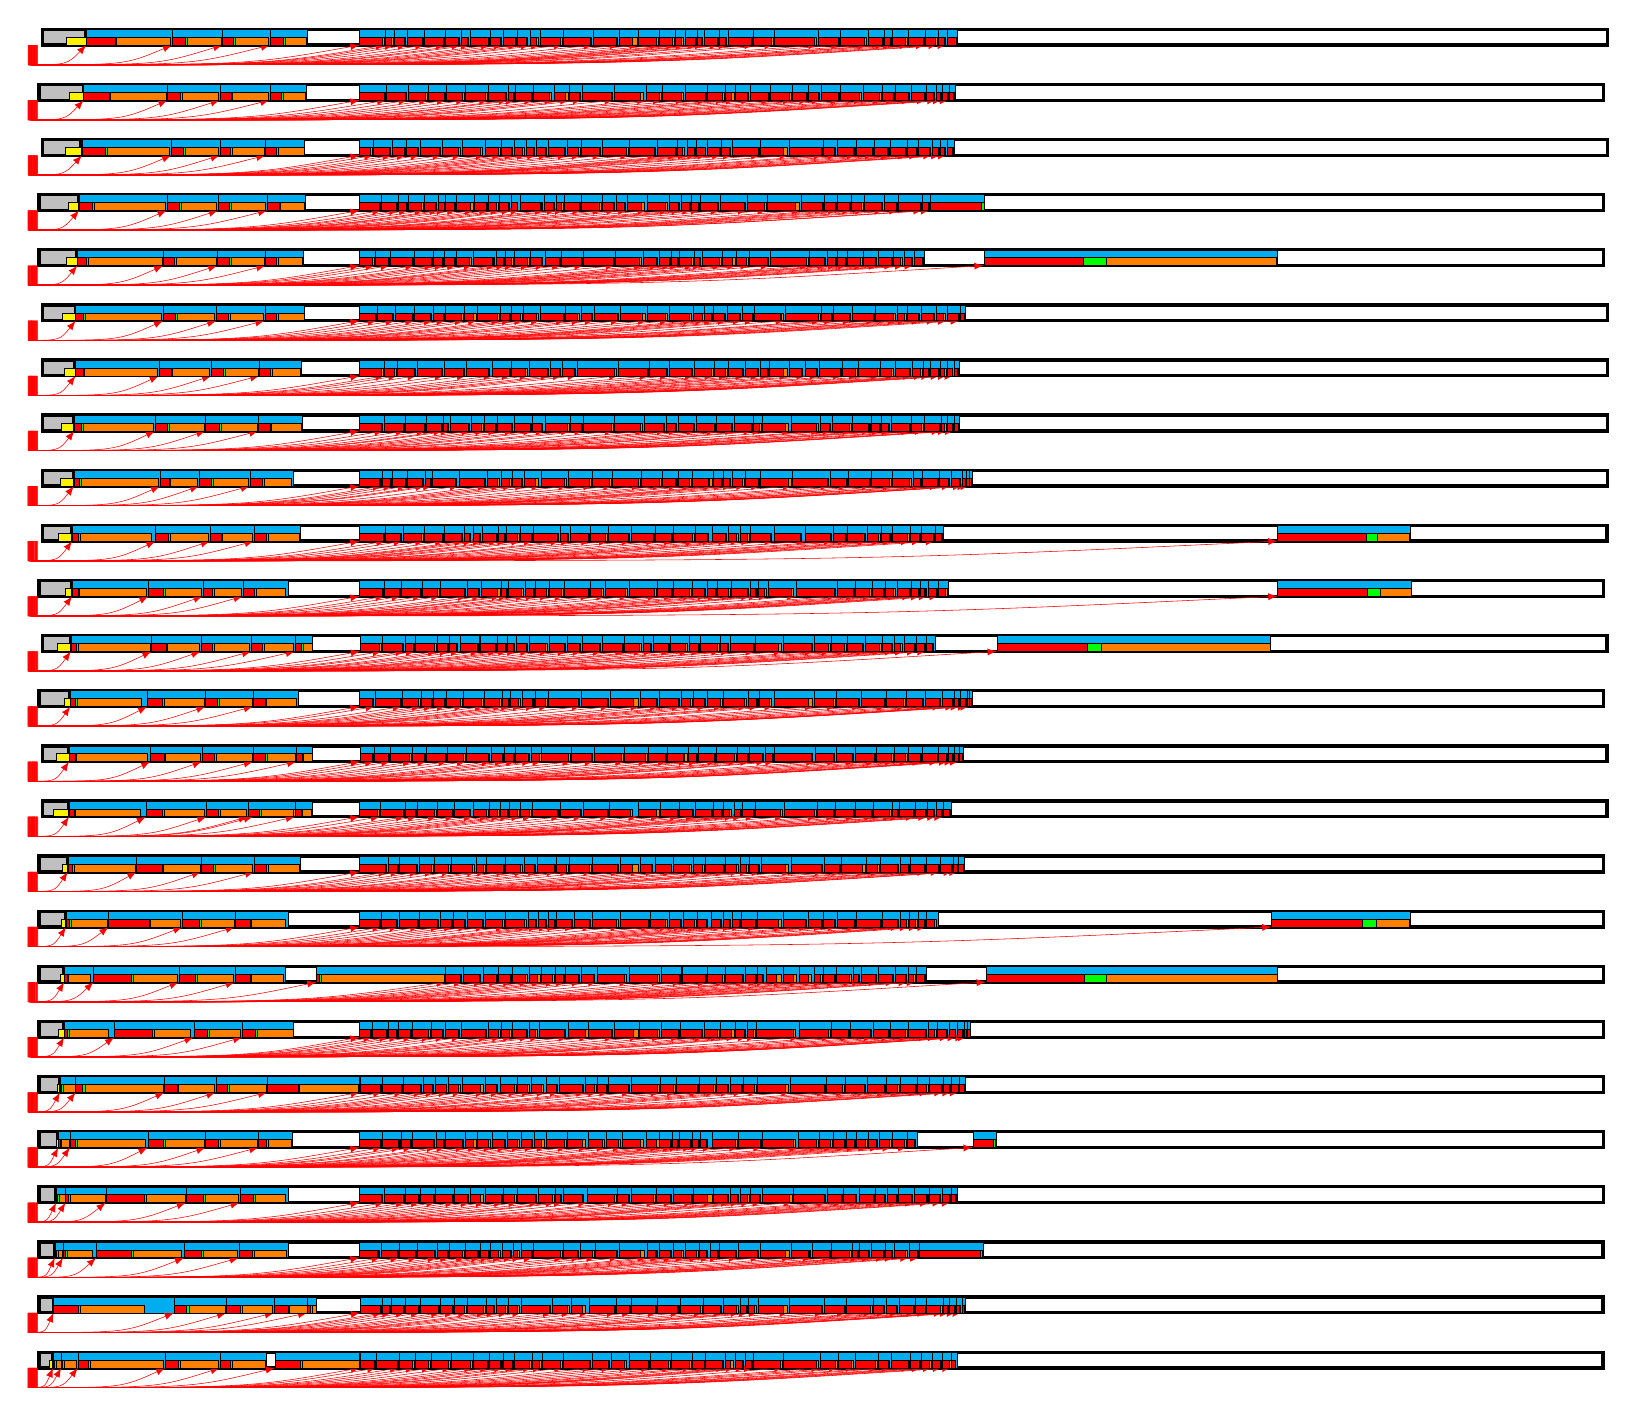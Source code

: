 
%%%%%%%%%%%%%%%%%%% VM 0
\filldraw[draw=black,fill=lightgray,very thick] (0.0,0.0) rectangle (0.172,0.2);
\filldraw[draw=black,fill=white, very thick] (0.172,0.0) rectangle (19.864,0.2);
%%%% JOB 53779
\filldraw[draw=black,fill=cyan, very thin] (11.592,0.0) rectangle (11.658,0.2);
%%%% JOB 53763
\filldraw[draw=black,fill=cyan, very thin] (11.472,0.0) rectangle (11.592,0.2);
%%%% JOB 53745
\filldraw[draw=black,fill=cyan, very thin] (11.347,0.0) rectangle (11.472,0.2);
%%%% JOB 53724
\filldraw[draw=black,fill=cyan, very thin] (11.208,0.0) rectangle (11.347,0.2);
%%%% JOB 53706
\filldraw[draw=black,fill=cyan, very thin] (11.072,0.0) rectangle (11.208,0.2);
%%%% JOB 53669
\filldraw[draw=black,fill=cyan, very thin] (10.822,0.0) rectangle (11.072,0.2);
%%%% JOB 53650
\filldraw[draw=black,fill=cyan, very thin] (10.664,0.0) rectangle (10.822,0.2);
%%%% JOB 53616
\filldraw[draw=black,fill=cyan, very thin] (10.364,0.0) rectangle (10.664,0.2);
%%%% JOB 53597
\filldraw[draw=black,fill=cyan, very thin] (10.153,0.0) rectangle (10.364,0.2);
%%%% JOB 53567
\filldraw[draw=black,fill=cyan, very thin] (9.928,0.0) rectangle (10.153,0.2);
%%%% JOB 53535
\filldraw[draw=black,fill=cyan, very thin] (9.458,0.0) rectangle (9.928,0.2);
%%%% JOB 53501
\filldraw[draw=black,fill=cyan, very thin] (9.072,0.0) rectangle (9.458,0.2);
%%%% JOB 52892
\filldraw[draw=black,fill=cyan, very thin] (2.3,0.0) rectangle (2.892,0.2);
%%%% JOB 52865
\filldraw[draw=black,fill=cyan, very thin] (1.608,0.0) rectangle (2.3,0.2);
%%%% JOB 53485
\filldraw[draw=black,fill=cyan, very thin] (8.969,0.0) rectangle (9.072,0.2);
%%%% JOB 53471
\filldraw[draw=black,fill=cyan, very thin] (8.844,0.0) rectangle (8.969,0.2);
%%%% JOB 53456
\filldraw[draw=black,fill=cyan, very thin] (8.719,0.0) rectangle (8.844,0.2);
%%%% JOB 53422
\filldraw[draw=black,fill=cyan, very thin] (8.467,0.0) rectangle (8.719,0.2);
%%%% JOB 53394
\filldraw[draw=black,fill=cyan, very thin] (8.294,0.0) rectangle (8.467,0.2);
%%%% JOB 53366
\filldraw[draw=black,fill=cyan, very thin] (8.036,0.0) rectangle (8.294,0.2);
%%%% JOB 53339
\filldraw[draw=black,fill=cyan, very thin] (7.769,0.0) rectangle (8.036,0.2);
%%%% JOB 53316
\filldraw[draw=black,fill=cyan, very thin] (7.492,0.0) rectangle (7.769,0.2);
%%%% JOB 53295
\filldraw[draw=black,fill=cyan, very thin] (7.264,0.0) rectangle (7.492,0.2);
%%%% JOB 53277
\filldraw[draw=black,fill=cyan, very thin] (7.022,0.0) rectangle (7.264,0.2);
%%%% JOB 53240
\filldraw[draw=black,fill=cyan, very thin] (6.664,0.0) rectangle (7.022,0.2);
%%%% JOB 52920
\filldraw[draw=black,fill=cyan, very thin] (3.0,0.0) rectangle (4.075,0.2);
%%%% JOB 53213
\filldraw[draw=black,fill=cyan, very thin] (6.392,0.0) rectangle (6.664,0.2);
%%%% JOB 52841
\filldraw[draw=black,fill=cyan, very thin] (0.494,0.0) rectangle (1.608,0.2);
%%%% JOB 53194
\filldraw[draw=black,fill=cyan, very thin] (6.267,0.0) rectangle (6.392,0.2);
%%%% JOB 53166
\filldraw[draw=black,fill=cyan, very thin] (6.042,0.0) rectangle (6.267,0.2);
%%%% JOB 53143
\filldraw[draw=black,fill=cyan, very thin] (5.9,0.0) rectangle (6.042,0.2);
%%%% JOB 53119
\filldraw[draw=black,fill=cyan, very thin] (5.722,0.0) rectangle (5.9,0.2);
%%%% JOB 53096
\filldraw[draw=black,fill=cyan, very thin] (5.519,0.0) rectangle (5.722,0.2);
%%%% JOB 53065
\filldraw[draw=black,fill=cyan, very thin] (5.242,0.0) rectangle (5.519,0.2);
%%%% JOB 53030
\filldraw[draw=black,fill=cyan, very thin] (4.981,0.0) rectangle (5.242,0.2);
%%%% JOB 53009
\filldraw[draw=black,fill=cyan, very thin] (4.778,0.0) rectangle (4.981,0.2);
%%%% JOB 52986
\filldraw[draw=black,fill=cyan, very thin] (4.578,0.0) rectangle (4.778,0.2);
%%%% JOB 52955
\filldraw[draw=black,fill=cyan, very thin] (4.289,0.0) rectangle (4.578,0.2);
%%%% JOB 52947
\filldraw[draw=black,fill=cyan, very thin] (4.081,0.0) rectangle (4.289,0.2);
%%%% JOB 52821
\filldraw[draw=black,fill=cyan, very thin] (0.283,0.0) rectangle (0.494,0.2);
%%%% JOB 52815
\filldraw[draw=black,fill=cyan, very thin] (0.181,0.0) rectangle (0.283,0.2);
\draw[->,color=red,>=latex,very thin] (-0.019,0.0) -- (-0.019,-0.25) .. controls (7.721,-0.25) .. (11.592,0.0);
\draw[->,color=red,>=latex,very thin] (-0.022,0.0) -- (-0.022,-0.25) .. controls (7.641,-0.25) .. (11.472,0.0);
\draw[->,color=red,>=latex,very thin] (-0.025,0.0) -- (-0.025,-0.25) .. controls (7.556,-0.25) .. (11.347,0.0);
\draw[->,color=red,>=latex,very thin] (-0.028,0.0) -- (-0.028,-0.25) .. controls (7.463,-0.25) .. (11.208,0.0);
\draw[->,color=red,>=latex,very thin] (-0.031,0.0) -- (-0.031,-0.25) .. controls (7.371,-0.25) .. (11.072,0.0);
\draw[->,color=red,>=latex,very thin] (-0.033,0.0) -- (-0.033,-0.25) .. controls (7.204,-0.25) .. (10.822,0.0);
\draw[->,color=red,>=latex,very thin] (-0.039,0.0) -- (-0.039,-0.25) .. controls (7.096,-0.25) .. (10.664,0.0);
\draw[->,color=red,>=latex,very thin] (-0.042,0.0) -- (-0.042,-0.25) .. controls (6.895,-0.25) .. (10.364,0.0);
\draw[->,color=red,>=latex,very thin] (-0.044,0.0) -- (-0.044,-0.25) .. controls (6.754,-0.25) .. (10.153,0.0);
\draw[->,color=red,>=latex,very thin] (-0.047,0.0) -- (-0.047,-0.25) .. controls (6.603,-0.25) .. (9.928,0.0);
\draw[->,color=red,>=latex,very thin] (-0.05,0.0) -- (-0.05,-0.25) .. controls (6.289,-0.25) .. (9.458,0.0);
\draw[->,color=red,>=latex,very thin] (-0.053,0.0) -- (-0.053,-0.25) .. controls (6.031,-0.25) .. (9.072,0.0);
\draw[->,color=red,>=latex,very thin] (-0.056,0.0) -- (-0.056,-0.25) .. controls (1.515,-0.25) .. (2.3,0.0);
\draw[->,color=red,>=latex,very thin] (-0.058,0.0) -- (-0.058,-0.25) .. controls (1.053,-0.25) .. (1.608,0.0);
\draw[->,color=red,>=latex,very thin] (-0.061,0.0) -- (-0.061,-0.25) .. controls (5.959,-0.25) .. (8.969,0.0);
\draw[->,color=red,>=latex,very thin] (-0.067,0.0) -- (-0.067,-0.25) .. controls (5.874,-0.25) .. (8.844,0.0);
\draw[->,color=red,>=latex,very thin] (-0.069,0.0) -- (-0.069,-0.25) .. controls (5.79,-0.25) .. (8.719,0.0);
\draw[->,color=red,>=latex,very thin] (-0.072,0.0) -- (-0.072,-0.25) .. controls (5.62,-0.25) .. (8.467,0.0);
\draw[->,color=red,>=latex,very thin] (-0.075,0.0) -- (-0.075,-0.25) .. controls (5.505,-0.25) .. (8.294,0.0);
\draw[->,color=red,>=latex,very thin] (-0.078,0.0) -- (-0.078,-0.25) .. controls (5.331,-0.25) .. (8.036,0.0);
\draw[->,color=red,>=latex,very thin] (-0.081,0.0) -- (-0.081,-0.25) .. controls (5.153,-0.25) .. (7.769,0.0);
\draw[->,color=red,>=latex,very thin] (-0.083,0.0) -- (-0.083,-0.25) .. controls (4.967,-0.25) .. (7.492,0.0);
\draw[->,color=red,>=latex,very thin] (-0.086,0.0) -- (-0.086,-0.25) .. controls (4.814,-0.25) .. (7.264,0.0);
\draw[->,color=red,>=latex,very thin] (-0.089,0.0) -- (-0.089,-0.25) .. controls (4.652,-0.25) .. (7.022,0.0);
\draw[->,color=red,>=latex,very thin] (-0.094,0.0) -- (-0.094,-0.25) .. controls (4.411,-0.25) .. (6.664,0.0);
\draw[->,color=red,>=latex,very thin] (-0.097,0.0) -- (-0.097,-0.25) .. controls (1.968,-0.25) .. (3.0,0.0);
\draw[->,color=red,>=latex,very thin] (-0.097,0.0) -- (-0.097,-0.25) .. controls (4.229,-0.25) .. (6.392,0.0);
\draw[->,color=red,>=latex,very thin] (-0.1,0.0) -- (-0.1,-0.25) .. controls (0.296,-0.25) .. (0.494,0.0);
\draw[->,color=red,>=latex,very thin] (-0.106,0.0) -- (-0.106,-0.25) .. controls (4.143,-0.25) .. (6.267,0.0);
\draw[->,color=red,>=latex,very thin] (-0.108,0.0) -- (-0.108,-0.25) .. controls (3.992,-0.25) .. (6.042,0.0);
\draw[->,color=red,>=latex,very thin] (-0.111,0.0) -- (-0.111,-0.25) .. controls (3.896,-0.25) .. (5.9,0.0);
\draw[->,color=red,>=latex,very thin] (-0.114,0.0) -- (-0.114,-0.25) .. controls (3.777,-0.25) .. (5.722,0.0);
\draw[->,color=red,>=latex,very thin] (-0.117,0.0) -- (-0.117,-0.25) .. controls (3.641,-0.25) .. (5.519,0.0);
\draw[->,color=red,>=latex,very thin] (-0.119,0.0) -- (-0.119,-0.25) .. controls (3.455,-0.25) .. (5.242,0.0);
\draw[->,color=red,>=latex,very thin] (-0.122,0.0) -- (-0.122,-0.25) .. controls (3.28,-0.25) .. (4.981,0.0);
\draw[->,color=red,>=latex,very thin] (-0.125,0.0) -- (-0.125,-0.25) .. controls (3.144,-0.25) .. (4.778,0.0);
\draw[->,color=red,>=latex,very thin] (-0.128,0.0) -- (-0.128,-0.25) .. controls (3.009,-0.25) .. (4.578,0.0);
\draw[->,color=red,>=latex,very thin] (-0.131,0.0) -- (-0.131,-0.25) .. controls (2.816,-0.25) .. (4.289,0.0);
\draw[->,color=red,>=latex,very thin] (-0.133,0.0) -- (-0.133,-0.25) .. controls (2.676,-0.25) .. (4.081,0.0);
\draw[->,color=red,>=latex,very thin] (-0.136,0.0) -- (-0.136,-0.25) .. controls (0.144,-0.25) .. (0.283,0.0);
\draw[->,color=red,>=latex,very thin] (-0.139,0.0) -- (-0.139,-0.25) .. controls (0.074,-0.25) .. (0.181,0.0);
\filldraw[draw=black,fill=red,very thin] (11.592,0.0) rectangle (11.635,0.1);
\filldraw[draw=black,fill=green,very thin] (11.635,0.0) rectangle (11.636,0.1);
\filldraw[draw=black,fill=orange,very thin] (11.636,0.0) rectangle (11.644,0.1);
\filldraw[draw=black,fill=red,very thin] (11.472,0.0) rectangle (11.561,0.1);
\filldraw[draw=black,fill=green,very thin] (11.561,0.0) rectangle (11.561,0.1);
\filldraw[draw=black,fill=orange,very thin] (11.561,0.0) rectangle (11.581,0.1);
\filldraw[draw=black,fill=red,very thin] (11.347,0.0) rectangle (11.446,0.1);
\filldraw[draw=black,fill=green,very thin] (11.446,0.0) rectangle (11.446,0.1);
\filldraw[draw=black,fill=orange,very thin] (11.446,0.0) rectangle (11.462,0.1);
\filldraw[draw=black,fill=red,very thin] (11.208,0.0) rectangle (11.314,0.1);
\filldraw[draw=black,fill=green,very thin] (11.314,0.0) rectangle (11.314,0.1);
\filldraw[draw=black,fill=orange,very thin] (11.314,0.0) rectangle (11.337,0.1);
\filldraw[draw=black,fill=red,very thin] (11.072,0.0) rectangle (11.177,0.1);
\filldraw[draw=black,fill=green,very thin] (11.177,0.0) rectangle (11.177,0.1);
\filldraw[draw=black,fill=orange,very thin] (11.177,0.0) rectangle (11.193,0.1);
\filldraw[draw=black,fill=red,very thin] (10.822,0.0) rectangle (11.041,0.1);
\filldraw[draw=black,fill=green,very thin] (11.041,0.0) rectangle (11.041,0.1);
\filldraw[draw=black,fill=orange,very thin] (11.041,0.0) rectangle (11.054,0.1);
\filldraw[draw=black,fill=red,very thin] (10.664,0.0) rectangle (10.788,0.1);
\filldraw[draw=black,fill=green,very thin] (10.788,0.0) rectangle (10.788,0.1);
\filldraw[draw=black,fill=orange,very thin] (10.788,0.0) rectangle (10.806,0.1);
\filldraw[draw=black,fill=red,very thin] (10.364,0.0) rectangle (10.625,0.1);
\filldraw[draw=black,fill=green,very thin] (10.625,0.0) rectangle (10.625,0.1);
\filldraw[draw=black,fill=orange,very thin] (10.625,0.0) rectangle (10.642,0.1);
\filldraw[draw=black,fill=red,very thin] (10.153,0.0) rectangle (10.316,0.1);
\filldraw[draw=black,fill=green,very thin] (10.316,0.0) rectangle (10.316,0.1);
\filldraw[draw=black,fill=orange,very thin] (10.316,0.0) rectangle (10.342,0.1);
\filldraw[draw=black,fill=red,very thin] (9.928,0.0) rectangle (10.113,0.1);
\filldraw[draw=black,fill=green,very thin] (10.113,0.0) rectangle (10.113,0.1);
\filldraw[draw=black,fill=orange,very thin] (10.113,0.0) rectangle (10.137,0.1);
\filldraw[draw=black,fill=red,very thin] (9.458,0.0) rectangle (9.871,0.1);
\filldraw[draw=black,fill=green,very thin] (9.871,0.0) rectangle (9.871,0.1);
\filldraw[draw=black,fill=orange,very thin] (9.871,0.0) rectangle (9.898,0.1);
\filldraw[draw=black,fill=red,very thin] (9.072,0.0) rectangle (9.413,0.1);
\filldraw[draw=black,fill=green,very thin] (9.413,0.0) rectangle (9.413,0.1);
\filldraw[draw=black,fill=orange,very thin] (9.413,0.0) rectangle (9.445,0.1);
\filldraw[draw=black,fill=red,very thin] (2.3,0.0) rectangle (2.435,0.1);
\filldraw[draw=black,fill=green,very thin] (2.435,0.0) rectangle (2.458,0.1);
\filldraw[draw=black,fill=orange,very thin] (2.458,0.0) rectangle (2.869,0.1);
\filldraw[draw=black,fill=red,very thin] (1.608,0.0) rectangle (1.771,0.1);
\filldraw[draw=black,fill=green,very thin] (1.771,0.0) rectangle (1.796,0.1);
\filldraw[draw=black,fill=orange,very thin] (1.796,0.0) rectangle (2.281,0.1);
\filldraw[draw=black,fill=red,very thin] (8.969,0.0) rectangle (9.049,0.1);
\filldraw[draw=black,fill=green,very thin] (9.049,0.0) rectangle (9.05,0.1);
\filldraw[draw=black,fill=orange,very thin] (9.05,0.0) rectangle (9.061,0.1);
\filldraw[draw=black,fill=red,very thin] (8.844,0.0) rectangle (8.932,0.1);
\filldraw[draw=black,fill=green,very thin] (8.932,0.0) rectangle (8.934,0.1);
\filldraw[draw=black,fill=orange,very thin] (8.934,0.0) rectangle (8.95,0.1);
\filldraw[draw=black,fill=red,very thin] (8.719,0.0) rectangle (8.784,0.1);
\filldraw[draw=black,fill=green,very thin] (8.784,0.0) rectangle (8.786,0.1);
\filldraw[draw=black,fill=orange,very thin] (8.786,0.0) rectangle (8.819,0.1);
\filldraw[draw=black,fill=red,very thin] (8.467,0.0) rectangle (8.679,0.1);
\filldraw[draw=black,fill=green,very thin] (8.679,0.0) rectangle (8.679,0.1);
\filldraw[draw=black,fill=orange,very thin] (8.679,0.0) rectangle (8.693,0.1);
\filldraw[draw=black,fill=red,very thin] (8.294,0.0) rectangle (8.444,0.1);
\filldraw[draw=black,fill=green,very thin] (8.444,0.0) rectangle (8.447,0.1);
\filldraw[draw=black,fill=orange,very thin] (8.447,0.0) rectangle (8.456,0.1);
\filldraw[draw=black,fill=red,very thin] (8.036,0.0) rectangle (8.258,0.1);
\filldraw[draw=black,fill=green,very thin] (8.258,0.0) rectangle (8.258,0.1);
\filldraw[draw=black,fill=orange,very thin] (8.258,0.0) rectangle (8.279,0.1);
\filldraw[draw=black,fill=red,very thin] (7.769,0.0) rectangle (7.989,0.1);
\filldraw[draw=black,fill=green,very thin] (7.989,0.0) rectangle (7.989,0.1);
\filldraw[draw=black,fill=orange,very thin] (7.989,0.0) rectangle (8.016,0.1);
\filldraw[draw=black,fill=red,very thin] (7.492,0.0) rectangle (7.74,0.1);
\filldraw[draw=black,fill=green,very thin] (7.74,0.0) rectangle (7.741,0.1);
\filldraw[draw=black,fill=orange,very thin] (7.741,0.0) rectangle (7.758,0.1);
\filldraw[draw=black,fill=red,very thin] (7.264,0.0) rectangle (7.429,0.1);
\filldraw[draw=black,fill=green,very thin] (7.429,0.0) rectangle (7.429,0.1);
\filldraw[draw=black,fill=orange,very thin] (7.429,0.0) rectangle (7.456,0.1);
\filldraw[draw=black,fill=red,very thin] (7.022,0.0) rectangle (7.225,0.1);
\filldraw[draw=black,fill=green,very thin] (7.225,0.0) rectangle (7.225,0.1);
\filldraw[draw=black,fill=orange,very thin] (7.225,0.0) rectangle (7.242,0.1);
\filldraw[draw=black,fill=red,very thin] (6.664,0.0) rectangle (6.987,0.1);
\filldraw[draw=black,fill=green,very thin] (6.987,0.0) rectangle (6.987,0.1);
\filldraw[draw=black,fill=orange,very thin] (6.987,0.0) rectangle (7.006,0.1);
\filldraw[draw=black,fill=red,very thin] (3.0,0.0) rectangle (3.319,0.1);
\filldraw[draw=black,fill=green,very thin] (3.319,0.0) rectangle (3.345,0.1);
\filldraw[draw=black,fill=orange,very thin] (3.345,0.0) rectangle (4.072,0.1);
\filldraw[draw=black,fill=red,very thin] (6.392,0.0) rectangle (6.622,0.1);
\filldraw[draw=black,fill=green,very thin] (6.622,0.0) rectangle (6.622,0.1);
\filldraw[draw=black,fill=orange,very thin] (6.622,0.0) rectangle (6.641,0.1);
\filldraw[draw=black,fill=red,very thin] (0.494,0.0) rectangle (0.621,0.1);
\filldraw[draw=black,fill=green,very thin] (0.621,0.0) rectangle (0.647,0.1);
\filldraw[draw=black,fill=orange,very thin] (0.647,0.0) rectangle (1.581,0.1);
\filldraw[draw=black,fill=red,very thin] (6.267,0.0) rectangle (6.356,0.1);
\filldraw[draw=black,fill=green,very thin] (6.356,0.0) rectangle (6.358,0.1);
\filldraw[draw=black,fill=orange,very thin] (6.358,0.0) rectangle (6.378,0.1);
\filldraw[draw=black,fill=red,very thin] (6.042,0.0) rectangle (6.229,0.1);
\filldraw[draw=black,fill=green,very thin] (6.229,0.0) rectangle (6.23,0.1);
\filldraw[draw=black,fill=orange,very thin] (6.23,0.0) rectangle (6.253,0.1);
\filldraw[draw=black,fill=red,very thin] (5.9,0.0) rectangle (6.01,0.1);
\filldraw[draw=black,fill=green,very thin] (6.01,0.0) rectangle (6.01,0.1);
\filldraw[draw=black,fill=orange,very thin] (6.01,0.0) rectangle (6.022,0.1);
\filldraw[draw=black,fill=red,very thin] (5.722,0.0) rectangle (5.865,0.1);
\filldraw[draw=black,fill=green,very thin] (5.865,0.0) rectangle (5.868,0.1);
\filldraw[draw=black,fill=orange,very thin] (5.868,0.0) rectangle (5.883,0.1);
\filldraw[draw=black,fill=red,very thin] (5.519,0.0) rectangle (5.691,0.1);
\filldraw[draw=black,fill=green,very thin] (5.691,0.0) rectangle (5.691,0.1);
\filldraw[draw=black,fill=orange,very thin] (5.691,0.0) rectangle (5.708,0.1);
\filldraw[draw=black,fill=red,very thin] (5.242,0.0) rectangle (5.478,0.1);
\filldraw[draw=black,fill=green,very thin] (5.478,0.0) rectangle (5.478,0.1);
\filldraw[draw=black,fill=orange,very thin] (5.478,0.0) rectangle (5.503,0.1);
\filldraw[draw=black,fill=red,very thin] (4.981,0.0) rectangle (5.202,0.1);
\filldraw[draw=black,fill=green,very thin] (5.202,0.0) rectangle (5.202,0.1);
\filldraw[draw=black,fill=orange,very thin] (5.202,0.0) rectangle (5.222,0.1);
\filldraw[draw=black,fill=red,very thin] (4.778,0.0) rectangle (4.951,0.1);
\filldraw[draw=black,fill=green,very thin] (4.951,0.0) rectangle (4.951,0.1);
\filldraw[draw=black,fill=orange,very thin] (4.951,0.0) rectangle (4.967,0.1);
\filldraw[draw=black,fill=red,very thin] (4.578,0.0) rectangle (4.747,0.1);
\filldraw[draw=black,fill=green,very thin] (4.747,0.0) rectangle (4.747,0.1);
\filldraw[draw=black,fill=orange,very thin] (4.747,0.0) rectangle (4.761,0.1);
\filldraw[draw=black,fill=red,very thin] (4.289,0.0) rectangle (4.546,0.1);
\filldraw[draw=black,fill=green,very thin] (4.546,0.0) rectangle (4.548,0.1);
\filldraw[draw=black,fill=orange,very thin] (4.548,0.0) rectangle (4.564,0.1);
\filldraw[draw=black,fill=red,very thin] (4.081,0.0) rectangle (4.264,0.1);
\filldraw[draw=black,fill=green,very thin] (4.264,0.0) rectangle (4.264,0.1);
\filldraw[draw=black,fill=orange,very thin] (4.264,0.0) rectangle (4.275,0.1);
\filldraw[draw=black,fill=red,very thin] (0.283,0.0) rectangle (0.302,0.1);
\filldraw[draw=black,fill=green,very thin] (0.302,0.0) rectangle (0.323,0.1);
\filldraw[draw=black,fill=orange,very thin] (0.323,0.0) rectangle (0.481,0.1);
\filldraw[draw=black,fill=red,very thin] (0.181,0.0) rectangle (0.193,0.1);
\filldraw[draw=black,fill=green,very thin] (0.193,0.0) rectangle (0.218,0.1);
\filldraw[draw=black,fill=orange,very thin] (0.218,0.0) rectangle (0.278,0.1);
\filldraw[draw=black,fill=yellow,very thin] (0.133,0.0) rectangle (0.172,0.1);

%%%%%%%%%%%%%%%%%%% VM 1
\filldraw[draw=black,fill=lightgray,very thick] (0.0,0.7) rectangle (0.183,0.9);
\filldraw[draw=black,fill=white, very thick] (0.183,0.7) rectangle (19.864,0.9);
%%%% JOB 53792
\filldraw[draw=black,fill=cyan, very thin] (11.722,0.7) rectangle (11.761,0.9);
%%%% JOB 53785
\filldraw[draw=black,fill=cyan, very thin] (11.647,0.7) rectangle (11.722,0.9);
%%%% JOB 53775
\filldraw[draw=black,fill=cyan, very thin] (11.564,0.7) rectangle (11.647,0.9);
%%%% JOB 53764
\filldraw[draw=black,fill=cyan, very thin] (11.483,0.7) rectangle (11.564,0.9);
%%%% JOB 53736
\filldraw[draw=black,fill=cyan, very thin] (11.275,0.7) rectangle (11.483,0.9);
%%%% JOB 53715
\filldraw[draw=black,fill=cyan, very thin] (11.133,0.7) rectangle (11.275,0.9);
%%%% JOB 53687
\filldraw[draw=black,fill=cyan, very thin] (10.925,0.7) rectangle (11.133,0.9);
%%%% JOB 53663
\filldraw[draw=black,fill=cyan, very thin] (10.758,0.7) rectangle (10.925,0.9);
%%%% JOB 53642
\filldraw[draw=black,fill=cyan, very thin] (10.594,0.7) rectangle (10.758,0.9);
%%%% JOB 53605
\filldraw[draw=black,fill=cyan, very thin] (10.256,0.7) rectangle (10.594,0.9);
%%%% JOB 53576
\filldraw[draw=black,fill=cyan, very thin] (9.972,0.7) rectangle (10.256,0.9);
%%%% JOB 53511
\filldraw[draw=black,fill=cyan, very thin] (9.133,0.7) rectangle (9.525,0.9);
%%%% JOB 53538
\filldraw[draw=black,fill=cyan, very thin] (9.525,0.7) rectangle (9.972,0.9);
%%%% JOB 52924
\filldraw[draw=black,fill=cyan, very thin] (3.411,0.7) rectangle (3.522,0.9);
%%%% JOB 52919
\filldraw[draw=black,fill=cyan, very thin] (2.989,0.7) rectangle (3.411,0.9);
%%%% JOB 53492
\filldraw[draw=black,fill=cyan, very thin] (9.008,0.7) rectangle (9.133,0.9);
%%%% JOB 53479
\filldraw[draw=black,fill=cyan, very thin] (8.903,0.7) rectangle (9.008,0.9);
%%%% JOB 53449
\filldraw[draw=black,fill=cyan, very thin] (8.686,0.7) rectangle (8.903,0.9);
%%%% JOB 53417
\filldraw[draw=black,fill=cyan, very thin] (8.436,0.7) rectangle (8.686,0.9);
%%%% JOB 53381
\filldraw[draw=black,fill=cyan, very thin] (8.142,0.7) rectangle (8.436,0.9);
%%%% JOB 53346
\filldraw[draw=black,fill=cyan, very thin] (7.853,0.7) rectangle (8.142,0.9);
%%%% JOB 53321
\filldraw[draw=black,fill=cyan, very thin] (7.525,0.7) rectangle (7.853,0.9);
%%%% JOB 53302
\filldraw[draw=black,fill=cyan, very thin] (7.333,0.7) rectangle (7.525,0.9);
%%%% JOB 53273
\filldraw[draw=black,fill=cyan, very thin] (6.986,0.7) rectangle (7.333,0.9);
%%%% JOB 53254
\filldraw[draw=black,fill=cyan, very thin] (6.756,0.7) rectangle (6.986,0.9);
%%%% JOB 53225
\filldraw[draw=black,fill=cyan, very thin] (6.517,0.7) rectangle (6.756,0.9);
%%%% JOB 53178
\filldraw[draw=black,fill=cyan, very thin] (6.131,0.7) rectangle (6.517,0.9);
%%%% JOB 52895
\filldraw[draw=black,fill=cyan, very thin] (2.383,0.7) rectangle (2.989,0.9);
%%%% JOB 53152
\filldraw[draw=black,fill=cyan, very thin] (5.956,0.7) rectangle (6.131,0.9);
%%%% JOB 53126
\filldraw[draw=black,fill=cyan, very thin] (5.803,0.7) rectangle (5.956,0.9);
%%%% JOB 53113
\filldraw[draw=black,fill=cyan, very thin] (5.683,0.7) rectangle (5.803,0.9);
%%%% JOB 53089
\filldraw[draw=black,fill=cyan, very thin] (5.444,0.7) rectangle (5.683,0.9);
%%%% JOB 53067
\filldraw[draw=black,fill=cyan, very thin] (5.275,0.7) rectangle (5.444,0.9);
%%%% JOB 53045
\filldraw[draw=black,fill=cyan, very thin] (5.1,0.7) rectangle (5.275,0.9);
%%%% JOB 53018
\filldraw[draw=black,fill=cyan, very thin] (4.844,0.7) rectangle (5.1,0.9);
%%%% JOB 52996
\filldraw[draw=black,fill=cyan, very thin] (4.653,0.7) rectangle (4.844,0.9);
%%%% JOB 52977
\filldraw[draw=black,fill=cyan, very thin] (4.478,0.7) rectangle (4.653,0.9);
%%%% JOB 52965
\filldraw[draw=black,fill=cyan, very thin] (4.364,0.7) rectangle (4.478,0.9);
%%%% JOB 52946
\filldraw[draw=black,fill=cyan, very thin] (4.081,0.7) rectangle (4.364,0.9);
%%%% JOB 52870
\filldraw[draw=black,fill=cyan, very thin] (1.717,0.7) rectangle (2.383,0.9);
%%%% JOB 52816
\filldraw[draw=black,fill=cyan, very thin] (0.186,0.7) rectangle (1.717,0.9);
\draw[->,color=red,>=latex,very thin] (-0.017,0.7) -- (-0.017,0.45) .. controls (7.809,0.45) .. (11.722,0.7);
\draw[->,color=red,>=latex,very thin] (-0.022,0.7) -- (-0.022,0.45) .. controls (7.757,0.45) .. (11.647,0.7);
\draw[->,color=red,>=latex,very thin] (-0.025,0.7) -- (-0.025,0.45) .. controls (7.701,0.45) .. (11.564,0.7);
\draw[->,color=red,>=latex,very thin] (-0.028,0.7) -- (-0.028,0.45) .. controls (7.646,0.45) .. (11.483,0.7);
\draw[->,color=red,>=latex,very thin] (-0.031,0.7) -- (-0.031,0.45) .. controls (7.506,0.45) .. (11.275,0.7);
\draw[->,color=red,>=latex,very thin] (-0.033,0.7) -- (-0.033,0.45) .. controls (7.411,0.45) .. (11.133,0.7);
\draw[->,color=red,>=latex,very thin] (-0.036,0.7) -- (-0.036,0.45) .. controls (7.271,0.45) .. (10.925,0.7);
\draw[->,color=red,>=latex,very thin] (-0.039,0.7) -- (-0.039,0.45) .. controls (7.159,0.45) .. (10.758,0.7);
\draw[->,color=red,>=latex,very thin] (-0.042,0.7) -- (-0.042,0.45) .. controls (7.049,0.45) .. (10.594,0.7);
\draw[->,color=red,>=latex,very thin] (-0.044,0.7) -- (-0.044,0.45) .. controls (6.822,0.45) .. (10.256,0.7);
\draw[->,color=red,>=latex,very thin] (-0.05,0.7) -- (-0.05,0.45) .. controls (6.631,0.45) .. (9.972,0.7);
\draw[->,color=red,>=latex,very thin] (-0.053,0.7) -- (-0.053,0.45) .. controls (6.071,0.45) .. (9.133,0.7);
\draw[->,color=red,>=latex,very thin] (-0.053,0.7) -- (-0.053,0.45) .. controls (6.332,0.45) .. (9.525,0.7);
\draw[->,color=red,>=latex,very thin] (-0.056,0.7) -- (-0.056,0.45) .. controls (2.256,0.45) .. (3.411,0.7);
\draw[->,color=red,>=latex,very thin] (-0.058,0.7) -- (-0.058,0.45) .. controls (1.973,0.45) .. (2.989,0.7);
\draw[->,color=red,>=latex,very thin] (-0.064,0.7) -- (-0.064,0.45) .. controls (5.984,0.45) .. (9.008,0.7);
\draw[->,color=red,>=latex,very thin] (-0.067,0.7) -- (-0.067,0.45) .. controls (5.913,0.45) .. (8.903,0.7);
\draw[->,color=red,>=latex,very thin] (-0.069,0.7) -- (-0.069,0.45) .. controls (5.768,0.45) .. (8.686,0.7);
\draw[->,color=red,>=latex,very thin] (-0.072,0.7) -- (-0.072,0.45) .. controls (5.6,0.45) .. (8.436,0.7);
\draw[->,color=red,>=latex,very thin] (-0.075,0.7) -- (-0.075,0.45) .. controls (5.403,0.45) .. (8.142,0.7);
\draw[->,color=red,>=latex,very thin] (-0.078,0.7) -- (-0.078,0.45) .. controls (5.209,0.45) .. (7.853,0.7);
\draw[->,color=red,>=latex,very thin] (-0.081,0.7) -- (-0.081,0.45) .. controls (4.99,0.45) .. (7.525,0.7);
\draw[->,color=red,>=latex,very thin] (-0.083,0.7) -- (-0.083,0.45) .. controls (4.861,0.45) .. (7.333,0.7);
\draw[->,color=red,>=latex,very thin] (-0.086,0.7) -- (-0.086,0.45) .. controls (4.629,0.45) .. (6.986,0.7);
\draw[->,color=red,>=latex,very thin] (-0.092,0.7) -- (-0.092,0.45) .. controls (4.473,0.45) .. (6.756,0.7);
\draw[->,color=red,>=latex,very thin] (-0.094,0.7) -- (-0.094,0.45) .. controls (4.313,0.45) .. (6.517,0.7);
\draw[->,color=red,>=latex,very thin] (-0.097,0.7) -- (-0.097,0.45) .. controls (4.055,0.45) .. (6.131,0.7);
\draw[->,color=red,>=latex,very thin] (-0.1,0.7) -- (-0.1,0.45) .. controls (1.556,0.45) .. (2.383,0.7);
\draw[->,color=red,>=latex,very thin] (-0.106,0.7) -- (-0.106,0.45) .. controls (3.935,0.45) .. (5.956,0.7);
\draw[->,color=red,>=latex,very thin] (-0.108,0.7) -- (-0.108,0.45) .. controls (3.832,0.45) .. (5.803,0.7);
\draw[->,color=red,>=latex,very thin] (-0.111,0.7) -- (-0.111,0.45) .. controls (3.752,0.45) .. (5.683,0.7);
\draw[->,color=red,>=latex,very thin] (-0.114,0.7) -- (-0.114,0.45) .. controls (3.592,0.45) .. (5.444,0.7);
\draw[->,color=red,>=latex,very thin] (-0.117,0.7) -- (-0.117,0.45) .. controls (3.478,0.45) .. (5.275,0.7);
\draw[->,color=red,>=latex,very thin] (-0.119,0.7) -- (-0.119,0.45) .. controls (3.36,0.45) .. (5.1,0.7);
\draw[->,color=red,>=latex,very thin] (-0.122,0.7) -- (-0.122,0.45) .. controls (3.189,0.45) .. (4.844,0.7);
\draw[->,color=red,>=latex,very thin] (-0.125,0.7) -- (-0.125,0.45) .. controls (3.06,0.45) .. (4.653,0.7);
\draw[->,color=red,>=latex,very thin] (-0.128,0.7) -- (-0.128,0.45) .. controls (2.943,0.45) .. (4.478,0.7);
\draw[->,color=red,>=latex,very thin] (-0.131,0.7) -- (-0.131,0.45) .. controls (2.866,0.45) .. (4.364,0.7);
\draw[->,color=red,>=latex,very thin] (-0.133,0.7) -- (-0.133,0.45) .. controls (2.676,0.45) .. (4.081,0.7);
\draw[->,color=red,>=latex,very thin] (-0.136,0.7) -- (-0.136,0.45) .. controls (1.099,0.45) .. (1.717,0.7);
\draw[->,color=red,>=latex,very thin] (-0.139,0.7) -- (-0.139,0.45) .. controls (0.078,0.45) .. (0.186,0.7);
\filldraw[draw=black,fill=red,very thin] (11.722,0.7) rectangle (11.753,0.8);
\filldraw[draw=black,fill=green,very thin] (11.753,0.7) rectangle (11.753,0.8);
\filldraw[draw=black,fill=orange,very thin] (11.753,0.7) rectangle (11.756,0.8);
\filldraw[draw=black,fill=red,very thin] (11.647,0.7) rectangle (11.694,0.8);
\filldraw[draw=black,fill=green,very thin] (11.694,0.7) rectangle (11.696,0.8);
\filldraw[draw=black,fill=orange,very thin] (11.696,0.7) rectangle (11.7,0.8);
\filldraw[draw=black,fill=red,very thin] (11.564,0.7) rectangle (11.631,0.8);
\filldraw[draw=black,fill=green,very thin] (11.631,0.7) rectangle (11.631,0.8);
\filldraw[draw=black,fill=orange,very thin] (11.631,0.7) rectangle (11.64,0.8);
\filldraw[draw=black,fill=red,very thin] (11.483,0.7) rectangle (11.533,0.8);
\filldraw[draw=black,fill=green,very thin] (11.533,0.7) rectangle (11.533,0.8);
\filldraw[draw=black,fill=orange,very thin] (11.533,0.7) rectangle (11.547,0.8);
\filldraw[draw=black,fill=red,very thin] (11.275,0.7) rectangle (11.449,0.8);
\filldraw[draw=black,fill=green,very thin] (11.449,0.7) rectangle (11.449,0.8);
\filldraw[draw=black,fill=orange,very thin] (11.449,0.7) rectangle (11.467,0.8);
\filldraw[draw=black,fill=red,very thin] (11.133,0.7) rectangle (11.251,0.8);
\filldraw[draw=black,fill=green,very thin] (11.251,0.7) rectangle (11.251,0.8);
\filldraw[draw=black,fill=orange,very thin] (11.251,0.7) rectangle (11.265,0.8);
\filldraw[draw=black,fill=red,very thin] (10.925,0.7) rectangle (11.099,0.8);
\filldraw[draw=black,fill=green,very thin] (11.099,0.7) rectangle (11.099,0.8);
\filldraw[draw=black,fill=orange,very thin] (11.099,0.7) rectangle (11.118,0.8);
\filldraw[draw=black,fill=red,very thin] (10.758,0.7) rectangle (10.889,0.8);
\filldraw[draw=black,fill=green,very thin] (10.889,0.7) rectangle (10.889,0.8);
\filldraw[draw=black,fill=orange,very thin] (10.889,0.7) rectangle (10.906,0.8);
\filldraw[draw=black,fill=red,very thin] (10.594,0.7) rectangle (10.721,0.8);
\filldraw[draw=black,fill=green,very thin] (10.721,0.7) rectangle (10.723,0.8);
\filldraw[draw=black,fill=orange,very thin] (10.723,0.7) rectangle (10.742,0.8);
\filldraw[draw=black,fill=red,very thin] (10.256,0.7) rectangle (10.559,0.8);
\filldraw[draw=black,fill=green,very thin] (10.559,0.7) rectangle (10.559,0.8);
\filldraw[draw=black,fill=orange,very thin] (10.559,0.7) rectangle (10.579,0.8);
\filldraw[draw=black,fill=red,very thin] (9.972,0.7) rectangle (10.228,0.8);
\filldraw[draw=black,fill=green,very thin] (10.228,0.7) rectangle (10.229,0.8);
\filldraw[draw=black,fill=orange,very thin] (10.229,0.7) rectangle (10.245,0.8);
\filldraw[draw=black,fill=red,very thin] (9.133,0.7) rectangle (9.456,0.8);
\filldraw[draw=black,fill=green,very thin] (9.456,0.7) rectangle (9.458,0.8);
\filldraw[draw=black,fill=orange,very thin] (9.458,0.7) rectangle (9.503,0.8);
\filldraw[draw=black,fill=red,very thin] (9.525,0.7) rectangle (9.939,0.8);
\filldraw[draw=black,fill=green,very thin] (9.939,0.7) rectangle (9.94,0.8);
\filldraw[draw=black,fill=orange,very thin] (9.94,0.7) rectangle (9.955,0.8);
\filldraw[draw=black,fill=red,very thin] (3.411,0.7) rectangle (3.444,0.8);
\filldraw[draw=black,fill=green,very thin] (3.444,0.7) rectangle (3.466,0.8);
\filldraw[draw=black,fill=orange,very thin] (3.466,0.7) rectangle (3.519,0.8);
\filldraw[draw=black,fill=red,very thin] (2.989,0.7) rectangle (3.167,0.8);
\filldraw[draw=black,fill=green,very thin] (3.167,0.7) rectangle (3.186,0.8);
\filldraw[draw=black,fill=orange,very thin] (3.186,0.7) rectangle (3.403,0.8);
\filldraw[draw=black,fill=red,very thin] (9.008,0.7) rectangle (9.09,0.8);
\filldraw[draw=black,fill=green,very thin] (9.09,0.7) rectangle (9.09,0.8);
\filldraw[draw=black,fill=orange,very thin] (9.09,0.7) rectangle (9.11,0.8);
\filldraw[draw=black,fill=red,very thin] (8.903,0.7) rectangle (8.981,0.8);
\filldraw[draw=black,fill=green,very thin] (8.981,0.7) rectangle (8.982,0.8);
\filldraw[draw=black,fill=orange,very thin] (8.982,0.7) rectangle (8.997,0.8);
\filldraw[draw=black,fill=red,very thin] (8.686,0.7) rectangle (8.859,0.8);
\filldraw[draw=black,fill=green,very thin] (8.859,0.7) rectangle (8.859,0.8);
\filldraw[draw=black,fill=orange,very thin] (8.859,0.7) rectangle (8.883,0.8);
\filldraw[draw=black,fill=red,very thin] (8.436,0.7) rectangle (8.656,0.8);
\filldraw[draw=black,fill=green,very thin] (8.656,0.7) rectangle (8.659,0.8);
\filldraw[draw=black,fill=orange,very thin] (8.659,0.7) rectangle (8.672,0.8);
\filldraw[draw=black,fill=red,very thin] (8.142,0.7) rectangle (8.398,0.8);
\filldraw[draw=black,fill=green,very thin] (8.398,0.7) rectangle (8.399,0.8);
\filldraw[draw=black,fill=orange,very thin] (8.399,0.7) rectangle (8.419,0.8);
\filldraw[draw=black,fill=red,very thin] (7.853,0.7) rectangle (8.112,0.8);
\filldraw[draw=black,fill=green,very thin] (8.112,0.7) rectangle (8.114,0.8);
\filldraw[draw=black,fill=orange,very thin] (8.114,0.7) rectangle (8.128,0.8);
\filldraw[draw=black,fill=red,very thin] (7.525,0.7) rectangle (7.822,0.8);
\filldraw[draw=black,fill=green,very thin] (7.822,0.7) rectangle (7.822,0.8);
\filldraw[draw=black,fill=orange,very thin] (7.822,0.7) rectangle (7.836,0.8);
\filldraw[draw=black,fill=red,very thin] (7.333,0.7) rectangle (7.495,0.8);
\filldraw[draw=black,fill=green,very thin] (7.495,0.7) rectangle (7.495,0.8);
\filldraw[draw=black,fill=orange,very thin] (7.495,0.7) rectangle (7.509,0.8);
\filldraw[draw=black,fill=red,very thin] (6.986,0.7) rectangle (7.301,0.8);
\filldraw[draw=black,fill=green,very thin] (7.301,0.7) rectangle (7.303,0.8);
\filldraw[draw=black,fill=orange,very thin] (7.303,0.7) rectangle (7.319,0.8);
\filldraw[draw=black,fill=red,very thin] (6.756,0.7) rectangle (6.906,0.8);
\filldraw[draw=black,fill=green,very thin] (6.906,0.7) rectangle (6.906,0.8);
\filldraw[draw=black,fill=orange,very thin] (6.906,0.7) rectangle (6.94,0.8);
\filldraw[draw=black,fill=red,very thin] (6.517,0.7) rectangle (6.714,0.8);
\filldraw[draw=black,fill=green,very thin] (6.714,0.7) rectangle (6.714,0.8);
\filldraw[draw=black,fill=orange,very thin] (6.714,0.7) rectangle (6.731,0.8);
\filldraw[draw=black,fill=red,very thin] (6.131,0.7) rectangle (6.478,0.8);
\filldraw[draw=black,fill=green,very thin] (6.478,0.7) rectangle (6.478,0.8);
\filldraw[draw=black,fill=orange,very thin] (6.478,0.7) rectangle (6.497,0.8);
\filldraw[draw=black,fill=red,very thin] (2.383,0.7) rectangle (2.558,0.8);
\filldraw[draw=black,fill=green,very thin] (2.558,0.7) rectangle (2.58,0.8);
\filldraw[draw=black,fill=orange,very thin] (2.58,0.7) rectangle (2.964,0.8);
\filldraw[draw=black,fill=red,very thin] (5.956,0.7) rectangle (6.074,0.8);
\filldraw[draw=black,fill=green,very thin] (6.074,0.7) rectangle (6.075,0.8);
\filldraw[draw=black,fill=orange,very thin] (6.075,0.7) rectangle (6.106,0.8);
\filldraw[draw=black,fill=red,very thin] (5.803,0.7) rectangle (5.923,0.8);
\filldraw[draw=black,fill=green,very thin] (5.923,0.7) rectangle (5.924,0.8);
\filldraw[draw=black,fill=orange,very thin] (5.924,0.7) rectangle (5.942,0.8);
\filldraw[draw=black,fill=red,very thin] (5.683,0.7) rectangle (5.772,0.8);
\filldraw[draw=black,fill=green,very thin] (5.772,0.7) rectangle (5.773,0.8);
\filldraw[draw=black,fill=orange,very thin] (5.773,0.7) rectangle (5.789,0.8);
\filldraw[draw=black,fill=red,very thin] (5.444,0.7) rectangle (5.645,0.8);
\filldraw[draw=black,fill=green,very thin] (5.645,0.7) rectangle (5.646,0.8);
\filldraw[draw=black,fill=orange,very thin] (5.646,0.7) rectangle (5.667,0.8);
\filldraw[draw=black,fill=red,very thin] (5.275,0.7) rectangle (5.403,0.8);
\filldraw[draw=black,fill=green,very thin] (5.403,0.7) rectangle (5.404,0.8);
\filldraw[draw=black,fill=orange,very thin] (5.404,0.7) rectangle (5.422,0.8);
\filldraw[draw=black,fill=red,very thin] (5.1,0.7) rectangle (5.247,0.8);
\filldraw[draw=black,fill=green,very thin] (5.247,0.7) rectangle (5.247,0.8);
\filldraw[draw=black,fill=orange,very thin] (5.247,0.7) rectangle (5.26,0.8);
\filldraw[draw=black,fill=red,very thin] (4.844,0.7) rectangle (5.069,0.8);
\filldraw[draw=black,fill=green,very thin] (5.069,0.7) rectangle (5.069,0.8);
\filldraw[draw=black,fill=orange,very thin] (5.069,0.7) rectangle (5.083,0.8);
\filldraw[draw=black,fill=red,very thin] (4.653,0.7) rectangle (4.817,0.8);
\filldraw[draw=black,fill=green,very thin] (4.817,0.7) rectangle (4.817,0.8);
\filldraw[draw=black,fill=orange,very thin] (4.817,0.7) rectangle (4.831,0.8);
\filldraw[draw=black,fill=red,very thin] (4.478,0.7) rectangle (4.623,0.8);
\filldraw[draw=black,fill=green,very thin] (4.623,0.7) rectangle (4.624,0.8);
\filldraw[draw=black,fill=orange,very thin] (4.624,0.7) rectangle (4.636,0.8);
\filldraw[draw=black,fill=red,very thin] (4.364,0.7) rectangle (4.449,0.8);
\filldraw[draw=black,fill=green,very thin] (4.449,0.7) rectangle (4.449,0.8);
\filldraw[draw=black,fill=orange,very thin] (4.449,0.7) rectangle (4.463,0.8);
\filldraw[draw=black,fill=red,very thin] (4.081,0.7) rectangle (4.332,0.8);
\filldraw[draw=black,fill=green,very thin] (4.332,0.7) rectangle (4.332,0.8);
\filldraw[draw=black,fill=orange,very thin] (4.332,0.7) rectangle (4.348,0.8);
\filldraw[draw=black,fill=red,very thin] (1.717,0.7) rectangle (1.877,0.8);
\filldraw[draw=black,fill=green,very thin] (1.877,0.7) rectangle (1.904,0.8);
\filldraw[draw=black,fill=orange,very thin] (1.904,0.7) rectangle (2.369,0.8);
\filldraw[draw=black,fill=red,very thin] (0.186,0.7) rectangle (0.499,0.8);
\filldraw[draw=black,fill=green,very thin] (0.499,0.7) rectangle (0.52,0.8);
\filldraw[draw=black,fill=orange,very thin] (0.52,0.7) rectangle (1.336,0.8);
\filldraw[draw=black,fill=yellow,very thin] (0.167,0.7) rectangle (0.183,0.8);

%%%%%%%%%%%%%%%%%%% VM 2
\filldraw[draw=black,fill=lightgray,very thick] (0.0,1.4) rectangle (0.2,1.6);
\filldraw[draw=black,fill=white, very thick] (0.2,1.4) rectangle (19.864,1.6);
%%%% JOB 53703
\filldraw[draw=black,fill=cyan, very thin] (11.058,1.4) rectangle (11.183,1.6);
%%%% JOB 53677
\filldraw[draw=black,fill=cyan, very thin] (10.861,1.4) rectangle (11.058,1.6);
%%%% JOB 53661
\filldraw[draw=black,fill=cyan, very thin] (10.747,1.4) rectangle (10.861,1.6);
%%%% JOB 53637
\filldraw[draw=black,fill=cyan, very thin] (10.572,1.4) rectangle (10.747,1.6);
%%%% JOB 53625
\filldraw[draw=black,fill=cyan, very thin] (10.425,1.4) rectangle (10.572,1.6);
%%%% JOB 53614
\filldraw[draw=black,fill=cyan, very thin] (10.333,1.4) rectangle (10.425,1.6);
%%%% JOB 53583
\filldraw[draw=black,fill=cyan, very thin] (10.069,1.4) rectangle (10.333,1.6);
%%%% JOB 53558
\filldraw[draw=black,fill=cyan, very thin] (9.819,1.4) rectangle (10.069,1.6);
%%%% JOB 53543
\filldraw[draw=black,fill=cyan, very thin] (9.558,1.4) rectangle (9.819,1.6);
%%%% JOB 53513
\filldraw[draw=black,fill=cyan, very thin] (9.158,1.4) rectangle (9.558,1.6);
%%%% JOB 53475
\filldraw[draw=black,fill=cyan, very thin] (8.881,1.4) rectangle (9.158,1.6);
%%%% JOB 53442
\filldraw[draw=black,fill=cyan, very thin] (8.642,1.4) rectangle (8.881,1.6);
%%%% JOB 52898
\filldraw[draw=black,fill=cyan, very thin] (2.542,1.4) rectangle (3.169,1.6);
%%%% JOB 52873
\filldraw[draw=black,fill=cyan, very thin] (1.847,1.4) rectangle (2.542,1.6);
%%%% JOB 53721
\filldraw[draw=black,fill=cyan, very thin] (11.183,1.4) rectangle (11.994,1.6);
%%%% JOB 53428
\filldraw[draw=black,fill=cyan, very thin] (8.528,1.4) rectangle (8.642,1.6);
%%%% JOB 53412
\filldraw[draw=black,fill=cyan, very thin] (8.386,1.4) rectangle (8.528,1.6);
%%%% JOB 53388
\filldraw[draw=black,fill=cyan, very thin] (8.206,1.4) rectangle (8.386,1.6);
%%%% JOB 53369
\filldraw[draw=black,fill=cyan, very thin] (8.053,1.4) rectangle (8.206,1.6);
%%%% JOB 53350
\filldraw[draw=black,fill=cyan, very thin] (7.883,1.4) rectangle (8.053,1.6);
%%%% JOB 53334
\filldraw[draw=black,fill=cyan, very thin] (7.722,1.4) rectangle (7.883,1.6);
%%%% JOB 53305
\filldraw[draw=black,fill=cyan, very thin] (7.367,1.4) rectangle (7.722,1.6);
%%%% JOB 53283
\filldraw[draw=black,fill=cyan, very thin] (7.072,1.4) rectangle (7.367,1.6);
%%%% JOB 53258
\filldraw[draw=black,fill=cyan, very thin] (6.881,1.4) rectangle (7.072,1.6);
%%%% JOB 53239
\filldraw[draw=black,fill=cyan, very thin] (6.664,1.4) rectangle (6.881,1.6);
%%%% JOB 53197
\filldraw[draw=black,fill=cyan, very thin] (6.278,1.4) rectangle (6.664,1.6);
%%%% JOB 52847
\filldraw[draw=black,fill=cyan, very thin] (0.728,1.4) rectangle (1.847,1.6);
%%%% JOB 53177
\filldraw[draw=black,fill=cyan, very thin] (6.131,1.4) rectangle (6.278,1.6);
%%%% JOB 53162
\filldraw[draw=black,fill=cyan, very thin] (6.019,1.4) rectangle (6.131,1.6);
%%%% JOB 53139
\filldraw[draw=black,fill=cyan, very thin] (5.883,1.4) rectangle (6.019,1.6);
%%%% JOB 53120
\filldraw[draw=black,fill=cyan, very thin] (5.728,1.4) rectangle (5.883,1.6);
%%%% JOB 53102
\filldraw[draw=black,fill=cyan, very thin] (5.611,1.4) rectangle (5.728,1.6);
%%%% JOB 53084
\filldraw[draw=black,fill=cyan, very thin] (5.417,1.4) rectangle (5.611,1.6);
%%%% JOB 53062
\filldraw[draw=black,fill=cyan, very thin] (5.214,1.4) rectangle (5.417,1.6);
%%%% JOB 53039
\filldraw[draw=black,fill=cyan, very thin] (5.056,1.4) rectangle (5.214,1.6);
%%%% JOB 53013
\filldraw[draw=black,fill=cyan, very thin] (4.811,1.4) rectangle (5.056,1.6);
%%%% JOB 52988
\filldraw[draw=black,fill=cyan, very thin] (4.583,1.4) rectangle (4.811,1.6);
%%%% JOB 52958
\filldraw[draw=black,fill=cyan, very thin] (4.342,1.4) rectangle (4.583,1.6);
%%%% JOB 52822
\filldraw[draw=black,fill=cyan, very thin] (0.306,1.4) rectangle (0.728,1.6);
%%%% JOB 52936
\filldraw[draw=black,fill=cyan, very thin] (4.075,1.4) rectangle (4.342,1.6);
%%%% JOB 52817
\filldraw[draw=black,fill=cyan, very thin] (0.203,1.4) rectangle (0.306,1.6);
\draw[->,color=red,>=latex,very thin] (-0.019,1.4) -- (-0.019,1.15) .. controls (7.366,1.15) .. (11.058,1.4);
\draw[->,color=red,>=latex,very thin] (-0.022,1.4) -- (-0.022,1.15) .. controls (7.233,1.15) .. (10.861,1.4);
\draw[->,color=red,>=latex,very thin] (-0.025,1.4) -- (-0.025,1.15) .. controls (7.156,1.15) .. (10.747,1.4);
\draw[->,color=red,>=latex,very thin] (-0.028,1.4) -- (-0.028,1.15) .. controls (7.039,1.15) .. (10.572,1.4);
\draw[->,color=red,>=latex,very thin] (-0.031,1.4) -- (-0.031,1.15) .. controls (6.94,1.15) .. (10.425,1.4);
\draw[->,color=red,>=latex,very thin] (-0.033,1.4) -- (-0.033,1.15) .. controls (6.878,1.15) .. (10.333,1.4);
\draw[->,color=red,>=latex,very thin] (-0.036,1.4) -- (-0.036,1.15) .. controls (6.701,1.15) .. (10.069,1.4);
\draw[->,color=red,>=latex,very thin] (-0.039,1.4) -- (-0.039,1.15) .. controls (6.533,1.15) .. (9.819,1.4);
\draw[->,color=red,>=latex,very thin] (-0.044,1.4) -- (-0.044,1.15) .. controls (6.357,1.15) .. (9.558,1.4);
\draw[->,color=red,>=latex,very thin] (-0.047,1.4) -- (-0.047,1.15) .. controls (6.09,1.15) .. (9.158,1.4);
\draw[->,color=red,>=latex,very thin] (-0.05,1.4) -- (-0.05,1.15) .. controls (5.904,1.15) .. (8.881,1.4);
\draw[->,color=red,>=latex,very thin] (-0.053,1.4) -- (-0.053,1.15) .. controls (5.744,1.15) .. (8.642,1.4);
\draw[->,color=red,>=latex,very thin] (-0.056,1.4) -- (-0.056,1.15) .. controls (1.676,1.15) .. (2.542,1.4);
\draw[->,color=red,>=latex,very thin] (-0.058,1.4) -- (-0.058,1.15) .. controls (1.212,1.15) .. (1.847,1.4);
\draw[->,color=red,>=latex,very thin] (-0.061,1.4) -- (-0.061,1.15) .. controls (7.435,1.15) .. (11.183,1.4);
\draw[->,color=red,>=latex,very thin] (-0.064,1.4) -- (-0.064,1.15) .. controls (5.664,1.15) .. (8.528,1.4);
\draw[->,color=red,>=latex,very thin] (-0.067,1.4) -- (-0.067,1.15) .. controls (5.569,1.15) .. (8.386,1.4);
\draw[->,color=red,>=latex,very thin] (-0.069,1.4) -- (-0.069,1.15) .. controls (5.447,1.15) .. (8.206,1.4);
\draw[->,color=red,>=latex,very thin] (-0.072,1.4) -- (-0.072,1.15) .. controls (5.344,1.15) .. (8.053,1.4);
\draw[->,color=red,>=latex,very thin] (-0.075,1.4) -- (-0.075,1.15) .. controls (5.231,1.15) .. (7.883,1.4);
\draw[->,color=red,>=latex,very thin] (-0.081,1.4) -- (-0.081,1.15) .. controls (5.121,1.15) .. (7.722,1.4);
\draw[->,color=red,>=latex,very thin] (-0.083,1.4) -- (-0.083,1.15) .. controls (4.883,1.15) .. (7.367,1.4);
\draw[->,color=red,>=latex,very thin] (-0.086,1.4) -- (-0.086,1.15) .. controls (4.686,1.15) .. (7.072,1.4);
\draw[->,color=red,>=latex,very thin] (-0.089,1.4) -- (-0.089,1.15) .. controls (4.557,1.15) .. (6.881,1.4);
\draw[->,color=red,>=latex,very thin] (-0.092,1.4) -- (-0.092,1.15) .. controls (4.412,1.15) .. (6.664,1.4);
\draw[->,color=red,>=latex,very thin] (-0.094,1.4) -- (-0.094,1.15) .. controls (4.154,1.15) .. (6.278,1.4);
\draw[->,color=red,>=latex,very thin] (-0.1,1.4) -- (-0.1,1.15) .. controls (0.452,1.15) .. (0.728,1.4);
\draw[->,color=red,>=latex,very thin] (-0.103,1.4) -- (-0.103,1.15) .. controls (4.053,1.15) .. (6.131,1.4);
\draw[->,color=red,>=latex,very thin] (-0.106,1.4) -- (-0.106,1.15) .. controls (3.978,1.15) .. (6.019,1.4);
\draw[->,color=red,>=latex,very thin] (-0.108,1.4) -- (-0.108,1.15) .. controls (3.886,1.15) .. (5.883,1.4);
\draw[->,color=red,>=latex,very thin] (-0.111,1.4) -- (-0.111,1.15) .. controls (3.781,1.15) .. (5.728,1.4);
\draw[->,color=red,>=latex,very thin] (-0.114,1.4) -- (-0.114,1.15) .. controls (3.703,1.15) .. (5.611,1.4);
\draw[->,color=red,>=latex,very thin] (-0.117,1.4) -- (-0.117,1.15) .. controls (3.572,1.15) .. (5.417,1.4);
\draw[->,color=red,>=latex,very thin] (-0.119,1.4) -- (-0.119,1.15) .. controls (3.436,1.15) .. (5.214,1.4);
\draw[->,color=red,>=latex,very thin] (-0.122,1.4) -- (-0.122,1.15) .. controls (3.33,1.15) .. (5.056,1.4);
\draw[->,color=red,>=latex,very thin] (-0.125,1.4) -- (-0.125,1.15) .. controls (3.166,1.15) .. (4.811,1.4);
\draw[->,color=red,>=latex,very thin] (-0.128,1.4) -- (-0.128,1.15) .. controls (3.013,1.15) .. (4.583,1.4);
\draw[->,color=red,>=latex,very thin] (-0.131,1.4) -- (-0.131,1.15) .. controls (2.851,1.15) .. (4.342,1.4);
\draw[->,color=red,>=latex,very thin] (-0.136,1.4) -- (-0.136,1.15) .. controls (0.158,1.15) .. (0.306,1.4);
\draw[->,color=red,>=latex,very thin] (-0.136,1.4) -- (-0.136,1.15) .. controls (2.671,1.15) .. (4.075,1.4);
\draw[->,color=red,>=latex,very thin] (-0.139,1.4) -- (-0.139,1.15) .. controls (0.089,1.15) .. (0.203,1.4);
\filldraw[draw=black,fill=red,very thin] (11.058,1.4) rectangle (11.151,1.5);
\filldraw[draw=black,fill=green,very thin] (11.151,1.4) rectangle (11.151,1.5);
\filldraw[draw=black,fill=orange,very thin] (11.151,1.4) rectangle (11.162,1.5);
\filldraw[draw=black,fill=red,very thin] (10.861,1.4) rectangle (11.006,1.5);
\filldraw[draw=black,fill=green,very thin] (11.006,1.4) rectangle (11.007,1.5);
\filldraw[draw=black,fill=orange,very thin] (11.007,1.4) rectangle (11.031,1.5);
\filldraw[draw=black,fill=red,very thin] (10.747,1.4) rectangle (10.823,1.5);
\filldraw[draw=black,fill=green,very thin] (10.823,1.4) rectangle (10.825,1.5);
\filldraw[draw=black,fill=orange,very thin] (10.825,1.4) rectangle (10.836,1.5);
\filldraw[draw=black,fill=red,very thin] (10.572,1.4) rectangle (10.718,1.5);
\filldraw[draw=black,fill=green,very thin] (10.718,1.4) rectangle (10.718,1.5);
\filldraw[draw=black,fill=orange,very thin] (10.718,1.4) rectangle (10.731,1.5);
\filldraw[draw=black,fill=red,very thin] (10.425,1.4) rectangle (10.538,1.5);
\filldraw[draw=black,fill=green,very thin] (10.538,1.4) rectangle (10.538,1.5);
\filldraw[draw=black,fill=orange,very thin] (10.538,1.4) rectangle (10.55,1.5);
\filldraw[draw=black,fill=red,very thin] (10.333,1.4) rectangle (10.395,1.5);
\filldraw[draw=black,fill=green,very thin] (10.395,1.4) rectangle (10.396,1.5);
\filldraw[draw=black,fill=orange,very thin] (10.396,1.4) rectangle (10.411,1.5);
\filldraw[draw=black,fill=red,very thin] (10.069,1.4) rectangle (10.296,1.5);
\filldraw[draw=black,fill=green,very thin] (10.296,1.4) rectangle (10.296,1.5);
\filldraw[draw=black,fill=orange,very thin] (10.296,1.4) rectangle (10.314,1.5);
\filldraw[draw=black,fill=red,very thin] (9.819,1.4) rectangle (10.034,1.5);
\filldraw[draw=black,fill=green,very thin] (10.034,1.4) rectangle (10.035,1.5);
\filldraw[draw=black,fill=orange,very thin] (10.035,1.4) rectangle (10.047,1.5);
\filldraw[draw=black,fill=red,very thin] (9.558,1.4) rectangle (9.777,1.5);
\filldraw[draw=black,fill=green,very thin] (9.777,1.4) rectangle (9.779,1.5);
\filldraw[draw=black,fill=orange,very thin] (9.779,1.4) rectangle (9.8,1.5);
\filldraw[draw=black,fill=red,very thin] (9.158,1.4) rectangle (9.479,1.5);
\filldraw[draw=black,fill=green,very thin] (9.479,1.4) rectangle (9.479,1.5);
\filldraw[draw=black,fill=orange,very thin] (9.479,1.4) rectangle (9.529,1.5);
\filldraw[draw=black,fill=red,very thin] (8.881,1.4) rectangle (9.127,1.5);
\filldraw[draw=black,fill=green,very thin] (9.127,1.4) rectangle (9.127,1.5);
\filldraw[draw=black,fill=orange,very thin] (9.127,1.4) rectangle (9.14,1.5);
\filldraw[draw=black,fill=red,very thin] (8.642,1.4) rectangle (8.842,1.5);
\filldraw[draw=black,fill=green,very thin] (8.842,1.4) rectangle (8.842,1.5);
\filldraw[draw=black,fill=orange,very thin] (8.842,1.4) rectangle (8.856,1.5);
\filldraw[draw=black,fill=red,very thin] (2.542,1.4) rectangle (2.71,1.5);
\filldraw[draw=black,fill=green,very thin] (2.71,1.4) rectangle (2.734,1.5);
\filldraw[draw=black,fill=orange,very thin] (2.734,1.4) rectangle (3.136,1.5);
\filldraw[draw=black,fill=red,very thin] (1.847,1.4) rectangle (2.066,1.5);
\filldraw[draw=black,fill=green,very thin] (2.066,1.4) rectangle (2.087,1.5);
\filldraw[draw=black,fill=orange,very thin] (2.087,1.4) rectangle (2.519,1.5);
\filldraw[draw=black,fill=red,very thin] (11.183,1.4) rectangle (11.952,1.5);
\filldraw[draw=black,fill=green,very thin] (11.952,1.4) rectangle (11.987,1.5);
\filldraw[draw=black,fill=orange,very thin] (11.987,1.4) rectangle (11.989,1.5);
\filldraw[draw=black,fill=red,very thin] (8.528,1.4) rectangle (8.612,1.5);
\filldraw[draw=black,fill=green,very thin] (8.612,1.4) rectangle (8.612,1.5);
\filldraw[draw=black,fill=orange,very thin] (8.612,1.4) rectangle (8.623,1.5);
\filldraw[draw=black,fill=red,very thin] (8.386,1.4) rectangle (8.477,1.5);
\filldraw[draw=black,fill=green,very thin] (8.477,1.4) rectangle (8.477,1.5);
\filldraw[draw=black,fill=orange,very thin] (8.477,1.4) rectangle (8.491,1.5);
\filldraw[draw=black,fill=red,very thin] (8.206,1.4) rectangle (8.354,1.5);
\filldraw[draw=black,fill=green,very thin] (8.354,1.4) rectangle (8.354,1.5);
\filldraw[draw=black,fill=orange,very thin] (8.354,1.4) rectangle (8.371,1.5);
\filldraw[draw=black,fill=red,very thin] (8.053,1.4) rectangle (8.162,1.5);
\filldraw[draw=black,fill=green,very thin] (8.162,1.4) rectangle (8.162,1.5);
\filldraw[draw=black,fill=orange,very thin] (8.162,1.4) rectangle (8.179,1.5);
\filldraw[draw=black,fill=red,very thin] (7.883,1.4) rectangle (8.021,1.5);
\filldraw[draw=black,fill=green,very thin] (8.021,1.4) rectangle (8.021,1.5);
\filldraw[draw=black,fill=orange,very thin] (8.021,1.4) rectangle (8.031,1.5);
\filldraw[draw=black,fill=red,very thin] (7.722,1.4) rectangle (7.834,1.5);
\filldraw[draw=black,fill=green,very thin] (7.834,1.4) rectangle (7.836,1.5);
\filldraw[draw=black,fill=orange,very thin] (7.836,1.4) rectangle (7.856,1.5);
\filldraw[draw=black,fill=red,very thin] (7.367,1.4) rectangle (7.636,1.5);
\filldraw[draw=black,fill=green,very thin] (7.636,1.4) rectangle (7.636,1.5);
\filldraw[draw=black,fill=orange,very thin] (7.636,1.4) rectangle (7.689,1.5);
\filldraw[draw=black,fill=red,very thin] (7.072,1.4) rectangle (7.329,1.5);
\filldraw[draw=black,fill=green,very thin] (7.329,1.4) rectangle (7.329,1.5);
\filldraw[draw=black,fill=orange,very thin] (7.329,1.4) rectangle (7.343,1.5);
\filldraw[draw=black,fill=red,very thin] (6.881,1.4) rectangle (7.034,1.5);
\filldraw[draw=black,fill=green,very thin] (7.034,1.4) rectangle (7.034,1.5);
\filldraw[draw=black,fill=orange,very thin] (7.034,1.4) rectangle (7.049,1.5);
\filldraw[draw=black,fill=red,very thin] (6.664,1.4) rectangle (6.836,1.5);
\filldraw[draw=black,fill=green,very thin] (6.836,1.4) rectangle (6.838,1.5);
\filldraw[draw=black,fill=orange,very thin] (6.838,1.4) rectangle (6.856,1.5);
\filldraw[draw=black,fill=red,very thin] (6.278,1.4) rectangle (6.622,1.5);
\filldraw[draw=black,fill=green,very thin] (6.622,1.4) rectangle (6.624,1.5);
\filldraw[draw=black,fill=orange,very thin] (6.624,1.4) rectangle (6.65,1.5);
\filldraw[draw=black,fill=red,very thin] (0.728,1.4) rectangle (1.174,1.5);
\filldraw[draw=black,fill=green,very thin] (1.174,1.4) rectangle (1.197,1.5);
\filldraw[draw=black,fill=orange,very thin] (1.197,1.4) rectangle (1.808,1.5);
\filldraw[draw=black,fill=red,very thin] (6.131,1.4) rectangle (6.247,1.5);
\filldraw[draw=black,fill=green,very thin] (6.247,1.4) rectangle (6.248,1.5);
\filldraw[draw=black,fill=orange,very thin] (6.248,1.4) rectangle (6.261,1.5);
\filldraw[draw=black,fill=red,very thin] (6.019,1.4) rectangle (6.079,1.5);
\filldraw[draw=black,fill=green,very thin] (6.079,1.4) rectangle (6.079,1.5);
\filldraw[draw=black,fill=orange,very thin] (6.079,1.4) rectangle (6.106,1.5);
\filldraw[draw=black,fill=red,very thin] (5.883,1.4) rectangle (5.991,1.5);
\filldraw[draw=black,fill=green,very thin] (5.991,1.4) rectangle (5.991,1.5);
\filldraw[draw=black,fill=orange,very thin] (5.991,1.4) rectangle (6.004,1.5);
\filldraw[draw=black,fill=red,very thin] (5.728,1.4) rectangle (5.838,1.5);
\filldraw[draw=black,fill=green,very thin] (5.838,1.4) rectangle (5.839,1.5);
\filldraw[draw=black,fill=orange,very thin] (5.839,1.4) rectangle (5.861,1.5);
\filldraw[draw=black,fill=red,very thin] (5.611,1.4) rectangle (5.702,1.5);
\filldraw[draw=black,fill=green,very thin] (5.702,1.4) rectangle (5.702,1.5);
\filldraw[draw=black,fill=orange,very thin] (5.702,1.4) rectangle (5.714,1.5);
\filldraw[draw=black,fill=red,very thin] (5.417,1.4) rectangle (5.573,1.5);
\filldraw[draw=black,fill=green,very thin] (5.573,1.4) rectangle (5.575,1.5);
\filldraw[draw=black,fill=orange,very thin] (5.575,1.4) rectangle (5.594,1.5);
\filldraw[draw=black,fill=red,very thin] (5.214,1.4) rectangle (5.376,1.5);
\filldraw[draw=black,fill=green,very thin] (5.376,1.4) rectangle (5.377,1.5);
\filldraw[draw=black,fill=orange,very thin] (5.377,1.4) rectangle (5.4,1.5);
\filldraw[draw=black,fill=red,very thin] (5.056,1.4) rectangle (5.187,1.5);
\filldraw[draw=black,fill=green,very thin] (5.187,1.4) rectangle (5.187,1.5);
\filldraw[draw=black,fill=orange,very thin] (5.187,1.4) rectangle (5.199,1.5);
\filldraw[draw=black,fill=red,very thin] (4.811,1.4) rectangle (5.016,1.5);
\filldraw[draw=black,fill=green,very thin] (5.016,1.4) rectangle (5.016,1.5);
\filldraw[draw=black,fill=orange,very thin] (5.016,1.4) rectangle (5.037,1.5);
\filldraw[draw=black,fill=red,very thin] (4.583,1.4) rectangle (4.781,1.5);
\filldraw[draw=black,fill=green,very thin] (4.781,1.4) rectangle (4.782,1.5);
\filldraw[draw=black,fill=orange,very thin] (4.782,1.4) rectangle (4.797,1.5);
\filldraw[draw=black,fill=red,very thin] (4.342,1.4) rectangle (4.554,1.5);
\filldraw[draw=black,fill=green,very thin] (4.554,1.4) rectangle (4.554,1.5);
\filldraw[draw=black,fill=orange,very thin] (4.554,1.4) rectangle (4.57,1.5);
\filldraw[draw=black,fill=red,very thin] (0.306,1.4) rectangle (0.332,1.5);
\filldraw[draw=black,fill=green,very thin] (0.332,1.4) rectangle (0.36,1.5);
\filldraw[draw=black,fill=orange,very thin] (0.36,1.4) rectangle (0.672,1.5);
\filldraw[draw=black,fill=red,very thin] (4.075,1.4) rectangle (4.303,1.5);
\filldraw[draw=black,fill=green,very thin] (4.303,1.4) rectangle (4.304,1.5);
\filldraw[draw=black,fill=orange,very thin] (4.304,1.4) rectangle (4.322,1.5);
\filldraw[draw=black,fill=red,very thin] (0.203,1.4) rectangle (0.215,1.5);
\filldraw[draw=black,fill=green,very thin] (0.215,1.4) rectangle (0.24,1.5);
\filldraw[draw=black,fill=orange,very thin] (0.24,1.4) rectangle (0.303,1.5);
\filldraw[draw=black,fill=yellow,very thin] (0.183,1.4) rectangle (0.2,1.5);

%%%%%%%%%%%%%%%%%%% VM 3
\filldraw[draw=black,fill=lightgray,very thick] (0.0,2.1) rectangle (0.214,2.3);
\filldraw[draw=black,fill=white, very thick] (0.214,2.1) rectangle (19.867,2.3);
%%%% JOB 53776
\filldraw[draw=black,fill=cyan, very thin] (11.586,2.1) rectangle (11.664,2.3);
%%%% JOB 53761
\filldraw[draw=black,fill=cyan, very thin] (11.467,2.1) rectangle (11.586,2.3);
%%%% JOB 53742
\filldraw[draw=black,fill=cyan, very thin] (11.308,2.1) rectangle (11.467,2.3);
%%%% JOB 53713
\filldraw[draw=black,fill=cyan, very thin] (11.117,2.1) rectangle (11.308,2.3);
%%%% JOB 53686
\filldraw[draw=black,fill=cyan, very thin] (10.917,2.1) rectangle (11.117,2.3);
%%%% JOB 53666
\filldraw[draw=black,fill=cyan, very thin] (10.775,2.1) rectangle (10.917,2.3);
%%%% JOB 53645
\filldraw[draw=black,fill=cyan, very thin] (10.622,2.1) rectangle (10.775,2.3);
%%%% JOB 53624
\filldraw[draw=black,fill=cyan, very thin] (10.414,2.1) rectangle (10.622,2.3);
%%%% JOB 53602
\filldraw[draw=black,fill=cyan, very thin] (10.217,2.1) rectangle (10.414,2.3);
%%%% JOB 53579
\filldraw[draw=black,fill=cyan, very thin] (10.006,2.1) rectangle (10.217,2.3);
%%%% JOB 53547
\filldraw[draw=black,fill=cyan, very thin] (9.575,2.1) rectangle (10.006,2.3);
%%%% JOB 53518
\filldraw[draw=black,fill=cyan, very thin] (9.181,2.1) rectangle (9.575,2.3);
%%%% JOB 52899
\filldraw[draw=black,fill=cyan, very thin] (2.553,2.1) rectangle (3.169,2.3);
%%%% JOB 52874
\filldraw[draw=black,fill=cyan, very thin] (1.869,2.1) rectangle (2.553,2.3);
%%%% JOB 53498
\filldraw[draw=black,fill=cyan, very thin] (9.039,2.1) rectangle (9.181,2.3);
%%%% JOB 53478
\filldraw[draw=black,fill=cyan, very thin] (8.903,2.1) rectangle (9.039,2.3);
%%%% JOB 53462
\filldraw[draw=black,fill=cyan, very thin] (8.778,2.1) rectangle (8.903,2.3);
%%%% JOB 53432
\filldraw[draw=black,fill=cyan, very thin] (8.561,2.1) rectangle (8.778,2.3);
%%%% JOB 53401
\filldraw[draw=black,fill=cyan, very thin] (8.314,2.1) rectangle (8.561,2.3);
%%%% JOB 53368
\filldraw[draw=black,fill=cyan, very thin] (8.053,2.1) rectangle (8.314,2.3);
%%%% JOB 53343
\filldraw[draw=black,fill=cyan, very thin] (7.836,2.1) rectangle (8.053,2.3);
%%%% JOB 53318
\filldraw[draw=black,fill=cyan, very thin] (7.519,2.1) rectangle (7.836,2.3);
%%%% JOB 53303
\filldraw[draw=black,fill=cyan, very thin] (7.344,2.1) rectangle (7.519,2.3);
%%%% JOB 53270
\filldraw[draw=black,fill=cyan, very thin] (6.969,2.1) rectangle (7.344,2.3);
%%%% JOB 53237
\filldraw[draw=black,fill=cyan, very thin] (6.658,2.1) rectangle (6.969,2.3);
%%%% JOB 52848
\filldraw[draw=black,fill=cyan, very thin] (0.85,2.1) rectangle (1.869,2.3);
%%%% JOB 53228
\filldraw[draw=black,fill=cyan, very thin] (6.556,2.1) rectangle (6.658,2.3);
%%%% JOB 53206
\filldraw[draw=black,fill=cyan, very thin] (6.347,2.1) rectangle (6.556,2.3);
%%%% JOB 53171
\filldraw[draw=black,fill=cyan, very thin] (6.081,2.1) rectangle (6.347,2.3);
%%%% JOB 53142
\filldraw[draw=black,fill=cyan, very thin] (5.9,2.1) rectangle (6.081,2.3);
%%%% JOB 53110
\filldraw[draw=black,fill=cyan, very thin] (5.667,2.1) rectangle (5.9,2.3);
%%%% JOB 53090
\filldraw[draw=black,fill=cyan, very thin] (5.475,2.1) rectangle (5.667,2.3);
%%%% JOB 53068
\filldraw[draw=black,fill=cyan, very thin] (5.281,2.1) rectangle (5.475,2.3);
%%%% JOB 53037
\filldraw[draw=black,fill=cyan, very thin] (5.039,2.1) rectangle (5.281,2.3);
%%%% JOB 53017
\filldraw[draw=black,fill=cyan, very thin] (4.844,2.1) rectangle (5.039,2.3);
%%%% JOB 52995
\filldraw[draw=black,fill=cyan, very thin] (4.653,2.1) rectangle (4.844,2.3);
%%%% JOB 52968
\filldraw[draw=black,fill=cyan, very thin] (4.392,2.1) rectangle (4.653,2.3);
%%%% JOB 52825
\filldraw[draw=black,fill=cyan, very thin] (0.339,2.1) rectangle (0.85,2.3);
%%%% JOB 52935
\filldraw[draw=black,fill=cyan, very thin] (4.075,2.1) rectangle (4.392,2.3);
%%%% JOB 52818
\filldraw[draw=black,fill=cyan, very thin] (0.219,2.1) rectangle (0.339,2.3);
\draw[->,color=red,>=latex,very thin] (-0.019,2.1) -- (-0.019,1.85) .. controls (7.718,1.85) .. (11.586,2.1);
\draw[->,color=red,>=latex,very thin] (-0.022,2.1) -- (-0.022,1.85) .. controls (7.637,1.85) .. (11.467,2.1);
\draw[->,color=red,>=latex,very thin] (-0.025,2.1) -- (-0.025,1.85) .. controls (7.531,1.85) .. (11.308,2.1);
\draw[->,color=red,>=latex,very thin] (-0.028,2.1) -- (-0.028,1.85) .. controls (7.402,1.85) .. (11.117,2.1);
\draw[->,color=red,>=latex,very thin] (-0.031,2.1) -- (-0.031,1.85) .. controls (7.268,1.85) .. (10.917,2.1);
\draw[->,color=red,>=latex,very thin] (-0.033,2.1) -- (-0.033,1.85) .. controls (7.172,1.85) .. (10.775,2.1);
\draw[->,color=red,>=latex,very thin] (-0.036,2.1) -- (-0.036,1.85) .. controls (7.069,1.85) .. (10.622,2.1);
\draw[->,color=red,>=latex,very thin] (-0.039,2.1) -- (-0.039,1.85) .. controls (6.93,1.85) .. (10.414,2.1);
\draw[->,color=red,>=latex,very thin] (-0.044,2.1) -- (-0.044,1.85) .. controls (6.796,1.85) .. (10.217,2.1);
\draw[->,color=red,>=latex,very thin] (-0.047,2.1) -- (-0.047,1.85) .. controls (6.655,1.85) .. (10.006,2.1);
\draw[->,color=red,>=latex,very thin] (-0.05,2.1) -- (-0.05,1.85) .. controls (6.367,1.85) .. (9.575,2.1);
\draw[->,color=red,>=latex,very thin] (-0.053,2.1) -- (-0.053,1.85) .. controls (6.103,1.85) .. (9.181,2.1);
\draw[->,color=red,>=latex,very thin] (-0.056,2.1) -- (-0.056,1.85) .. controls (1.683,1.85) .. (2.553,2.1);
\draw[->,color=red,>=latex,very thin] (-0.058,2.1) -- (-0.058,1.85) .. controls (1.227,1.85) .. (1.869,2.1);
\draw[->,color=red,>=latex,very thin] (-0.064,2.1) -- (-0.064,1.85) .. controls (6.005,1.85) .. (9.039,2.1);
\draw[->,color=red,>=latex,very thin] (-0.067,2.1) -- (-0.067,1.85) .. controls (5.913,1.85) .. (8.903,2.1);
\draw[->,color=red,>=latex,very thin] (-0.069,2.1) -- (-0.069,1.85) .. controls (5.829,1.85) .. (8.778,2.1);
\draw[->,color=red,>=latex,very thin] (-0.072,2.1) -- (-0.072,1.85) .. controls (5.683,1.85) .. (8.561,2.1);
\draw[->,color=red,>=latex,very thin] (-0.075,2.1) -- (-0.075,1.85) .. controls (5.518,1.85) .. (8.314,2.1);
\draw[->,color=red,>=latex,very thin] (-0.081,2.1) -- (-0.081,1.85) .. controls (5.342,1.85) .. (8.053,2.1);
\draw[->,color=red,>=latex,very thin] (-0.083,2.1) -- (-0.083,1.85) .. controls (5.196,1.85) .. (7.836,2.1);
\draw[->,color=red,>=latex,very thin] (-0.086,2.1) -- (-0.086,1.85) .. controls (4.984,1.85) .. (7.519,2.1);
\draw[->,color=red,>=latex,very thin] (-0.089,2.1) -- (-0.089,1.85) .. controls (4.867,1.85) .. (7.344,2.1);
\draw[->,color=red,>=latex,very thin] (-0.092,2.1) -- (-0.092,1.85) .. controls (4.616,1.85) .. (6.969,2.1);
\draw[->,color=red,>=latex,very thin] (-0.094,2.1) -- (-0.094,1.85) .. controls (4.407,1.85) .. (6.658,2.1);
\draw[->,color=red,>=latex,very thin] (-0.1,2.1) -- (-0.1,1.85) .. controls (0.533,1.85) .. (0.85,2.1);
\draw[->,color=red,>=latex,very thin] (-0.103,2.1) -- (-0.103,1.85) .. controls (4.336,1.85) .. (6.556,2.1);
\draw[->,color=red,>=latex,very thin] (-0.106,2.1) -- (-0.106,1.85) .. controls (4.196,1.85) .. (6.347,2.1);
\draw[->,color=red,>=latex,very thin] (-0.108,2.1) -- (-0.108,1.85) .. controls (4.018,1.85) .. (6.081,2.1);
\draw[->,color=red,>=latex,very thin] (-0.111,2.1) -- (-0.111,1.85) .. controls (3.896,1.85) .. (5.9,2.1);
\draw[->,color=red,>=latex,very thin] (-0.114,2.1) -- (-0.114,1.85) .. controls (3.74,1.85) .. (5.667,2.1);
\draw[->,color=red,>=latex,very thin] (-0.117,2.1) -- (-0.117,1.85) .. controls (3.611,1.85) .. (5.475,2.1);
\draw[->,color=red,>=latex,very thin] (-0.119,2.1) -- (-0.119,1.85) .. controls (3.481,1.85) .. (5.281,2.1);
\draw[->,color=red,>=latex,very thin] (-0.122,2.1) -- (-0.122,1.85) .. controls (3.319,1.85) .. (5.039,2.1);
\draw[->,color=red,>=latex,very thin] (-0.125,2.1) -- (-0.125,1.85) .. controls (3.188,1.85) .. (4.844,2.1);
\draw[->,color=red,>=latex,very thin] (-0.128,2.1) -- (-0.128,1.85) .. controls (3.059,1.85) .. (4.653,2.1);
\draw[->,color=red,>=latex,very thin] (-0.131,2.1) -- (-0.131,1.85) .. controls (2.884,1.85) .. (4.392,2.1);
\draw[->,color=red,>=latex,very thin] (-0.136,2.1) -- (-0.136,1.85) .. controls (0.181,1.85) .. (0.339,2.1);
\draw[->,color=red,>=latex,very thin] (-0.136,2.1) -- (-0.136,1.85) .. controls (2.671,1.85) .. (4.075,2.1);
\draw[->,color=red,>=latex,very thin] (-0.139,2.1) -- (-0.139,1.85) .. controls (0.1,1.85) .. (0.219,2.1);
\filldraw[draw=black,fill=red,very thin] (11.586,2.1) rectangle (11.639,2.2);
\filldraw[draw=black,fill=green,very thin] (11.639,2.1) rectangle (11.639,2.2);
\filldraw[draw=black,fill=orange,very thin] (11.639,2.1) rectangle (11.646,2.2);
\filldraw[draw=black,fill=red,very thin] (11.467,2.1) rectangle (11.56,2.2);
\filldraw[draw=black,fill=green,very thin] (11.56,2.1) rectangle (11.56,2.2);
\filldraw[draw=black,fill=orange,very thin] (11.56,2.1) rectangle (11.576,2.2);
\filldraw[draw=black,fill=red,very thin] (11.308,2.1) rectangle (11.435,2.2);
\filldraw[draw=black,fill=green,very thin] (11.435,2.1) rectangle (11.436,2.2);
\filldraw[draw=black,fill=orange,very thin] (11.436,2.1) rectangle (11.447,2.2);
\filldraw[draw=black,fill=red,very thin] (11.117,2.1) rectangle (11.275,2.2);
\filldraw[draw=black,fill=green,very thin] (11.275,2.1) rectangle (11.276,2.2);
\filldraw[draw=black,fill=orange,very thin] (11.276,2.1) rectangle (11.294,2.2);
\filldraw[draw=black,fill=red,very thin] (10.917,2.1) rectangle (11.077,2.2);
\filldraw[draw=black,fill=green,very thin] (11.077,2.1) rectangle (11.077,2.2);
\filldraw[draw=black,fill=orange,very thin] (11.077,2.1) rectangle (11.093,2.2);
\filldraw[draw=black,fill=red,very thin] (10.775,2.1) rectangle (10.886,2.2);
\filldraw[draw=black,fill=green,very thin] (10.886,2.1) rectangle (10.886,2.2);
\filldraw[draw=black,fill=orange,very thin] (10.886,2.1) rectangle (10.901,2.2);
\filldraw[draw=black,fill=red,very thin] (10.622,2.1) rectangle (10.738,2.2);
\filldraw[draw=black,fill=green,very thin] (10.738,2.1) rectangle (10.738,2.2);
\filldraw[draw=black,fill=orange,very thin] (10.738,2.1) rectangle (10.753,2.2);
\filldraw[draw=black,fill=red,very thin] (10.414,2.1) rectangle (10.594,2.2);
\filldraw[draw=black,fill=green,very thin] (10.594,2.1) rectangle (10.594,2.2);
\filldraw[draw=black,fill=orange,very thin] (10.594,2.1) rectangle (10.607,2.2);
\filldraw[draw=black,fill=red,very thin] (10.217,2.1) rectangle (10.37,2.2);
\filldraw[draw=black,fill=green,very thin] (10.37,2.1) rectangle (10.37,2.2);
\filldraw[draw=black,fill=orange,very thin] (10.37,2.1) rectangle (10.384,2.2);
\filldraw[draw=black,fill=red,very thin] (10.006,2.1) rectangle (10.187,2.2);
\filldraw[draw=black,fill=green,very thin] (10.187,2.1) rectangle (10.187,2.2);
\filldraw[draw=black,fill=orange,very thin] (10.187,2.1) rectangle (10.2,2.2);
\filldraw[draw=black,fill=red,very thin] (9.575,2.1) rectangle (9.976,2.2);
\filldraw[draw=black,fill=green,very thin] (9.976,2.1) rectangle (9.978,2.2);
\filldraw[draw=black,fill=orange,very thin] (9.978,2.1) rectangle (9.991,2.2);
\filldraw[draw=black,fill=red,very thin] (9.181,2.1) rectangle (9.532,2.2);
\filldraw[draw=black,fill=green,very thin] (9.532,2.1) rectangle (9.532,2.2);
\filldraw[draw=black,fill=orange,very thin] (9.532,2.1) rectangle (9.562,2.2);
\filldraw[draw=black,fill=red,very thin] (2.553,2.1) rectangle (2.726,2.2);
\filldraw[draw=black,fill=green,very thin] (2.726,2.1) rectangle (2.751,2.2);
\filldraw[draw=black,fill=orange,very thin] (2.751,2.1) rectangle (3.133,2.2);
\filldraw[draw=black,fill=red,very thin] (1.869,2.1) rectangle (2.093,2.2);
\filldraw[draw=black,fill=green,very thin] (2.093,2.1) rectangle (2.113,2.2);
\filldraw[draw=black,fill=orange,very thin] (2.113,2.1) rectangle (2.531,2.2);
\filldraw[draw=black,fill=red,very thin] (9.039,2.1) rectangle (9.147,2.2);
\filldraw[draw=black,fill=green,very thin] (9.147,2.1) rectangle (9.147,2.2);
\filldraw[draw=black,fill=orange,very thin] (9.147,2.1) rectangle (9.161,2.2);
\filldraw[draw=black,fill=red,very thin] (8.903,2.1) rectangle (8.998,2.2);
\filldraw[draw=black,fill=green,very thin] (8.998,2.1) rectangle (8.998,2.2);
\filldraw[draw=black,fill=orange,very thin] (8.998,2.1) rectangle (9.018,2.2);
\filldraw[draw=black,fill=red,very thin] (8.778,2.1) rectangle (8.87,2.2);
\filldraw[draw=black,fill=green,very thin] (8.87,2.1) rectangle (8.87,2.2);
\filldraw[draw=black,fill=orange,very thin] (8.87,2.1) rectangle (8.884,2.2);
\filldraw[draw=black,fill=red,very thin] (8.561,2.1) rectangle (8.738,2.2);
\filldraw[draw=black,fill=green,very thin] (8.738,2.1) rectangle (8.739,2.2);
\filldraw[draw=black,fill=orange,very thin] (8.739,2.1) rectangle (8.756,2.2);
\filldraw[draw=black,fill=red,very thin] (8.314,2.1) rectangle (8.493,2.2);
\filldraw[draw=black,fill=green,very thin] (8.493,2.1) rectangle (8.493,2.2);
\filldraw[draw=black,fill=orange,very thin] (8.493,2.1) rectangle (8.547,2.2);
\filldraw[draw=black,fill=red,very thin] (8.053,2.1) rectangle (8.281,2.2);
\filldraw[draw=black,fill=green,very thin] (8.281,2.1) rectangle (8.281,2.2);
\filldraw[draw=black,fill=orange,very thin] (8.281,2.1) rectangle (8.296,2.2);
\filldraw[draw=black,fill=red,very thin] (7.836,2.1) rectangle (8.017,2.2);
\filldraw[draw=black,fill=green,very thin] (8.017,2.1) rectangle (8.017,2.2);
\filldraw[draw=black,fill=orange,very thin] (8.017,2.1) rectangle (8.031,2.2);
\filldraw[draw=black,fill=red,very thin] (7.519,2.1) rectangle (7.801,2.2);
\filldraw[draw=black,fill=green,very thin] (7.801,2.1) rectangle (7.802,2.2);
\filldraw[draw=black,fill=orange,very thin] (7.802,2.1) rectangle (7.825,2.2);
\filldraw[draw=black,fill=red,very thin] (7.344,2.1) rectangle (7.48,2.2);
\filldraw[draw=black,fill=green,very thin] (7.48,2.1) rectangle (7.48,2.2);
\filldraw[draw=black,fill=orange,very thin] (7.48,2.1) rectangle (7.503,2.2);
\filldraw[draw=black,fill=red,very thin] (6.969,2.1) rectangle (7.309,2.2);
\filldraw[draw=black,fill=green,very thin] (7.309,2.1) rectangle (7.311,2.2);
\filldraw[draw=black,fill=orange,very thin] (7.311,2.1) rectangle (7.328,2.2);
\filldraw[draw=black,fill=red,very thin] (6.658,2.1) rectangle (6.898,2.2);
\filldraw[draw=black,fill=green,very thin] (6.898,2.1) rectangle (6.899,2.2);
\filldraw[draw=black,fill=orange,very thin] (6.899,2.1) rectangle (6.914,2.2);
\filldraw[draw=black,fill=red,very thin] (0.85,2.1) rectangle (1.336,2.2);
\filldraw[draw=black,fill=green,very thin] (1.336,2.1) rectangle (1.358,2.2);
\filldraw[draw=black,fill=orange,very thin] (1.358,2.1) rectangle (1.853,2.2);
\filldraw[draw=black,fill=red,very thin] (6.556,2.1) rectangle (6.62,2.2);
\filldraw[draw=black,fill=green,very thin] (6.62,2.1) rectangle (6.621,2.2);
\filldraw[draw=black,fill=orange,very thin] (6.621,2.1) rectangle (6.639,2.2);
\filldraw[draw=black,fill=red,very thin] (6.347,2.1) rectangle (6.522,2.2);
\filldraw[draw=black,fill=green,very thin] (6.522,2.1) rectangle (6.522,2.2);
\filldraw[draw=black,fill=orange,very thin] (6.522,2.1) rectangle (6.542,2.2);
\filldraw[draw=black,fill=red,very thin] (6.081,2.1) rectangle (6.298,2.2);
\filldraw[draw=black,fill=green,very thin] (6.298,2.1) rectangle (6.299,2.2);
\filldraw[draw=black,fill=orange,very thin] (6.299,2.1) rectangle (6.316,2.2);
\filldraw[draw=black,fill=red,very thin] (5.9,2.1) rectangle (6.043,2.2);
\filldraw[draw=black,fill=green,very thin] (6.043,2.1) rectangle (6.043,2.2);
\filldraw[draw=black,fill=orange,very thin] (6.043,2.1) rectangle (6.062,2.2);
\filldraw[draw=black,fill=red,very thin] (5.667,2.1) rectangle (5.867,2.2);
\filldraw[draw=black,fill=green,very thin] (5.867,2.1) rectangle (5.867,2.2);
\filldraw[draw=black,fill=orange,very thin] (5.867,2.1) rectangle (5.886,2.2);
\filldraw[draw=black,fill=red,very thin] (5.475,2.1) rectangle (5.61,2.2);
\filldraw[draw=black,fill=green,very thin] (5.61,2.1) rectangle (5.61,2.2);
\filldraw[draw=black,fill=orange,very thin] (5.61,2.1) rectangle (5.639,2.2);
\filldraw[draw=black,fill=red,very thin] (5.281,2.1) rectangle (5.443,2.2);
\filldraw[draw=black,fill=green,very thin] (5.443,2.1) rectangle (5.444,2.2);
\filldraw[draw=black,fill=orange,very thin] (5.444,2.1) rectangle (5.458,2.2);
\filldraw[draw=black,fill=red,very thin] (5.039,2.1) rectangle (5.251,2.2);
\filldraw[draw=black,fill=green,very thin] (5.251,2.1) rectangle (5.251,2.2);
\filldraw[draw=black,fill=orange,very thin] (5.251,2.1) rectangle (5.267,2.2);
\filldraw[draw=black,fill=red,very thin] (4.844,2.1) rectangle (5.005,2.2);
\filldraw[draw=black,fill=green,very thin] (5.005,2.1) rectangle (5.005,2.2);
\filldraw[draw=black,fill=orange,very thin] (5.005,2.1) rectangle (5.017,2.2);
\filldraw[draw=black,fill=red,very thin] (4.653,2.1) rectangle (4.819,2.2);
\filldraw[draw=black,fill=green,very thin] (4.819,2.1) rectangle (4.819,2.2);
\filldraw[draw=black,fill=orange,very thin] (4.819,2.1) rectangle (4.832,2.2);
\filldraw[draw=black,fill=red,very thin] (4.392,2.1) rectangle (4.624,2.2);
\filldraw[draw=black,fill=green,very thin] (4.624,2.1) rectangle (4.624,2.2);
\filldraw[draw=black,fill=orange,very thin] (4.624,2.1) rectangle (4.636,2.2);
\filldraw[draw=black,fill=red,very thin] (0.339,2.1) rectangle (0.374,2.2);
\filldraw[draw=black,fill=green,very thin] (0.374,2.1) rectangle (0.395,2.2);
\filldraw[draw=black,fill=orange,very thin] (0.395,2.1) rectangle (0.839,2.2);
\filldraw[draw=black,fill=red,very thin] (4.075,2.1) rectangle (4.353,2.2);
\filldraw[draw=black,fill=green,very thin] (4.353,2.1) rectangle (4.353,2.2);
\filldraw[draw=black,fill=orange,very thin] (4.353,2.1) rectangle (4.367,2.2);
\filldraw[draw=black,fill=red,very thin] (0.219,2.1) rectangle (0.233,2.2);
\filldraw[draw=black,fill=green,very thin] (0.233,2.1) rectangle (0.26,2.2);
\filldraw[draw=black,fill=orange,very thin] (0.26,2.1) rectangle (0.334,2.2);
\filldraw[draw=black,fill=yellow,very thin] (0.2,2.1) rectangle (0.214,2.2);

%%%%%%%%%%%%%%%%%%% VM 4
\filldraw[draw=black,fill=lightgray,very thick] (0.0,2.8) rectangle (0.244,3.0);
\filldraw[draw=black,fill=white, very thick] (0.244,2.8) rectangle (19.867,3.0);
%%%% JOB 53800
\filldraw[draw=black,fill=cyan, very thin] (11.861,2.8) rectangle (12.156,3.0);
%%%% JOB 53696
\filldraw[draw=black,fill=cyan, very thin] (11.031,2.8) rectangle (11.15,3.0);
%%%% JOB 53671
\filldraw[draw=black,fill=cyan, very thin] (10.833,2.8) rectangle (11.031,3.0);
%%%% JOB 53651
\filldraw[draw=black,fill=cyan, very thin] (10.675,2.8) rectangle (10.833,3.0);
%%%% JOB 53635
\filldraw[draw=black,fill=cyan, very thin] (10.528,2.8) rectangle (10.675,3.0);
%%%% JOB 53620
\filldraw[draw=black,fill=cyan, very thin] (10.381,2.8) rectangle (10.528,3.0);
%%%% JOB 53604
\filldraw[draw=black,fill=cyan, very thin] (10.256,2.8) rectangle (10.381,3.0);
%%%% JOB 53586
\filldraw[draw=black,fill=cyan, very thin] (10.092,2.8) rectangle (10.256,3.0);
%%%% JOB 53565
\filldraw[draw=black,fill=cyan, very thin] (9.906,2.8) rectangle (10.092,3.0);
%%%% JOB 53549
\filldraw[draw=black,fill=cyan, very thin] (9.65,2.8) rectangle (9.906,3.0);
%%%% JOB 53520
\filldraw[draw=black,fill=cyan, very thin] (9.192,2.8) rectangle (9.65,3.0);
%%%% JOB 53476
\filldraw[draw=black,fill=cyan, very thin] (8.886,2.8) rectangle (9.192,3.0);
%%%% JOB 53430
\filldraw[draw=black,fill=cyan, very thin] (8.55,2.8) rectangle (8.886,3.0);
%%%% JOB 52909
\filldraw[draw=black,fill=cyan, very thin] (2.792,2.8) rectangle (3.219,3.0);
%%%% JOB 52882
\filldraw[draw=black,fill=cyan, very thin] (2.119,2.8) rectangle (2.792,3.0);
%%%% JOB 53414
\filldraw[draw=black,fill=cyan, very thin] (8.403,2.8) rectangle (8.55,3.0);
%%%% JOB 53396
\filldraw[draw=black,fill=cyan, very thin] (8.3,2.8) rectangle (8.403,3.0);
%%%% JOB 53378
\filldraw[draw=black,fill=cyan, very thin] (8.131,2.8) rectangle (8.3,3.0);
%%%% JOB 53367
\filldraw[draw=black,fill=cyan, very thin] (8.042,2.8) rectangle (8.131,3.0);
%%%% JOB 53349
\filldraw[draw=black,fill=cyan, very thin] (7.883,2.8) rectangle (8.042,3.0);
%%%% JOB 53332
\filldraw[draw=black,fill=cyan, very thin] (7.717,2.8) rectangle (7.881,3.0);
%%%% JOB 53310
\filldraw[draw=black,fill=cyan, very thin] (7.406,2.8) rectangle (7.717,3.0);
%%%% JOB 53290
\filldraw[draw=black,fill=cyan, very thin] (7.203,2.8) rectangle (7.406,3.0);
%%%% JOB 53271
\filldraw[draw=black,fill=cyan, very thin] (6.975,2.8) rectangle (7.203,3.0);
%%%% JOB 53245
\filldraw[draw=black,fill=cyan, very thin] (6.708,2.8) rectangle (6.975,3.0);
%%%% JOB 53218
\filldraw[draw=black,fill=cyan, very thin] (6.439,2.8) rectangle (6.708,3.0);
%%%% JOB 52854
\filldraw[draw=black,fill=cyan, very thin] (1.383,2.8) rectangle (2.119,3.0);
%%%% JOB 53200
\filldraw[draw=black,fill=cyan, very thin] (6.286,2.8) rectangle (6.439,3.0);
%%%% JOB 53176
\filldraw[draw=black,fill=cyan, very thin] (6.125,2.8) rectangle (6.286,3.0);
%%%% JOB 53149
\filldraw[draw=black,fill=cyan, very thin] (5.944,2.8) rectangle (6.125,3.0);
%%%% JOB 53123
\filldraw[draw=black,fill=cyan, very thin] (5.764,2.8) rectangle (5.944,3.0);
%%%% JOB 53099
\filldraw[draw=black,fill=cyan, very thin] (5.569,2.8) rectangle (5.764,3.0);
%%%% JOB 53082
\filldraw[draw=black,fill=cyan, very thin] (5.411,2.8) rectangle (5.569,3.0);
%%%% JOB 53055
\filldraw[draw=black,fill=cyan, very thin] (5.167,2.8) rectangle (5.411,3.0);
%%%% JOB 53038
\filldraw[draw=black,fill=cyan, very thin] (5.044,2.8) rectangle (5.167,3.0);
%%%% JOB 53006
\filldraw[draw=black,fill=cyan, very thin] (4.747,2.8) rectangle (5.044,3.0);
%%%% JOB 52990
\filldraw[draw=black,fill=cyan, very thin] (4.6,2.8) rectangle (4.747,3.0);
%%%% JOB 52964
\filldraw[draw=black,fill=cyan, very thin] (4.364,2.8) rectangle (4.6,3.0);
%%%% JOB 52830
\filldraw[draw=black,fill=cyan, very thin] (0.394,2.8) rectangle (1.383,3.0);
%%%% JOB 52934
\filldraw[draw=black,fill=cyan, very thin] (4.075,2.8) rectangle (4.364,3.0);
%%%% JOB 52819
\filldraw[draw=black,fill=cyan, very thin] (0.247,2.8) rectangle (0.394,3.0);
\draw[->,color=red,>=latex,very thin] (-0.017,2.8) -- (-0.017,2.55) .. controls (7.902,2.55) .. (11.861,2.8);
\draw[->,color=red,>=latex,very thin] (-0.019,2.8) -- (-0.019,2.55) .. controls (7.347,2.55) .. (11.031,2.8);
\draw[->,color=red,>=latex,very thin] (-0.022,2.8) -- (-0.022,2.55) .. controls (7.215,2.55) .. (10.833,2.8);
\draw[->,color=red,>=latex,very thin] (-0.025,2.8) -- (-0.025,2.55) .. controls (7.108,2.55) .. (10.675,2.8);
\draw[->,color=red,>=latex,very thin] (-0.028,2.8) -- (-0.028,2.55) .. controls (7.009,2.55) .. (10.528,2.8);
\draw[->,color=red,>=latex,very thin] (-0.033,2.8) -- (-0.033,2.55) .. controls (6.909,2.55) .. (10.381,2.8);
\draw[->,color=red,>=latex,very thin] (-0.036,2.8) -- (-0.036,2.55) .. controls (6.825,2.55) .. (10.256,2.8);
\draw[->,color=red,>=latex,very thin] (-0.039,2.8) -- (-0.039,2.55) .. controls (6.715,2.55) .. (10.092,2.8);
\draw[->,color=red,>=latex,very thin] (-0.042,2.8) -- (-0.042,2.55) .. controls (6.59,2.55) .. (9.906,2.8);
\draw[->,color=red,>=latex,very thin] (-0.044,2.8) -- (-0.044,2.55) .. controls (6.419,2.55) .. (9.65,2.8);
\draw[->,color=red,>=latex,very thin] (-0.047,2.8) -- (-0.047,2.55) .. controls (6.112,2.55) .. (9.192,2.8);
\draw[->,color=red,>=latex,very thin] (-0.05,2.8) -- (-0.05,2.55) .. controls (5.907,2.55) .. (8.886,2.8);
\draw[->,color=red,>=latex,very thin] (-0.053,2.8) -- (-0.053,2.55) .. controls (5.682,2.55) .. (8.55,2.8);
\draw[->,color=red,>=latex,very thin] (-0.056,2.8) -- (-0.056,2.55) .. controls (1.843,2.55) .. (2.792,2.8);
\draw[->,color=red,>=latex,very thin] (-0.058,2.8) -- (-0.058,2.55) .. controls (1.394,2.55) .. (2.119,2.8);
\draw[->,color=red,>=latex,very thin] (-0.064,2.8) -- (-0.064,2.55) .. controls (5.581,2.55) .. (8.403,2.8);
\draw[->,color=red,>=latex,very thin] (-0.067,2.8) -- (-0.067,2.55) .. controls (5.511,2.55) .. (8.3,2.8);
\draw[->,color=red,>=latex,very thin] (-0.069,2.8) -- (-0.069,2.55) .. controls (5.397,2.55) .. (8.131,2.8);
\draw[->,color=red,>=latex,very thin] (-0.072,2.8) -- (-0.072,2.55) .. controls (5.337,2.55) .. (8.042,2.8);
\draw[->,color=red,>=latex,very thin] (-0.075,2.8) -- (-0.075,2.55) .. controls (5.231,2.55) .. (7.883,2.8);
\draw[->,color=red,>=latex,very thin] (-0.081,2.8) -- (-0.081,2.55) .. controls (5.118,2.55) .. (7.717,2.8);
\draw[->,color=red,>=latex,very thin] (-0.083,2.8) -- (-0.083,2.55) .. controls (4.909,2.55) .. (7.406,2.8);
\draw[->,color=red,>=latex,very thin] (-0.086,2.8) -- (-0.086,2.55) .. controls (4.773,2.55) .. (7.203,2.8);
\draw[->,color=red,>=latex,very thin] (-0.089,2.8) -- (-0.089,2.55) .. controls (4.62,2.55) .. (6.975,2.8);
\draw[->,color=red,>=latex,very thin] (-0.092,2.8) -- (-0.092,2.55) .. controls (4.442,2.55) .. (6.708,2.8);
\draw[->,color=red,>=latex,very thin] (-0.094,2.8) -- (-0.094,2.55) .. controls (4.261,2.55) .. (6.439,2.8);
\draw[->,color=red,>=latex,very thin] (-0.1,2.8) -- (-0.1,2.55) .. controls (0.889,2.55) .. (1.383,2.8);
\draw[->,color=red,>=latex,very thin] (-0.103,2.8) -- (-0.103,2.55) .. controls (4.156,2.55) .. (6.286,2.8);
\draw[->,color=red,>=latex,very thin] (-0.106,2.8) -- (-0.106,2.55) .. controls (4.048,2.55) .. (6.125,2.8);
\draw[->,color=red,>=latex,very thin] (-0.108,2.8) -- (-0.108,2.55) .. controls (3.927,2.55) .. (5.944,2.8);
\draw[->,color=red,>=latex,very thin] (-0.111,2.8) -- (-0.111,2.55) .. controls (3.806,2.55) .. (5.764,2.8);
\draw[->,color=red,>=latex,very thin] (-0.114,2.8) -- (-0.114,2.55) .. controls (3.675,2.55) .. (5.569,2.8);
\draw[->,color=red,>=latex,very thin] (-0.117,2.8) -- (-0.117,2.55) .. controls (3.569,2.55) .. (5.411,2.8);
\draw[->,color=red,>=latex,very thin] (-0.119,2.8) -- (-0.119,2.55) .. controls (3.405,2.55) .. (5.167,2.8);
\draw[->,color=red,>=latex,very thin] (-0.122,2.8) -- (-0.122,2.55) .. controls (3.322,2.55) .. (5.044,2.8);
\draw[->,color=red,>=latex,very thin] (-0.125,2.8) -- (-0.125,2.55) .. controls (3.123,2.55) .. (4.747,2.8);
\draw[->,color=red,>=latex,very thin] (-0.128,2.8) -- (-0.128,2.55) .. controls (3.024,2.55) .. (4.6,2.8);
\draw[->,color=red,>=latex,very thin] (-0.131,2.8) -- (-0.131,2.55) .. controls (2.866,2.55) .. (4.364,2.8);
\draw[->,color=red,>=latex,very thin] (-0.136,2.8) -- (-0.136,2.55) .. controls (0.218,2.55) .. (0.394,2.8);
\draw[->,color=red,>=latex,very thin] (-0.136,2.8) -- (-0.136,2.55) .. controls (2.671,2.55) .. (4.075,2.8);
\draw[->,color=red,>=latex,very thin] (-0.139,2.8) -- (-0.139,2.55) .. controls (0.119,2.55) .. (0.247,2.8);
\filldraw[draw=black,fill=red,very thin] (11.861,2.8) rectangle (12.117,2.9);
\filldraw[draw=black,fill=green,very thin] (12.117,2.8) rectangle (12.15,2.9);
\filldraw[draw=black,fill=orange,very thin] (12.15,2.8) rectangle (12.153,2.9);
\filldraw[draw=black,fill=red,very thin] (11.031,2.8) rectangle (11.116,2.9);
\filldraw[draw=black,fill=green,very thin] (11.116,2.8) rectangle (11.116,2.9);
\filldraw[draw=black,fill=orange,very thin] (11.116,2.8) rectangle (11.131,2.9);
\filldraw[draw=black,fill=red,very thin] (10.833,2.8) rectangle (10.992,2.9);
\filldraw[draw=black,fill=green,very thin] (10.992,2.8) rectangle (10.993,2.9);
\filldraw[draw=black,fill=orange,very thin] (10.993,2.8) rectangle (11.014,2.9);
\filldraw[draw=black,fill=red,very thin] (10.675,2.8) rectangle (10.804,2.9);
\filldraw[draw=black,fill=green,very thin] (10.804,2.8) rectangle (10.805,2.9);
\filldraw[draw=black,fill=orange,very thin] (10.805,2.8) rectangle (10.822,2.9);
\filldraw[draw=black,fill=red,very thin] (10.528,2.8) rectangle (10.632,2.9);
\filldraw[draw=black,fill=green,very thin] (10.632,2.8) rectangle (10.632,2.9);
\filldraw[draw=black,fill=orange,very thin] (10.632,2.8) rectangle (10.649,2.9);
\filldraw[draw=black,fill=red,very thin] (10.381,2.8) rectangle (10.499,2.9);
\filldraw[draw=black,fill=green,very thin] (10.499,2.8) rectangle (10.499,2.9);
\filldraw[draw=black,fill=orange,very thin] (10.499,2.8) rectangle (10.517,2.9);
\filldraw[draw=black,fill=red,very thin] (10.256,2.8) rectangle (10.349,2.9);
\filldraw[draw=black,fill=green,very thin] (10.349,2.8) rectangle (10.349,2.9);
\filldraw[draw=black,fill=orange,very thin] (10.349,2.8) rectangle (10.364,2.9);
\filldraw[draw=black,fill=red,very thin] (10.092,2.8) rectangle (10.23,2.9);
\filldraw[draw=black,fill=green,very thin] (10.23,2.8) rectangle (10.23,2.9);
\filldraw[draw=black,fill=orange,very thin] (10.23,2.8) rectangle (10.244,2.9);
\filldraw[draw=black,fill=red,very thin] (9.906,2.8) rectangle (10.05,2.9);
\filldraw[draw=black,fill=green,very thin] (10.05,2.8) rectangle (10.05,2.9);
\filldraw[draw=black,fill=orange,very thin] (10.05,2.8) rectangle (10.076,2.9);
\filldraw[draw=black,fill=red,very thin] (9.65,2.8) rectangle (9.876,2.9);
\filldraw[draw=black,fill=green,very thin] (9.876,2.8) rectangle (9.876,2.9);
\filldraw[draw=black,fill=orange,very thin] (9.876,2.8) rectangle (9.893,2.9);
\filldraw[draw=black,fill=red,very thin] (9.192,2.8) rectangle (9.576,2.9);
\filldraw[draw=black,fill=green,very thin] (9.576,2.8) rectangle (9.576,2.9);
\filldraw[draw=black,fill=orange,very thin] (9.576,2.8) rectangle (9.61,2.9);
\filldraw[draw=black,fill=red,very thin] (8.886,2.8) rectangle (9.156,2.9);
\filldraw[draw=black,fill=green,very thin] (9.156,2.8) rectangle (9.156,2.9);
\filldraw[draw=black,fill=orange,very thin] (9.156,2.8) rectangle (9.178,2.9);
\filldraw[draw=black,fill=red,very thin] (8.55,2.8) rectangle (8.848,2.9);
\filldraw[draw=black,fill=green,very thin] (8.848,2.8) rectangle (8.848,2.9);
\filldraw[draw=black,fill=orange,very thin] (8.848,2.8) rectangle (8.867,2.9);
\filldraw[draw=black,fill=red,very thin] (2.792,2.8) rectangle (2.894,2.9);
\filldraw[draw=black,fill=green,very thin] (2.894,2.8) rectangle (2.909,2.9);
\filldraw[draw=black,fill=orange,very thin] (2.909,2.8) rectangle (3.203,2.9);
\filldraw[draw=black,fill=red,very thin] (2.119,2.8) rectangle (2.283,2.9);
\filldraw[draw=black,fill=green,very thin] (2.283,2.8) rectangle (2.304,2.9);
\filldraw[draw=black,fill=orange,very thin] (2.304,2.8) rectangle (2.772,2.9);
\filldraw[draw=black,fill=red,very thin] (8.403,2.8) rectangle (8.478,2.9);
\filldraw[draw=black,fill=green,very thin] (8.478,2.8) rectangle (8.479,2.9);
\filldraw[draw=black,fill=orange,very thin] (8.479,2.8) rectangle (8.492,2.9);
\filldraw[draw=black,fill=red,very thin] (8.3,2.8) rectangle (8.375,2.9);
\filldraw[draw=black,fill=green,very thin] (8.375,2.8) rectangle (8.376,2.9);
\filldraw[draw=black,fill=orange,very thin] (8.376,2.8) rectangle (8.389,2.9);
\filldraw[draw=black,fill=red,very thin] (8.131,2.8) rectangle (8.269,2.9);
\filldraw[draw=black,fill=green,very thin] (8.269,2.8) rectangle (8.27,2.9);
\filldraw[draw=black,fill=orange,very thin] (8.27,2.8) rectangle (8.286,2.9);
\filldraw[draw=black,fill=red,very thin] (8.042,2.8) rectangle (8.106,2.9);
\filldraw[draw=black,fill=green,very thin] (8.106,2.8) rectangle (8.106,2.9);
\filldraw[draw=black,fill=orange,very thin] (8.106,2.8) rectangle (8.117,2.9);
\filldraw[draw=black,fill=red,very thin] (7.883,2.8) rectangle (8.014,2.9);
\filldraw[draw=black,fill=green,very thin] (8.014,2.8) rectangle (8.014,2.9);
\filldraw[draw=black,fill=orange,very thin] (8.014,2.8) rectangle (8.025,2.9);
\filldraw[draw=black,fill=red,very thin] (7.717,2.8) rectangle (7.835,2.9);
\filldraw[draw=black,fill=green,very thin] (7.835,2.8) rectangle (7.837,2.9);
\filldraw[draw=black,fill=orange,very thin] (7.837,2.8) rectangle (7.875,2.9);
\filldraw[draw=black,fill=red,very thin] (7.406,2.8) rectangle (7.634,2.9);
\filldraw[draw=black,fill=green,very thin] (7.634,2.8) rectangle (7.636,2.9);
\filldraw[draw=black,fill=orange,very thin] (7.636,2.8) rectangle (7.675,2.9);
\filldraw[draw=black,fill=red,very thin] (7.203,2.8) rectangle (7.364,2.9);
\filldraw[draw=black,fill=green,very thin] (7.364,2.8) rectangle (7.364,2.9);
\filldraw[draw=black,fill=orange,very thin] (7.364,2.8) rectangle (7.387,2.9);
\filldraw[draw=black,fill=red,very thin] (6.975,2.8) rectangle (7.154,2.9);
\filldraw[draw=black,fill=green,very thin] (7.154,2.8) rectangle (7.155,2.9);
\filldraw[draw=black,fill=orange,very thin] (7.155,2.8) rectangle (7.186,2.9);
\filldraw[draw=black,fill=red,very thin] (6.708,2.8) rectangle (6.898,2.9);
\filldraw[draw=black,fill=green,very thin] (6.898,2.8) rectangle (6.899,2.9);
\filldraw[draw=black,fill=orange,very thin] (6.899,2.8) rectangle (6.942,2.9);
\filldraw[draw=black,fill=red,very thin] (6.439,2.8) rectangle (6.677,2.9);
\filldraw[draw=black,fill=green,very thin] (6.677,2.8) rectangle (6.677,2.9);
\filldraw[draw=black,fill=orange,very thin] (6.677,2.8) rectangle (6.692,2.9);
\filldraw[draw=black,fill=red,very thin] (1.383,2.8) rectangle (1.583,2.9);
\filldraw[draw=black,fill=green,very thin] (1.583,2.8) rectangle (1.608,2.9);
\filldraw[draw=black,fill=orange,very thin] (1.608,2.8) rectangle (2.097,2.9);
\filldraw[draw=black,fill=red,very thin] (6.286,2.8) rectangle (6.384,2.9);
\filldraw[draw=black,fill=green,very thin] (6.384,2.8) rectangle (6.384,2.9);
\filldraw[draw=black,fill=orange,very thin] (6.384,2.8) rectangle (6.419,2.9);
\filldraw[draw=black,fill=red,very thin] (6.125,2.8) rectangle (6.255,2.9);
\filldraw[draw=black,fill=green,very thin] (6.255,2.8) rectangle (6.255,2.9);
\filldraw[draw=black,fill=orange,very thin] (6.255,2.8) rectangle (6.269,2.9);
\filldraw[draw=black,fill=red,very thin] (5.944,2.8) rectangle (6.078,2.9);
\filldraw[draw=black,fill=green,very thin] (6.078,2.8) rectangle (6.079,2.9);
\filldraw[draw=black,fill=orange,very thin] (6.079,2.8) rectangle (6.105,2.9);
\filldraw[draw=black,fill=red,very thin] (5.764,2.8) rectangle (5.908,2.9);
\filldraw[draw=black,fill=green,very thin] (5.908,2.8) rectangle (5.908,2.9);
\filldraw[draw=black,fill=orange,very thin] (5.908,2.8) rectangle (5.925,2.9);
\filldraw[draw=black,fill=red,very thin] (5.569,2.8) rectangle (5.71,2.9);
\filldraw[draw=black,fill=green,very thin] (5.71,2.8) rectangle (5.711,2.9);
\filldraw[draw=black,fill=orange,very thin] (5.711,2.8) rectangle (5.728,2.9);
\filldraw[draw=black,fill=red,very thin] (5.411,2.8) rectangle (5.516,2.9);
\filldraw[draw=black,fill=green,very thin] (5.516,2.8) rectangle (5.516,2.9);
\filldraw[draw=black,fill=orange,very thin] (5.516,2.8) rectangle (5.553,2.9);
\filldraw[draw=black,fill=red,very thin] (5.167,2.8) rectangle (5.376,2.9);
\filldraw[draw=black,fill=green,very thin] (5.376,2.8) rectangle (5.378,2.9);
\filldraw[draw=black,fill=orange,very thin] (5.378,2.8) rectangle (5.395,2.9);
\filldraw[draw=black,fill=red,very thin] (5.044,2.8) rectangle (5.137,2.9);
\filldraw[draw=black,fill=green,very thin] (5.137,2.8) rectangle (5.137,2.9);
\filldraw[draw=black,fill=orange,very thin] (5.137,2.8) rectangle (5.149,2.9);
\filldraw[draw=black,fill=red,very thin] (4.747,2.8) rectangle (5.01,2.9);
\filldraw[draw=black,fill=green,very thin] (5.01,2.8) rectangle (5.01,2.9);
\filldraw[draw=black,fill=orange,very thin] (5.01,2.8) rectangle (5.022,2.9);
\filldraw[draw=black,fill=red,very thin] (4.6,2.8) rectangle (4.716,2.9);
\filldraw[draw=black,fill=green,very thin] (4.716,2.8) rectangle (4.719,2.9);
\filldraw[draw=black,fill=orange,very thin] (4.719,2.8) rectangle (4.733,2.9);
\filldraw[draw=black,fill=red,very thin] (4.364,2.8) rectangle (4.57,2.9);
\filldraw[draw=black,fill=green,very thin] (4.57,2.8) rectangle (4.571,2.9);
\filldraw[draw=black,fill=orange,very thin] (4.571,2.8) rectangle (4.586,2.9);
\filldraw[draw=black,fill=red,very thin] (0.394,2.8) rectangle (0.463,2.9);
\filldraw[draw=black,fill=green,very thin] (0.463,2.8) rectangle (0.487,2.9);
\filldraw[draw=black,fill=orange,very thin] (0.487,2.8) rectangle (1.35,2.9);
\filldraw[draw=black,fill=red,very thin] (4.075,2.8) rectangle (4.336,2.9);
\filldraw[draw=black,fill=green,very thin] (4.336,2.8) rectangle (4.337,2.9);
\filldraw[draw=black,fill=orange,very thin] (4.337,2.8) rectangle (4.35,2.9);
\filldraw[draw=black,fill=red,very thin] (0.247,2.8) rectangle (0.267,2.9);
\filldraw[draw=black,fill=green,very thin] (0.267,2.8) rectangle (0.289,2.9);
\filldraw[draw=black,fill=orange,very thin] (0.289,2.8) rectangle (0.383,2.9);
\filldraw[draw=black,fill=yellow,very thin] (0.217,2.8) rectangle (0.244,2.9);

%%%%%%%%%%%%%%%%%%% VM 5
\filldraw[draw=black,fill=lightgray,very thick] (0.0,3.5) rectangle (0.261,3.7);
\filldraw[draw=black,fill=white, very thick] (0.261,3.5) rectangle (19.867,3.7);
%%%% JOB 53788
\filldraw[draw=black,fill=cyan, very thin] (11.686,3.5) rectangle (11.761,3.7);
%%%% JOB 53778
\filldraw[draw=black,fill=cyan, very thin] (11.592,3.5) rectangle (11.686,3.7);
%%%% JOB 53765
\filldraw[draw=black,fill=cyan, very thin] (11.489,3.5) rectangle (11.592,3.7);
%%%% JOB 53741
\filldraw[draw=black,fill=cyan, very thin] (11.303,3.5) rectangle (11.489,3.7);
%%%% JOB 53718
\filldraw[draw=black,fill=cyan, very thin] (11.161,3.5) rectangle (11.303,3.7);
%%%% JOB 53691
\filldraw[draw=black,fill=cyan, very thin] (10.936,3.5) rectangle (11.161,3.7);
%%%% JOB 53665
\filldraw[draw=black,fill=cyan, very thin] (10.764,3.5) rectangle (10.936,3.7);
%%%% JOB 53633
\filldraw[draw=black,fill=cyan, very thin] (10.517,3.5) rectangle (10.764,3.7);
%%%% JOB 53603
\filldraw[draw=black,fill=cyan, very thin] (10.244,3.5) rectangle (10.517,3.7);
%%%% JOB 53577
\filldraw[draw=black,fill=cyan, very thin] (10.0,3.5) rectangle (10.244,3.7);
%%%% JOB 53541
\filldraw[draw=black,fill=cyan, very thin] (9.547,3.5) rectangle (10.0,3.7);
%%%% JOB 53509
\filldraw[draw=black,fill=cyan, very thin] (9.128,3.5) rectangle (9.547,3.7);
%%%% JOB 52887
\filldraw[draw=black,fill=cyan, very thin] (2.247,3.5) rectangle (2.903,3.7);
%%%% JOB 53484
\filldraw[draw=black,fill=cyan, very thin] (8.942,3.5) rectangle (9.128,3.7);
%%%% JOB 53461
\filldraw[draw=black,fill=cyan, very thin] (8.778,3.5) rectangle (8.942,3.7);
%%%% JOB 53437
\filldraw[draw=black,fill=cyan, very thin] (8.597,3.5) rectangle (8.778,3.7);
%%%% JOB 53411
\filldraw[draw=black,fill=cyan, very thin] (8.381,3.5) rectangle (8.597,3.7);
%%%% JOB 53374
\filldraw[draw=black,fill=cyan, very thin] (8.097,3.5) rectangle (8.381,3.7);
%%%% JOB 53352
\filldraw[draw=black,fill=cyan, very thin] (7.889,3.5) rectangle (8.097,3.7);
%%%% JOB 53320
\filldraw[draw=black,fill=cyan, very thin] (7.525,3.5) rectangle (7.889,3.7);
%%%% JOB 53292
\filldraw[draw=black,fill=cyan, very thin] (7.236,3.5) rectangle (7.525,3.7);
%%%% JOB 53285
\filldraw[draw=black,fill=cyan, very thin] (7.094,3.5) rectangle (7.236,3.7);
%%%% JOB 53269
\filldraw[draw=black,fill=cyan, very thin] (6.942,3.5) rectangle (7.094,3.7);
%%%% JOB 53232
\filldraw[draw=black,fill=cyan, very thin] (6.608,3.5) rectangle (6.942,3.7);
%%%% JOB 53217
\filldraw[draw=black,fill=cyan, very thin] (6.439,3.5) rectangle (6.608,3.7);
%%%% JOB 52864
\filldraw[draw=black,fill=cyan, very thin] (1.597,3.5) rectangle (2.247,3.7);
%%%% JOB 53192
\filldraw[draw=black,fill=cyan, very thin] (6.25,3.5) rectangle (6.439,3.7);
%%%% JOB 53170
\filldraw[draw=black,fill=cyan, very thin] (6.081,3.5) rectangle (6.25,3.7);
%%%% JOB 53132
\filldraw[draw=black,fill=cyan, very thin] (5.858,3.5) rectangle (6.081,3.7);
%%%% JOB 53109
\filldraw[draw=black,fill=cyan, very thin] (5.667,3.5) rectangle (5.858,3.7);
%%%% JOB 53076
\filldraw[draw=black,fill=cyan, very thin] (5.372,3.5) rectangle (5.667,3.7);
%%%% JOB 53060
\filldraw[draw=black,fill=cyan, very thin] (5.197,3.5) rectangle (5.372,3.7);
%%%% JOB 53036
\filldraw[draw=black,fill=cyan, very thin] (5.031,3.5) rectangle (5.197,3.7);
%%%% JOB 53021
\filldraw[draw=black,fill=cyan, very thin] (4.878,3.5) rectangle (5.031,3.7);
%%%% JOB 52993
\filldraw[draw=black,fill=cyan, very thin] (4.631,3.5) rectangle (4.878,3.7);
%%%% JOB 52963
\filldraw[draw=black,fill=cyan, very thin] (4.364,3.5) rectangle (4.631,3.7);
%%%% JOB 52945
\filldraw[draw=black,fill=cyan, very thin] (4.081,3.5) rectangle (4.364,3.7);
%%%% JOB 52837
\filldraw[draw=black,fill=cyan, very thin] (0.467,3.5) rectangle (1.597,3.7);
%%%% JOB 52916
\filldraw[draw=black,fill=cyan, very thin] (2.903,3.5) rectangle (4.069,3.7);
%%%% JOB 52820
\filldraw[draw=black,fill=cyan, very thin] (0.267,3.5) rectangle (0.467,3.7);
\draw[->,color=red,>=latex,very thin] (-0.019,3.5) -- (-0.019,3.25) .. controls (7.784,3.25) .. (11.686,3.5);
\draw[->,color=red,>=latex,very thin] (-0.022,3.5) -- (-0.022,3.25) .. controls (7.72,3.25) .. (11.592,3.5);
\draw[->,color=red,>=latex,very thin] (-0.025,3.5) -- (-0.025,3.25) .. controls (7.651,3.25) .. (11.489,3.5);
\draw[->,color=red,>=latex,very thin] (-0.028,3.5) -- (-0.028,3.25) .. controls (7.526,3.25) .. (11.303,3.5);
\draw[->,color=red,>=latex,very thin] (-0.031,3.5) -- (-0.031,3.25) .. controls (7.431,3.25) .. (11.161,3.5);
\draw[->,color=red,>=latex,very thin] (-0.033,3.5) -- (-0.033,3.25) .. controls (7.28,3.25) .. (10.936,3.5);
\draw[->,color=red,>=latex,very thin] (-0.036,3.5) -- (-0.036,3.25) .. controls (7.164,3.25) .. (10.764,3.5);
\draw[->,color=red,>=latex,very thin] (-0.042,3.5) -- (-0.042,3.25) .. controls (6.997,3.25) .. (10.517,3.5);
\draw[->,color=red,>=latex,very thin] (-0.044,3.5) -- (-0.044,3.25) .. controls (6.815,3.25) .. (10.244,3.5);
\draw[->,color=red,>=latex,very thin] (-0.047,3.5) -- (-0.047,3.25) .. controls (6.651,3.25) .. (10.0,3.5);
\draw[->,color=red,>=latex,very thin] (-0.05,3.5) -- (-0.05,3.25) .. controls (6.348,3.25) .. (9.547,3.5);
\draw[->,color=red,>=latex,very thin] (-0.053,3.5) -- (-0.053,3.25) .. controls (6.068,3.25) .. (9.128,3.5);
\draw[->,color=red,>=latex,very thin] (-0.058,3.5) -- (-0.058,3.25) .. controls (1.479,3.25) .. (2.247,3.5);
\draw[->,color=red,>=latex,very thin] (-0.064,3.5) -- (-0.064,3.25) .. controls (5.94,3.25) .. (8.942,3.5);
\draw[->,color=red,>=latex,very thin] (-0.067,3.5) -- (-0.067,3.25) .. controls (5.83,3.25) .. (8.778,3.5);
\draw[->,color=red,>=latex,very thin] (-0.069,3.5) -- (-0.069,3.25) .. controls (5.708,3.25) .. (8.597,3.5);
\draw[->,color=red,>=latex,very thin] (-0.072,3.5) -- (-0.072,3.25) .. controls (5.563,3.25) .. (8.381,3.5);
\draw[->,color=red,>=latex,very thin] (-0.075,3.5) -- (-0.075,3.25) .. controls (5.373,3.25) .. (8.097,3.5);
\draw[->,color=red,>=latex,very thin] (-0.078,3.5) -- (-0.078,3.25) .. controls (5.233,3.25) .. (7.889,3.5);
\draw[->,color=red,>=latex,very thin] (-0.081,3.5) -- (-0.081,3.25) .. controls (4.99,3.25) .. (7.525,3.5);
\draw[->,color=red,>=latex,very thin] (-0.083,3.5) -- (-0.083,3.25) .. controls (4.796,3.25) .. (7.236,3.5);
\draw[->,color=red,>=latex,very thin] (-0.086,3.5) -- (-0.086,3.25) .. controls (4.701,3.25) .. (7.094,3.5);
\draw[->,color=red,>=latex,very thin] (-0.092,3.5) -- (-0.092,3.25) .. controls (4.597,3.25) .. (6.942,3.5);
\draw[->,color=red,>=latex,very thin] (-0.094,3.5) -- (-0.094,3.25) .. controls (4.374,3.25) .. (6.608,3.5);
\draw[->,color=red,>=latex,very thin] (-0.097,3.5) -- (-0.097,3.25) .. controls (4.26,3.25) .. (6.439,3.5);
\draw[->,color=red,>=latex,very thin] (-0.1,3.5) -- (-0.1,3.25) .. controls (1.031,3.25) .. (1.597,3.5);
\draw[->,color=red,>=latex,very thin] (-0.106,3.5) -- (-0.106,3.25) .. controls (4.131,3.25) .. (6.25,3.5);
\draw[->,color=red,>=latex,very thin] (-0.108,3.5) -- (-0.108,3.25) .. controls (4.018,3.25) .. (6.081,3.5);
\draw[->,color=red,>=latex,very thin] (-0.111,3.5) -- (-0.111,3.25) .. controls (3.869,3.25) .. (5.858,3.5);
\draw[->,color=red,>=latex,very thin] (-0.114,3.5) -- (-0.114,3.25) .. controls (3.74,3.25) .. (5.667,3.5);
\draw[->,color=red,>=latex,very thin] (-0.117,3.5) -- (-0.117,3.25) .. controls (3.543,3.25) .. (5.372,3.5);
\draw[->,color=red,>=latex,very thin] (-0.119,3.5) -- (-0.119,3.25) .. controls (3.425,3.25) .. (5.197,3.5);
\draw[->,color=red,>=latex,very thin] (-0.122,3.5) -- (-0.122,3.25) .. controls (3.313,3.25) .. (5.031,3.5);
\draw[->,color=red,>=latex,very thin] (-0.125,3.5) -- (-0.125,3.25) .. controls (3.21,3.25) .. (4.878,3.5);
\draw[->,color=red,>=latex,very thin] (-0.128,3.5) -- (-0.128,3.25) .. controls (3.044,3.25) .. (4.631,3.5);
\draw[->,color=red,>=latex,very thin] (-0.131,3.5) -- (-0.131,3.25) .. controls (2.866,3.25) .. (4.364,3.5);
\draw[->,color=red,>=latex,very thin] (-0.133,3.5) -- (-0.133,3.25) .. controls (2.676,3.25) .. (4.081,3.5);
\draw[->,color=red,>=latex,very thin] (-0.136,3.5) -- (-0.136,3.25) .. controls (0.266,3.25) .. (0.467,3.5);
\draw[->,color=red,>=latex,very thin] (-0.136,3.5) -- (-0.136,3.25) .. controls (1.89,3.25) .. (2.903,3.5);
\draw[->,color=red,>=latex,very thin] (-0.139,3.5) -- (-0.139,3.25) .. controls (0.131,3.25) .. (0.267,3.5);
\filldraw[draw=black,fill=red,very thin] (11.686,3.5) rectangle (11.75,3.6);
\filldraw[draw=black,fill=green,very thin] (11.75,3.5) rectangle (11.752,3.6);
\filldraw[draw=black,fill=orange,very thin] (11.752,3.5) rectangle (11.756,3.6);
\filldraw[draw=black,fill=red,very thin] (11.592,3.5) rectangle (11.671,3.6);
\filldraw[draw=black,fill=green,very thin] (11.671,3.5) rectangle (11.672,3.6);
\filldraw[draw=black,fill=orange,very thin] (11.672,3.5) rectangle (11.678,3.6);
\filldraw[draw=black,fill=red,very thin] (11.489,3.5) rectangle (11.561,3.6);
\filldraw[draw=black,fill=green,very thin] (11.561,3.5) rectangle (11.561,3.6);
\filldraw[draw=black,fill=orange,very thin] (11.561,3.5) rectangle (11.578,3.6);
\filldraw[draw=black,fill=red,very thin] (11.303,3.5) rectangle (11.466,3.6);
\filldraw[draw=black,fill=green,very thin] (11.466,3.5) rectangle (11.466,3.6);
\filldraw[draw=black,fill=orange,very thin] (11.466,3.5) rectangle (11.478,3.6);
\filldraw[draw=black,fill=red,very thin] (11.161,3.5) rectangle (11.27,3.6);
\filldraw[draw=black,fill=green,very thin] (11.27,3.5) rectangle (11.27,3.6);
\filldraw[draw=black,fill=orange,very thin] (11.27,3.5) rectangle (11.289,3.6);
\filldraw[draw=black,fill=red,very thin] (10.936,3.5) rectangle (11.128,3.6);
\filldraw[draw=black,fill=green,very thin] (11.128,3.5) rectangle (11.128,3.6);
\filldraw[draw=black,fill=orange,very thin] (11.128,3.5) rectangle (11.143,3.6);
\filldraw[draw=black,fill=red,very thin] (10.764,3.5) rectangle (10.906,3.6);
\filldraw[draw=black,fill=green,very thin] (10.906,3.5) rectangle (10.907,3.6);
\filldraw[draw=black,fill=orange,very thin] (10.907,3.5) rectangle (10.922,3.6);
\filldraw[draw=black,fill=red,very thin] (10.517,3.5) rectangle (10.736,3.6);
\filldraw[draw=black,fill=green,very thin] (10.736,3.5) rectangle (10.736,3.6);
\filldraw[draw=black,fill=orange,very thin] (10.736,3.5) rectangle (10.749,3.6);
\filldraw[draw=black,fill=red,very thin] (10.244,3.5) rectangle (10.477,3.6);
\filldraw[draw=black,fill=green,very thin] (10.477,3.5) rectangle (10.477,3.6);
\filldraw[draw=black,fill=orange,very thin] (10.477,3.5) rectangle (10.499,3.6);
\filldraw[draw=black,fill=red,very thin] (10.0,3.5) rectangle (10.207,3.6);
\filldraw[draw=black,fill=green,very thin] (10.207,3.5) rectangle (10.207,3.6);
\filldraw[draw=black,fill=orange,very thin] (10.207,3.5) rectangle (10.225,3.6);
\filldraw[draw=black,fill=red,very thin] (9.547,3.5) rectangle (9.973,3.6);
\filldraw[draw=black,fill=green,very thin] (9.973,3.5) rectangle (9.973,3.6);
\filldraw[draw=black,fill=orange,very thin] (9.973,3.5) rectangle (9.986,3.6);
\filldraw[draw=black,fill=red,very thin] (9.128,3.5) rectangle (9.477,3.6);
\filldraw[draw=black,fill=green,very thin] (9.477,3.5) rectangle (9.48,3.6);
\filldraw[draw=black,fill=orange,very thin] (9.48,3.5) rectangle (9.511,3.6);
\filldraw[draw=black,fill=red,very thin] (2.247,3.5) rectangle (2.389,3.6);
\filldraw[draw=black,fill=green,very thin] (2.389,3.5) rectangle (2.416,3.6);
\filldraw[draw=black,fill=orange,very thin] (2.416,3.5) rectangle (2.892,3.6);
\filldraw[draw=black,fill=red,very thin] (8.942,3.5) rectangle (9.089,3.6);
\filldraw[draw=black,fill=green,very thin] (9.089,3.5) rectangle (9.089,3.6);
\filldraw[draw=black,fill=orange,very thin] (9.089,3.5) rectangle (9.109,3.6);
\filldraw[draw=black,fill=red,very thin] (8.778,3.5) rectangle (8.915,3.6);
\filldraw[draw=black,fill=green,very thin] (8.915,3.5) rectangle (8.915,3.6);
\filldraw[draw=black,fill=orange,very thin] (8.915,3.5) rectangle (8.929,3.6);
\filldraw[draw=black,fill=red,very thin] (8.597,3.5) rectangle (8.739,3.6);
\filldraw[draw=black,fill=green,very thin] (8.739,3.5) rectangle (8.739,3.6);
\filldraw[draw=black,fill=orange,very thin] (8.739,3.5) rectangle (8.753,3.6);
\filldraw[draw=black,fill=red,very thin] (8.381,3.5) rectangle (8.569,3.6);
\filldraw[draw=black,fill=green,very thin] (8.569,3.5) rectangle (8.569,3.6);
\filldraw[draw=black,fill=orange,very thin] (8.569,3.5) rectangle (8.584,3.6);
\filldraw[draw=black,fill=red,very thin] (8.097,3.5) rectangle (8.355,3.6);
\filldraw[draw=black,fill=green,very thin] (8.355,3.5) rectangle (8.355,3.6);
\filldraw[draw=black,fill=orange,very thin] (8.355,3.5) rectangle (8.37,3.6);
\filldraw[draw=black,fill=red,very thin] (7.889,3.5) rectangle (8.058,3.6);
\filldraw[draw=black,fill=green,very thin] (8.058,3.5) rectangle (8.058,3.6);
\filldraw[draw=black,fill=orange,very thin] (8.058,3.5) rectangle (8.078,3.6);
\filldraw[draw=black,fill=red,very thin] (7.525,3.5) rectangle (7.852,3.6);
\filldraw[draw=black,fill=green,very thin] (7.852,3.5) rectangle (7.852,3.6);
\filldraw[draw=black,fill=orange,very thin] (7.852,3.5) rectangle (7.876,3.6);
\filldraw[draw=black,fill=red,very thin] (7.236,3.5) rectangle (7.489,3.6);
\filldraw[draw=black,fill=green,very thin] (7.489,3.5) rectangle (7.49,3.6);
\filldraw[draw=black,fill=orange,very thin] (7.49,3.5) rectangle (7.503,3.6);
\filldraw[draw=black,fill=red,very thin] (7.094,3.5) rectangle (7.204,3.6);
\filldraw[draw=black,fill=green,very thin] (7.204,3.5) rectangle (7.205,3.6);
\filldraw[draw=black,fill=orange,very thin] (7.205,3.5) rectangle (7.216,3.6);
\filldraw[draw=black,fill=red,very thin] (6.942,3.5) rectangle (7.057,3.6);
\filldraw[draw=black,fill=green,very thin] (7.057,3.5) rectangle (7.058,3.6);
\filldraw[draw=black,fill=orange,very thin] (7.058,3.5) rectangle (7.075,3.6);
\filldraw[draw=black,fill=red,very thin] (6.608,3.5) rectangle (6.896,3.6);
\filldraw[draw=black,fill=green,very thin] (6.896,3.5) rectangle (6.896,3.6);
\filldraw[draw=black,fill=orange,very thin] (6.896,3.5) rectangle (6.914,3.6);
\filldraw[draw=black,fill=red,very thin] (6.439,3.5) rectangle (6.574,3.6);
\filldraw[draw=black,fill=green,very thin] (6.574,3.5) rectangle (6.574,3.6);
\filldraw[draw=black,fill=orange,very thin] (6.574,3.5) rectangle (6.586,3.6);
\filldraw[draw=black,fill=red,very thin] (1.597,3.5) rectangle (1.755,3.6);
\filldraw[draw=black,fill=green,very thin] (1.755,3.5) rectangle (1.776,3.6);
\filldraw[draw=black,fill=orange,very thin] (1.776,3.5) rectangle (2.225,3.6);
\filldraw[draw=black,fill=red,very thin] (6.25,3.5) rectangle (6.381,3.6);
\filldraw[draw=black,fill=green,very thin] (6.381,3.5) rectangle (6.381,3.6);
\filldraw[draw=black,fill=orange,very thin] (6.381,3.5) rectangle (6.403,3.6);
\filldraw[draw=black,fill=red,very thin] (6.081,3.5) rectangle (6.2,3.6);
\filldraw[draw=black,fill=green,very thin] (6.2,3.5) rectangle (6.2,3.6);
\filldraw[draw=black,fill=orange,very thin] (6.2,3.5) rectangle (6.223,3.6);
\filldraw[draw=black,fill=red,very thin] (5.858,3.5) rectangle (6.043,3.6);
\filldraw[draw=black,fill=green,very thin] (6.043,3.5) rectangle (6.043,3.6);
\filldraw[draw=black,fill=orange,very thin] (6.043,3.5) rectangle (6.064,3.6);
\filldraw[draw=black,fill=red,very thin] (5.667,3.5) rectangle (5.808,3.6);
\filldraw[draw=black,fill=green,very thin] (5.808,3.5) rectangle (5.808,3.6);
\filldraw[draw=black,fill=orange,very thin] (5.808,3.5) rectangle (5.822,3.6);
\filldraw[draw=black,fill=red,very thin] (5.372,3.5) rectangle (5.609,3.6);
\filldraw[draw=black,fill=green,very thin] (5.609,3.5) rectangle (5.609,3.6);
\filldraw[draw=black,fill=orange,very thin] (5.609,3.5) rectangle (5.639,3.6);
\filldraw[draw=black,fill=red,very thin] (5.197,3.5) rectangle (5.32,3.6);
\filldraw[draw=black,fill=green,very thin] (5.32,3.5) rectangle (5.32,3.6);
\filldraw[draw=black,fill=orange,very thin] (5.32,3.5) rectangle (5.352,3.6);
\filldraw[draw=black,fill=red,very thin] (5.031,3.5) rectangle (5.169,3.6);
\filldraw[draw=black,fill=green,very thin] (5.169,3.5) rectangle (5.169,3.6);
\filldraw[draw=black,fill=orange,very thin] (5.169,3.5) rectangle (5.179,3.6);
\filldraw[draw=black,fill=red,very thin] (4.878,3.5) rectangle (4.997,3.6);
\filldraw[draw=black,fill=green,very thin] (4.997,3.5) rectangle (4.998,3.6);
\filldraw[draw=black,fill=orange,very thin] (4.998,3.5) rectangle (5.014,3.6);
\filldraw[draw=black,fill=red,very thin] (4.631,3.5) rectangle (4.843,3.6);
\filldraw[draw=black,fill=green,very thin] (4.843,3.5) rectangle (4.843,3.6);
\filldraw[draw=black,fill=orange,very thin] (4.843,3.5) rectangle (4.859,3.6);
\filldraw[draw=black,fill=red,very thin] (4.364,3.5) rectangle (4.603,3.6);
\filldraw[draw=black,fill=green,very thin] (4.603,3.5) rectangle (4.603,3.6);
\filldraw[draw=black,fill=orange,very thin] (4.603,3.5) rectangle (4.617,3.6);
\filldraw[draw=black,fill=red,very thin] (4.081,3.5) rectangle (4.336,3.6);
\filldraw[draw=black,fill=green,very thin] (4.336,3.5) rectangle (4.336,3.6);
\filldraw[draw=black,fill=orange,very thin] (4.336,3.5) rectangle (4.351,3.6);
\filldraw[draw=black,fill=red,very thin] (0.467,3.5) rectangle (0.556,3.6);
\filldraw[draw=black,fill=green,very thin] (0.556,3.5) rectangle (0.585,3.6);
\filldraw[draw=black,fill=orange,very thin] (0.585,3.5) rectangle (1.581,3.6);
\filldraw[draw=black,fill=red,very thin] (2.903,3.5) rectangle (3.289,3.6);
\filldraw[draw=black,fill=green,very thin] (3.289,3.5) rectangle (3.313,3.6);
\filldraw[draw=black,fill=orange,very thin] (3.313,3.5) rectangle (4.058,3.6);
\filldraw[draw=black,fill=red,very thin] (0.267,3.5) rectangle (0.287,3.6);
\filldraw[draw=black,fill=green,very thin] (0.287,3.5) rectangle (0.311,3.6);
\filldraw[draw=black,fill=orange,very thin] (0.311,3.5) rectangle (0.456,3.6);
\filldraw[draw=black,fill=yellow,very thin] (0.233,3.5) rectangle (0.261,3.6);

%%%%%%%%%%%%%%%%%%% VM 6
\filldraw[draw=black,fill=lightgray,very thick] (0.0,4.2) rectangle (0.317,4.4);
\filldraw[draw=black,fill=white, very thick] (0.317,4.2) rectangle (19.867,4.4);
%%%% JOB 53797
\filldraw[draw=black,fill=cyan, very thin] (11.789,4.2) rectangle (11.833,4.4);
%%%% JOB 53794
\filldraw[draw=black,fill=cyan, very thin] (11.756,4.2) rectangle (11.789,4.4);
%%%% JOB 53786
\filldraw[draw=black,fill=cyan, very thin] (11.658,4.2) rectangle (11.756,4.4);
%%%% JOB 53774
\filldraw[draw=black,fill=cyan, very thin] (11.558,4.2) rectangle (11.658,4.4);
%%%% JOB 53751
\filldraw[draw=black,fill=cyan, very thin] (11.406,4.2) rectangle (11.558,4.4);
%%%% JOB 53740
\filldraw[draw=black,fill=cyan, very thin] (11.292,4.2) rectangle (11.406,4.4);
%%%% JOB 53699
\filldraw[draw=black,fill=cyan, very thin] (11.047,4.2) rectangle (11.292,4.4);
%%%% JOB 53668
\filldraw[draw=black,fill=cyan, very thin] (10.817,4.2) rectangle (11.047,4.4);
%%%% JOB 53641
\filldraw[draw=black,fill=cyan, very thin] (10.594,4.2) rectangle (10.817,4.4);
%%%% JOB 53610
\filldraw[draw=black,fill=cyan, very thin] (10.306,4.2) rectangle (10.594,4.4);
%%%% JOB 53581
\filldraw[draw=black,fill=cyan, very thin] (10.064,4.2) rectangle (10.306,4.4);
%%%% JOB 53506
\filldraw[draw=black,fill=cyan, very thin] (9.111,4.2) rectangle (9.661,4.4);
%%%% JOB 53551
\filldraw[draw=black,fill=cyan, very thin] (9.661,4.2) rectangle (10.064,4.4);
%%%% JOB 52900
\filldraw[draw=black,fill=cyan, very thin] (2.586,4.2) rectangle (3.236,4.4);
%%%% JOB 53490
\filldraw[draw=black,fill=cyan, very thin] (8.997,4.2) rectangle (9.111,4.4);
%%%% JOB 53472
\filldraw[draw=black,fill=cyan, very thin] (8.85,4.2) rectangle (8.997,4.4);
%%%% JOB 53444
\filldraw[draw=black,fill=cyan, very thin] (8.653,4.2) rectangle (8.85,4.4);
%%%% JOB 53418
\filldraw[draw=black,fill=cyan, very thin] (8.45,4.2) rectangle (8.653,4.4);
%%%% JOB 53382
\filldraw[draw=black,fill=cyan, very thin] (8.147,4.2) rectangle (8.45,4.4);
%%%% JOB 53355
\filldraw[draw=black,fill=cyan, very thin] (7.906,4.2) rectangle (8.147,4.4);
%%%% JOB 53324
\filldraw[draw=black,fill=cyan, very thin] (7.622,4.2) rectangle (7.906,4.4);
%%%% JOB 53298
\filldraw[draw=black,fill=cyan, very thin] (7.306,4.2) rectangle (7.622,4.4);
%%%% JOB 53272
\filldraw[draw=black,fill=cyan, very thin] (6.981,4.2) rectangle (7.303,4.4);
%%%% JOB 53248
\filldraw[draw=black,fill=cyan, very thin] (6.717,4.2) rectangle (6.981,4.4);
%%%% JOB 53207
\filldraw[draw=black,fill=cyan, very thin] (6.358,4.2) rectangle (6.717,4.4);
%%%% JOB 52875
\filldraw[draw=black,fill=cyan, very thin] (1.967,4.2) rectangle (2.586,4.4);
%%%% JOB 52850
\filldraw[draw=black,fill=cyan, very thin] (0.958,4.2) rectangle (1.967,4.4);
%%%% JOB 53188
\filldraw[draw=black,fill=cyan, very thin] (6.228,4.2) rectangle (6.358,4.4);
%%%% JOB 53160
\filldraw[draw=black,fill=cyan, very thin] (6.014,4.2) rectangle (6.228,4.4);
%%%% JOB 53137
\filldraw[draw=black,fill=cyan, very thin] (5.875,4.2) rectangle (6.014,4.4);
%%%% JOB 53115
\filldraw[draw=black,fill=cyan, very thin] (5.706,4.2) rectangle (5.875,4.4);
%%%% JOB 53074
\filldraw[draw=black,fill=cyan, very thin] (5.361,4.2) rectangle (5.706,4.4);
%%%% JOB 53051
\filldraw[draw=black,fill=cyan, very thin] (5.156,4.2) rectangle (5.361,4.4);
%%%% JOB 53029
\filldraw[draw=black,fill=cyan, very thin] (4.981,4.2) rectangle (5.156,4.4);
%%%% JOB 53005
\filldraw[draw=black,fill=cyan, very thin] (4.747,4.2) rectangle (4.981,4.4);
%%%% JOB 52984
\filldraw[draw=black,fill=cyan, very thin] (4.567,4.2) rectangle (4.747,4.4);
%%%% JOB 52974
\filldraw[draw=black,fill=cyan, very thin] (4.442,4.2) rectangle (4.567,4.4);
%%%% JOB 52950
\filldraw[draw=black,fill=cyan, very thin] (4.239,4.2) rectangle (4.442,4.4);
%%%% JOB 52933
\filldraw[draw=black,fill=cyan, very thin] (4.075,4.2) rectangle (4.239,4.4);
%%%% JOB 52824
\filldraw[draw=black,fill=cyan, very thin] (0.322,4.2) rectangle (0.958,4.4);
\draw[->,color=red,>=latex,very thin] (-0.019,4.2) -- (-0.019,3.95) .. controls (7.853,3.95) .. (11.789,4.2);
\draw[->,color=red,>=latex,very thin] (-0.022,4.2) -- (-0.022,3.95) .. controls (7.83,3.95) .. (11.756,4.2);
\draw[->,color=red,>=latex,very thin] (-0.025,4.2) -- (-0.025,3.95) .. controls (7.764,3.95) .. (11.658,4.2);
\draw[->,color=red,>=latex,very thin] (-0.031,4.2) -- (-0.031,3.95) .. controls (7.695,3.95) .. (11.558,4.2);
\draw[->,color=red,>=latex,very thin] (-0.033,4.2) -- (-0.033,3.95) .. controls (7.593,3.95) .. (11.406,4.2);
\draw[->,color=red,>=latex,very thin] (-0.036,4.2) -- (-0.036,3.95) .. controls (7.516,3.95) .. (11.292,4.2);
\draw[->,color=red,>=latex,very thin] (-0.039,4.2) -- (-0.039,3.95) .. controls (7.352,3.95) .. (11.047,4.2);
\draw[->,color=red,>=latex,very thin] (-0.042,4.2) -- (-0.042,3.95) .. controls (7.197,3.95) .. (10.817,4.2);
\draw[->,color=red,>=latex,very thin] (-0.044,4.2) -- (-0.044,3.95) .. controls (7.048,3.95) .. (10.594,4.2);
\draw[->,color=red,>=latex,very thin] (-0.047,4.2) -- (-0.047,3.95) .. controls (6.855,3.95) .. (10.306,4.2);
\draw[->,color=red,>=latex,very thin] (-0.05,4.2) -- (-0.05,3.95) .. controls (6.693,3.95) .. (10.064,4.2);
\draw[->,color=red,>=latex,very thin] (-0.053,4.2) -- (-0.053,3.95) .. controls (6.056,3.95) .. (9.111,4.2);
\draw[->,color=red,>=latex,very thin] (-0.053,4.2) -- (-0.053,3.95) .. controls (6.423,3.95) .. (9.661,4.2);
\draw[->,color=red,>=latex,very thin] (-0.056,4.2) -- (-0.056,3.95) .. controls (1.706,3.95) .. (2.586,4.2);
\draw[->,color=red,>=latex,very thin] (-0.064,4.2) -- (-0.064,3.95) .. controls (5.977,3.95) .. (8.997,4.2);
\draw[->,color=red,>=latex,very thin] (-0.067,4.2) -- (-0.067,3.95) .. controls (5.878,3.95) .. (8.85,4.2);
\draw[->,color=red,>=latex,very thin] (-0.069,4.2) -- (-0.069,3.95) .. controls (5.745,3.95) .. (8.653,4.2);
\draw[->,color=red,>=latex,very thin] (-0.072,4.2) -- (-0.072,3.95) .. controls (5.609,3.95) .. (8.45,4.2);
\draw[->,color=red,>=latex,very thin] (-0.078,4.2) -- (-0.078,3.95) .. controls (5.406,3.95) .. (8.147,4.2);
\draw[->,color=red,>=latex,very thin] (-0.081,4.2) -- (-0.081,3.95) .. controls (5.244,3.95) .. (7.906,4.2);
\draw[->,color=red,>=latex,very thin] (-0.083,4.2) -- (-0.083,3.95) .. controls (5.054,3.95) .. (7.622,4.2);
\draw[->,color=red,>=latex,very thin] (-0.086,4.2) -- (-0.086,3.95) .. controls (4.842,3.95) .. (7.306,4.2);
\draw[->,color=red,>=latex,very thin] (-0.089,4.2) -- (-0.089,3.95) .. controls (4.624,3.95) .. (6.981,4.2);
\draw[->,color=red,>=latex,very thin] (-0.092,4.2) -- (-0.092,3.95) .. controls (4.447,3.95) .. (6.717,4.2);
\draw[->,color=red,>=latex,very thin] (-0.094,4.2) -- (-0.094,3.95) .. controls (4.207,3.95) .. (6.358,4.2);
\draw[->,color=red,>=latex,very thin] (-0.097,4.2) -- (-0.097,3.95) .. controls (1.279,3.95) .. (1.967,4.2);
\draw[->,color=red,>=latex,very thin] (-0.1,4.2) -- (-0.1,3.95) .. controls (0.606,3.95) .. (0.958,4.2);
\draw[->,color=red,>=latex,very thin] (-0.103,4.2) -- (-0.103,3.95) .. controls (4.118,3.95) .. (6.228,4.2);
\draw[->,color=red,>=latex,very thin] (-0.106,4.2) -- (-0.106,3.95) .. controls (3.974,3.95) .. (6.014,4.2);
\draw[->,color=red,>=latex,very thin] (-0.108,4.2) -- (-0.108,3.95) .. controls (3.881,3.95) .. (5.875,4.2);
\draw[->,color=red,>=latex,very thin] (-0.111,4.2) -- (-0.111,3.95) .. controls (3.767,3.95) .. (5.706,4.2);
\draw[->,color=red,>=latex,very thin] (-0.114,4.2) -- (-0.114,3.95) .. controls (3.536,3.95) .. (5.361,4.2);
\draw[->,color=red,>=latex,very thin] (-0.117,4.2) -- (-0.117,3.95) .. controls (3.398,3.95) .. (5.156,4.2);
\draw[->,color=red,>=latex,very thin] (-0.119,4.2) -- (-0.119,3.95) .. controls (3.281,3.95) .. (4.981,4.2);
\draw[->,color=red,>=latex,very thin] (-0.122,4.2) -- (-0.122,3.95) .. controls (3.124,3.95) .. (4.747,4.2);
\draw[->,color=red,>=latex,very thin] (-0.125,4.2) -- (-0.125,3.95) .. controls (3.003,3.95) .. (4.567,4.2);
\draw[->,color=red,>=latex,very thin] (-0.131,4.2) -- (-0.131,3.95) .. controls (2.918,3.95) .. (4.442,4.2);
\draw[->,color=red,>=latex,very thin] (-0.133,4.2) -- (-0.133,3.95) .. controls (2.781,3.95) .. (4.239,4.2);
\draw[->,color=red,>=latex,very thin] (-0.136,4.2) -- (-0.136,3.95) .. controls (2.671,3.95) .. (4.075,4.2);
\draw[->,color=red,>=latex,very thin] (-0.139,4.2) -- (-0.139,3.95) .. controls (0.169,3.95) .. (0.322,4.2);
\filldraw[draw=black,fill=red,very thin] (11.789,4.2) rectangle (11.825,4.3);
\filldraw[draw=black,fill=green,very thin] (11.825,4.2) rectangle (11.825,4.3);
\filldraw[draw=black,fill=orange,very thin] (11.825,4.2) rectangle (11.829,4.3);
\filldraw[draw=black,fill=red,very thin] (11.756,4.2) rectangle (11.781,4.3);
\filldraw[draw=black,fill=green,very thin] (11.781,4.2) rectangle (11.781,4.3);
\filldraw[draw=black,fill=orange,very thin] (11.781,4.2) rectangle (11.785,4.3);
\filldraw[draw=black,fill=red,very thin] (11.658,4.2) rectangle (11.732,4.3);
\filldraw[draw=black,fill=green,very thin] (11.732,4.2) rectangle (11.732,4.3);
\filldraw[draw=black,fill=orange,very thin] (11.732,4.2) rectangle (11.744,4.3);
\filldraw[draw=black,fill=red,very thin] (11.558,4.2) rectangle (11.636,4.3);
\filldraw[draw=black,fill=green,very thin] (11.636,4.2) rectangle (11.636,4.3);
\filldraw[draw=black,fill=orange,very thin] (11.636,4.2) rectangle (11.644,4.3);
\filldraw[draw=black,fill=red,very thin] (11.406,4.2) rectangle (11.525,4.3);
\filldraw[draw=black,fill=green,very thin] (11.525,4.2) rectangle (11.525,4.3);
\filldraw[draw=black,fill=orange,very thin] (11.525,4.2) rectangle (11.539,4.3);
\filldraw[draw=black,fill=red,very thin] (11.292,4.2) rectangle (11.368,4.3);
\filldraw[draw=black,fill=green,very thin] (11.368,4.2) rectangle (11.368,4.3);
\filldraw[draw=black,fill=orange,very thin] (11.368,4.2) rectangle (11.393,4.3);
\filldraw[draw=black,fill=red,very thin] (11.047,4.2) rectangle (11.259,4.3);
\filldraw[draw=black,fill=green,very thin] (11.259,4.2) rectangle (11.262,4.3);
\filldraw[draw=black,fill=orange,very thin] (11.262,4.2) rectangle (11.273,4.3);
\filldraw[draw=black,fill=red,very thin] (10.817,4.2) rectangle (11.006,4.3);
\filldraw[draw=black,fill=green,very thin] (11.006,4.2) rectangle (11.006,4.3);
\filldraw[draw=black,fill=orange,very thin] (11.006,4.2) rectangle (11.026,4.3);
\filldraw[draw=black,fill=red,very thin] (10.594,4.2) rectangle (10.784,4.3);
\filldraw[draw=black,fill=green,very thin] (10.784,4.2) rectangle (10.786,4.3);
\filldraw[draw=black,fill=orange,very thin] (10.786,4.2) rectangle (10.803,4.3);
\filldraw[draw=black,fill=red,very thin] (10.306,4.2) rectangle (10.558,4.3);
\filldraw[draw=black,fill=green,very thin] (10.558,4.2) rectangle (10.558,4.3);
\filldraw[draw=black,fill=orange,very thin] (10.558,4.2) rectangle (10.573,4.3);
\filldraw[draw=black,fill=red,very thin] (10.064,4.2) rectangle (10.279,4.3);
\filldraw[draw=black,fill=green,very thin] (10.279,4.2) rectangle (10.279,4.3);
\filldraw[draw=black,fill=orange,very thin] (10.279,4.2) rectangle (10.293,4.3);
\filldraw[draw=black,fill=red,very thin] (9.111,4.2) rectangle (9.576,4.3);
\filldraw[draw=black,fill=green,very thin] (9.576,4.2) rectangle (9.576,4.3);
\filldraw[draw=black,fill=orange,very thin] (9.576,4.2) rectangle (9.611,4.3);
\filldraw[draw=black,fill=red,very thin] (9.661,4.2) rectangle (10.028,4.3);
\filldraw[draw=black,fill=green,very thin] (10.028,4.2) rectangle (10.029,4.3);
\filldraw[draw=black,fill=orange,very thin] (10.029,4.2) rectangle (10.05,4.3);
\filldraw[draw=black,fill=red,very thin] (2.586,4.2) rectangle (2.743,4.3);
\filldraw[draw=black,fill=green,very thin] (2.743,4.2) rectangle (2.77,4.3);
\filldraw[draw=black,fill=orange,very thin] (2.77,4.2) rectangle (3.225,4.3);
\filldraw[draw=black,fill=red,very thin] (8.997,4.2) rectangle (9.074,4.3);
\filldraw[draw=black,fill=green,very thin] (9.074,4.2) rectangle (9.076,4.3);
\filldraw[draw=black,fill=orange,very thin] (9.076,4.2) rectangle (9.092,4.3);
\filldraw[draw=black,fill=red,very thin] (8.85,4.2) rectangle (8.956,4.3);
\filldraw[draw=black,fill=green,very thin] (8.956,4.2) rectangle (8.957,4.3);
\filldraw[draw=black,fill=orange,very thin] (8.957,4.2) rectangle (8.977,4.3);
\filldraw[draw=black,fill=red,very thin] (8.653,4.2) rectangle (8.79,4.3);
\filldraw[draw=black,fill=green,very thin] (8.79,4.2) rectangle (8.79,4.3);
\filldraw[draw=black,fill=orange,very thin] (8.79,4.2) rectangle (8.829,4.3);
\filldraw[draw=black,fill=red,very thin] (8.45,4.2) rectangle (8.615,4.3);
\filldraw[draw=black,fill=green,very thin] (8.615,4.2) rectangle (8.615,4.3);
\filldraw[draw=black,fill=orange,very thin] (8.615,4.2) rectangle (8.635,4.3);
\filldraw[draw=black,fill=red,very thin] (8.147,4.2) rectangle (8.41,4.3);
\filldraw[draw=black,fill=green,very thin] (8.41,4.2) rectangle (8.412,4.3);
\filldraw[draw=black,fill=orange,very thin] (8.412,4.2) rectangle (8.428,4.3);
\filldraw[draw=black,fill=red,very thin] (7.906,4.2) rectangle (8.117,4.3);
\filldraw[draw=black,fill=green,very thin] (8.117,4.2) rectangle (8.117,4.3);
\filldraw[draw=black,fill=orange,very thin] (8.117,4.2) rectangle (8.132,4.3);
\filldraw[draw=black,fill=red,very thin] (7.622,4.2) rectangle (7.859,4.3);
\filldraw[draw=black,fill=green,very thin] (7.859,4.2) rectangle (7.859,4.3);
\filldraw[draw=black,fill=orange,very thin] (7.859,4.2) rectangle (7.885,4.3);
\filldraw[draw=black,fill=red,very thin] (7.306,4.2) rectangle (7.546,4.3);
\filldraw[draw=black,fill=green,very thin] (7.546,4.2) rectangle (7.546,4.3);
\filldraw[draw=black,fill=orange,very thin] (7.546,4.2) rectangle (7.609,4.3);
\filldraw[draw=black,fill=red,very thin] (6.981,4.2) rectangle (7.263,4.3);
\filldraw[draw=black,fill=green,very thin] (7.263,4.2) rectangle (7.263,4.3);
\filldraw[draw=black,fill=orange,very thin] (7.263,4.2) rectangle (7.286,4.3);
\filldraw[draw=black,fill=red,very thin] (6.717,4.2) rectangle (6.939,4.3);
\filldraw[draw=black,fill=green,very thin] (6.939,4.2) rectangle (6.939,4.3);
\filldraw[draw=black,fill=orange,very thin] (6.939,4.2) rectangle (6.971,4.3);
\filldraw[draw=black,fill=red,very thin] (6.358,4.2) rectangle (6.674,4.3);
\filldraw[draw=black,fill=green,very thin] (6.674,4.2) rectangle (6.674,4.3);
\filldraw[draw=black,fill=orange,very thin] (6.674,4.2) rectangle (6.686,4.3);
\filldraw[draw=black,fill=red,very thin] (1.967,4.2) rectangle (2.135,4.3);
\filldraw[draw=black,fill=green,very thin] (2.135,4.2) rectangle (2.158,4.3);
\filldraw[draw=black,fill=orange,very thin] (2.158,4.2) rectangle (2.553,4.3);
\filldraw[draw=black,fill=red,very thin] (0.958,4.2) rectangle (1.444,4.3);
\filldraw[draw=black,fill=green,very thin] (1.444,4.2) rectangle (1.468,4.3);
\filldraw[draw=black,fill=orange,very thin] (1.468,4.2) rectangle (1.919,4.3);
\filldraw[draw=black,fill=red,very thin] (6.228,4.2) rectangle (6.303,4.3);
\filldraw[draw=black,fill=green,very thin] (6.303,4.2) rectangle (6.304,4.3);
\filldraw[draw=black,fill=orange,very thin] (6.304,4.2) rectangle (6.327,4.3);
\filldraw[draw=black,fill=red,very thin] (6.014,4.2) rectangle (6.188,4.3);
\filldraw[draw=black,fill=green,very thin] (6.188,4.2) rectangle (6.188,4.3);
\filldraw[draw=black,fill=orange,very thin] (6.188,4.2) rectangle (6.203,4.3);
\filldraw[draw=black,fill=red,very thin] (5.875,4.2) rectangle (5.979,4.3);
\filldraw[draw=black,fill=green,very thin] (5.979,4.2) rectangle (5.979,4.3);
\filldraw[draw=black,fill=orange,very thin] (5.979,4.2) rectangle (5.995,4.3);
\filldraw[draw=black,fill=red,very thin] (5.706,4.2) rectangle (5.837,4.3);
\filldraw[draw=black,fill=green,very thin] (5.837,4.2) rectangle (5.837,4.3);
\filldraw[draw=black,fill=orange,very thin] (5.837,4.2) rectangle (5.861,4.3);
\filldraw[draw=black,fill=red,very thin] (5.361,4.2) rectangle (5.673,4.3);
\filldraw[draw=black,fill=green,very thin] (5.673,4.2) rectangle (5.673,4.3);
\filldraw[draw=black,fill=orange,very thin] (5.673,4.2) rectangle (5.686,4.3);
\filldraw[draw=black,fill=red,very thin] (5.156,4.2) rectangle (5.32,4.3);
\filldraw[draw=black,fill=green,very thin] (5.32,4.2) rectangle (5.322,4.3);
\filldraw[draw=black,fill=orange,very thin] (5.322,4.2) rectangle (5.344,4.3);
\filldraw[draw=black,fill=red,very thin] (4.981,4.2) rectangle (5.121,4.3);
\filldraw[draw=black,fill=green,very thin] (5.121,4.2) rectangle (5.121,4.3);
\filldraw[draw=black,fill=orange,very thin] (5.121,4.2) rectangle (5.137,4.3);
\filldraw[draw=black,fill=red,very thin] (4.747,4.2) rectangle (4.946,4.3);
\filldraw[draw=black,fill=green,very thin] (4.946,4.2) rectangle (4.947,4.3);
\filldraw[draw=black,fill=orange,very thin] (4.947,4.2) rectangle (4.967,4.3);
\filldraw[draw=black,fill=red,very thin] (4.567,4.2) rectangle (4.716,4.3);
\filldraw[draw=black,fill=green,very thin] (4.716,4.2) rectangle (4.716,4.3);
\filldraw[draw=black,fill=orange,very thin] (4.716,4.2) rectangle (4.731,4.3);
\filldraw[draw=black,fill=red,very thin] (4.442,4.2) rectangle (4.538,4.3);
\filldraw[draw=black,fill=green,very thin] (4.538,4.2) rectangle (4.539,4.3);
\filldraw[draw=black,fill=orange,very thin] (4.539,4.2) rectangle (4.553,4.3);
\filldraw[draw=black,fill=red,very thin] (4.239,4.2) rectangle (4.414,4.3);
\filldraw[draw=black,fill=green,very thin] (4.414,4.2) rectangle (4.414,4.3);
\filldraw[draw=black,fill=orange,very thin] (4.414,4.2) rectangle (4.429,4.3);
\filldraw[draw=black,fill=red,very thin] (4.075,4.2) rectangle (4.209,4.3);
\filldraw[draw=black,fill=green,very thin] (4.209,4.2) rectangle (4.209,4.3);
\filldraw[draw=black,fill=orange,very thin] (4.209,4.2) rectangle (4.223,4.3);
\filldraw[draw=black,fill=red,very thin] (0.322,4.2) rectangle (0.36,4.3);
\filldraw[draw=black,fill=green,very thin] (0.36,4.2) rectangle (0.386,4.3);
\filldraw[draw=black,fill=orange,very thin] (0.386,4.2) rectangle (0.88,4.3);
\filldraw[draw=black,fill=yellow,very thin] (0.25,4.2) rectangle (0.317,4.3);

%%%%%%%%%%%%%%%%%%% VM 7
\filldraw[draw=black,fill=lightgray,very thick] (0.0,4.9) rectangle (0.319,5.1);
\filldraw[draw=black,fill=white, very thick] (0.319,4.9) rectangle (19.869,5.1);
%%%% JOB 53716
\filldraw[draw=black,fill=cyan, very thin] (11.139,4.9) rectangle (11.275,5.1);
%%%% JOB 53698
\filldraw[draw=black,fill=cyan, very thin] (11.036,4.9) rectangle (11.139,5.1);
%%%% JOB 53680
\filldraw[draw=black,fill=cyan, very thin] (10.872,4.9) rectangle (11.036,5.1);
%%%% JOB 53649
\filldraw[draw=black,fill=cyan, very thin] (10.658,4.9) rectangle (10.872,5.1);
%%%% JOB 53627
\filldraw[draw=black,fill=cyan, very thin] (10.447,4.9) rectangle (10.658,5.1);
%%%% JOB 53615
\filldraw[draw=black,fill=cyan, very thin] (10.339,4.9) rectangle (10.447,5.1);
%%%% JOB 53590
\filldraw[draw=black,fill=cyan, very thin] (10.131,4.9) rectangle (10.339,5.1);
%%%% JOB 53572
\filldraw[draw=black,fill=cyan, very thin] (9.961,4.9) rectangle (10.131,5.1);
%%%% JOB 52897
\filldraw[draw=black,fill=cyan, very thin] (2.492,4.9) rectangle (3.125,5.1);
%%%% JOB 52925
\filldraw[draw=black,fill=cyan, very thin] (3.528,4.9) rectangle (5.167,5.1);
%%%% JOB 53559
\filldraw[draw=black,fill=cyan, very thin] (9.842,4.9) rectangle (9.961,5.1);
%%%% JOB 53550
\filldraw[draw=black,fill=cyan, very thin] (9.661,4.9) rectangle (9.842,5.1);
%%%% JOB 53533
\filldraw[draw=black,fill=cyan, very thin] (9.453,4.9) rectangle (9.661,5.1);
%%%% JOB 53522
\filldraw[draw=black,fill=cyan, very thin] (9.236,4.9) rectangle (9.453,5.1);
%%%% JOB 53508
\filldraw[draw=black,fill=cyan, very thin] (9.128,4.9) rectangle (9.236,5.1);
%%%% JOB 53487
\filldraw[draw=black,fill=cyan, very thin] (8.975,4.9) rectangle (9.128,5.1);
%%%% JOB 53455
\filldraw[draw=black,fill=cyan, very thin] (8.719,4.9) rectangle (8.975,5.1);
%%%% JOB 53427
\filldraw[draw=black,fill=cyan, very thin] (8.489,4.9) rectangle (8.719,5.1);
%%%% JOB 53385
\filldraw[draw=black,fill=cyan, very thin] (8.167,4.9) rectangle (8.489,5.1);
%%%% JOB 53354
\filldraw[draw=black,fill=cyan, very thin] (7.9,4.9) rectangle (8.164,5.1);
%%%% JOB 53315
\filldraw[draw=black,fill=cyan, very thin] (7.492,4.9) rectangle (7.9,5.1);
%%%% JOB 52871
\filldraw[draw=black,fill=cyan, very thin] (1.778,4.9) rectangle (2.492,5.1);
%%%% JOB 53284
\filldraw[draw=black,fill=cyan, very thin] (7.094,4.9) rectangle (7.492,5.1);
%%%% JOB 52846
\filldraw[draw=black,fill=cyan, very thin] (0.694,4.9) rectangle (1.778,5.1);
%%%% JOB 53802
\filldraw[draw=black,fill=cyan, very thin] (12.028,4.9) rectangle (15.728,5.1);
%%%% JOB 53260
\filldraw[draw=black,fill=cyan, very thin] (6.886,4.9) rectangle (7.094,5.1);
%%%% JOB 53243
\filldraw[draw=black,fill=cyan, very thin] (6.686,4.9) rectangle (6.886,5.1);
%%%% JOB 53227
\filldraw[draw=black,fill=cyan, very thin] (6.556,4.9) rectangle (6.686,5.1);
%%%% JOB 53211
\filldraw[draw=black,fill=cyan, very thin] (6.381,4.9) rectangle (6.556,5.1);
%%%% JOB 53186
\filldraw[draw=black,fill=cyan, very thin] (6.222,4.9) rectangle (6.381,5.1);
%%%% JOB 53159
\filldraw[draw=black,fill=cyan, very thin] (6.014,4.9) rectangle (6.222,5.1);
%%%% JOB 53129
\filldraw[draw=black,fill=cyan, very thin] (5.836,4.9) rectangle (6.011,5.1);
%%%% JOB 53105
\filldraw[draw=black,fill=cyan, very thin] (5.644,4.9) rectangle (5.836,5.1);
%%%% JOB 53078
\filldraw[draw=black,fill=cyan, very thin] (5.389,4.9) rectangle (5.644,5.1);
%%%% JOB 53054
\filldraw[draw=black,fill=cyan, very thin] (5.167,4.9) rectangle (5.389,5.1);
%%%% JOB 52823
\filldraw[draw=black,fill=cyan, very thin] (0.322,4.9) rectangle (0.694,5.1);
\draw[->,color=red,>=latex,very thin] (-0.019,4.9) -- (-0.019,4.65) .. controls (7.419,4.65) .. (11.139,4.9);
\draw[->,color=red,>=latex,very thin] (-0.022,4.9) -- (-0.022,4.65) .. controls (7.35,4.65) .. (11.036,4.9);
\draw[->,color=red,>=latex,very thin] (-0.025,4.9) -- (-0.025,4.65) .. controls (7.24,4.65) .. (10.872,4.9);
\draw[->,color=red,>=latex,very thin] (-0.028,4.9) -- (-0.028,4.65) .. controls (7.096,4.65) .. (10.658,4.9);
\draw[->,color=red,>=latex,very thin] (-0.033,4.9) -- (-0.033,4.65) .. controls (6.954,4.65) .. (10.447,4.9);
\draw[->,color=red,>=latex,very thin] (-0.036,4.9) -- (-0.036,4.65) .. controls (6.881,4.65) .. (10.339,4.9);
\draw[->,color=red,>=latex,very thin] (-0.039,4.9) -- (-0.039,4.65) .. controls (6.741,4.65) .. (10.131,4.9);
\draw[->,color=red,>=latex,very thin] (-0.042,4.9) -- (-0.042,4.65) .. controls (6.627,4.65) .. (9.961,4.9);
\draw[->,color=red,>=latex,very thin] (-0.056,4.9) -- (-0.056,4.65) .. controls (1.643,4.65) .. (2.492,4.9);
\draw[->,color=red,>=latex,very thin] (-0.056,4.9) -- (-0.056,4.65) .. controls (2.333,4.65) .. (3.528,4.9);
\draw[->,color=red,>=latex,very thin] (-0.061,4.9) -- (-0.061,4.65) .. controls (6.541,4.65) .. (9.842,4.9);
\draw[->,color=red,>=latex,very thin] (-0.064,4.9) -- (-0.064,4.65) .. controls (6.419,4.65) .. (9.661,4.9);
\draw[->,color=red,>=latex,very thin] (-0.069,4.9) -- (-0.069,4.65) .. controls (6.279,4.65) .. (9.453,4.9);
\draw[->,color=red,>=latex,very thin] (-0.072,4.9) -- (-0.072,4.65) .. controls (6.133,4.65) .. (9.236,4.9);
\draw[->,color=red,>=latex,very thin] (-0.075,4.9) -- (-0.075,4.65) .. controls (6.06,4.65) .. (9.128,4.9);
\draw[->,color=red,>=latex,very thin] (-0.078,4.9) -- (-0.078,4.65) .. controls (5.957,4.65) .. (8.975,4.9);
\draw[->,color=red,>=latex,very thin] (-0.081,4.9) -- (-0.081,4.65) .. controls (5.786,4.65) .. (8.719,4.9);
\draw[->,color=red,>=latex,very thin] (-0.083,4.9) -- (-0.083,4.65) .. controls (5.631,4.65) .. (8.489,4.9);
\draw[->,color=red,>=latex,very thin] (-0.086,4.9) -- (-0.086,4.65) .. controls (5.416,4.65) .. (8.167,4.9);
\draw[->,color=red,>=latex,very thin] (-0.089,4.9) -- (-0.089,4.65) .. controls (5.237,4.65) .. (7.9,4.9);
\draw[->,color=red,>=latex,very thin] (-0.092,4.9) -- (-0.092,4.65) .. controls (4.964,4.65) .. (7.492,4.9);
\draw[->,color=red,>=latex,very thin] (-0.097,4.9) -- (-0.097,4.65) .. controls (1.153,4.65) .. (1.778,4.9);
\draw[->,color=red,>=latex,very thin] (-0.097,4.9) -- (-0.097,4.65) .. controls (4.697,4.65) .. (7.094,4.9);
\draw[->,color=red,>=latex,very thin] (-0.1,4.9) -- (-0.1,4.65) .. controls (0.43,4.65) .. (0.694,4.9);
\draw[->,color=red,>=latex,very thin] (-0.103,4.9) -- (-0.103,4.65) .. controls (7.984,4.65) .. (12.028,4.9);
\draw[->,color=red,>=latex,very thin] (-0.106,4.9) -- (-0.106,4.65) .. controls (4.556,4.65) .. (6.886,4.9);
\draw[->,color=red,>=latex,very thin] (-0.108,4.9) -- (-0.108,4.65) .. controls (4.421,4.65) .. (6.686,4.9);
\draw[->,color=red,>=latex,very thin] (-0.111,4.9) -- (-0.111,4.65) .. controls (4.333,4.65) .. (6.556,4.9);
\draw[->,color=red,>=latex,very thin] (-0.114,4.9) -- (-0.114,4.65) .. controls (4.216,4.65) .. (6.381,4.9);
\draw[->,color=red,>=latex,very thin] (-0.117,4.9) -- (-0.117,4.65) .. controls (4.109,4.65) .. (6.222,4.9);
\draw[->,color=red,>=latex,very thin] (-0.119,4.9) -- (-0.119,4.65) .. controls (3.969,4.65) .. (6.014,4.9);
\draw[->,color=red,>=latex,very thin] (-0.122,4.9) -- (-0.122,4.65) .. controls (3.85,4.65) .. (5.836,4.9);
\draw[->,color=red,>=latex,very thin] (-0.125,4.9) -- (-0.125,4.65) .. controls (3.721,4.65) .. (5.644,4.9);
\draw[->,color=red,>=latex,very thin] (-0.128,4.9) -- (-0.128,4.65) .. controls (3.55,4.65) .. (5.389,4.9);
\draw[->,color=red,>=latex,very thin] (-0.131,4.9) -- (-0.131,4.65) .. controls (3.401,4.65) .. (5.167,4.9);
\draw[->,color=red,>=latex,very thin] (-0.139,4.9) -- (-0.139,4.65) .. controls (0.169,4.65) .. (0.322,4.9);
\filldraw[draw=black,fill=red,very thin] (11.139,4.9) rectangle (11.239,5.0);
\filldraw[draw=black,fill=green,very thin] (11.239,4.9) rectangle (11.239,5.0);
\filldraw[draw=black,fill=orange,very thin] (11.239,4.9) rectangle (11.253,5.0);
\filldraw[draw=black,fill=red,very thin] (11.036,4.9) rectangle (11.108,5.0);
\filldraw[draw=black,fill=green,very thin] (11.108,4.9) rectangle (11.11,5.0);
\filldraw[draw=black,fill=orange,very thin] (11.11,4.9) rectangle (11.125,5.0);
\filldraw[draw=black,fill=red,very thin] (10.872,4.9) rectangle (11.006,5.0);
\filldraw[draw=black,fill=green,very thin] (11.006,4.9) rectangle (11.006,5.0);
\filldraw[draw=black,fill=orange,very thin] (11.006,4.9) rectangle (11.02,5.0);
\filldraw[draw=black,fill=red,very thin] (10.658,4.9) rectangle (10.837,5.0);
\filldraw[draw=black,fill=green,very thin] (10.837,4.9) rectangle (10.837,5.0);
\filldraw[draw=black,fill=orange,very thin] (10.837,4.9) rectangle (10.853,5.0);
\filldraw[draw=black,fill=red,very thin] (10.447,4.9) rectangle (10.623,5.0);
\filldraw[draw=black,fill=green,very thin] (10.623,4.9) rectangle (10.624,5.0);
\filldraw[draw=black,fill=orange,very thin] (10.624,4.9) rectangle (10.636,5.0);
\filldraw[draw=black,fill=red,very thin] (10.339,4.9) rectangle (10.402,5.0);
\filldraw[draw=black,fill=green,very thin] (10.402,4.9) rectangle (10.402,5.0);
\filldraw[draw=black,fill=orange,very thin] (10.402,4.9) rectangle (10.421,5.0);
\filldraw[draw=black,fill=red,very thin] (10.131,4.9) rectangle (10.296,5.0);
\filldraw[draw=black,fill=green,very thin] (10.296,4.9) rectangle (10.297,5.0);
\filldraw[draw=black,fill=orange,very thin] (10.297,4.9) rectangle (10.314,5.0);
\filldraw[draw=black,fill=red,very thin] (9.961,4.9) rectangle (10.098,5.0);
\filldraw[draw=black,fill=green,very thin] (10.098,4.9) rectangle (10.098,5.0);
\filldraw[draw=black,fill=orange,very thin] (10.098,4.9) rectangle (10.109,5.0);
\filldraw[draw=black,fill=red,very thin] (2.492,4.9) rectangle (2.679,5.0);
\filldraw[draw=black,fill=green,very thin] (2.679,4.9) rectangle (2.701,5.0);
\filldraw[draw=black,fill=orange,very thin] (2.701,4.9) rectangle (3.108,5.0);
\filldraw[draw=black,fill=red,very thin] (3.528,4.9) rectangle (3.562,5.0);
\filldraw[draw=black,fill=green,very thin] (3.562,4.9) rectangle (3.586,5.0);
\filldraw[draw=black,fill=orange,very thin] (3.586,4.9) rectangle (5.147,5.0);
\filldraw[draw=black,fill=red,very thin] (9.842,4.9) rectangle (9.925,5.0);
\filldraw[draw=black,fill=green,very thin] (9.925,4.9) rectangle (9.927,5.0);
\filldraw[draw=black,fill=orange,very thin] (9.927,4.9) rectangle (9.944,5.0);
\filldraw[draw=black,fill=red,very thin] (9.661,4.9) rectangle (9.774,5.0);
\filldraw[draw=black,fill=green,very thin] (9.774,4.9) rectangle (9.774,5.0);
\filldraw[draw=black,fill=orange,very thin] (9.774,4.9) rectangle (9.814,5.0);
\filldraw[draw=black,fill=red,very thin] (9.453,4.9) rectangle (9.582,5.0);
\filldraw[draw=black,fill=green,very thin] (9.582,4.9) rectangle (9.582,5.0);
\filldraw[draw=black,fill=orange,very thin] (9.582,4.9) rectangle (9.613,5.0);
\filldraw[draw=black,fill=red,very thin] (9.236,4.9) rectangle (9.359,5.0);
\filldraw[draw=black,fill=green,very thin] (9.359,4.9) rectangle (9.361,5.0);
\filldraw[draw=black,fill=orange,very thin] (9.361,4.9) rectangle (9.433,5.0);
\filldraw[draw=black,fill=red,very thin] (9.128,4.9) rectangle (9.185,5.0);
\filldraw[draw=black,fill=green,very thin] (9.185,4.9) rectangle (9.187,5.0);
\filldraw[draw=black,fill=orange,very thin] (9.187,4.9) rectangle (9.2,5.0);
\filldraw[draw=black,fill=red,very thin] (8.975,4.9) rectangle (9.094,5.0);
\filldraw[draw=black,fill=green,very thin] (9.094,4.9) rectangle (9.095,5.0);
\filldraw[draw=black,fill=orange,very thin] (9.095,4.9) rectangle (9.114,5.0);
\filldraw[draw=black,fill=red,very thin] (8.719,4.9) rectangle (8.931,5.0);
\filldraw[draw=black,fill=green,very thin] (8.931,4.9) rectangle (8.932,5.0);
\filldraw[draw=black,fill=orange,very thin] (8.932,4.9) rectangle (8.95,5.0);
\filldraw[draw=black,fill=red,very thin] (8.489,4.9) rectangle (8.684,5.0);
\filldraw[draw=black,fill=green,very thin] (8.684,4.9) rectangle (8.684,5.0);
\filldraw[draw=black,fill=orange,very thin] (8.684,4.9) rectangle (8.701,5.0);
\filldraw[draw=black,fill=red,very thin] (8.167,4.9) rectangle (8.461,5.0);
\filldraw[draw=black,fill=green,very thin] (8.461,4.9) rectangle (8.461,5.0);
\filldraw[draw=black,fill=orange,very thin] (8.461,4.9) rectangle (8.475,5.0);
\filldraw[draw=black,fill=red,very thin] (7.9,4.9) rectangle (8.131,5.0);
\filldraw[draw=black,fill=green,very thin] (8.131,4.9) rectangle (8.131,5.0);
\filldraw[draw=black,fill=orange,very thin] (8.131,4.9) rectangle (8.147,5.0);
\filldraw[draw=black,fill=red,very thin] (7.492,4.9) rectangle (7.856,5.0);
\filldraw[draw=black,fill=green,very thin] (7.856,4.9) rectangle (7.856,5.0);
\filldraw[draw=black,fill=orange,very thin] (7.856,4.9) rectangle (7.882,5.0);
\filldraw[draw=black,fill=red,very thin] (1.778,4.9) rectangle (1.986,5.0);
\filldraw[draw=black,fill=green,very thin] (1.986,4.9) rectangle (2.012,5.0);
\filldraw[draw=black,fill=orange,very thin] (2.012,4.9) rectangle (2.464,5.0);
\filldraw[draw=black,fill=red,very thin] (7.094,4.9) rectangle (7.438,5.0);
\filldraw[draw=black,fill=green,very thin] (7.438,4.9) rectangle (7.438,5.0);
\filldraw[draw=black,fill=orange,very thin] (7.438,4.9) rectangle (7.456,5.0);
\filldraw[draw=black,fill=red,very thin] (0.694,4.9) rectangle (1.176,5.0);
\filldraw[draw=black,fill=green,very thin] (1.176,4.9) rectangle (1.196,5.0);
\filldraw[draw=black,fill=orange,very thin] (1.196,4.9) rectangle (1.756,5.0);
\filldraw[draw=black,fill=red,very thin] (12.028,4.9) rectangle (13.278,5.0);
\filldraw[draw=black,fill=green,very thin] (13.278,4.9) rectangle (13.559,5.0);
\filldraw[draw=black,fill=orange,very thin] (13.559,4.9) rectangle (15.722,5.0);
\filldraw[draw=black,fill=red,very thin] (6.886,4.9) rectangle (7.039,5.0);
\filldraw[draw=black,fill=green,very thin] (7.039,4.9) rectangle (7.039,5.0);
\filldraw[draw=black,fill=orange,very thin] (7.039,4.9) rectangle (7.053,5.0);
\filldraw[draw=black,fill=red,very thin] (6.686,4.9) rectangle (6.849,5.0);
\filldraw[draw=black,fill=green,very thin] (6.849,4.9) rectangle (6.85,5.0);
\filldraw[draw=black,fill=orange,very thin] (6.85,4.9) rectangle (6.869,5.0);
\filldraw[draw=black,fill=red,very thin] (6.556,4.9) rectangle (6.654,5.0);
\filldraw[draw=black,fill=green,very thin] (6.654,4.9) rectangle (6.654,5.0);
\filldraw[draw=black,fill=orange,very thin] (6.654,4.9) rectangle (6.672,5.0);
\filldraw[draw=black,fill=red,very thin] (6.381,4.9) rectangle (6.519,5.0);
\filldraw[draw=black,fill=green,very thin] (6.519,4.9) rectangle (6.52,5.0);
\filldraw[draw=black,fill=orange,very thin] (6.52,4.9) rectangle (6.539,5.0);
\filldraw[draw=black,fill=red,very thin] (6.222,4.9) rectangle (6.329,5.0);
\filldraw[draw=black,fill=green,very thin] (6.329,4.9) rectangle (6.329,5.0);
\filldraw[draw=black,fill=orange,very thin] (6.329,4.9) rectangle (6.364,5.0);
\filldraw[draw=black,fill=red,very thin] (6.014,4.9) rectangle (6.179,5.0);
\filldraw[draw=black,fill=green,very thin] (6.179,4.9) rectangle (6.179,5.0);
\filldraw[draw=black,fill=orange,very thin] (6.179,4.9) rectangle (6.198,5.0);
\filldraw[draw=black,fill=red,very thin] (5.836,4.9) rectangle (5.991,5.0);
\filldraw[draw=black,fill=green,very thin] (5.991,4.9) rectangle (5.991,5.0);
\filldraw[draw=black,fill=orange,very thin] (5.991,4.9) rectangle (6.003,5.0);
\filldraw[draw=black,fill=red,very thin] (5.644,4.9) rectangle (5.803,5.0);
\filldraw[draw=black,fill=green,very thin] (5.803,4.9) rectangle (5.803,5.0);
\filldraw[draw=black,fill=orange,very thin] (5.803,4.9) rectangle (5.818,5.0);
\filldraw[draw=black,fill=red,very thin] (5.389,4.9) rectangle (5.594,5.0);
\filldraw[draw=black,fill=green,very thin] (5.594,4.9) rectangle (5.594,5.0);
\filldraw[draw=black,fill=orange,very thin] (5.594,4.9) rectangle (5.606,5.0);
\filldraw[draw=black,fill=red,very thin] (5.167,4.9) rectangle (5.347,5.0);
\filldraw[draw=black,fill=green,very thin] (5.347,4.9) rectangle (5.348,5.0);
\filldraw[draw=black,fill=orange,very thin] (5.348,4.9) rectangle (5.369,5.0);
\filldraw[draw=black,fill=red,very thin] (0.322,4.9) rectangle (0.356,5.0);
\filldraw[draw=black,fill=green,very thin] (0.356,4.9) rectangle (0.376,5.0);
\filldraw[draw=black,fill=orange,very thin] (0.376,4.9) rectangle (0.652,5.0);
\filldraw[draw=black,fill=yellow,very thin] (0.267,4.9) rectangle (0.319,5.0);

%%%%%%%%%%%%%%%%%%% VM 8
\filldraw[draw=black,fill=lightgray,very thick] (0.0,5.6) rectangle (0.339,5.8);
\filldraw[draw=black,fill=white, very thick] (0.339,5.6) rectangle (19.869,5.8);
%%%% JOB 53804
\filldraw[draw=black,fill=cyan, very thin] (15.656,5.6) rectangle (17.417,5.8);
%%%% JOB 53735
\filldraw[draw=black,fill=cyan, very thin] (11.275,5.6) rectangle (11.417,5.8);
%%%% JOB 53719
\filldraw[draw=black,fill=cyan, very thin] (11.167,5.6) rectangle (11.275,5.8);
%%%% JOB 53702
\filldraw[draw=black,fill=cyan, very thin] (11.053,5.6) rectangle (11.167,5.8);
%%%% JOB 53690
\filldraw[draw=black,fill=cyan, very thin] (10.936,5.6) rectangle (11.053,5.8);
%%%% JOB 53658
\filldraw[draw=black,fill=cyan, very thin] (10.714,5.6) rectangle (10.936,5.8);
%%%% JOB 53622
\filldraw[draw=black,fill=cyan, very thin] (10.386,5.6) rectangle (10.714,5.8);
%%%% JOB 53593
\filldraw[draw=black,fill=cyan, very thin] (10.136,5.6) rectangle (10.386,5.8);
%%%% JOB 53571
\filldraw[draw=black,fill=cyan, very thin] (9.961,5.6) rectangle (10.136,5.8);
%%%% JOB 53556
\filldraw[draw=black,fill=cyan, very thin] (9.775,5.6) rectangle (9.961,5.8);
%%%% JOB 53532
\filldraw[draw=black,fill=cyan, very thin] (9.453,5.6) rectangle (9.775,5.8);
%%%% JOB 53507
\filldraw[draw=black,fill=cyan, very thin] (9.128,5.6) rectangle (9.453,5.8);
%%%% JOB 53481
\filldraw[draw=black,fill=cyan, very thin] (8.925,5.6) rectangle (9.128,5.8);
%%%% JOB 52896
\filldraw[draw=black,fill=cyan, very thin] (2.492,5.6) rectangle (3.164,5.8);
%%%% JOB 53465
\filldraw[draw=black,fill=cyan, very thin] (8.806,5.6) rectangle (8.925,5.8);
%%%% JOB 53448
\filldraw[draw=black,fill=cyan, very thin] (8.686,5.6) rectangle (8.806,5.8);
%%%% JOB 53429
\filldraw[draw=black,fill=cyan, very thin] (8.533,5.6) rectangle (8.686,5.8);
%%%% JOB 53408
\filldraw[draw=black,fill=cyan, very thin] (8.358,5.6) rectangle (8.533,5.8);
%%%% JOB 53386
\filldraw[draw=black,fill=cyan, very thin] (8.183,5.6) rectangle (8.358,5.8);
%%%% JOB 53361
\filldraw[draw=black,fill=cyan, very thin] (8.006,5.6) rectangle (8.183,5.8);
%%%% JOB 53338
\filldraw[draw=black,fill=cyan, very thin] (7.769,5.6) rectangle (8.006,5.8);
%%%% JOB 53307
\filldraw[draw=black,fill=cyan, very thin] (7.378,5.6) rectangle (7.769,5.8);
%%%% JOB 53276
\filldraw[draw=black,fill=cyan, very thin] (7.022,5.6) rectangle (7.378,5.8);
%%%% JOB 53256
\filldraw[draw=black,fill=cyan, very thin] (6.8,5.6) rectangle (7.022,5.8);
%%%% JOB 53231
\filldraw[draw=black,fill=cyan, very thin] (6.575,5.6) rectangle (6.8,5.8);
%%%% JOB 52872
\filldraw[draw=black,fill=cyan, very thin] (1.825,5.6) rectangle (2.492,5.8);
%%%% JOB 52849
\filldraw[draw=black,fill=cyan, very thin] (0.886,5.6) rectangle (1.825,5.8);
%%%% JOB 53219
\filldraw[draw=black,fill=cyan, very thin] (6.467,5.6) rectangle (6.575,5.8);
%%%% JOB 53205
\filldraw[draw=black,fill=cyan, very thin] (6.342,5.6) rectangle (6.467,5.8);
%%%% JOB 53185
\filldraw[draw=black,fill=cyan, very thin] (6.211,5.6) rectangle (6.342,5.8);
%%%% JOB 53145
\filldraw[draw=black,fill=cyan, very thin] (5.922,5.6) rectangle (6.211,5.8);
%%%% JOB 53108
\filldraw[draw=black,fill=cyan, very thin] (5.667,5.6) rectangle (5.922,5.8);
%%%% JOB 53088
\filldraw[draw=black,fill=cyan, very thin] (5.444,5.6) rectangle (5.667,5.8);
%%%% JOB 53066
\filldraw[draw=black,fill=cyan, very thin] (5.264,5.6) rectangle (5.444,5.8);
%%%% JOB 53043
\filldraw[draw=black,fill=cyan, very thin] (5.094,5.6) rectangle (5.264,5.8);
%%%% JOB 53015
\filldraw[draw=black,fill=cyan, very thin] (4.833,5.6) rectangle (5.094,5.8);
%%%% JOB 52985
\filldraw[draw=black,fill=cyan, very thin] (4.572,5.6) rectangle (4.833,5.8);
%%%% JOB 52960
\filldraw[draw=black,fill=cyan, very thin] (4.353,5.6) rectangle (4.572,5.8);
%%%% JOB 52932
\filldraw[draw=black,fill=cyan, very thin] (4.075,5.6) rectangle (4.353,5.8);
%%%% JOB 52826
\filldraw[draw=black,fill=cyan, very thin] (0.344,5.6) rectangle (0.886,5.8);
\draw[->,color=red,>=latex,very thin] (-0.014,5.6) -- (-0.014,5.35) .. controls (10.432,5.35) .. (15.656,5.6);
\draw[->,color=red,>=latex,very thin] (-0.017,5.6) -- (-0.017,5.35) .. controls (7.511,5.35) .. (11.275,5.6);
\draw[->,color=red,>=latex,very thin] (-0.022,5.6) -- (-0.022,5.35) .. controls (7.437,5.35) .. (11.167,5.6);
\draw[->,color=red,>=latex,very thin] (-0.025,5.6) -- (-0.025,5.35) .. controls (7.36,5.35) .. (11.053,5.6);
\draw[->,color=red,>=latex,very thin] (-0.028,5.6) -- (-0.028,5.35) .. controls (7.281,5.35) .. (10.936,5.6);
\draw[->,color=red,>=latex,very thin] (-0.031,5.6) -- (-0.031,5.35) .. controls (7.132,5.35) .. (10.714,5.6);
\draw[->,color=red,>=latex,very thin] (-0.033,5.6) -- (-0.033,5.35) .. controls (6.913,5.35) .. (10.386,5.6);
\draw[->,color=red,>=latex,very thin] (-0.036,5.6) -- (-0.036,5.35) .. controls (6.745,5.35) .. (10.136,5.6);
\draw[->,color=red,>=latex,very thin] (-0.039,5.6) -- (-0.039,5.35) .. controls (6.628,5.35) .. (9.961,5.6);
\draw[->,color=red,>=latex,very thin] (-0.042,5.6) -- (-0.042,5.35) .. controls (6.503,5.35) .. (9.775,5.6);
\draw[->,color=red,>=latex,very thin] (-0.047,5.6) -- (-0.047,5.35) .. controls (6.286,5.35) .. (9.453,5.6);
\draw[->,color=red,>=latex,very thin] (-0.05,5.6) -- (-0.05,5.35) .. controls (6.069,5.35) .. (9.128,5.6);
\draw[->,color=red,>=latex,very thin] (-0.053,5.6) -- (-0.053,5.35) .. controls (5.932,5.35) .. (8.925,5.6);
\draw[->,color=red,>=latex,very thin] (-0.056,5.6) -- (-0.056,5.35) .. controls (1.643,5.35) .. (2.492,5.6);
\draw[->,color=red,>=latex,very thin] (-0.064,5.6) -- (-0.064,5.35) .. controls (5.849,5.35) .. (8.806,5.6);
\draw[->,color=red,>=latex,very thin] (-0.067,5.6) -- (-0.067,5.35) .. controls (5.769,5.35) .. (8.686,5.6);
\draw[->,color=red,>=latex,very thin] (-0.069,5.6) -- (-0.069,5.35) .. controls (5.666,5.35) .. (8.533,5.6);
\draw[->,color=red,>=latex,very thin] (-0.072,5.6) -- (-0.072,5.35) .. controls (5.548,5.35) .. (8.358,5.6);
\draw[->,color=red,>=latex,very thin] (-0.078,5.6) -- (-0.078,5.35) .. controls (5.43,5.35) .. (8.183,5.6);
\draw[->,color=red,>=latex,very thin] (-0.081,5.6) -- (-0.081,5.35) .. controls (5.31,5.35) .. (8.006,5.6);
\draw[->,color=red,>=latex,very thin] (-0.083,5.6) -- (-0.083,5.35) .. controls (5.152,5.35) .. (7.769,5.6);
\draw[->,color=red,>=latex,very thin] (-0.086,5.6) -- (-0.086,5.35) .. controls (4.89,5.35) .. (7.378,5.6);
\draw[->,color=red,>=latex,very thin] (-0.089,5.6) -- (-0.089,5.35) .. controls (4.652,5.35) .. (7.022,5.6);
\draw[->,color=red,>=latex,very thin] (-0.092,5.6) -- (-0.092,5.35) .. controls (4.503,5.35) .. (6.8,5.6);
\draw[->,color=red,>=latex,very thin] (-0.094,5.6) -- (-0.094,5.35) .. controls (4.352,5.35) .. (6.575,5.6);
\draw[->,color=red,>=latex,very thin] (-0.097,5.6) -- (-0.097,5.35) .. controls (1.184,5.35) .. (1.825,5.6);
\draw[->,color=red,>=latex,very thin] (-0.1,5.6) -- (-0.1,5.35) .. controls (0.557,5.35) .. (0.886,5.6);
\draw[->,color=red,>=latex,very thin] (-0.103,5.6) -- (-0.103,5.35) .. controls (4.277,5.35) .. (6.467,5.6);
\draw[->,color=red,>=latex,very thin] (-0.106,5.6) -- (-0.106,5.35) .. controls (4.193,5.35) .. (6.342,5.6);
\draw[->,color=red,>=latex,very thin] (-0.108,5.6) -- (-0.108,5.35) .. controls (4.105,5.35) .. (6.211,5.6);
\draw[->,color=red,>=latex,very thin] (-0.111,5.6) -- (-0.111,5.35) .. controls (3.911,5.35) .. (5.922,5.6);
\draw[->,color=red,>=latex,very thin] (-0.114,5.6) -- (-0.114,5.35) .. controls (3.74,5.35) .. (5.667,5.6);
\draw[->,color=red,>=latex,very thin] (-0.117,5.6) -- (-0.117,5.35) .. controls (3.591,5.35) .. (5.444,5.6);
\draw[->,color=red,>=latex,very thin] (-0.119,5.6) -- (-0.119,5.35) .. controls (3.469,5.35) .. (5.264,5.6);
\draw[->,color=red,>=latex,very thin] (-0.125,5.6) -- (-0.125,5.35) .. controls (3.355,5.35) .. (5.094,5.6);
\draw[->,color=red,>=latex,very thin] (-0.128,5.6) -- (-0.128,5.35) .. controls (3.18,5.35) .. (4.833,5.6);
\draw[->,color=red,>=latex,very thin] (-0.131,5.6) -- (-0.131,5.35) .. controls (3.005,5.35) .. (4.572,5.6);
\draw[->,color=red,>=latex,very thin] (-0.133,5.6) -- (-0.133,5.35) .. controls (2.857,5.35) .. (4.353,5.6);
\draw[->,color=red,>=latex,very thin] (-0.136,5.6) -- (-0.136,5.35) .. controls (2.671,5.35) .. (4.075,5.6);
\draw[->,color=red,>=latex,very thin] (-0.139,5.6) -- (-0.139,5.35) .. controls (0.183,5.35) .. (0.344,5.6);
\filldraw[draw=black,fill=red,very thin] (15.656,5.6) rectangle (16.809,5.7);
\filldraw[draw=black,fill=green,very thin] (16.809,5.6) rectangle (16.99,5.7);
\filldraw[draw=black,fill=orange,very thin] (16.99,5.6) rectangle (17.409,5.7);
\filldraw[draw=black,fill=red,very thin] (11.275,5.6) rectangle (11.376,5.7);
\filldraw[draw=black,fill=green,very thin] (11.376,5.6) rectangle (11.376,5.7);
\filldraw[draw=black,fill=orange,very thin] (11.376,5.6) rectangle (11.4,5.7);
\filldraw[draw=black,fill=red,very thin] (11.167,5.6) rectangle (11.248,5.7);
\filldraw[draw=black,fill=green,very thin] (11.248,5.6) rectangle (11.25,5.7);
\filldraw[draw=black,fill=orange,very thin] (11.25,5.6) rectangle (11.261,5.7);
\filldraw[draw=black,fill=red,very thin] (11.053,5.6) rectangle (11.127,5.7);
\filldraw[draw=black,fill=green,very thin] (11.127,5.6) rectangle (11.127,5.7);
\filldraw[draw=black,fill=orange,very thin] (11.127,5.6) rectangle (11.15,5.7);
\filldraw[draw=black,fill=red,very thin] (10.936,5.6) rectangle (11.021,5.7);
\filldraw[draw=black,fill=green,very thin] (11.021,5.6) rectangle (11.021,5.7);
\filldraw[draw=black,fill=orange,very thin] (11.021,5.6) rectangle (11.036,5.7);
\filldraw[draw=black,fill=red,very thin] (10.714,5.6) rectangle (10.903,5.7);
\filldraw[draw=black,fill=green,very thin] (10.903,5.6) rectangle (10.903,5.7);
\filldraw[draw=black,fill=orange,very thin] (10.903,5.6) rectangle (10.917,5.7);
\filldraw[draw=black,fill=red,very thin] (10.386,5.6) rectangle (10.682,5.7);
\filldraw[draw=black,fill=green,very thin] (10.682,5.6) rectangle (10.682,5.7);
\filldraw[draw=black,fill=orange,very thin] (10.682,5.6) rectangle (10.7,5.7);
\filldraw[draw=black,fill=red,very thin] (10.136,5.6) rectangle (10.352,5.7);
\filldraw[draw=black,fill=green,very thin] (10.352,5.6) rectangle (10.353,5.7);
\filldraw[draw=black,fill=orange,very thin] (10.353,5.6) rectangle (10.367,5.7);
\filldraw[draw=black,fill=red,very thin] (9.961,5.6) rectangle (10.096,5.7);
\filldraw[draw=black,fill=green,very thin] (10.096,5.6) rectangle (10.096,5.7);
\filldraw[draw=black,fill=orange,very thin] (10.096,5.6) rectangle (10.117,5.7);
\filldraw[draw=black,fill=red,very thin] (9.775,5.6) rectangle (9.93,5.7);
\filldraw[draw=black,fill=green,very thin] (9.93,5.6) rectangle (9.93,5.7);
\filldraw[draw=black,fill=orange,very thin] (9.93,5.6) rectangle (9.944,5.7);
\filldraw[draw=black,fill=red,very thin] (9.453,5.6) rectangle (9.734,5.7);
\filldraw[draw=black,fill=green,very thin] (9.734,5.6) rectangle (9.734,5.7);
\filldraw[draw=black,fill=orange,very thin] (9.734,5.6) rectangle (9.749,5.7);
\filldraw[draw=black,fill=red,very thin] (9.128,5.6) rectangle (9.395,5.7);
\filldraw[draw=black,fill=green,very thin] (9.395,5.6) rectangle (9.395,5.7);
\filldraw[draw=black,fill=orange,very thin] (9.395,5.6) rectangle (9.433,5.7);
\filldraw[draw=black,fill=red,very thin] (8.925,5.6) rectangle (9.092,5.7);
\filldraw[draw=black,fill=green,very thin] (9.092,5.6) rectangle (9.092,5.7);
\filldraw[draw=black,fill=orange,very thin] (9.092,5.6) rectangle (9.112,5.7);
\filldraw[draw=black,fill=red,very thin] (2.492,5.6) rectangle (2.679,5.7);
\filldraw[draw=black,fill=green,very thin] (2.679,5.6) rectangle (2.703,5.7);
\filldraw[draw=black,fill=orange,very thin] (2.703,5.6) rectangle (3.125,5.7);
\filldraw[draw=black,fill=red,very thin] (8.806,5.6) rectangle (8.896,5.7);
\filldraw[draw=black,fill=green,very thin] (8.896,5.6) rectangle (8.897,5.7);
\filldraw[draw=black,fill=orange,very thin] (8.897,5.6) rectangle (8.908,5.7);
\filldraw[draw=black,fill=red,very thin] (8.686,5.6) rectangle (8.767,5.7);
\filldraw[draw=black,fill=green,very thin] (8.767,5.6) rectangle (8.767,5.7);
\filldraw[draw=black,fill=orange,very thin] (8.767,5.6) rectangle (8.781,5.7);
\filldraw[draw=black,fill=red,very thin] (8.533,5.6) rectangle (8.658,5.7);
\filldraw[draw=black,fill=green,very thin] (8.658,5.6) rectangle (8.659,5.7);
\filldraw[draw=black,fill=orange,very thin] (8.659,5.6) rectangle (8.672,5.7);
\filldraw[draw=black,fill=red,very thin] (8.358,5.6) rectangle (8.477,5.7);
\filldraw[draw=black,fill=green,very thin] (8.477,5.6) rectangle (8.477,5.7);
\filldraw[draw=black,fill=orange,very thin] (8.477,5.6) rectangle (8.492,5.7);
\filldraw[draw=black,fill=red,very thin] (8.183,5.6) rectangle (8.326,5.7);
\filldraw[draw=black,fill=green,very thin] (8.326,5.6) rectangle (8.326,5.7);
\filldraw[draw=black,fill=orange,very thin] (8.326,5.6) rectangle (8.343,5.7);
\filldraw[draw=black,fill=red,very thin] (8.006,5.6) rectangle (8.145,5.7);
\filldraw[draw=black,fill=green,very thin] (8.145,5.6) rectangle (8.146,5.7);
\filldraw[draw=black,fill=orange,very thin] (8.146,5.6) rectangle (8.161,5.7);
\filldraw[draw=black,fill=red,very thin] (7.769,5.6) rectangle (7.951,5.7);
\filldraw[draw=black,fill=green,very thin] (7.951,5.6) rectangle (7.951,5.7);
\filldraw[draw=black,fill=orange,very thin] (7.951,5.6) rectangle (7.984,5.7);
\filldraw[draw=black,fill=red,very thin] (7.378,5.6) rectangle (7.735,5.7);
\filldraw[draw=black,fill=green,very thin] (7.735,5.6) rectangle (7.736,5.7);
\filldraw[draw=black,fill=orange,very thin] (7.736,5.6) rectangle (7.753,5.7);
\filldraw[draw=black,fill=red,very thin] (7.022,5.6) rectangle (7.331,5.7);
\filldraw[draw=black,fill=green,very thin] (7.331,5.6) rectangle (7.331,5.7);
\filldraw[draw=black,fill=orange,very thin] (7.331,5.6) rectangle (7.356,5.7);
\filldraw[draw=black,fill=red,very thin] (6.8,5.6) rectangle (6.99,5.7);
\filldraw[draw=black,fill=green,very thin] (6.99,5.6) rectangle (6.991,5.7);
\filldraw[draw=black,fill=orange,very thin] (6.991,5.6) rectangle (7.008,5.7);
\filldraw[draw=black,fill=red,very thin] (6.575,5.6) rectangle (6.765,5.7);
\filldraw[draw=black,fill=green,very thin] (6.765,5.6) rectangle (6.765,5.7);
\filldraw[draw=black,fill=orange,very thin] (6.765,5.6) rectangle (6.78,5.7);
\filldraw[draw=black,fill=red,very thin] (1.825,5.6) rectangle (2.032,5.7);
\filldraw[draw=black,fill=green,very thin] (2.032,5.6) rectangle (2.057,5.7);
\filldraw[draw=black,fill=orange,very thin] (2.057,5.6) rectangle (2.478,5.7);
\filldraw[draw=black,fill=red,very thin] (0.886,5.6) rectangle (1.398,5.7);
\filldraw[draw=black,fill=green,very thin] (1.398,5.6) rectangle (1.418,5.7);
\filldraw[draw=black,fill=orange,very thin] (1.418,5.6) rectangle (1.797,5.7);
\filldraw[draw=black,fill=red,very thin] (6.467,5.6) rectangle (6.55,5.7);
\filldraw[draw=black,fill=green,very thin] (6.55,5.6) rectangle (6.55,5.7);
\filldraw[draw=black,fill=orange,very thin] (6.55,5.6) rectangle (6.564,5.7);
\filldraw[draw=black,fill=red,very thin] (6.342,5.6) rectangle (6.429,5.7);
\filldraw[draw=black,fill=green,very thin] (6.429,5.6) rectangle (6.429,5.7);
\filldraw[draw=black,fill=orange,very thin] (6.429,5.6) rectangle (6.445,5.7);
\filldraw[draw=black,fill=red,very thin] (6.211,5.6) rectangle (6.298,5.7);
\filldraw[draw=black,fill=green,very thin] (6.298,5.6) rectangle (6.298,5.7);
\filldraw[draw=black,fill=orange,very thin] (6.298,5.6) rectangle (6.315,5.7);
\filldraw[draw=black,fill=red,very thin] (5.922,5.6) rectangle (6.16,5.7);
\filldraw[draw=black,fill=green,very thin] (6.16,5.6) rectangle (6.161,5.7);
\filldraw[draw=black,fill=orange,very thin] (6.161,5.6) rectangle (6.192,5.7);
\filldraw[draw=black,fill=red,very thin] (5.667,5.6) rectangle (5.888,5.7);
\filldraw[draw=black,fill=green,very thin] (5.888,5.6) rectangle (5.888,5.7);
\filldraw[draw=black,fill=orange,very thin] (5.888,5.6) rectangle (5.906,5.7);
\filldraw[draw=black,fill=red,very thin] (5.444,5.6) rectangle (5.628,5.7);
\filldraw[draw=black,fill=green,very thin] (5.628,5.6) rectangle (5.63,5.7);
\filldraw[draw=black,fill=orange,very thin] (5.63,5.6) rectangle (5.644,5.7);
\filldraw[draw=black,fill=red,very thin] (5.264,5.6) rectangle (5.403,5.7);
\filldraw[draw=black,fill=green,very thin] (5.403,5.6) rectangle (5.403,5.7);
\filldraw[draw=black,fill=orange,very thin] (5.403,5.6) rectangle (5.42,5.7);
\filldraw[draw=black,fill=red,very thin] (5.094,5.6) rectangle (5.238,5.7);
\filldraw[draw=black,fill=green,very thin] (5.238,5.6) rectangle (5.239,5.7);
\filldraw[draw=black,fill=orange,very thin] (5.239,5.6) rectangle (5.253,5.7);
\filldraw[draw=black,fill=red,very thin] (4.833,5.6) rectangle (5.061,5.7);
\filldraw[draw=black,fill=green,very thin] (5.061,5.6) rectangle (5.061,5.7);
\filldraw[draw=black,fill=orange,very thin] (5.061,5.6) rectangle (5.078,5.7);
\filldraw[draw=black,fill=red,very thin] (4.572,5.6) rectangle (4.806,5.7);
\filldraw[draw=black,fill=green,very thin] (4.806,5.6) rectangle (4.806,5.7);
\filldraw[draw=black,fill=orange,very thin] (4.806,5.6) rectangle (4.819,5.7);
\filldraw[draw=black,fill=red,very thin] (4.353,5.6) rectangle (4.538,5.7);
\filldraw[draw=black,fill=green,very thin] (4.538,5.6) rectangle (4.538,5.7);
\filldraw[draw=black,fill=orange,very thin] (4.538,5.6) rectangle (4.556,5.7);
\filldraw[draw=black,fill=red,very thin] (4.075,5.6) rectangle (4.322,5.7);
\filldraw[draw=black,fill=green,very thin] (4.322,5.6) rectangle (4.322,5.7);
\filldraw[draw=black,fill=orange,very thin] (4.322,5.6) rectangle (4.335,5.7);
\filldraw[draw=black,fill=red,very thin] (0.344,5.6) rectangle (0.383,5.7);
\filldraw[draw=black,fill=green,very thin] (0.383,5.6) rectangle (0.405,5.7);
\filldraw[draw=black,fill=orange,very thin] (0.405,5.6) rectangle (0.864,5.7);
\filldraw[draw=black,fill=yellow,very thin] (0.283,5.6) rectangle (0.339,5.7);

%%%%%%%%%%%%%%%%%%% VM 9
\filldraw[draw=black,fill=lightgray,very thick] (0.0,6.3) rectangle (0.361,6.5);
\filldraw[draw=black,fill=white, very thick] (0.361,6.3) rectangle (19.869,6.5);
%%%% JOB 53787
\filldraw[draw=black,fill=cyan, very thin] (11.681,6.3) rectangle (11.756,6.5);
%%%% JOB 53780
\filldraw[draw=black,fill=cyan, very thin] (11.608,6.3) rectangle (11.681,6.5);
%%%% JOB 53756
\filldraw[draw=black,fill=cyan, very thin] (11.444,6.3) rectangle (11.608,6.5);
%%%% JOB 53734
\filldraw[draw=black,fill=cyan, very thin] (11.275,6.3) rectangle (11.444,6.5);
%%%% JOB 53705
\filldraw[draw=black,fill=cyan, very thin] (11.072,6.3) rectangle (11.275,6.5);
%%%% JOB 53689
\filldraw[draw=black,fill=cyan, very thin] (10.936,6.3) rectangle (11.072,6.5);
%%%% JOB 53652
\filldraw[draw=black,fill=cyan, very thin] (10.686,6.3) rectangle (10.936,6.5);
%%%% JOB 53632
\filldraw[draw=black,fill=cyan, very thin] (10.511,6.3) rectangle (10.686,6.5);
%%%% JOB 53600
\filldraw[draw=black,fill=cyan, very thin] (10.194,6.3) rectangle (10.511,6.5);
%%%% JOB 53575
\filldraw[draw=black,fill=cyan, very thin] (9.972,6.3) rectangle (10.194,6.5);
%%%% JOB 53542
\filldraw[draw=black,fill=cyan, very thin] (9.558,6.3) rectangle (9.972,6.5);
%%%% JOB 53517
\filldraw[draw=black,fill=cyan, very thin] (9.169,6.3) rectangle (9.558,6.5);
%%%% JOB 52908
\filldraw[draw=black,fill=cyan, very thin] (2.739,6.3) rectangle (3.317,6.5);
%%%% JOB 53493
\filldraw[draw=black,fill=cyan, very thin] (9.022,6.3) rectangle (9.169,6.5);
%%%% JOB 53477
\filldraw[draw=black,fill=cyan, very thin] (8.903,6.3) rectangle (9.022,6.5);
%%%% JOB 53454
\filldraw[draw=black,fill=cyan, very thin] (8.719,6.3) rectangle (8.903,6.5);
%%%% JOB 53421
\filldraw[draw=black,fill=cyan, very thin] (8.461,6.3) rectangle (8.719,6.5);
%%%% JOB 53399
\filldraw[draw=black,fill=cyan, very thin] (8.306,6.3) rectangle (8.461,6.5);
%%%% JOB 53371
\filldraw[draw=black,fill=cyan, very thin] (8.058,6.3) rectangle (8.306,6.5);
%%%% JOB 53341
\filldraw[draw=black,fill=cyan, very thin] (7.825,6.3) rectangle (8.058,6.5);
%%%% JOB 53326
\filldraw[draw=black,fill=cyan, very thin] (7.633,6.3) rectangle (7.825,6.5);
%%%% JOB 53308
\filldraw[draw=black,fill=cyan, very thin] (7.383,6.3) rectangle (7.633,6.5);
%%%% JOB 53278
\filldraw[draw=black,fill=cyan, very thin] (7.033,6.3) rectangle (7.383,6.5);
%%%% JOB 53251
\filldraw[draw=black,fill=cyan, very thin] (6.739,6.3) rectangle (7.033,6.5);
%%%% JOB 52878
\filldraw[draw=black,fill=cyan, very thin] (2.061,6.3) rectangle (2.739,6.5);
%%%% JOB 52851
\filldraw[draw=black,fill=cyan, very thin] (1.242,6.3) rectangle (2.061,6.5);
%%%% JOB 53230
\filldraw[draw=black,fill=cyan, very thin] (6.567,6.3) rectangle (6.739,6.5);
%%%% JOB 53204
\filldraw[draw=black,fill=cyan, very thin] (6.331,6.3) rectangle (6.567,6.5);
%%%% JOB 53181
\filldraw[draw=black,fill=cyan, very thin] (6.161,6.3) rectangle (6.331,6.5);
%%%% JOB 53147
\filldraw[draw=black,fill=cyan, very thin] (5.928,6.3) rectangle (6.161,6.5);
%%%% JOB 53112
\filldraw[draw=black,fill=cyan, very thin] (5.683,6.3) rectangle (5.928,6.5);
%%%% JOB 53098
\filldraw[draw=black,fill=cyan, very thin] (5.558,6.3) rectangle (5.683,6.5);
%%%% JOB 53064
\filldraw[draw=black,fill=cyan, very thin] (5.236,6.3) rectangle (5.558,6.5);
%%%% JOB 53035
\filldraw[draw=black,fill=cyan, very thin] (5.019,6.3) rectangle (5.236,6.5);
%%%% JOB 53014
\filldraw[draw=black,fill=cyan, very thin] (4.828,6.3) rectangle (5.019,6.5);
%%%% JOB 52987
\filldraw[draw=black,fill=cyan, very thin] (4.583,6.3) rectangle (4.828,6.5);
%%%% JOB 52931
\filldraw[draw=black,fill=cyan, very thin] (4.075,6.3) rectangle (4.431,6.5);
%%%% JOB 52973
\filldraw[draw=black,fill=cyan, very thin] (4.431,6.3) rectangle (4.583,6.5);
%%%% JOB 52827
\filldraw[draw=black,fill=cyan, very thin] (0.367,6.3) rectangle (1.242,6.5);
\draw[->,color=red,>=latex,very thin] (-0.019,6.3) -- (-0.019,6.05) .. controls (7.781,6.05) .. (11.681,6.3);
\draw[->,color=red,>=latex,very thin] (-0.022,6.3) -- (-0.022,6.05) .. controls (7.731,6.05) .. (11.608,6.3);
\draw[->,color=red,>=latex,very thin] (-0.025,6.3) -- (-0.025,6.05) .. controls (7.621,6.05) .. (11.444,6.3);
\draw[->,color=red,>=latex,very thin] (-0.028,6.3) -- (-0.028,6.05) .. controls (7.507,6.05) .. (11.275,6.3);
\draw[->,color=red,>=latex,very thin] (-0.031,6.3) -- (-0.031,6.05) .. controls (7.371,6.05) .. (11.072,6.3);
\draw[->,color=red,>=latex,very thin] (-0.033,6.3) -- (-0.033,6.05) .. controls (7.28,6.05) .. (10.936,6.3);
\draw[->,color=red,>=latex,very thin] (-0.036,6.3) -- (-0.036,6.05) .. controls (7.112,6.05) .. (10.686,6.3);
\draw[->,color=red,>=latex,very thin] (-0.042,6.3) -- (-0.042,6.05) .. controls (6.994,6.05) .. (10.511,6.3);
\draw[->,color=red,>=latex,very thin] (-0.044,6.3) -- (-0.044,6.05) .. controls (6.781,6.05) .. (10.194,6.3);
\draw[->,color=red,>=latex,very thin] (-0.047,6.3) -- (-0.047,6.05) .. controls (6.632,6.05) .. (9.972,6.3);
\draw[->,color=red,>=latex,very thin] (-0.05,6.3) -- (-0.05,6.05) .. controls (6.356,6.05) .. (9.558,6.3);
\draw[->,color=red,>=latex,very thin] (-0.053,6.3) -- (-0.053,6.05) .. controls (6.095,6.05) .. (9.169,6.3);
\draw[->,color=red,>=latex,very thin] (-0.056,6.3) -- (-0.056,6.05) .. controls (1.807,6.05) .. (2.739,6.3);
\draw[->,color=red,>=latex,very thin] (-0.064,6.3) -- (-0.064,6.05) .. controls (5.994,6.05) .. (9.022,6.3);
\draw[->,color=red,>=latex,very thin] (-0.067,6.3) -- (-0.067,6.05) .. controls (5.913,6.05) .. (8.903,6.3);
\draw[->,color=red,>=latex,very thin] (-0.069,6.3) -- (-0.069,6.05) .. controls (5.79,6.05) .. (8.719,6.3);
\draw[->,color=red,>=latex,very thin] (-0.075,6.3) -- (-0.075,6.05) .. controls (5.616,6.05) .. (8.461,6.3);
\draw[->,color=red,>=latex,very thin] (-0.078,6.3) -- (-0.078,6.05) .. controls (5.511,6.05) .. (8.306,6.3);
\draw[->,color=red,>=latex,very thin] (-0.081,6.3) -- (-0.081,6.05) .. controls (5.345,6.05) .. (8.058,6.3);
\draw[->,color=red,>=latex,very thin] (-0.083,6.3) -- (-0.083,6.05) .. controls (5.189,6.05) .. (7.825,6.3);
\draw[->,color=red,>=latex,very thin] (-0.086,6.3) -- (-0.086,6.05) .. controls (5.06,6.05) .. (7.633,6.3);
\draw[->,color=red,>=latex,very thin] (-0.089,6.3) -- (-0.089,6.05) .. controls (4.893,6.05) .. (7.383,6.3);
\draw[->,color=red,>=latex,very thin] (-0.092,6.3) -- (-0.092,6.05) .. controls (4.658,6.05) .. (7.033,6.3);
\draw[->,color=red,>=latex,very thin] (-0.094,6.3) -- (-0.094,6.05) .. controls (4.461,6.05) .. (6.739,6.3);
\draw[->,color=red,>=latex,very thin] (-0.097,6.3) -- (-0.097,6.05) .. controls (1.342,6.05) .. (2.061,6.3);
\draw[->,color=red,>=latex,very thin] (-0.1,6.3) -- (-0.1,6.05) .. controls (0.794,6.05) .. (1.242,6.3);
\draw[->,color=red,>=latex,very thin] (-0.103,6.3) -- (-0.103,6.05) .. controls (4.344,6.05) .. (6.567,6.3);
\draw[->,color=red,>=latex,very thin] (-0.106,6.3) -- (-0.106,6.05) .. controls (4.185,6.05) .. (6.331,6.3);
\draw[->,color=red,>=latex,very thin] (-0.108,6.3) -- (-0.108,6.05) .. controls (4.071,6.05) .. (6.161,6.3);
\draw[->,color=red,>=latex,very thin] (-0.111,6.3) -- (-0.111,6.05) .. controls (3.915,6.05) .. (5.928,6.3);
\draw[->,color=red,>=latex,very thin] (-0.114,6.3) -- (-0.114,6.05) .. controls (3.751,6.05) .. (5.683,6.3);
\draw[->,color=red,>=latex,very thin] (-0.119,6.3) -- (-0.119,6.05) .. controls (3.666,6.05) .. (5.558,6.3);
\draw[->,color=red,>=latex,very thin] (-0.122,6.3) -- (-0.122,6.05) .. controls (3.45,6.05) .. (5.236,6.3);
\draw[->,color=red,>=latex,very thin] (-0.125,6.3) -- (-0.125,6.05) .. controls (3.305,6.05) .. (5.019,6.3);
\draw[->,color=red,>=latex,very thin] (-0.128,6.3) -- (-0.128,6.05) .. controls (3.176,6.05) .. (4.828,6.3);
\draw[->,color=red,>=latex,very thin] (-0.131,6.3) -- (-0.131,6.05) .. controls (3.012,6.05) .. (4.583,6.3);
\draw[->,color=red,>=latex,very thin] (-0.133,6.3) -- (-0.133,6.05) .. controls (2.672,6.05) .. (4.075,6.3);
\draw[->,color=red,>=latex,very thin] (-0.133,6.3) -- (-0.133,6.05) .. controls (2.909,6.05) .. (4.431,6.3);
\draw[->,color=red,>=latex,very thin] (-0.139,6.3) -- (-0.139,6.05) .. controls (0.198,6.05) .. (0.367,6.3);
\filldraw[draw=black,fill=red,very thin] (11.681,6.3) rectangle (11.736,6.4);
\filldraw[draw=black,fill=green,very thin] (11.736,6.3) rectangle (11.736,6.4);
\filldraw[draw=black,fill=orange,very thin] (11.736,6.3) rectangle (11.744,6.4);
\filldraw[draw=black,fill=red,very thin] (11.608,6.3) rectangle (11.668,6.4);
\filldraw[draw=black,fill=green,very thin] (11.668,6.3) rectangle (11.668,6.4);
\filldraw[draw=black,fill=orange,very thin] (11.668,6.3) rectangle (11.673,6.4);
\filldraw[draw=black,fill=red,very thin] (11.444,6.3) rectangle (11.585,6.4);
\filldraw[draw=black,fill=green,very thin] (11.585,6.3) rectangle (11.585,6.4);
\filldraw[draw=black,fill=orange,very thin] (11.585,6.3) rectangle (11.595,6.4);
\filldraw[draw=black,fill=red,very thin] (11.275,6.3) rectangle (11.419,6.4);
\filldraw[draw=black,fill=green,very thin] (11.419,6.3) rectangle (11.42,6.4);
\filldraw[draw=black,fill=orange,very thin] (11.42,6.3) rectangle (11.431,6.4);
\filldraw[draw=black,fill=red,very thin] (11.072,6.3) rectangle (11.244,6.4);
\filldraw[draw=black,fill=green,very thin] (11.244,6.3) rectangle (11.244,6.4);
\filldraw[draw=black,fill=orange,very thin] (11.244,6.3) rectangle (11.256,6.4);
\filldraw[draw=black,fill=red,very thin] (10.936,6.3) rectangle (11.042,6.4);
\filldraw[draw=black,fill=green,very thin] (11.042,6.3) rectangle (11.042,6.4);
\filldraw[draw=black,fill=orange,very thin] (11.042,6.3) rectangle (11.054,6.4);
\filldraw[draw=black,fill=red,very thin] (10.686,6.3) rectangle (10.903,6.4);
\filldraw[draw=black,fill=green,very thin] (10.903,6.3) rectangle (10.903,6.4);
\filldraw[draw=black,fill=orange,very thin] (10.903,6.3) rectangle (10.919,6.4);
\filldraw[draw=black,fill=red,very thin] (10.511,6.3) rectangle (10.644,6.4);
\filldraw[draw=black,fill=green,very thin] (10.644,6.3) rectangle (10.644,6.4);
\filldraw[draw=black,fill=orange,very thin] (10.644,6.3) rectangle (10.67,6.4);
\filldraw[draw=black,fill=red,very thin] (10.194,6.3) rectangle (10.456,6.4);
\filldraw[draw=black,fill=green,very thin] (10.456,6.3) rectangle (10.456,6.4);
\filldraw[draw=black,fill=orange,very thin] (10.456,6.3) rectangle (10.489,6.4);
\filldraw[draw=black,fill=red,very thin] (9.972,6.3) rectangle (10.164,6.4);
\filldraw[draw=black,fill=green,very thin] (10.164,6.3) rectangle (10.164,6.4);
\filldraw[draw=black,fill=orange,very thin] (10.164,6.3) rectangle (10.178,6.4);
\filldraw[draw=black,fill=red,very thin] (9.558,6.3) rectangle (9.935,6.4);
\filldraw[draw=black,fill=green,very thin] (9.935,6.3) rectangle (9.936,6.4);
\filldraw[draw=black,fill=orange,very thin] (9.936,6.3) rectangle (9.953,6.4);
\filldraw[draw=black,fill=red,very thin] (9.169,6.3) rectangle (9.48,6.4);
\filldraw[draw=black,fill=green,very thin] (9.48,6.3) rectangle (9.48,6.4);
\filldraw[draw=black,fill=orange,very thin] (9.48,6.3) rectangle (9.519,6.4);
\filldraw[draw=black,fill=red,very thin] (2.739,6.3) rectangle (2.883,6.4);
\filldraw[draw=black,fill=green,very thin] (2.883,6.3) rectangle (2.911,6.4);
\filldraw[draw=black,fill=orange,very thin] (2.911,6.3) rectangle (3.303,6.4);
\filldraw[draw=black,fill=red,very thin] (9.022,6.3) rectangle (9.139,6.4);
\filldraw[draw=black,fill=green,very thin] (9.139,6.3) rectangle (9.139,6.4);
\filldraw[draw=black,fill=orange,very thin] (9.139,6.3) rectangle (9.155,6.4);
\filldraw[draw=black,fill=red,very thin] (8.903,6.3) rectangle (8.984,6.4);
\filldraw[draw=black,fill=green,very thin] (8.984,6.3) rectangle (8.984,6.4);
\filldraw[draw=black,fill=orange,very thin] (8.984,6.3) rectangle (9.006,6.4);
\filldraw[draw=black,fill=red,very thin] (8.719,6.3) rectangle (8.855,6.4);
\filldraw[draw=black,fill=green,very thin] (8.855,6.3) rectangle (8.855,6.4);
\filldraw[draw=black,fill=orange,very thin] (8.855,6.3) rectangle (8.878,6.4);
\filldraw[draw=black,fill=red,very thin] (8.461,6.3) rectangle (8.693,6.4);
\filldraw[draw=black,fill=green,very thin] (8.693,6.3) rectangle (8.693,6.4);
\filldraw[draw=black,fill=orange,very thin] (8.693,6.3) rectangle (8.708,6.4);
\filldraw[draw=black,fill=red,very thin] (8.306,6.3) rectangle (8.43,6.4);
\filldraw[draw=black,fill=green,very thin] (8.43,6.3) rectangle (8.43,6.4);
\filldraw[draw=black,fill=orange,very thin] (8.43,6.3) rectangle (8.446,6.4);
\filldraw[draw=black,fill=red,very thin] (8.058,6.3) rectangle (8.259,6.4);
\filldraw[draw=black,fill=green,very thin] (8.259,6.3) rectangle (8.259,6.4);
\filldraw[draw=black,fill=orange,very thin] (8.259,6.3) rectangle (8.286,6.4);
\filldraw[draw=black,fill=red,very thin] (7.825,6.3) rectangle (8.027,6.4);
\filldraw[draw=black,fill=green,very thin] (8.027,6.3) rectangle (8.027,6.4);
\filldraw[draw=black,fill=orange,very thin] (8.027,6.3) rectangle (8.037,6.4);
\filldraw[draw=black,fill=red,very thin] (7.633,6.3) rectangle (7.777,6.4);
\filldraw[draw=black,fill=green,very thin] (7.777,6.3) rectangle (7.777,6.4);
\filldraw[draw=black,fill=orange,very thin] (7.777,6.3) rectangle (7.793,6.4);
\filldraw[draw=black,fill=red,very thin] (7.383,6.3) rectangle (7.542,6.4);
\filldraw[draw=black,fill=green,very thin] (7.542,6.3) rectangle (7.542,6.4);
\filldraw[draw=black,fill=orange,very thin] (7.542,6.3) rectangle (7.609,6.4);
\filldraw[draw=black,fill=red,very thin] (7.033,6.3) rectangle (7.341,6.4);
\filldraw[draw=black,fill=green,very thin] (7.341,6.3) rectangle (7.341,6.4);
\filldraw[draw=black,fill=orange,very thin] (7.341,6.3) rectangle (7.364,6.4);
\filldraw[draw=black,fill=red,very thin] (6.739,6.3) rectangle (6.989,6.4);
\filldraw[draw=black,fill=green,very thin] (6.989,6.3) rectangle (6.989,6.4);
\filldraw[draw=black,fill=orange,very thin] (6.989,6.3) rectangle (7.013,6.4);
\filldraw[draw=black,fill=red,very thin] (2.061,6.3) rectangle (2.21,6.4);
\filldraw[draw=black,fill=green,very thin] (2.21,6.3) rectangle (2.235,6.4);
\filldraw[draw=black,fill=orange,very thin] (2.235,6.3) rectangle (2.714,6.4);
\filldraw[draw=black,fill=red,very thin] (1.242,6.3) rectangle (1.562,6.4);
\filldraw[draw=black,fill=green,very thin] (1.562,6.3) rectangle (1.585,6.4);
\filldraw[draw=black,fill=orange,very thin] (1.585,6.3) rectangle (2.044,6.4);
\filldraw[draw=black,fill=red,very thin] (6.567,6.3) rectangle (6.696,6.4);
\filldraw[draw=black,fill=green,very thin] (6.696,6.3) rectangle (6.696,6.4);
\filldraw[draw=black,fill=orange,very thin] (6.696,6.3) rectangle (6.717,6.4);
\filldraw[draw=black,fill=red,very thin] (6.331,6.3) rectangle (6.542,6.4);
\filldraw[draw=black,fill=green,very thin] (6.542,6.3) rectangle (6.542,6.4);
\filldraw[draw=black,fill=orange,very thin] (6.542,6.3) rectangle (6.554,6.4);
\filldraw[draw=black,fill=red,very thin] (6.161,6.3) rectangle (6.293,6.4);
\filldraw[draw=black,fill=green,very thin] (6.293,6.3) rectangle (6.293,6.4);
\filldraw[draw=black,fill=orange,very thin] (6.293,6.3) rectangle (6.309,6.4);
\filldraw[draw=black,fill=red,very thin] (5.928,6.3) rectangle (6.114,6.4);
\filldraw[draw=black,fill=green,very thin] (6.114,6.3) rectangle (6.115,6.4);
\filldraw[draw=black,fill=orange,very thin] (6.115,6.3) rectangle (6.133,6.4);
\filldraw[draw=black,fill=red,very thin] (5.683,6.3) rectangle (5.893,6.4);
\filldraw[draw=black,fill=green,very thin] (5.893,6.3) rectangle (5.893,6.4);
\filldraw[draw=black,fill=orange,very thin] (5.893,6.3) rectangle (5.909,6.4);
\filldraw[draw=black,fill=red,very thin] (5.558,6.3) rectangle (5.645,6.4);
\filldraw[draw=black,fill=green,very thin] (5.645,6.3) rectangle (5.647,6.4);
\filldraw[draw=black,fill=orange,very thin] (5.647,6.3) rectangle (5.667,6.4);
\filldraw[draw=black,fill=red,very thin] (5.236,6.3) rectangle (5.508,6.4);
\filldraw[draw=black,fill=green,very thin] (5.508,6.3) rectangle (5.508,6.4);
\filldraw[draw=black,fill=orange,very thin] (5.508,6.3) rectangle (5.523,6.4);
\filldraw[draw=black,fill=red,very thin] (5.019,6.3) rectangle (5.203,6.4);
\filldraw[draw=black,fill=green,very thin] (5.203,6.3) rectangle (5.204,6.4);
\filldraw[draw=black,fill=orange,very thin] (5.204,6.3) rectangle (5.222,6.4);
\filldraw[draw=black,fill=red,very thin] (4.828,6.3) rectangle (4.987,6.4);
\filldraw[draw=black,fill=green,very thin] (4.987,6.3) rectangle (4.989,6.4);
\filldraw[draw=black,fill=orange,very thin] (4.989,6.3) rectangle (5.006,6.4);
\filldraw[draw=black,fill=red,very thin] (4.583,6.3) rectangle (4.79,6.4);
\filldraw[draw=black,fill=green,very thin] (4.79,6.3) rectangle (4.792,6.4);
\filldraw[draw=black,fill=orange,very thin] (4.792,6.3) rectangle (4.811,6.4);
\filldraw[draw=black,fill=red,very thin] (4.075,6.3) rectangle (4.399,6.4);
\filldraw[draw=black,fill=green,very thin] (4.399,6.3) rectangle (4.399,6.4);
\filldraw[draw=black,fill=orange,very thin] (4.399,6.3) rectangle (4.414,6.4);
\filldraw[draw=black,fill=red,very thin] (4.431,6.3) rectangle (4.556,6.4);
\filldraw[draw=black,fill=green,very thin] (4.556,6.3) rectangle (4.558,6.4);
\filldraw[draw=black,fill=orange,very thin] (4.558,6.3) rectangle (4.572,6.4);
\filldraw[draw=black,fill=red,very thin] (0.367,6.3) rectangle (0.429,6.4);
\filldraw[draw=black,fill=green,very thin] (0.429,6.3) rectangle (0.451,6.4);
\filldraw[draw=black,fill=orange,very thin] (0.451,6.3) rectangle (1.219,6.4);
\filldraw[draw=black,fill=yellow,very thin] (0.3,6.3) rectangle (0.361,6.4);

%%%%%%%%%%%%%%%%%%% VM 10
\filldraw[draw=black,fill=lightgray,very thick] (0.05,7.0) rectangle (0.375,7.2);
\filldraw[draw=black,fill=white, very thick] (0.375,7.0) rectangle (19.914,7.2);
%%%% JOB 53807
\filldraw[draw=black,fill=cyan, very thin] (2.722,7.0) rectangle (3.272,7.2);
%%%% JOB 53766
\filldraw[draw=black,fill=cyan, very thin] (11.489,7.0) rectangle (11.592,7.2);
%%%% JOB 53750
\filldraw[draw=black,fill=cyan, very thin] (11.4,7.0) rectangle (11.489,7.2);
%%%% JOB 53738
\filldraw[draw=black,fill=cyan, very thin] (11.286,7.0) rectangle (11.4,7.2);
%%%% JOB 53714
\filldraw[draw=black,fill=cyan, very thin] (11.128,7.0) rectangle (11.286,7.2);
%%%% JOB 53688
\filldraw[draw=black,fill=cyan, very thin] (10.931,7.0) rectangle (11.128,7.2);
%%%% JOB 53675
\filldraw[draw=black,fill=cyan, very thin] (10.839,7.0) rectangle (10.931,7.2);
%%%% JOB 53643
\filldraw[draw=black,fill=cyan, very thin] (10.6,7.0) rectangle (10.839,7.2);
%%%% JOB 53619
\filldraw[draw=black,fill=cyan, very thin] (10.369,7.0) rectangle (10.6,7.2);
%%%% JOB 53588
\filldraw[draw=black,fill=cyan, very thin] (10.119,7.0) rectangle (10.369,7.2);
%%%% JOB 53563
\filldraw[draw=black,fill=cyan, very thin] (9.886,7.0) rectangle (10.119,7.2);
%%%% JOB 53536
\filldraw[draw=black,fill=cyan, very thin] (9.469,7.0) rectangle (9.886,7.2);
%%%% JOB 53505
\filldraw[draw=black,fill=cyan, very thin] (9.094,7.0) rectangle (9.469,7.2);
%%%% JOB 52922
\filldraw[draw=black,fill=cyan, very thin] (3.256,7.0) rectangle (3.467,7.2);
%%%% JOB 52902
\filldraw[draw=black,fill=cyan, very thin] (2.656,7.0) rectangle (3.256,7.2);
%%%% JOB 53483
\filldraw[draw=black,fill=cyan, very thin] (8.936,7.0) rectangle (9.094,7.2);
%%%% JOB 53468
\filldraw[draw=black,fill=cyan, very thin] (8.828,7.0) rectangle (8.936,7.2);
%%%% JOB 53452
\filldraw[draw=black,fill=cyan, very thin] (8.697,7.0) rectangle (8.828,7.2);
%%%% JOB 53435
\filldraw[draw=black,fill=cyan, very thin] (8.567,7.0) rectangle (8.697,7.2);
%%%% JOB 53405
\filldraw[draw=black,fill=cyan, very thin] (8.336,7.0) rectangle (8.567,7.2);
%%%% JOB 53380
\filldraw[draw=black,fill=cyan, very thin] (8.136,7.0) rectangle (8.336,7.2);
%%%% JOB 53353
\filldraw[draw=black,fill=cyan, very thin] (7.894,7.0) rectangle (8.136,7.2);
%%%% JOB 53322
\filldraw[draw=black,fill=cyan, very thin] (7.606,7.0) rectangle (7.894,7.2);
%%%% JOB 53293
\filldraw[draw=black,fill=cyan, very thin] (7.247,7.0) rectangle (7.606,7.2);
%%%% JOB 53266
\filldraw[draw=black,fill=cyan, very thin] (6.908,7.0) rectangle (7.247,7.2);
%%%% JOB 53234
\filldraw[draw=black,fill=cyan, very thin] (6.625,7.0) rectangle (6.908,7.2);
%%%% JOB 53195
\filldraw[draw=black,fill=cyan, very thin] (6.267,7.0) rectangle (6.625,7.2);
%%%% JOB 52884
\filldraw[draw=black,fill=cyan, very thin] (2.131,7.0) rectangle (2.656,7.2);
%%%% JOB 53175
\filldraw[draw=black,fill=cyan, very thin] (6.119,7.0) rectangle (6.267,7.2);
%%%% JOB 53154
\filldraw[draw=black,fill=cyan, very thin] (5.978,7.0) rectangle (6.119,7.2);
%%%% JOB 53134
\filldraw[draw=black,fill=cyan, very thin] (5.864,7.0) rectangle (5.978,7.2);
%%%% JOB 53118
\filldraw[draw=black,fill=cyan, very thin] (5.717,7.0) rectangle (5.864,7.2);
%%%% JOB 53095
\filldraw[draw=black,fill=cyan, very thin] (5.514,7.0) rectangle (5.717,7.2);
%%%% JOB 53069
\filldraw[draw=black,fill=cyan, very thin] (5.281,7.0) rectangle (5.514,7.2);
%%%% JOB 53041
\filldraw[draw=black,fill=cyan, very thin] (5.061,7.0) rectangle (5.281,7.2);
%%%% JOB 53012
\filldraw[draw=black,fill=cyan, very thin] (4.806,7.0) rectangle (5.061,7.2);
%%%% JOB 52998
\filldraw[draw=black,fill=cyan, very thin] (4.653,7.0) rectangle (4.806,7.2);
%%%% JOB 52957
\filldraw[draw=black,fill=cyan, very thin] (4.336,7.0) rectangle (4.653,7.2);
%%%% JOB 52944
\filldraw[draw=black,fill=cyan, very thin] (4.075,7.0) rectangle (4.336,7.2);
%%%% JOB 52852
\filldraw[draw=black,fill=cyan, very thin] (1.361,7.0) rectangle (2.131,7.2);
%%%% JOB 52829
\filldraw[draw=black,fill=cyan, very thin] (0.383,7.0) rectangle (1.361,7.2);
\draw[->,color=red,>=latex,very thin] (-0.014,7.0) -- (-0.014,6.75) .. controls (1.81,6.75) .. (2.722,7.0);
\draw[->,color=red,>=latex,very thin] (-0.019,7.0) -- (-0.019,6.75) .. controls (7.653,6.75) .. (11.489,7.0);
\draw[->,color=red,>=latex,very thin] (-0.022,7.0) -- (-0.022,6.75) .. controls (7.593,6.75) .. (11.4,7.0);
\draw[->,color=red,>=latex,very thin] (-0.025,7.0) -- (-0.025,6.75) .. controls (7.516,6.75) .. (11.286,7.0);
\draw[->,color=red,>=latex,very thin] (-0.028,7.0) -- (-0.028,6.75) .. controls (7.409,6.75) .. (11.128,7.0);
\draw[->,color=red,>=latex,very thin] (-0.031,7.0) -- (-0.031,6.75) .. controls (7.277,6.75) .. (10.931,7.0);
\draw[->,color=red,>=latex,very thin] (-0.033,7.0) -- (-0.033,6.75) .. controls (7.215,6.75) .. (10.839,7.0);
\draw[->,color=red,>=latex,very thin] (-0.036,7.0) -- (-0.036,6.75) .. controls (7.055,6.75) .. (10.6,7.0);
\draw[->,color=red,>=latex,very thin] (-0.039,7.0) -- (-0.039,6.75) .. controls (6.9,6.75) .. (10.369,7.0);
\draw[->,color=red,>=latex,very thin] (-0.042,7.0) -- (-0.042,6.75) .. controls (6.732,6.75) .. (10.119,7.0);
\draw[->,color=red,>=latex,very thin] (-0.047,7.0) -- (-0.047,6.75) .. controls (6.575,6.75) .. (9.886,7.0);
\draw[->,color=red,>=latex,very thin] (-0.05,7.0) -- (-0.05,6.75) .. controls (6.296,6.75) .. (9.469,7.0);
\draw[->,color=red,>=latex,very thin] (-0.053,7.0) -- (-0.053,6.75) .. controls (6.045,6.75) .. (9.094,7.0);
\draw[->,color=red,>=latex,very thin] (-0.056,7.0) -- (-0.056,6.75) .. controls (2.152,6.75) .. (3.256,7.0);
\draw[->,color=red,>=latex,very thin] (-0.058,7.0) -- (-0.058,6.75) .. controls (1.751,6.75) .. (2.656,7.0);
\draw[->,color=red,>=latex,very thin] (-0.064,7.0) -- (-0.064,6.75) .. controls (5.936,6.75) .. (8.936,7.0);
\draw[->,color=red,>=latex,very thin] (-0.067,7.0) -- (-0.067,6.75) .. controls (5.863,6.75) .. (8.828,7.0);
\draw[->,color=red,>=latex,very thin] (-0.069,7.0) -- (-0.069,6.75) .. controls (5.775,6.75) .. (8.697,7.0);
\draw[->,color=red,>=latex,very thin] (-0.072,7.0) -- (-0.072,6.75) .. controls (5.687,6.75) .. (8.567,7.0);
\draw[->,color=red,>=latex,very thin] (-0.075,7.0) -- (-0.075,6.75) .. controls (5.532,6.75) .. (8.336,7.0);
\draw[->,color=red,>=latex,very thin] (-0.078,7.0) -- (-0.078,6.75) .. controls (5.398,6.75) .. (8.136,7.0);
\draw[->,color=red,>=latex,very thin] (-0.081,7.0) -- (-0.081,6.75) .. controls (5.236,6.75) .. (7.894,7.0);
\draw[->,color=red,>=latex,very thin] (-0.083,7.0) -- (-0.083,6.75) .. controls (5.043,6.75) .. (7.606,7.0);
\draw[->,color=red,>=latex,very thin] (-0.086,7.0) -- (-0.086,6.75) .. controls (4.803,6.75) .. (7.247,7.0);
\draw[->,color=red,>=latex,very thin] (-0.092,7.0) -- (-0.092,6.75) .. controls (4.575,6.75) .. (6.908,7.0);
\draw[->,color=red,>=latex,very thin] (-0.094,7.0) -- (-0.094,6.75) .. controls (4.385,6.75) .. (6.625,7.0);
\draw[->,color=red,>=latex,very thin] (-0.097,7.0) -- (-0.097,6.75) .. controls (4.145,6.75) .. (6.267,7.0);
\draw[->,color=red,>=latex,very thin] (-0.1,7.0) -- (-0.1,6.75) .. controls (1.387,6.75) .. (2.131,7.0);
\draw[->,color=red,>=latex,very thin] (-0.106,7.0) -- (-0.106,6.75) .. controls (4.044,6.75) .. (6.119,7.0);
\draw[->,color=red,>=latex,very thin] (-0.108,7.0) -- (-0.108,6.75) .. controls (3.949,6.75) .. (5.978,7.0);
\draw[->,color=red,>=latex,very thin] (-0.111,7.0) -- (-0.111,6.75) .. controls (3.872,6.75) .. (5.864,7.0);
\draw[->,color=red,>=latex,very thin] (-0.114,7.0) -- (-0.114,6.75) .. controls (3.773,6.75) .. (5.717,7.0);
\draw[->,color=red,>=latex,very thin] (-0.117,7.0) -- (-0.117,6.75) .. controls (3.637,6.75) .. (5.514,7.0);
\draw[->,color=red,>=latex,very thin] (-0.119,7.0) -- (-0.119,6.75) .. controls (3.481,6.75) .. (5.281,7.0);
\draw[->,color=red,>=latex,very thin] (-0.122,7.0) -- (-0.122,6.75) .. controls (3.333,6.75) .. (5.061,7.0);
\draw[->,color=red,>=latex,very thin] (-0.125,7.0) -- (-0.125,6.75) .. controls (3.162,6.75) .. (4.806,7.0);
\draw[->,color=red,>=latex,very thin] (-0.128,7.0) -- (-0.128,6.75) .. controls (3.059,6.75) .. (4.653,7.0);
\draw[->,color=red,>=latex,very thin] (-0.131,7.0) -- (-0.131,6.75) .. controls (2.847,6.75) .. (4.336,7.0);
\draw[->,color=red,>=latex,very thin] (-0.133,7.0) -- (-0.133,6.75) .. controls (2.672,6.75) .. (4.075,7.0);
\draw[->,color=red,>=latex,very thin] (-0.136,7.0) -- (-0.136,6.75) .. controls (0.862,6.75) .. (1.361,7.0);
\draw[->,color=red,>=latex,very thin] (-0.139,7.0) -- (-0.139,6.75) .. controls (0.209,6.75) .. (0.383,7.0);
\filldraw[draw=black,fill=red,very thin] (2.722,7.0) rectangle (2.874,7.1);
\filldraw[draw=black,fill=green,very thin] (2.874,7.0) rectangle (2.895,7.1);
\filldraw[draw=black,fill=orange,very thin] (2.895,7.0) rectangle (3.258,7.1);
\filldraw[draw=black,fill=red,very thin] (11.489,7.0) rectangle (11.56,7.1);
\filldraw[draw=black,fill=green,very thin] (11.56,7.0) rectangle (11.561,7.1);
\filldraw[draw=black,fill=orange,very thin] (11.561,7.0) rectangle (11.578,7.1);
\filldraw[draw=black,fill=red,very thin] (11.4,7.0) rectangle (11.465,7.1);
\filldraw[draw=black,fill=green,very thin] (11.465,7.0) rectangle (11.465,7.1);
\filldraw[draw=black,fill=orange,very thin] (11.465,7.0) rectangle (11.478,7.1);
\filldraw[draw=black,fill=red,very thin] (11.286,7.0) rectangle (11.362,7.1);
\filldraw[draw=black,fill=green,very thin] (11.362,7.0) rectangle (11.362,7.1);
\filldraw[draw=black,fill=orange,very thin] (11.362,7.0) rectangle (11.373,7.1);
\filldraw[draw=black,fill=red,very thin] (11.128,7.0) rectangle (11.251,7.1);
\filldraw[draw=black,fill=green,very thin] (11.251,7.0) rectangle (11.251,7.1);
\filldraw[draw=black,fill=orange,very thin] (11.251,7.0) rectangle (11.267,7.1);
\filldraw[draw=black,fill=red,very thin] (10.931,7.0) rectangle (11.1,7.1);
\filldraw[draw=black,fill=green,very thin] (11.1,7.0) rectangle (11.1,7.1);
\filldraw[draw=black,fill=orange,very thin] (11.1,7.0) rectangle (11.116,7.1);
\filldraw[draw=black,fill=red,very thin] (10.839,7.0) rectangle (10.903,7.1);
\filldraw[draw=black,fill=green,very thin] (10.903,7.0) rectangle (10.903,7.1);
\filldraw[draw=black,fill=orange,very thin] (10.903,7.0) rectangle (10.914,7.1);
\filldraw[draw=black,fill=red,very thin] (10.6,7.0) rectangle (10.806,7.1);
\filldraw[draw=black,fill=green,very thin] (10.806,7.0) rectangle (10.806,7.1);
\filldraw[draw=black,fill=orange,very thin] (10.806,7.0) rectangle (10.822,7.1);
\filldraw[draw=black,fill=red,very thin] (10.369,7.0) rectangle (10.575,7.1);
\filldraw[draw=black,fill=green,very thin] (10.575,7.0) rectangle (10.576,7.1);
\filldraw[draw=black,fill=orange,very thin] (10.576,7.0) rectangle (10.589,7.1);
\filldraw[draw=black,fill=red,very thin] (10.119,7.0) rectangle (10.341,7.1);
\filldraw[draw=black,fill=green,very thin] (10.341,7.0) rectangle (10.341,7.1);
\filldraw[draw=black,fill=orange,very thin] (10.341,7.0) rectangle (10.356,7.1);
\filldraw[draw=black,fill=red,very thin] (9.886,7.0) rectangle (10.084,7.1);
\filldraw[draw=black,fill=green,very thin] (10.084,7.0) rectangle (10.086,7.1);
\filldraw[draw=black,fill=orange,very thin] (10.086,7.0) rectangle (10.103,7.1);
\filldraw[draw=black,fill=red,very thin] (9.469,7.0) rectangle (9.852,7.1);
\filldraw[draw=black,fill=green,very thin] (9.852,7.0) rectangle (9.852,7.1);
\filldraw[draw=black,fill=orange,very thin] (9.852,7.0) rectangle (9.867,7.1);
\filldraw[draw=black,fill=red,very thin] (9.094,7.0) rectangle (9.421,7.1);
\filldraw[draw=black,fill=green,very thin] (9.421,7.0) rectangle (9.421,7.1);
\filldraw[draw=black,fill=orange,very thin] (9.421,7.0) rectangle (9.447,7.1);
\filldraw[draw=black,fill=red,very thin] (3.256,7.0) rectangle (3.331,7.1);
\filldraw[draw=black,fill=green,very thin] (3.331,7.0) rectangle (3.35,7.1);
\filldraw[draw=black,fill=orange,very thin] (3.35,7.0) rectangle (3.464,7.1);
\filldraw[draw=black,fill=red,very thin] (2.656,7.0) rectangle (2.795,7.1);
\filldraw[draw=black,fill=green,very thin] (2.795,7.0) rectangle (2.82,7.1);
\filldraw[draw=black,fill=orange,very thin] (2.82,7.0) rectangle (3.236,7.1);
\filldraw[draw=black,fill=red,very thin] (8.936,7.0) rectangle (9.069,7.1);
\filldraw[draw=black,fill=green,very thin] (9.069,7.0) rectangle (9.069,7.1);
\filldraw[draw=black,fill=orange,very thin] (9.069,7.0) rectangle (9.081,7.1);
\filldraw[draw=black,fill=red,very thin] (8.828,7.0) rectangle (8.908,7.1);
\filldraw[draw=black,fill=green,very thin] (8.908,7.0) rectangle (8.908,7.1);
\filldraw[draw=black,fill=orange,very thin] (8.908,7.0) rectangle (8.925,7.1);
\filldraw[draw=black,fill=red,very thin] (8.697,7.0) rectangle (8.768,7.1);
\filldraw[draw=black,fill=green,very thin] (8.768,7.0) rectangle (8.768,7.1);
\filldraw[draw=black,fill=orange,very thin] (8.768,7.0) rectangle (8.789,7.1);
\filldraw[draw=black,fill=red,very thin] (8.567,7.0) rectangle (8.669,7.1);
\filldraw[draw=black,fill=green,very thin] (8.669,7.0) rectangle (8.669,7.1);
\filldraw[draw=black,fill=orange,very thin] (8.669,7.0) rectangle (8.681,7.1);
\filldraw[draw=black,fill=red,very thin] (8.336,7.0) rectangle (8.533,7.1);
\filldraw[draw=black,fill=green,very thin] (8.533,7.0) rectangle (8.533,7.1);
\filldraw[draw=black,fill=orange,very thin] (8.533,7.0) rectangle (8.556,7.1);
\filldraw[draw=black,fill=red,very thin] (8.136,7.0) rectangle (8.299,7.1);
\filldraw[draw=black,fill=green,very thin] (8.299,7.0) rectangle (8.299,7.1);
\filldraw[draw=black,fill=orange,very thin] (8.299,7.0) rectangle (8.314,7.1);
\filldraw[draw=black,fill=red,very thin] (7.894,7.0) rectangle (8.106,7.1);
\filldraw[draw=black,fill=green,very thin] (8.106,7.0) rectangle (8.106,7.1);
\filldraw[draw=black,fill=orange,very thin] (8.106,7.0) rectangle (8.125,7.1);
\filldraw[draw=black,fill=red,very thin] (7.606,7.0) rectangle (7.842,7.1);
\filldraw[draw=black,fill=green,very thin] (7.842,7.0) rectangle (7.842,7.1);
\filldraw[draw=black,fill=orange,very thin] (7.842,7.0) rectangle (7.874,7.1);
\filldraw[draw=black,fill=red,very thin] (7.247,7.0) rectangle (7.51,7.1);
\filldraw[draw=black,fill=green,very thin] (7.51,7.0) rectangle (7.512,7.1);
\filldraw[draw=black,fill=orange,very thin] (7.512,7.0) rectangle (7.536,7.1);
\filldraw[draw=black,fill=red,very thin] (6.908,7.0) rectangle (7.216,7.1);
\filldraw[draw=black,fill=green,very thin] (7.216,7.0) rectangle (7.216,7.1);
\filldraw[draw=black,fill=orange,very thin] (7.216,7.0) rectangle (7.234,7.1);
\filldraw[draw=black,fill=red,very thin] (6.625,7.0) rectangle (6.877,7.1);
\filldraw[draw=black,fill=green,very thin] (6.877,7.0) rectangle (6.877,7.1);
\filldraw[draw=black,fill=orange,very thin] (6.877,7.0) rectangle (6.892,7.1);
\filldraw[draw=black,fill=red,very thin] (6.267,7.0) rectangle (6.589,7.1);
\filldraw[draw=black,fill=green,very thin] (6.589,7.0) rectangle (6.591,7.1);
\filldraw[draw=black,fill=orange,very thin] (6.591,7.0) rectangle (6.608,7.1);
\filldraw[draw=black,fill=red,very thin] (2.131,7.0) rectangle (2.283,7.1);
\filldraw[draw=black,fill=green,very thin] (2.283,7.0) rectangle (2.299,7.1);
\filldraw[draw=black,fill=orange,very thin] (2.299,7.0) rectangle (2.631,7.1);
\filldraw[draw=black,fill=red,very thin] (6.119,7.0) rectangle (6.231,7.1);
\filldraw[draw=black,fill=green,very thin] (6.231,7.0) rectangle (6.233,7.1);
\filldraw[draw=black,fill=orange,very thin] (6.233,7.0) rectangle (6.256,7.1);
\filldraw[draw=black,fill=red,very thin] (5.978,7.0) rectangle (6.074,7.1);
\filldraw[draw=black,fill=green,very thin] (6.074,7.0) rectangle (6.076,7.1);
\filldraw[draw=black,fill=orange,very thin] (6.076,7.0) rectangle (6.106,7.1);
\filldraw[draw=black,fill=red,very thin] (5.864,7.0) rectangle (5.944,7.1);
\filldraw[draw=black,fill=green,very thin] (5.944,7.0) rectangle (5.944,7.1);
\filldraw[draw=black,fill=orange,very thin] (5.944,7.0) rectangle (5.961,7.1);
\filldraw[draw=black,fill=red,very thin] (5.717,7.0) rectangle (5.821,7.1);
\filldraw[draw=black,fill=green,very thin] (5.821,7.0) rectangle (5.822,7.1);
\filldraw[draw=black,fill=orange,very thin] (5.822,7.0) rectangle (5.85,7.1);
\filldraw[draw=black,fill=red,very thin] (5.514,7.0) rectangle (5.685,7.1);
\filldraw[draw=black,fill=green,very thin] (5.685,7.0) rectangle (5.686,7.1);
\filldraw[draw=black,fill=orange,very thin] (5.686,7.0) rectangle (5.702,7.1);
\filldraw[draw=black,fill=red,very thin] (5.281,7.0) rectangle (5.464,7.1);
\filldraw[draw=black,fill=green,very thin] (5.464,7.0) rectangle (5.465,7.1);
\filldraw[draw=black,fill=orange,very thin] (5.465,7.0) rectangle (5.483,7.1);
\filldraw[draw=black,fill=red,very thin] (5.061,7.0) rectangle (5.254,7.1);
\filldraw[draw=black,fill=green,very thin] (5.254,7.0) rectangle (5.254,7.1);
\filldraw[draw=black,fill=orange,very thin] (5.254,7.0) rectangle (5.268,7.1);
\filldraw[draw=black,fill=red,very thin] (4.806,7.0) rectangle (5.022,7.1);
\filldraw[draw=black,fill=green,very thin] (5.022,7.0) rectangle (5.022,7.1);
\filldraw[draw=black,fill=orange,very thin] (5.022,7.0) rectangle (5.042,7.1);
\filldraw[draw=black,fill=red,very thin] (4.653,7.0) rectangle (4.777,7.1);
\filldraw[draw=black,fill=green,very thin] (4.777,7.0) rectangle (4.777,7.1);
\filldraw[draw=black,fill=orange,very thin] (4.777,7.0) rectangle (4.789,7.1);
\filldraw[draw=black,fill=red,very thin] (4.336,7.0) rectangle (4.624,7.1);
\filldraw[draw=black,fill=green,very thin] (4.624,7.0) rectangle (4.624,7.1);
\filldraw[draw=black,fill=orange,very thin] (4.624,7.0) rectangle (4.641,7.1);
\filldraw[draw=black,fill=red,very thin] (4.075,7.0) rectangle (4.303,7.1);
\filldraw[draw=black,fill=green,very thin] (4.303,7.0) rectangle (4.303,7.1);
\filldraw[draw=black,fill=orange,very thin] (4.303,7.0) rectangle (4.319,7.1);
\filldraw[draw=black,fill=red,very thin] (1.361,7.0) rectangle (1.572,7.1);
\filldraw[draw=black,fill=green,very thin] (1.572,7.0) rectangle (1.596,7.1);
\filldraw[draw=black,fill=orange,very thin] (1.596,7.0) rectangle (2.106,7.1);
\filldraw[draw=black,fill=red,very thin] (0.383,7.0) rectangle (0.445,7.1);
\filldraw[draw=black,fill=green,very thin] (0.445,7.0) rectangle (0.468,7.1);
\filldraw[draw=black,fill=orange,very thin] (0.468,7.0) rectangle (1.292,7.1);
\filldraw[draw=black,fill=yellow,very thin] (0.183,7.0) rectangle (0.375,7.1);

%%%%%%%%%%%%%%%%%%% VM 11
\filldraw[draw=black,fill=lightgray,very thick] (0.05,7.7) rectangle (0.381,7.9);
\filldraw[draw=black,fill=white, very thick] (0.381,7.7) rectangle (19.914,7.9);
%%%% JOB 53789
\filldraw[draw=black,fill=cyan, very thin] (11.686,7.7) rectangle (11.739,7.9);
%%%% JOB 53782
\filldraw[draw=black,fill=cyan, very thin] (11.619,7.7) rectangle (11.686,7.9);
%%%% JOB 53772
\filldraw[draw=black,fill=cyan, very thin] (11.547,7.7) rectangle (11.619,7.9);
%%%% JOB 53754
\filldraw[draw=black,fill=cyan, very thin] (11.428,7.7) rectangle (11.547,7.9);
%%%% JOB 53726
\filldraw[draw=black,fill=cyan, very thin] (11.214,7.7) rectangle (11.428,7.9);
%%%% JOB 53701
\filldraw[draw=black,fill=cyan, very thin] (11.047,7.7) rectangle (11.214,7.9);
%%%% JOB 53679
\filldraw[draw=black,fill=cyan, very thin] (10.861,7.7) rectangle (11.047,7.9);
%%%% JOB 53647
\filldraw[draw=black,fill=cyan, very thin] (10.633,7.7) rectangle (10.861,7.9);
%%%% JOB 53617
\filldraw[draw=black,fill=cyan, very thin] (10.364,7.7) rectangle (10.633,7.9);
%%%% JOB 53591
\filldraw[draw=black,fill=cyan, very thin] (10.131,7.7) rectangle (10.364,7.9);
%%%% JOB 53562
\filldraw[draw=black,fill=cyan, very thin] (9.864,7.7) rectangle (10.131,7.9);
%%%% JOB 53531
\filldraw[draw=black,fill=cyan, very thin] (9.344,7.7) rectangle (9.864,7.9);
%%%% JOB 52923
\filldraw[draw=black,fill=cyan, very thin] (3.272,7.7) rectangle (3.472,7.9);
%%%% JOB 52906
\filldraw[draw=black,fill=cyan, very thin] (2.722,7.7) rectangle (3.272,7.9);
%%%% JOB 53521
\filldraw[draw=black,fill=cyan, very thin] (9.231,7.7) rectangle (9.344,7.9);
%%%% JOB 53495
\filldraw[draw=black,fill=cyan, very thin] (9.028,7.7) rectangle (9.231,7.9);
%%%% JOB 53474
\filldraw[draw=black,fill=cyan, very thin] (8.875,7.7) rectangle (9.028,7.9);
%%%% JOB 53439
\filldraw[draw=black,fill=cyan, very thin] (8.608,7.7) rectangle (8.875,7.9);
%%%% JOB 53410
\filldraw[draw=black,fill=cyan, very thin] (8.375,7.7) rectangle (8.608,7.9);
%%%% JOB 53391
\filldraw[draw=black,fill=cyan, very thin] (8.244,7.7) rectangle (8.375,7.9);
%%%% JOB 53359
\filldraw[draw=black,fill=cyan, very thin] (7.983,7.7) rectangle (8.244,7.9);
%%%% JOB 53336
\filldraw[draw=black,fill=cyan, very thin] (7.733,7.7) rectangle (7.983,7.9);
%%%% JOB 53312
\filldraw[draw=black,fill=cyan, very thin] (7.439,7.7) rectangle (7.733,7.9);
%%%% JOB 53282
\filldraw[draw=black,fill=cyan, very thin] (7.05,7.7) rectangle (7.439,7.9);
%%%% JOB 53255
\filldraw[draw=black,fill=cyan, very thin] (6.767,7.7) rectangle (7.05,7.9);
%%%% JOB 53212
\filldraw[draw=black,fill=cyan, very thin] (6.386,7.7) rectangle (6.767,7.9);
%%%% JOB 52879
\filldraw[draw=black,fill=cyan, very thin] (2.072,7.7) rectangle (2.722,7.9);
%%%% JOB 53193
\filldraw[draw=black,fill=cyan, very thin] (6.256,7.7) rectangle (6.386,7.9);
%%%% JOB 53168
\filldraw[draw=black,fill=cyan, very thin] (6.053,7.7) rectangle (6.256,7.9);
%%%% JOB 53144
\filldraw[draw=black,fill=cyan, very thin] (5.911,7.7) rectangle (6.053,7.9);
%%%% JOB 53122
\filldraw[draw=black,fill=cyan, very thin] (5.742,7.7) rectangle (5.911,7.9);
%%%% JOB 53086
\filldraw[draw=black,fill=cyan, very thin] (5.428,7.7) rectangle (5.742,7.9);
%%%% JOB 53059
\filldraw[draw=black,fill=cyan, very thin] (5.192,7.7) rectangle (5.428,7.9);
%%%% JOB 53027
\filldraw[draw=black,fill=cyan, very thin] (4.925,7.7) rectangle (5.192,7.9);
%%%% JOB 53004
\filldraw[draw=black,fill=cyan, very thin] (4.742,7.7) rectangle (4.925,7.9);
%%%% JOB 52976
\filldraw[draw=black,fill=cyan, very thin] (4.467,7.7) rectangle (4.742,7.9);
%%%% JOB 52952
\filldraw[draw=black,fill=cyan, very thin] (4.261,7.7) rectangle (4.467,7.9);
%%%% JOB 52949
\filldraw[draw=black,fill=cyan, very thin] (4.081,7.7) rectangle (4.261,7.9);
%%%% JOB 52856
\filldraw[draw=black,fill=cyan, very thin] (1.417,7.7) rectangle (2.072,7.9);
%%%% JOB 52828
\filldraw[draw=black,fill=cyan, very thin] (0.383,7.7) rectangle (1.417,7.9);
\draw[->,color=red,>=latex,very thin] (-0.019,7.7) -- (-0.019,7.45) .. controls (7.784,7.45) .. (11.686,7.7);
\draw[->,color=red,>=latex,very thin] (-0.022,7.7) -- (-0.022,7.45) .. controls (7.739,7.45) .. (11.619,7.7);
\draw[->,color=red,>=latex,very thin] (-0.025,7.7) -- (-0.025,7.45) .. controls (7.69,7.45) .. (11.547,7.7);
\draw[->,color=red,>=latex,very thin] (-0.028,7.7) -- (-0.028,7.45) .. controls (7.609,7.45) .. (11.428,7.7);
\draw[->,color=red,>=latex,very thin] (-0.031,7.7) -- (-0.031,7.45) .. controls (7.466,7.45) .. (11.214,7.7);
\draw[->,color=red,>=latex,very thin] (-0.033,7.7) -- (-0.033,7.45) .. controls (7.354,7.45) .. (11.047,7.7);
\draw[->,color=red,>=latex,very thin] (-0.039,7.7) -- (-0.039,7.45) .. controls (7.228,7.45) .. (10.861,7.7);
\draw[->,color=red,>=latex,very thin] (-0.042,7.7) -- (-0.042,7.45) .. controls (7.075,7.45) .. (10.633,7.7);
\draw[->,color=red,>=latex,very thin] (-0.044,7.7) -- (-0.044,7.45) .. controls (6.894,7.45) .. (10.364,7.7);
\draw[->,color=red,>=latex,very thin] (-0.047,7.7) -- (-0.047,7.45) .. controls (6.738,7.45) .. (10.131,7.7);
\draw[->,color=red,>=latex,very thin] (-0.05,7.7) -- (-0.05,7.45) .. controls (6.559,7.45) .. (9.864,7.7);
\draw[->,color=red,>=latex,very thin] (-0.053,7.7) -- (-0.053,7.45) .. controls (6.212,7.45) .. (9.344,7.7);
\draw[->,color=red,>=latex,very thin] (-0.056,7.7) -- (-0.056,7.45) .. controls (2.163,7.45) .. (3.272,7.7);
\draw[->,color=red,>=latex,very thin] (-0.058,7.7) -- (-0.058,7.45) .. controls (1.795,7.45) .. (2.722,7.7);
\draw[->,color=red,>=latex,very thin] (-0.061,7.7) -- (-0.061,7.45) .. controls (6.133,7.45) .. (9.231,7.7);
\draw[->,color=red,>=latex,very thin] (-0.064,7.7) -- (-0.064,7.45) .. controls (5.997,7.45) .. (9.028,7.7);
\draw[->,color=red,>=latex,very thin] (-0.069,7.7) -- (-0.069,7.45) .. controls (5.894,7.45) .. (8.875,7.7);
\draw[->,color=red,>=latex,very thin] (-0.072,7.7) -- (-0.072,7.45) .. controls (5.715,7.45) .. (8.608,7.7);
\draw[->,color=red,>=latex,very thin] (-0.075,7.7) -- (-0.075,7.45) .. controls (5.558,7.45) .. (8.375,7.7);
\draw[->,color=red,>=latex,very thin] (-0.078,7.7) -- (-0.078,7.45) .. controls (5.47,7.45) .. (8.244,7.7);
\draw[->,color=red,>=latex,very thin] (-0.081,7.7) -- (-0.081,7.45) .. controls (5.295,7.45) .. (7.983,7.7);
\draw[->,color=red,>=latex,very thin] (-0.083,7.7) -- (-0.083,7.45) .. controls (5.128,7.45) .. (7.733,7.7);
\draw[->,color=red,>=latex,very thin] (-0.086,7.7) -- (-0.086,7.45) .. controls (4.931,7.45) .. (7.439,7.7);
\draw[->,color=red,>=latex,very thin] (-0.089,7.7) -- (-0.089,7.45) .. controls (4.67,7.45) .. (7.05,7.7);
\draw[->,color=red,>=latex,very thin] (-0.092,7.7) -- (-0.092,7.45) .. controls (4.481,7.45) .. (6.767,7.7);
\draw[->,color=red,>=latex,very thin] (-0.097,7.7) -- (-0.097,7.45) .. controls (4.225,7.45) .. (6.386,7.7);
\draw[->,color=red,>=latex,very thin] (-0.1,7.7) -- (-0.1,7.45) .. controls (1.348,7.45) .. (2.072,7.7);
\draw[->,color=red,>=latex,very thin] (-0.106,7.7) -- (-0.106,7.45) .. controls (4.135,7.45) .. (6.256,7.7);
\draw[->,color=red,>=latex,very thin] (-0.108,7.7) -- (-0.108,7.45) .. controls (3.999,7.45) .. (6.053,7.7);
\draw[->,color=red,>=latex,very thin] (-0.111,7.7) -- (-0.111,7.45) .. controls (3.904,7.45) .. (5.911,7.7);
\draw[->,color=red,>=latex,very thin] (-0.114,7.7) -- (-0.114,7.45) .. controls (3.79,7.45) .. (5.742,7.7);
\draw[->,color=red,>=latex,very thin] (-0.117,7.7) -- (-0.117,7.45) .. controls (3.58,7.45) .. (5.428,7.7);
\draw[->,color=red,>=latex,very thin] (-0.119,7.7) -- (-0.119,7.45) .. controls (3.421,7.45) .. (5.192,7.7);
\draw[->,color=red,>=latex,very thin] (-0.122,7.7) -- (-0.122,7.45) .. controls (3.243,7.45) .. (4.925,7.7);
\draw[->,color=red,>=latex,very thin] (-0.125,7.7) -- (-0.125,7.45) .. controls (3.119,7.45) .. (4.742,7.7);
\draw[->,color=red,>=latex,very thin] (-0.128,7.7) -- (-0.128,7.45) .. controls (2.935,7.45) .. (4.467,7.7);
\draw[->,color=red,>=latex,very thin] (-0.131,7.7) -- (-0.131,7.45) .. controls (2.797,7.45) .. (4.261,7.7);
\draw[->,color=red,>=latex,very thin] (-0.133,7.7) -- (-0.133,7.45) .. controls (2.676,7.45) .. (4.081,7.7);
\draw[->,color=red,>=latex,very thin] (-0.136,7.7) -- (-0.136,7.45) .. controls (0.899,7.45) .. (1.417,7.7);
\draw[->,color=red,>=latex,very thin] (-0.139,7.7) -- (-0.139,7.45) .. controls (0.209,7.45) .. (0.383,7.7);
\filldraw[draw=black,fill=red,very thin] (11.686,7.7) rectangle (11.721,7.8);
\filldraw[draw=black,fill=green,very thin] (11.721,7.7) rectangle (11.723,7.8);
\filldraw[draw=black,fill=orange,very thin] (11.723,7.7) rectangle (11.728,7.8);
\filldraw[draw=black,fill=red,very thin] (11.619,7.7) rectangle (11.672,7.8);
\filldraw[draw=black,fill=green,very thin] (11.672,7.7) rectangle (11.672,7.8);
\filldraw[draw=black,fill=orange,very thin] (11.672,7.7) rectangle (11.679,7.8);
\filldraw[draw=black,fill=red,very thin] (11.547,7.7) rectangle (11.597,7.8);
\filldraw[draw=black,fill=green,very thin] (11.597,7.7) rectangle (11.597,7.8);
\filldraw[draw=black,fill=orange,very thin] (11.597,7.7) rectangle (11.609,7.8);
\filldraw[draw=black,fill=red,very thin] (11.428,7.7) rectangle (11.518,7.8);
\filldraw[draw=black,fill=green,very thin] (11.518,7.7) rectangle (11.518,7.8);
\filldraw[draw=black,fill=orange,very thin] (11.518,7.7) rectangle (11.533,7.8);
\filldraw[draw=black,fill=red,very thin] (11.214,7.7) rectangle (11.405,7.8);
\filldraw[draw=black,fill=green,very thin] (11.405,7.7) rectangle (11.405,7.8);
\filldraw[draw=black,fill=orange,very thin] (11.405,7.7) rectangle (11.419,7.8);
\filldraw[draw=black,fill=red,very thin] (11.047,7.7) rectangle (11.189,7.8);
\filldraw[draw=black,fill=green,very thin] (11.189,7.7) rectangle (11.19,7.8);
\filldraw[draw=black,fill=orange,very thin] (11.19,7.7) rectangle (11.203,7.8);
\filldraw[draw=black,fill=red,very thin] (10.861,7.7) rectangle (11.005,7.8);
\filldraw[draw=black,fill=green,very thin] (11.005,7.7) rectangle (11.006,7.8);
\filldraw[draw=black,fill=orange,very thin] (11.006,7.7) rectangle (11.028,7.8);
\filldraw[draw=black,fill=red,very thin] (10.633,7.7) rectangle (10.826,7.8);
\filldraw[draw=black,fill=green,very thin] (10.826,7.7) rectangle (10.826,7.8);
\filldraw[draw=black,fill=orange,very thin] (10.826,7.7) rectangle (10.848,7.8);
\filldraw[draw=black,fill=red,very thin] (10.364,7.7) rectangle (10.607,7.8);
\filldraw[draw=black,fill=green,very thin] (10.607,7.7) rectangle (10.607,7.8);
\filldraw[draw=black,fill=orange,very thin] (10.607,7.7) rectangle (10.62,7.8);
\filldraw[draw=black,fill=red,very thin] (10.131,7.7) rectangle (10.336,7.8);
\filldraw[draw=black,fill=green,very thin] (10.336,7.7) rectangle (10.336,7.8);
\filldraw[draw=black,fill=orange,very thin] (10.336,7.7) rectangle (10.348,7.8);
\filldraw[draw=black,fill=red,very thin] (9.864,7.7) rectangle (10.09,7.8);
\filldraw[draw=black,fill=green,very thin] (10.09,7.7) rectangle (10.09,7.8);
\filldraw[draw=black,fill=orange,very thin] (10.09,7.7) rectangle (10.105,7.8);
\filldraw[draw=black,fill=red,very thin] (9.344,7.7) rectangle (9.81,7.8);
\filldraw[draw=black,fill=green,very thin] (9.81,7.7) rectangle (9.81,7.8);
\filldraw[draw=black,fill=orange,very thin] (9.81,7.7) rectangle (9.822,7.8);
\filldraw[draw=black,fill=red,very thin] (3.272,7.7) rectangle (3.34,7.8);
\filldraw[draw=black,fill=green,very thin] (3.34,7.7) rectangle (3.363,7.8);
\filldraw[draw=black,fill=orange,very thin] (3.363,7.7) rectangle (3.469,7.8);
\filldraw[draw=black,fill=red,very thin] (2.722,7.7) rectangle (2.874,7.8);
\filldraw[draw=black,fill=green,very thin] (2.874,7.7) rectangle (2.895,7.8);
\filldraw[draw=black,fill=orange,very thin] (2.895,7.7) rectangle (3.258,7.8);
\filldraw[draw=black,fill=red,very thin] (9.231,7.7) rectangle (9.31,7.8);
\filldraw[draw=black,fill=green,very thin] (9.31,7.7) rectangle (9.31,7.8);
\filldraw[draw=black,fill=orange,very thin] (9.31,7.7) rectangle (9.328,7.8);
\filldraw[draw=black,fill=red,very thin] (9.028,7.7) rectangle (9.186,7.8);
\filldraw[draw=black,fill=green,very thin] (9.186,7.7) rectangle (9.186,7.8);
\filldraw[draw=black,fill=orange,very thin] (9.186,7.7) rectangle (9.198,7.8);
\filldraw[draw=black,fill=red,very thin] (8.875,7.7) rectangle (9.0,7.8);
\filldraw[draw=black,fill=green,very thin] (9.0,7.7) rectangle (9.0,7.8);
\filldraw[draw=black,fill=orange,very thin] (9.0,7.7) rectangle (9.012,7.8);
\filldraw[draw=black,fill=red,very thin] (8.608,7.7) rectangle (8.836,7.8);
\filldraw[draw=black,fill=green,very thin] (8.836,7.7) rectangle (8.836,7.8);
\filldraw[draw=black,fill=orange,very thin] (8.836,7.7) rectangle (8.856,7.8);
\filldraw[draw=black,fill=red,very thin] (8.375,7.7) rectangle (8.577,7.8);
\filldraw[draw=black,fill=green,very thin] (8.577,7.7) rectangle (8.577,7.8);
\filldraw[draw=black,fill=orange,very thin] (8.577,7.7) rectangle (8.59,7.8);
\filldraw[draw=black,fill=red,very thin] (8.244,7.7) rectangle (8.346,7.8);
\filldraw[draw=black,fill=green,very thin] (8.346,7.7) rectangle (8.347,7.8);
\filldraw[draw=black,fill=orange,very thin] (8.347,7.7) rectangle (8.356,7.8);
\filldraw[draw=black,fill=red,very thin] (7.983,7.7) rectangle (8.189,7.8);
\filldraw[draw=black,fill=green,very thin] (8.189,7.7) rectangle (8.191,7.8);
\filldraw[draw=black,fill=orange,very thin] (8.191,7.7) rectangle (8.228,7.8);
\filldraw[draw=black,fill=red,very thin] (7.733,7.7) rectangle (7.954,7.8);
\filldraw[draw=black,fill=green,very thin] (7.954,7.7) rectangle (7.955,7.8);
\filldraw[draw=black,fill=orange,very thin] (7.955,7.7) rectangle (7.972,7.8);
\filldraw[draw=black,fill=red,very thin] (7.439,7.7) rectangle (7.701,7.8);
\filldraw[draw=black,fill=green,very thin] (7.701,7.7) rectangle (7.703,7.8);
\filldraw[draw=black,fill=orange,very thin] (7.703,7.7) rectangle (7.725,7.8);
\filldraw[draw=black,fill=red,very thin] (7.05,7.7) rectangle (7.402,7.8);
\filldraw[draw=black,fill=green,very thin] (7.402,7.7) rectangle (7.402,7.8);
\filldraw[draw=black,fill=orange,very thin] (7.402,7.7) rectangle (7.423,7.8);
\filldraw[draw=black,fill=red,very thin] (6.767,7.7) rectangle (7.018,7.8);
\filldraw[draw=black,fill=green,very thin] (7.018,7.7) rectangle (7.018,7.8);
\filldraw[draw=black,fill=orange,very thin] (7.018,7.7) rectangle (7.034,7.8);
\filldraw[draw=black,fill=red,very thin] (6.386,7.7) rectangle (6.725,7.8);
\filldraw[draw=black,fill=green,very thin] (6.725,7.7) rectangle (6.725,7.8);
\filldraw[draw=black,fill=orange,very thin] (6.725,7.7) rectangle (6.747,7.8);
\filldraw[draw=black,fill=red,very thin] (2.072,7.7) rectangle (2.223,7.8);
\filldraw[draw=black,fill=green,very thin] (2.223,7.7) rectangle (2.247,7.8);
\filldraw[draw=black,fill=orange,very thin] (2.247,7.7) rectangle (2.711,7.8);
\filldraw[draw=black,fill=red,very thin] (6.256,7.7) rectangle (6.356,7.8);
\filldraw[draw=black,fill=green,very thin] (6.356,7.7) rectangle (6.358,7.8);
\filldraw[draw=black,fill=orange,very thin] (6.358,7.7) rectangle (6.375,7.8);
\filldraw[draw=black,fill=red,very thin] (6.053,7.7) rectangle (6.209,7.8);
\filldraw[draw=black,fill=green,very thin] (6.209,7.7) rectangle (6.209,7.8);
\filldraw[draw=black,fill=orange,very thin] (6.209,7.7) rectangle (6.232,7.8);
\filldraw[draw=black,fill=red,very thin] (5.911,7.7) rectangle (6.026,7.8);
\filldraw[draw=black,fill=green,very thin] (6.026,7.7) rectangle (6.027,7.8);
\filldraw[draw=black,fill=orange,very thin] (6.027,7.7) rectangle (6.039,7.8);
\filldraw[draw=black,fill=red,very thin] (5.742,7.7) rectangle (5.88,7.8);
\filldraw[draw=black,fill=green,very thin] (5.88,7.7) rectangle (5.88,7.8);
\filldraw[draw=black,fill=orange,very thin] (5.88,7.7) rectangle (5.893,7.8);
\filldraw[draw=black,fill=red,very thin] (5.428,7.7) rectangle (5.706,7.8);
\filldraw[draw=black,fill=green,very thin] (5.706,7.7) rectangle (5.707,7.8);
\filldraw[draw=black,fill=orange,very thin] (5.707,7.7) rectangle (5.722,7.8);
\filldraw[draw=black,fill=red,very thin] (5.192,7.7) rectangle (5.391,7.8);
\filldraw[draw=black,fill=green,very thin] (5.391,7.7) rectangle (5.391,7.8);
\filldraw[draw=black,fill=orange,very thin] (5.391,7.7) rectangle (5.413,7.8);
\filldraw[draw=black,fill=red,very thin] (4.925,7.7) rectangle (5.164,7.8);
\filldraw[draw=black,fill=green,very thin] (5.164,7.7) rectangle (5.165,7.8);
\filldraw[draw=black,fill=orange,very thin] (5.165,7.7) rectangle (5.178,7.8);
\filldraw[draw=black,fill=red,very thin] (4.742,7.7) rectangle (4.894,7.8);
\filldraw[draw=black,fill=green,very thin] (4.894,7.7) rectangle (4.896,7.8);
\filldraw[draw=black,fill=orange,very thin] (4.896,7.7) rectangle (4.908,7.8);
\filldraw[draw=black,fill=red,very thin] (4.467,7.7) rectangle (4.709,7.8);
\filldraw[draw=black,fill=green,very thin] (4.709,7.7) rectangle (4.709,7.8);
\filldraw[draw=black,fill=orange,very thin] (4.709,7.7) rectangle (4.729,7.8);
\filldraw[draw=black,fill=red,very thin] (4.261,7.7) rectangle (4.431,7.8);
\filldraw[draw=black,fill=green,very thin] (4.431,7.7) rectangle (4.431,7.8);
\filldraw[draw=black,fill=orange,very thin] (4.431,7.7) rectangle (4.445,7.8);
\filldraw[draw=black,fill=red,very thin] (4.081,7.7) rectangle (4.236,7.8);
\filldraw[draw=black,fill=green,very thin] (4.236,7.7) rectangle (4.236,7.8);
\filldraw[draw=black,fill=orange,very thin] (4.236,7.7) rectangle (4.245,7.8);
\filldraw[draw=black,fill=red,very thin] (1.417,7.7) rectangle (1.588,7.8);
\filldraw[draw=black,fill=green,very thin] (1.588,7.7) rectangle (1.609,7.8);
\filldraw[draw=black,fill=orange,very thin] (1.609,7.7) rectangle (2.05,7.8);
\filldraw[draw=black,fill=red,very thin] (0.383,7.7) rectangle (0.458,7.8);
\filldraw[draw=black,fill=green,very thin] (0.458,7.7) rectangle (0.48,7.8);
\filldraw[draw=black,fill=orange,very thin] (0.48,7.7) rectangle (1.381,7.8);
\filldraw[draw=black,fill=yellow,very thin] (0.217,7.7) rectangle (0.381,7.8);

%%%%%%%%%%%%%%%%%%% VM 12
\filldraw[draw=black,fill=lightgray,very thick] (0.0,8.4) rectangle (0.394,8.6);
\filldraw[draw=black,fill=white, very thick] (0.394,8.4) rectangle (19.869,8.6);
%%%% JOB 53798
\filldraw[draw=black,fill=cyan, very thin] (11.822,8.4) rectangle (11.856,8.6);
%%%% JOB 53796
\filldraw[draw=black,fill=cyan, very thin] (11.789,8.4) rectangle (11.822,8.6);
%%%% JOB 53790
\filldraw[draw=black,fill=cyan, very thin] (11.697,8.4) rectangle (11.789,8.6);
%%%% JOB 53784
\filldraw[draw=black,fill=cyan, very thin] (11.631,8.4) rectangle (11.697,8.6);
%%%% JOB 53760
\filldraw[draw=black,fill=cyan, very thin] (11.467,8.4) rectangle (11.631,8.6);
%%%% JOB 53731
\filldraw[draw=black,fill=cyan, very thin] (11.253,8.4) rectangle (11.467,8.6);
%%%% JOB 53694
\filldraw[draw=black,fill=cyan, very thin] (11.019,8.4) rectangle (11.253,8.6);
%%%% JOB 53664
\filldraw[draw=black,fill=cyan, very thin] (10.764,8.4) rectangle (11.019,8.6);
%%%% JOB 53626
\filldraw[draw=black,fill=cyan, very thin] (10.447,8.4) rectangle (10.764,8.6);
%%%% JOB 53589
\filldraw[draw=black,fill=cyan, very thin] (10.125,8.4) rectangle (10.447,8.6);
%%%% JOB 53560
\filldraw[draw=black,fill=cyan, very thin] (9.847,8.4) rectangle (10.125,8.6);
%%%% JOB 53528
\filldraw[draw=black,fill=cyan, very thin] (9.333,8.4) rectangle (9.847,8.6);
%%%% JOB 52905
\filldraw[draw=black,fill=cyan, very thin] (2.722,8.4) rectangle (3.289,8.6);
%%%% JOB 53512
\filldraw[draw=black,fill=cyan, very thin] (9.144,8.4) rectangle (9.333,8.6);
%%%% JOB 53491
\filldraw[draw=black,fill=cyan, very thin] (9.003,8.4) rectangle (9.144,8.6);
%%%% JOB 53450
\filldraw[draw=black,fill=cyan, very thin] (8.692,8.4) rectangle (9.003,8.6);
%%%% JOB 53424
\filldraw[draw=black,fill=cyan, very thin] (8.483,8.4) rectangle (8.692,8.6);
%%%% JOB 53398
\filldraw[draw=black,fill=cyan, very thin] (8.306,8.4) rectangle (8.483,8.6);
%%%% JOB 53384
\filldraw[draw=black,fill=cyan, very thin] (8.158,8.4) rectangle (8.306,8.6);
%%%% JOB 53348
\filldraw[draw=black,fill=cyan, very thin] (7.881,8.4) rectangle (8.158,8.6);
%%%% JOB 53325
\filldraw[draw=black,fill=cyan, very thin] (7.633,8.4) rectangle (7.881,8.6);
%%%% JOB 53294
\filldraw[draw=black,fill=cyan, very thin] (7.253,8.4) rectangle (7.633,8.6);
%%%% JOB 53259
\filldraw[draw=black,fill=cyan, very thin] (6.886,8.4) rectangle (7.253,8.6);
%%%% JOB 53221
\filldraw[draw=black,fill=cyan, very thin] (6.472,8.4) rectangle (6.886,8.6);
%%%% JOB 52881
\filldraw[draw=black,fill=cyan, very thin] (2.119,8.4) rectangle (2.722,8.6);
%%%% JOB 52853
\filldraw[draw=black,fill=cyan, very thin] (1.378,8.4) rectangle (2.119,8.6);
%%%% JOB 53202
\filldraw[draw=black,fill=cyan, very thin] (6.303,8.4) rectangle (6.472,8.6);
%%%% JOB 53179
\filldraw[draw=black,fill=cyan, very thin] (6.136,8.4) rectangle (6.303,8.6);
%%%% JOB 53155
\filldraw[draw=black,fill=cyan, very thin] (5.989,8.4) rectangle (6.136,8.6);
%%%% JOB 53140
\filldraw[draw=black,fill=cyan, very thin] (5.889,8.4) rectangle (5.989,8.6);
%%%% JOB 53106
\filldraw[draw=black,fill=cyan, very thin] (5.656,8.4) rectangle (5.889,8.6);
%%%% JOB 53079
\filldraw[draw=black,fill=cyan, very thin] (5.394,8.4) rectangle (5.656,8.6);
%%%% JOB 53058
\filldraw[draw=black,fill=cyan, very thin] (5.172,8.4) rectangle (5.394,8.6);
%%%% JOB 53032
\filldraw[draw=black,fill=cyan, very thin] (5.008,8.4) rectangle (5.172,8.6);
%%%% JOB 53019
\filldraw[draw=black,fill=cyan, very thin] (4.856,8.4) rectangle (5.008,8.6);
%%%% JOB 52991
\filldraw[draw=black,fill=cyan, very thin] (4.614,8.4) rectangle (4.856,8.6);
%%%% JOB 52954
\filldraw[draw=black,fill=cyan, very thin] (4.267,8.4) rectangle (4.614,8.6);
%%%% JOB 52930
\filldraw[draw=black,fill=cyan, very thin] (4.075,8.4) rectangle (4.267,8.6);
%%%% JOB 52831
\filldraw[draw=black,fill=cyan, very thin] (0.4,8.4) rectangle (1.378,8.6);
\draw[->,color=red,>=latex,very thin] (-0.019,8.4) -- (-0.019,8.15) .. controls (7.875,8.15) .. (11.822,8.4);
\draw[->,color=red,>=latex,very thin] (-0.022,8.4) -- (-0.022,8.15) .. controls (7.852,8.15) .. (11.789,8.4);
\draw[->,color=red,>=latex,very thin] (-0.025,8.4) -- (-0.025,8.15) .. controls (7.79,8.15) .. (11.697,8.4);
\draw[->,color=red,>=latex,very thin] (-0.028,8.4) -- (-0.028,8.15) .. controls (7.744,8.15) .. (11.631,8.4);
\draw[->,color=red,>=latex,very thin] (-0.031,8.4) -- (-0.031,8.15) .. controls (7.634,8.15) .. (11.467,8.4);
\draw[->,color=red,>=latex,very thin] (-0.036,8.4) -- (-0.036,8.15) .. controls (7.49,8.15) .. (11.253,8.4);
\draw[->,color=red,>=latex,very thin] (-0.039,8.4) -- (-0.039,8.15) .. controls (7.333,8.15) .. (11.019,8.4);
\draw[->,color=red,>=latex,very thin] (-0.042,8.4) -- (-0.042,8.15) .. controls (7.162,8.15) .. (10.764,8.4);
\draw[->,color=red,>=latex,very thin] (-0.044,8.4) -- (-0.044,8.15) .. controls (6.95,8.15) .. (10.447,8.4);
\draw[->,color=red,>=latex,very thin] (-0.047,8.4) -- (-0.047,8.15) .. controls (6.734,8.15) .. (10.125,8.4);
\draw[->,color=red,>=latex,very thin] (-0.05,8.4) -- (-0.05,8.15) .. controls (6.548,8.15) .. (9.847,8.4);
\draw[->,color=red,>=latex,very thin] (-0.053,8.4) -- (-0.053,8.15) .. controls (6.205,8.15) .. (9.333,8.4);
\draw[->,color=red,>=latex,very thin] (-0.056,8.4) -- (-0.056,8.15) .. controls (1.796,8.15) .. (2.722,8.4);
\draw[->,color=red,>=latex,very thin] (-0.064,8.4) -- (-0.064,8.15) .. controls (6.075,8.15) .. (9.144,8.4);
\draw[->,color=red,>=latex,very thin] (-0.067,8.4) -- (-0.067,8.15) .. controls (5.98,8.15) .. (9.003,8.4);
\draw[->,color=red,>=latex,very thin] (-0.069,8.4) -- (-0.069,8.15) .. controls (5.771,8.15) .. (8.692,8.4);
\draw[->,color=red,>=latex,very thin] (-0.075,8.4) -- (-0.075,8.15) .. controls (5.631,8.15) .. (8.483,8.4);
\draw[->,color=red,>=latex,very thin] (-0.078,8.4) -- (-0.078,8.15) .. controls (5.511,8.15) .. (8.306,8.4);
\draw[->,color=red,>=latex,very thin] (-0.081,8.4) -- (-0.081,8.15) .. controls (5.412,8.15) .. (8.158,8.4);
\draw[->,color=red,>=latex,very thin] (-0.083,8.4) -- (-0.083,8.15) .. controls (5.226,8.15) .. (7.881,8.4);
\draw[->,color=red,>=latex,very thin] (-0.086,8.4) -- (-0.086,8.15) .. controls (5.06,8.15) .. (7.633,8.4);
\draw[->,color=red,>=latex,very thin] (-0.089,8.4) -- (-0.089,8.15) .. controls (4.806,8.15) .. (7.253,8.4);
\draw[->,color=red,>=latex,very thin] (-0.092,8.4) -- (-0.092,8.15) .. controls (4.56,8.15) .. (6.886,8.4);
\draw[->,color=red,>=latex,very thin] (-0.094,8.4) -- (-0.094,8.15) .. controls (4.283,8.15) .. (6.472,8.4);
\draw[->,color=red,>=latex,very thin] (-0.097,8.4) -- (-0.097,8.15) .. controls (1.381,8.15) .. (2.119,8.4);
\draw[->,color=red,>=latex,very thin] (-0.1,8.4) -- (-0.1,8.15) .. controls (0.885,8.15) .. (1.378,8.4);
\draw[->,color=red,>=latex,very thin] (-0.103,8.4) -- (-0.103,8.15) .. controls (4.168,8.15) .. (6.303,8.4);
\draw[->,color=red,>=latex,very thin] (-0.106,8.4) -- (-0.106,8.15) .. controls (4.056,8.15) .. (6.136,8.4);
\draw[->,color=red,>=latex,very thin] (-0.108,8.4) -- (-0.108,8.15) .. controls (3.956,8.15) .. (5.989,8.4);
\draw[->,color=red,>=latex,very thin] (-0.111,8.4) -- (-0.111,8.15) .. controls (3.889,8.15) .. (5.889,8.4);
\draw[->,color=red,>=latex,very thin] (-0.117,8.4) -- (-0.117,8.15) .. controls (3.731,8.15) .. (5.656,8.4);
\draw[->,color=red,>=latex,very thin] (-0.119,8.4) -- (-0.119,8.15) .. controls (3.556,8.15) .. (5.394,8.4);
\draw[->,color=red,>=latex,very thin] (-0.122,8.4) -- (-0.122,8.15) .. controls (3.407,8.15) .. (5.172,8.4);
\draw[->,color=red,>=latex,very thin] (-0.125,8.4) -- (-0.125,8.15) .. controls (3.297,8.15) .. (5.008,8.4);
\draw[->,color=red,>=latex,very thin] (-0.128,8.4) -- (-0.128,8.15) .. controls (3.194,8.15) .. (4.856,8.4);
\draw[->,color=red,>=latex,very thin] (-0.131,8.4) -- (-0.131,8.15) .. controls (3.032,8.15) .. (4.614,8.4);
\draw[->,color=red,>=latex,very thin] (-0.133,8.4) -- (-0.133,8.15) .. controls (2.8,8.15) .. (4.267,8.4);
\draw[->,color=red,>=latex,very thin] (-0.136,8.4) -- (-0.136,8.15) .. controls (2.671,8.15) .. (4.075,8.4);
\draw[->,color=red,>=latex,very thin] (-0.139,8.4) -- (-0.139,8.15) .. controls (0.22,8.15) .. (0.4,8.4);
\filldraw[draw=black,fill=red,very thin] (11.822,8.4) rectangle (11.846,8.5);
\filldraw[draw=black,fill=green,very thin] (11.846,8.4) rectangle (11.846,8.5);
\filldraw[draw=black,fill=orange,very thin] (11.846,8.4) rectangle (11.851,8.5);
\filldraw[draw=black,fill=red,very thin] (11.789,8.4) rectangle (11.81,8.5);
\filldraw[draw=black,fill=green,very thin] (11.81,8.4) rectangle (11.81,8.5);
\filldraw[draw=black,fill=orange,very thin] (11.81,8.4) rectangle (11.815,8.5);
\filldraw[draw=black,fill=red,very thin] (11.697,8.4) rectangle (11.771,8.5);
\filldraw[draw=black,fill=green,very thin] (11.771,8.4) rectangle (11.774,8.5);
\filldraw[draw=black,fill=orange,very thin] (11.774,8.4) rectangle (11.784,8.5);
\filldraw[draw=black,fill=red,very thin] (11.631,8.4) rectangle (11.679,8.5);
\filldraw[draw=black,fill=green,very thin] (11.679,8.4) rectangle (11.68,8.5);
\filldraw[draw=black,fill=orange,very thin] (11.68,8.4) rectangle (11.686,8.5);
\filldraw[draw=black,fill=red,very thin] (11.467,8.4) rectangle (11.601,8.5);
\filldraw[draw=black,fill=green,very thin] (11.601,8.4) rectangle (11.601,8.5);
\filldraw[draw=black,fill=orange,very thin] (11.601,8.4) rectangle (11.614,8.5);
\filldraw[draw=black,fill=red,very thin] (11.253,8.4) rectangle (11.435,8.5);
\filldraw[draw=black,fill=green,very thin] (11.435,8.4) rectangle (11.435,8.5);
\filldraw[draw=black,fill=orange,very thin] (11.435,8.4) rectangle (11.447,8.5);
\filldraw[draw=black,fill=red,very thin] (11.019,8.4) rectangle (11.214,8.5);
\filldraw[draw=black,fill=green,very thin] (11.214,8.4) rectangle (11.215,8.5);
\filldraw[draw=black,fill=orange,very thin] (11.215,8.4) rectangle (11.236,8.5);
\filldraw[draw=black,fill=red,very thin] (10.764,8.4) rectangle (10.979,8.5);
\filldraw[draw=black,fill=green,very thin] (10.979,8.4) rectangle (10.982,8.5);
\filldraw[draw=black,fill=orange,very thin] (10.982,8.4) rectangle (10.997,8.5);
\filldraw[draw=black,fill=red,very thin] (10.447,8.4) rectangle (10.731,8.5);
\filldraw[draw=black,fill=green,very thin] (10.731,8.4) rectangle (10.733,8.5);
\filldraw[draw=black,fill=orange,very thin] (10.733,8.4) rectangle (10.748,8.5);
\filldraw[draw=black,fill=red,very thin] (10.125,8.4) rectangle (10.402,8.5);
\filldraw[draw=black,fill=green,very thin] (10.402,8.4) rectangle (10.402,8.5);
\filldraw[draw=black,fill=orange,very thin] (10.402,8.4) rectangle (10.423,8.5);
\filldraw[draw=black,fill=red,very thin] (9.847,8.4) rectangle (10.089,8.5);
\filldraw[draw=black,fill=green,very thin] (10.089,8.4) rectangle (10.09,8.5);
\filldraw[draw=black,fill=orange,very thin] (10.09,8.4) rectangle (10.108,8.5);
\filldraw[draw=black,fill=red,very thin] (9.333,8.4) rectangle (9.777,8.5);
\filldraw[draw=black,fill=green,very thin] (9.777,8.4) rectangle (9.777,8.5);
\filldraw[draw=black,fill=orange,very thin] (9.777,8.4) rectangle (9.817,8.5);
\filldraw[draw=black,fill=red,very thin] (2.722,8.4) rectangle (2.874,8.5);
\filldraw[draw=black,fill=green,very thin] (2.874,8.4) rectangle (2.893,8.5);
\filldraw[draw=black,fill=orange,very thin] (2.893,8.4) rectangle (3.269,8.5);
\filldraw[draw=black,fill=red,very thin] (9.144,8.4) rectangle (9.282,8.5);
\filldraw[draw=black,fill=green,very thin] (9.282,8.4) rectangle (9.282,8.5);
\filldraw[draw=black,fill=orange,very thin] (9.282,8.4) rectangle (9.305,8.5);
\filldraw[draw=black,fill=red,very thin] (9.003,8.4) rectangle (9.115,8.5);
\filldraw[draw=black,fill=green,very thin] (9.115,8.4) rectangle (9.117,8.5);
\filldraw[draw=black,fill=orange,very thin] (9.117,8.4) rectangle (9.131,8.5);
\filldraw[draw=black,fill=red,very thin] (8.692,8.4) rectangle (8.955,8.5);
\filldraw[draw=black,fill=green,very thin] (8.955,8.4) rectangle (8.957,8.5);
\filldraw[draw=black,fill=orange,very thin] (8.957,8.4) rectangle (8.986,8.5);
\filldraw[draw=black,fill=red,very thin] (8.483,8.4) rectangle (8.658,8.5);
\filldraw[draw=black,fill=green,very thin] (8.658,8.4) rectangle (8.658,8.5);
\filldraw[draw=black,fill=orange,very thin] (8.658,8.4) rectangle (8.673,8.5);
\filldraw[draw=black,fill=red,very thin] (8.306,8.4) rectangle (8.456,8.5);
\filldraw[draw=black,fill=green,very thin] (8.456,8.4) rectangle (8.453,8.5);
\filldraw[draw=black,fill=orange,very thin] (8.453,8.4) rectangle (8.467,8.5);
\filldraw[draw=black,fill=red,very thin] (8.158,8.4) rectangle (8.27,8.5);
\filldraw[draw=black,fill=green,very thin] (8.27,8.4) rectangle (8.271,8.5);
\filldraw[draw=black,fill=orange,very thin] (8.271,8.4) rectangle (8.292,8.5);
\filldraw[draw=black,fill=red,very thin] (7.881,8.4) rectangle (8.116,8.5);
\filldraw[draw=black,fill=green,very thin] (8.116,8.4) rectangle (8.116,8.5);
\filldraw[draw=black,fill=orange,very thin] (8.116,8.4) rectangle (8.13,8.5);
\filldraw[draw=black,fill=red,very thin] (7.633,8.4) rectangle (7.841,8.5);
\filldraw[draw=black,fill=green,very thin] (7.841,8.4) rectangle (7.841,8.5);
\filldraw[draw=black,fill=orange,very thin] (7.841,8.4) rectangle (7.857,8.5);
\filldraw[draw=black,fill=red,very thin] (7.253,8.4) rectangle (7.543,8.5);
\filldraw[draw=black,fill=green,very thin] (7.543,8.4) rectangle (7.544,8.5);
\filldraw[draw=black,fill=orange,very thin] (7.544,8.4) rectangle (7.611,8.5);
\filldraw[draw=black,fill=red,very thin] (6.886,8.4) rectangle (7.219,8.5);
\filldraw[draw=black,fill=green,very thin] (7.219,8.4) rectangle (7.219,8.5);
\filldraw[draw=black,fill=orange,very thin] (7.219,8.4) rectangle (7.237,8.5);
\filldraw[draw=black,fill=red,very thin] (6.472,8.4) rectangle (6.846,8.5);
\filldraw[draw=black,fill=green,very thin] (6.846,8.4) rectangle (6.846,8.5);
\filldraw[draw=black,fill=orange,very thin] (6.846,8.4) rectangle (6.868,8.5);
\filldraw[draw=black,fill=red,very thin] (2.119,8.4) rectangle (2.264,8.5);
\filldraw[draw=black,fill=green,very thin] (2.264,8.4) rectangle (2.287,8.5);
\filldraw[draw=black,fill=orange,very thin] (2.287,8.4) rectangle (2.708,8.5);
\filldraw[draw=black,fill=red,very thin] (1.378,8.4) rectangle (1.573,8.5);
\filldraw[draw=black,fill=green,very thin] (1.573,8.4) rectangle (1.596,8.5);
\filldraw[draw=black,fill=orange,very thin] (1.596,8.4) rectangle (2.097,8.5);
\filldraw[draw=black,fill=red,very thin] (6.303,8.4) rectangle (6.437,8.5);
\filldraw[draw=black,fill=green,very thin] (6.437,8.4) rectangle (6.437,8.5);
\filldraw[draw=black,fill=orange,very thin] (6.437,8.4) rectangle (6.454,8.5);
\filldraw[draw=black,fill=red,very thin] (6.136,8.4) rectangle (6.272,8.5);
\filldraw[draw=black,fill=green,very thin] (6.272,8.4) rectangle (6.273,8.5);
\filldraw[draw=black,fill=orange,very thin] (6.273,8.4) rectangle (6.286,8.5);
\filldraw[draw=black,fill=red,very thin] (5.989,8.4) rectangle (6.089,8.5);
\filldraw[draw=black,fill=green,very thin] (6.089,8.4) rectangle (6.091,8.5);
\filldraw[draw=black,fill=orange,very thin] (6.091,8.4) rectangle (6.117,8.5);
\filldraw[draw=black,fill=red,very thin] (5.889,8.4) rectangle (5.963,8.5);
\filldraw[draw=black,fill=green,very thin] (5.963,8.4) rectangle (5.963,8.5);
\filldraw[draw=black,fill=orange,very thin] (5.963,8.4) rectangle (5.978,8.5);
\filldraw[draw=black,fill=red,very thin] (5.656,8.4) rectangle (5.852,8.5);
\filldraw[draw=black,fill=green,very thin] (5.852,8.4) rectangle (5.853,8.5);
\filldraw[draw=black,fill=orange,very thin] (5.853,8.4) rectangle (5.869,8.5);
\filldraw[draw=black,fill=red,very thin] (5.394,8.4) rectangle (5.617,8.5);
\filldraw[draw=black,fill=green,very thin] (5.617,8.4) rectangle (5.618,8.5);
\filldraw[draw=black,fill=orange,very thin] (5.618,8.4) rectangle (5.639,8.5);
\filldraw[draw=black,fill=red,very thin] (5.172,8.4) rectangle (5.354,8.5);
\filldraw[draw=black,fill=green,very thin] (5.354,8.4) rectangle (5.354,8.5);
\filldraw[draw=black,fill=orange,very thin] (5.354,8.4) rectangle (5.373,8.5);
\filldraw[draw=black,fill=red,very thin] (5.008,8.4) rectangle (5.147,8.5);
\filldraw[draw=black,fill=green,very thin] (5.147,8.4) rectangle (5.148,8.5);
\filldraw[draw=black,fill=orange,very thin] (5.148,8.4) rectangle (5.161,8.5);
\filldraw[draw=black,fill=red,very thin] (4.856,8.4) rectangle (4.979,8.5);
\filldraw[draw=black,fill=green,very thin] (4.979,8.4) rectangle (4.98,8.5);
\filldraw[draw=black,fill=orange,very thin] (4.98,8.4) rectangle (4.994,8.5);
\filldraw[draw=black,fill=red,very thin] (4.614,8.4) rectangle (4.822,8.5);
\filldraw[draw=black,fill=green,very thin] (4.822,8.4) rectangle (4.822,8.5);
\filldraw[draw=black,fill=orange,very thin] (4.822,8.4) rectangle (4.84,8.5);
\filldraw[draw=black,fill=red,very thin] (4.267,8.4) rectangle (4.585,8.5);
\filldraw[draw=black,fill=green,very thin] (4.585,8.4) rectangle (4.585,8.5);
\filldraw[draw=black,fill=orange,very thin] (4.585,8.4) rectangle (4.598,8.5);
\filldraw[draw=black,fill=red,very thin] (4.075,8.4) rectangle (4.228,8.5);
\filldraw[draw=black,fill=green,very thin] (4.228,8.4) rectangle (4.228,8.5);
\filldraw[draw=black,fill=orange,very thin] (4.228,8.4) rectangle (4.245,8.5);
\filldraw[draw=black,fill=red,very thin] (0.4,8.4) rectangle (0.468,8.5);
\filldraw[draw=black,fill=green,very thin] (0.468,8.4) rectangle (0.489,8.5);
\filldraw[draw=black,fill=orange,very thin] (0.489,8.4) rectangle (1.295,8.5);
\filldraw[draw=black,fill=yellow,very thin] (0.317,8.4) rectangle (0.394,8.5);

%%%%%%%%%%%%%%%%%%% VM 13
\filldraw[draw=black,fill=lightgray,very thick] (0.05,9.1) rectangle (0.4,9.3);
\filldraw[draw=black,fill=white, very thick] (0.4,9.1) rectangle (19.914,9.3);
%%%% JOB 53803
\filldraw[draw=black,fill=cyan, very thin] (12.167,9.1) rectangle (15.644,9.3);
%%%% JOB 53737
\filldraw[draw=black,fill=cyan, very thin] (11.275,9.1) rectangle (11.378,9.3);
%%%% JOB 53717
\filldraw[draw=black,fill=cyan, very thin] (11.144,9.1) rectangle (11.275,9.3);
%%%% JOB 53693
\filldraw[draw=black,fill=cyan, very thin] (10.992,9.1) rectangle (11.144,9.3);
%%%% JOB 53678
\filldraw[draw=black,fill=cyan, very thin] (10.861,9.1) rectangle (10.992,9.3);
%%%% JOB 53657
\filldraw[draw=black,fill=cyan, very thin] (10.708,9.1) rectangle (10.861,9.3);
%%%% JOB 53631
\filldraw[draw=black,fill=cyan, very thin] (10.5,9.1) rectangle (10.708,9.3);
%%%% JOB 53606
\filldraw[draw=black,fill=cyan, very thin] (10.261,9.1) rectangle (10.5,9.3);
%%%% JOB 53582
\filldraw[draw=black,fill=cyan, very thin] (10.064,9.1) rectangle (10.261,9.3);
%%%% JOB 53561
\filldraw[draw=black,fill=cyan, very thin] (9.847,9.1) rectangle (10.064,9.3);
%%%% JOB 53534
\filldraw[draw=black,fill=cyan, very thin] (9.453,9.1) rectangle (9.847,9.3);
%%%% JOB 53504
\filldraw[draw=black,fill=cyan, very thin] (9.094,9.1) rectangle (9.453,9.3);
%%%% JOB 53463
\filldraw[draw=black,fill=cyan, very thin] (8.778,9.1) rectangle (9.094,9.3);
%%%% JOB 52921
\filldraw[draw=black,fill=cyan, very thin] (3.256,9.1) rectangle (3.472,9.3);
%%%% JOB 52904
\filldraw[draw=black,fill=cyan, very thin] (2.7,9.1) rectangle (3.256,9.3);
%%%% JOB 53445
\filldraw[draw=black,fill=cyan, very thin] (8.658,9.1) rectangle (8.778,9.3);
%%%% JOB 53415
\filldraw[draw=black,fill=cyan, very thin] (8.403,9.1) rectangle (8.658,9.3);
%%%% JOB 53392
\filldraw[draw=black,fill=cyan, very thin] (8.256,9.1) rectangle (8.403,9.3);
%%%% JOB 53364
\filldraw[draw=black,fill=cyan, very thin] (8.022,9.1) rectangle (8.256,9.3);
%%%% JOB 53340
\filldraw[draw=black,fill=cyan, very thin] (7.797,9.1) rectangle (8.022,9.3);
%%%% JOB 53328
\filldraw[draw=black,fill=cyan, very thin] (7.672,9.1) rectangle (7.797,9.3);
%%%% JOB 53311
\filldraw[draw=black,fill=cyan, very thin] (7.439,9.1) rectangle (7.672,9.3);
%%%% JOB 53288
\filldraw[draw=black,fill=cyan, very thin] (7.153,9.1) rectangle (7.439,9.3);
%%%% JOB 53265
\filldraw[draw=black,fill=cyan, very thin] (6.897,9.1) rectangle (7.153,9.3);
%%%% JOB 53247
\filldraw[draw=black,fill=cyan, very thin] (6.708,9.1) rectangle (6.897,9.3);
%%%% JOB 53222
\filldraw[draw=black,fill=cyan, very thin] (6.478,9.1) rectangle (6.708,9.3);
%%%% JOB 53189
\filldraw[draw=black,fill=cyan, very thin] (6.233,9.1) rectangle (6.478,9.3);
%%%% JOB 52877
\filldraw[draw=black,fill=cyan, very thin] (2.056,9.1) rectangle (2.7,9.3);
%%%% JOB 53169
\filldraw[draw=black,fill=cyan, very thin] (6.064,9.1) rectangle (6.233,9.3);
%%%% JOB 53150
\filldraw[draw=black,fill=cyan, very thin] (5.95,9.1) rectangle (6.064,9.3);
%%%% JOB 53128
\filldraw[draw=black,fill=cyan, very thin] (5.825,9.1) rectangle (5.95,9.3);
%%%% JOB 53101
\filldraw[draw=black,fill=cyan, very thin] (5.6,9.1) rectangle (5.825,9.3);
%%%% JOB 53073
\filldraw[draw=black,fill=cyan, very thin] (5.35,9.1) rectangle (5.597,9.3);
%%%% JOB 53061
\filldraw[draw=black,fill=cyan, very thin] (5.208,9.1) rectangle (5.35,9.3);
%%%% JOB 53040
\filldraw[draw=black,fill=cyan, very thin] (5.061,9.1) rectangle (5.208,9.3);
%%%% JOB 53010
\filldraw[draw=black,fill=cyan, very thin] (4.778,9.1) rectangle (5.061,9.3);
%%%% JOB 52994
\filldraw[draw=black,fill=cyan, very thin] (4.647,9.1) rectangle (4.778,9.3);
%%%% JOB 52962
\filldraw[draw=black,fill=cyan, very thin] (4.358,9.1) rectangle (4.647,9.3);
%%%% JOB 52948
\filldraw[draw=black,fill=cyan, very thin] (4.081,9.1) rectangle (4.358,9.3);
%%%% JOB 52857
\filldraw[draw=black,fill=cyan, very thin] (1.433,9.1) rectangle (2.056,9.3);
%%%% JOB 52832
\filldraw[draw=black,fill=cyan, very thin] (0.406,9.1) rectangle (1.433,9.3);
\draw[->,color=red,>=latex,very thin] (-0.014,9.1) -- (-0.014,8.85) .. controls (8.106,8.85) .. (12.167,9.1);
\draw[->,color=red,>=latex,very thin] (-0.019,9.1) -- (-0.019,8.85) .. controls (7.51,8.85) .. (11.275,9.1);
\draw[->,color=red,>=latex,very thin] (-0.022,9.1) -- (-0.022,8.85) .. controls (7.422,8.85) .. (11.144,9.1);
\draw[->,color=red,>=latex,very thin] (-0.025,9.1) -- (-0.025,8.85) .. controls (7.319,8.85) .. (10.992,9.1);
\draw[->,color=red,>=latex,very thin] (-0.028,9.1) -- (-0.028,8.85) .. controls (7.231,8.85) .. (10.861,9.1);
\draw[->,color=red,>=latex,very thin] (-0.031,9.1) -- (-0.031,8.85) .. controls (7.129,8.85) .. (10.708,9.1);
\draw[->,color=red,>=latex,very thin] (-0.033,9.1) -- (-0.033,8.85) .. controls (6.989,8.85) .. (10.5,9.1);
\draw[->,color=red,>=latex,very thin] (-0.036,9.1) -- (-0.036,8.85) .. controls (6.829,8.85) .. (10.261,9.1);
\draw[->,color=red,>=latex,very thin] (-0.039,9.1) -- (-0.039,8.85) .. controls (6.696,8.85) .. (10.064,9.1);
\draw[->,color=red,>=latex,very thin] (-0.044,9.1) -- (-0.044,8.85) .. controls (6.55,8.85) .. (9.847,9.1);
\draw[->,color=red,>=latex,very thin] (-0.047,9.1) -- (-0.047,8.85) .. controls (6.286,8.85) .. (9.453,9.1);
\draw[->,color=red,>=latex,very thin] (-0.05,9.1) -- (-0.05,8.85) .. controls (6.046,8.85) .. (9.094,9.1);
\draw[->,color=red,>=latex,very thin] (-0.053,9.1) -- (-0.053,8.85) .. controls (5.834,8.85) .. (8.778,9.1);
\draw[->,color=red,>=latex,very thin] (-0.056,9.1) -- (-0.056,8.85) .. controls (2.152,8.85) .. (3.256,9.1);
\draw[->,color=red,>=latex,very thin] (-0.058,9.1) -- (-0.058,8.85) .. controls (1.781,8.85) .. (2.7,9.1);
\draw[->,color=red,>=latex,very thin] (-0.061,9.1) -- (-0.061,8.85) .. controls (5.752,8.85) .. (8.658,9.1);
\draw[->,color=red,>=latex,very thin] (-0.067,9.1) -- (-0.067,8.85) .. controls (5.58,8.85) .. (8.403,9.1);
\draw[->,color=red,>=latex,very thin] (-0.069,9.1) -- (-0.069,8.85) .. controls (5.481,8.85) .. (8.256,9.1);
\draw[->,color=red,>=latex,very thin] (-0.072,9.1) -- (-0.072,8.85) .. controls (5.324,8.85) .. (8.022,9.1);
\draw[->,color=red,>=latex,very thin] (-0.075,9.1) -- (-0.075,8.85) .. controls (5.173,8.85) .. (7.797,9.1);
\draw[->,color=red,>=latex,very thin] (-0.078,9.1) -- (-0.078,8.85) .. controls (5.089,8.85) .. (7.672,9.1);
\draw[->,color=red,>=latex,very thin] (-0.081,9.1) -- (-0.081,8.85) .. controls (4.932,8.85) .. (7.439,9.1);
\draw[->,color=red,>=latex,very thin] (-0.083,9.1) -- (-0.083,8.85) .. controls (4.741,8.85) .. (7.153,9.1);
\draw[->,color=red,>=latex,very thin] (-0.086,9.1) -- (-0.086,8.85) .. controls (4.569,8.85) .. (6.897,9.1);
\draw[->,color=red,>=latex,very thin] (-0.089,9.1) -- (-0.089,8.85) .. controls (4.443,8.85) .. (6.708,9.1);
\draw[->,color=red,>=latex,very thin] (-0.094,9.1) -- (-0.094,8.85) .. controls (4.287,8.85) .. (6.478,9.1);
\draw[->,color=red,>=latex,very thin] (-0.097,9.1) -- (-0.097,8.85) .. controls (4.123,8.85) .. (6.233,9.1);
\draw[->,color=red,>=latex,very thin] (-0.1,9.1) -- (-0.1,8.85) .. controls (1.337,8.85) .. (2.056,9.1);
\draw[->,color=red,>=latex,very thin] (-0.106,9.1) -- (-0.106,8.85) .. controls (4.007,8.85) .. (6.064,9.1);
\draw[->,color=red,>=latex,very thin] (-0.108,9.1) -- (-0.108,8.85) .. controls (3.931,8.85) .. (5.95,9.1);
\draw[->,color=red,>=latex,very thin] (-0.111,9.1) -- (-0.111,8.85) .. controls (3.846,8.85) .. (5.825,9.1);
\draw[->,color=red,>=latex,very thin] (-0.114,9.1) -- (-0.114,8.85) .. controls (3.695,8.85) .. (5.6,9.1);
\draw[->,color=red,>=latex,very thin] (-0.117,9.1) -- (-0.117,8.85) .. controls (3.528,8.85) .. (5.35,9.1);
\draw[->,color=red,>=latex,very thin] (-0.119,9.1) -- (-0.119,8.85) .. controls (3.432,8.85) .. (5.208,9.1);
\draw[->,color=red,>=latex,very thin] (-0.122,9.1) -- (-0.122,8.85) .. controls (3.333,8.85) .. (5.061,9.1);
\draw[->,color=red,>=latex,very thin] (-0.125,9.1) -- (-0.125,8.85) .. controls (3.144,8.85) .. (4.778,9.1);
\draw[->,color=red,>=latex,very thin] (-0.128,9.1) -- (-0.128,8.85) .. controls (3.056,8.85) .. (4.647,9.1);
\draw[->,color=red,>=latex,very thin] (-0.131,9.1) -- (-0.131,8.85) .. controls (2.862,8.85) .. (4.358,9.1);
\draw[->,color=red,>=latex,very thin] (-0.133,9.1) -- (-0.133,8.85) .. controls (2.676,8.85) .. (4.081,9.1);
\draw[->,color=red,>=latex,very thin] (-0.136,9.1) -- (-0.136,8.85) .. controls (0.91,8.85) .. (1.433,9.1);
\draw[->,color=red,>=latex,very thin] (-0.139,9.1) -- (-0.139,8.85) .. controls (0.224,8.85) .. (0.406,9.1);
\filldraw[draw=black,fill=red,very thin] (12.167,9.1) rectangle (13.318,9.2);
\filldraw[draw=black,fill=green,very thin] (13.318,9.1) rectangle (13.491,9.2);
\filldraw[draw=black,fill=orange,very thin] (13.491,9.1) rectangle (15.636,9.2);
\filldraw[draw=black,fill=red,very thin] (11.275,9.1) rectangle (11.347,9.2);
\filldraw[draw=black,fill=green,very thin] (11.347,9.1) rectangle (11.347,9.2);
\filldraw[draw=black,fill=orange,very thin] (11.347,9.1) rectangle (11.359,9.2);
\filldraw[draw=black,fill=red,very thin] (11.144,9.1) rectangle (11.241,9.2);
\filldraw[draw=black,fill=green,very thin] (11.241,9.1) rectangle (11.241,9.2);
\filldraw[draw=black,fill=orange,very thin] (11.241,9.1) rectangle (11.253,9.2);
\filldraw[draw=black,fill=red,very thin] (10.992,9.1) rectangle (11.114,9.2);
\filldraw[draw=black,fill=green,very thin] (11.114,9.1) rectangle (11.114,9.2);
\filldraw[draw=black,fill=orange,very thin] (11.114,9.1) rectangle (11.128,9.2);
\filldraw[draw=black,fill=red,very thin] (10.861,9.1) rectangle (10.943,9.2);
\filldraw[draw=black,fill=green,very thin] (10.943,9.1) rectangle (10.943,9.2);
\filldraw[draw=black,fill=orange,very thin] (10.943,9.1) rectangle (10.959,9.2);
\filldraw[draw=black,fill=red,very thin] (10.708,9.1) rectangle (10.826,9.2);
\filldraw[draw=black,fill=green,very thin] (10.826,9.1) rectangle (10.827,9.2);
\filldraw[draw=black,fill=orange,very thin] (10.827,9.1) rectangle (10.839,9.2);
\filldraw[draw=black,fill=red,very thin] (10.5,9.1) rectangle (10.678,9.2);
\filldraw[draw=black,fill=green,very thin] (10.678,9.1) rectangle (10.678,9.2);
\filldraw[draw=black,fill=orange,very thin] (10.678,9.1) rectangle (10.694,9.2);
\filldraw[draw=black,fill=red,very thin] (10.261,9.1) rectangle (10.453,9.2);
\filldraw[draw=black,fill=green,very thin] (10.453,9.1) rectangle (10.453,9.2);
\filldraw[draw=black,fill=orange,very thin] (10.453,9.1) rectangle (10.473,9.2);
\filldraw[draw=black,fill=red,very thin] (10.064,9.1) rectangle (10.232,9.2);
\filldraw[draw=black,fill=green,very thin] (10.232,9.1) rectangle (10.232,9.2);
\filldraw[draw=black,fill=orange,very thin] (10.232,9.1) rectangle (10.248,9.2);
\filldraw[draw=black,fill=red,very thin] (9.847,9.1) rectangle (10.029,9.2);
\filldraw[draw=black,fill=green,very thin] (10.029,9.1) rectangle (10.031,9.2);
\filldraw[draw=black,fill=orange,very thin] (10.031,9.1) rectangle (10.047,9.2);
\filldraw[draw=black,fill=red,very thin] (9.453,9.1) rectangle (9.806,9.2);
\filldraw[draw=black,fill=green,very thin] (9.806,9.1) rectangle (9.806,9.2);
\filldraw[draw=black,fill=orange,very thin] (9.806,9.1) rectangle (9.819,9.2);
\filldraw[draw=black,fill=red,very thin] (9.094,9.1) rectangle (9.39,9.2);
\filldraw[draw=black,fill=green,very thin] (9.39,9.1) rectangle (9.39,9.2);
\filldraw[draw=black,fill=orange,very thin] (9.39,9.1) rectangle (9.434,9.2);
\filldraw[draw=black,fill=red,very thin] (8.778,9.1) rectangle (9.07,9.2);
\filldraw[draw=black,fill=green,very thin] (9.07,9.1) rectangle (9.07,9.2);
\filldraw[draw=black,fill=orange,very thin] (9.07,9.1) rectangle (9.081,9.2);
\filldraw[draw=black,fill=red,very thin] (3.256,9.1) rectangle (3.331,9.2);
\filldraw[draw=black,fill=green,very thin] (3.331,9.1) rectangle (3.354,9.2);
\filldraw[draw=black,fill=orange,very thin] (3.354,9.1) rectangle (3.467,9.2);
\filldraw[draw=black,fill=red,very thin] (2.7,9.1) rectangle (2.838,9.2);
\filldraw[draw=black,fill=green,very thin] (2.838,9.1) rectangle (2.857,9.2);
\filldraw[draw=black,fill=orange,very thin] (2.857,9.1) rectangle (3.236,9.2);
\filldraw[draw=black,fill=red,very thin] (8.658,9.1) rectangle (8.739,9.2);
\filldraw[draw=black,fill=green,very thin] (8.739,9.1) rectangle (8.74,9.2);
\filldraw[draw=black,fill=orange,very thin] (8.74,9.1) rectangle (8.753,9.2);
\filldraw[draw=black,fill=red,very thin] (8.403,9.1) rectangle (8.621,9.2);
\filldraw[draw=black,fill=green,very thin] (8.621,9.1) rectangle (8.621,9.2);
\filldraw[draw=black,fill=orange,very thin] (8.621,9.1) rectangle (8.636,9.2);
\filldraw[draw=black,fill=red,very thin] (8.256,9.1) rectangle (8.376,9.2);
\filldraw[draw=black,fill=green,very thin] (8.376,9.1) rectangle (8.377,9.2);
\filldraw[draw=black,fill=orange,very thin] (8.377,9.1) rectangle (8.389,9.2);
\filldraw[draw=black,fill=red,very thin] (8.022,9.1) rectangle (8.206,9.2);
\filldraw[draw=black,fill=green,very thin] (8.206,9.1) rectangle (8.206,9.2);
\filldraw[draw=black,fill=orange,very thin] (8.206,9.1) rectangle (8.234,9.2);
\filldraw[draw=black,fill=red,very thin] (7.797,9.1) rectangle (7.991,9.2);
\filldraw[draw=black,fill=green,very thin] (7.991,9.1) rectangle (7.991,9.2);
\filldraw[draw=black,fill=orange,very thin] (7.991,9.1) rectangle (8.006,9.2);
\filldraw[draw=black,fill=red,very thin] (7.672,9.1) rectangle (7.761,9.2);
\filldraw[draw=black,fill=green,very thin] (7.761,9.1) rectangle (7.761,9.2);
\filldraw[draw=black,fill=orange,very thin] (7.761,9.1) rectangle (7.775,9.2);
\filldraw[draw=black,fill=red,very thin] (7.439,9.1) rectangle (7.621,9.2);
\filldraw[draw=black,fill=green,very thin] (7.621,9.1) rectangle (7.622,9.2);
\filldraw[draw=black,fill=orange,very thin] (7.622,9.1) rectangle (7.644,9.2);
\filldraw[draw=black,fill=red,very thin] (7.153,9.1) rectangle (7.404,9.2);
\filldraw[draw=black,fill=green,very thin] (7.404,9.1) rectangle (7.404,9.2);
\filldraw[draw=black,fill=orange,very thin] (7.404,9.1) rectangle (7.424,9.2);
\filldraw[draw=black,fill=red,very thin] (6.897,9.1) rectangle (7.112,9.2);
\filldraw[draw=black,fill=green,very thin] (7.112,9.1) rectangle (7.112,9.2);
\filldraw[draw=black,fill=orange,very thin] (7.112,9.1) rectangle (7.133,9.2);
\filldraw[draw=black,fill=red,very thin] (6.708,9.1) rectangle (6.857,9.2);
\filldraw[draw=black,fill=green,very thin] (6.857,9.1) rectangle (6.857,9.2);
\filldraw[draw=black,fill=orange,very thin] (6.857,9.1) rectangle (6.875,9.2);
\filldraw[draw=black,fill=red,very thin] (6.478,9.1) rectangle (6.676,9.2);
\filldraw[draw=black,fill=green,very thin] (6.676,9.1) rectangle (6.676,9.2);
\filldraw[draw=black,fill=orange,very thin] (6.676,9.1) rectangle (6.689,9.2);
\filldraw[draw=black,fill=red,very thin] (6.233,9.1) rectangle (6.436,9.2);
\filldraw[draw=black,fill=green,very thin] (6.436,9.1) rectangle (6.436,9.2);
\filldraw[draw=black,fill=orange,very thin] (6.436,9.1) rectangle (6.461,9.2);
\filldraw[draw=black,fill=red,very thin] (2.056,9.1) rectangle (2.206,9.2);
\filldraw[draw=black,fill=green,very thin] (2.206,9.1) rectangle (2.232,9.2);
\filldraw[draw=black,fill=orange,very thin] (2.232,9.1) rectangle (2.672,9.2);
\filldraw[draw=black,fill=red,very thin] (6.064,9.1) rectangle (6.192,9.2);
\filldraw[draw=black,fill=green,very thin] (6.192,9.1) rectangle (6.192,9.2);
\filldraw[draw=black,fill=orange,very thin] (6.192,9.1) rectangle (6.208,9.2);
\filldraw[draw=black,fill=red,very thin] (5.95,9.1) rectangle (6.03,9.2);
\filldraw[draw=black,fill=green,very thin] (6.03,9.1) rectangle (6.031,9.2);
\filldraw[draw=black,fill=orange,very thin] (6.031,9.1) rectangle (6.042,9.2);
\filldraw[draw=black,fill=red,very thin] (5.825,9.1) rectangle (5.917,9.2);
\filldraw[draw=black,fill=green,very thin] (5.917,9.1) rectangle (5.917,9.2);
\filldraw[draw=black,fill=orange,very thin] (5.917,9.1) rectangle (5.933,9.2);
\filldraw[draw=black,fill=red,very thin] (5.6,9.1) rectangle (5.794,9.2);
\filldraw[draw=black,fill=green,very thin] (5.794,9.1) rectangle (5.794,9.2);
\filldraw[draw=black,fill=orange,very thin] (5.794,9.1) rectangle (5.809,9.2);
\filldraw[draw=black,fill=red,very thin] (5.35,9.1) rectangle (5.562,9.2);
\filldraw[draw=black,fill=green,very thin] (5.562,9.1) rectangle (5.562,9.2);
\filldraw[draw=black,fill=orange,very thin] (5.562,9.1) rectangle (5.577,9.2);
\filldraw[draw=black,fill=red,very thin] (5.208,9.1) rectangle (5.301,9.2);
\filldraw[draw=black,fill=green,very thin] (5.301,9.1) rectangle (5.301,9.2);
\filldraw[draw=black,fill=orange,very thin] (5.301,9.1) rectangle (5.319,9.2);
\filldraw[draw=black,fill=red,very thin] (5.061,9.1) rectangle (5.181,9.2);
\filldraw[draw=black,fill=green,very thin] (5.181,9.1) rectangle (5.181,9.2);
\filldraw[draw=black,fill=orange,very thin] (5.181,9.1) rectangle (5.193,9.2);
\filldraw[draw=black,fill=red,very thin] (4.778,9.1) rectangle (5.024,9.2);
\filldraw[draw=black,fill=green,very thin] (5.024,9.1) rectangle (5.024,9.2);
\filldraw[draw=black,fill=orange,very thin] (5.024,9.1) rectangle (5.043,9.2);
\filldraw[draw=black,fill=red,very thin] (4.647,9.1) rectangle (4.751,9.2);
\filldraw[draw=black,fill=green,very thin] (4.751,9.1) rectangle (4.751,9.2);
\filldraw[draw=black,fill=orange,very thin] (4.751,9.1) rectangle (4.764,9.2);
\filldraw[draw=black,fill=red,very thin] (4.358,9.1) rectangle (4.618,9.2);
\filldraw[draw=black,fill=green,very thin] (4.618,9.1) rectangle (4.618,9.2);
\filldraw[draw=black,fill=orange,very thin] (4.618,9.1) rectangle (4.632,9.2);
\filldraw[draw=black,fill=red,very thin] (4.081,9.1) rectangle (4.327,9.2);
\filldraw[draw=black,fill=green,very thin] (4.327,9.1) rectangle (4.327,9.2);
\filldraw[draw=black,fill=orange,very thin] (4.327,9.1) rectangle (4.342,9.2);
\filldraw[draw=black,fill=red,very thin] (1.433,9.1) rectangle (1.613,9.2);
\filldraw[draw=black,fill=green,very thin] (1.613,9.1) rectangle (1.635,9.2);
\filldraw[draw=black,fill=orange,very thin] (1.635,9.1) rectangle (2.036,9.2);
\filldraw[draw=black,fill=red,very thin] (0.406,9.1) rectangle (0.471,9.2);
\filldraw[draw=black,fill=green,very thin] (0.471,9.1) rectangle (0.497,9.2);
\filldraw[draw=black,fill=orange,very thin] (0.497,9.1) rectangle (1.411,9.2);
\filldraw[draw=black,fill=yellow,very thin] (0.233,9.1) rectangle (0.4,9.2);

%%%%%%%%%%%%%%%%%%% VM 14
\filldraw[draw=black,fill=lightgray,very thick] (0.0,9.8) rectangle (0.417,10.0);
\filldraw[draw=black,fill=white, very thick] (0.417,9.8) rectangle (19.872,10.0);
%%%% JOB 53753
\filldraw[draw=black,fill=cyan, very thin] (11.428,9.8) rectangle (11.547,10.0);
%%%% JOB 53739
\filldraw[draw=black,fill=cyan, very thin] (11.292,9.8) rectangle (11.428,10.0);
%%%% JOB 53722
\filldraw[draw=black,fill=cyan, very thin] (11.194,9.8) rectangle (11.292,10.0);
%%%% JOB 53709
\filldraw[draw=black,fill=cyan, very thin] (11.083,9.8) rectangle (11.194,10.0);
%%%% JOB 53683
\filldraw[draw=black,fill=cyan, very thin] (10.9,9.8) rectangle (11.083,10.0);
%%%% JOB 53662
\filldraw[draw=black,fill=cyan, very thin] (10.753,9.8) rectangle (10.9,10.0);
%%%% JOB 53640
\filldraw[draw=black,fill=cyan, very thin] (10.583,9.8) rectangle (10.753,10.0);
%%%% JOB 53618
\filldraw[draw=black,fill=cyan, very thin] (10.369,9.8) rectangle (10.583,10.0);
%%%% JOB 53592
\filldraw[draw=black,fill=cyan, very thin] (10.136,9.8) rectangle (10.369,10.0);
%%%% JOB 53548
\filldraw[draw=black,fill=cyan, very thin] (9.617,9.8) rectangle (10.136,10.0);
%%%% JOB 53524
\filldraw[draw=black,fill=cyan, very thin] (9.258,9.8) rectangle (9.617,10.0);
%%%% JOB 52901
\filldraw[draw=black,fill=cyan, very thin] (2.592,9.8) rectangle (3.164,10.0);
%%%% JOB 53805
\filldraw[draw=black,fill=cyan, very thin] (15.733,9.8) rectangle (17.433,10.0);
%%%% JOB 53510
\filldraw[draw=black,fill=cyan, very thin] (9.133,9.8) rectangle (9.258,10.0);
%%%% JOB 53497
\filldraw[draw=black,fill=cyan, very thin] (9.039,9.8) rectangle (9.133,10.0);
%%%% JOB 53464
\filldraw[draw=black,fill=cyan, very thin] (8.794,9.8) rectangle (9.039,10.0);
%%%% JOB 53440
\filldraw[draw=black,fill=cyan, very thin] (8.614,9.8) rectangle (8.794,10.0);
%%%% JOB 53423
\filldraw[draw=black,fill=cyan, very thin] (8.483,9.8) rectangle (8.614,10.0);
%%%% JOB 53395
\filldraw[draw=black,fill=cyan, very thin] (8.3,9.8) rectangle (8.483,10.0);
%%%% JOB 53370
\filldraw[draw=black,fill=cyan, very thin] (8.058,9.8) rectangle (8.3,10.0);
%%%% JOB 53345
\filldraw[draw=black,fill=cyan, very thin] (7.853,9.8) rectangle (8.058,10.0);
%%%% JOB 53314
\filldraw[draw=black,fill=cyan, very thin] (7.492,9.8) rectangle (7.853,10.0);
%%%% JOB 53289
\filldraw[draw=black,fill=cyan, very thin] (7.197,9.8) rectangle (7.492,10.0);
%%%% JOB 53274
\filldraw[draw=black,fill=cyan, very thin] (6.997,9.8) rectangle (7.197,10.0);
%%%% JOB 53242
\filldraw[draw=black,fill=cyan, very thin] (6.669,9.8) rectangle (6.997,10.0);
%%%% JOB 52880
\filldraw[draw=black,fill=cyan, very thin] (2.083,9.8) rectangle (2.592,10.0);
%%%% JOB 52855
\filldraw[draw=black,fill=cyan, very thin] (1.394,9.8) rectangle (2.083,10.0);
%%%% JOB 53223
\filldraw[draw=black,fill=cyan, very thin] (6.483,9.8) rectangle (6.669,10.0);
%%%% JOB 53201
\filldraw[draw=black,fill=cyan, very thin] (6.303,9.8) rectangle (6.483,10.0);
%%%% JOB 53183
\filldraw[draw=black,fill=cyan, very thin] (6.178,9.8) rectangle (6.303,10.0);
%%%% JOB 53153
\filldraw[draw=black,fill=cyan, very thin] (5.961,9.8) rectangle (6.178,10.0);
%%%% JOB 53135
\filldraw[draw=black,fill=cyan, very thin] (5.869,9.8) rectangle (5.961,10.0);
%%%% JOB 53103
\filldraw[draw=black,fill=cyan, very thin] (5.622,9.8) rectangle (5.869,10.0);
%%%% JOB 53087
\filldraw[draw=black,fill=cyan, very thin] (5.439,9.8) rectangle (5.622,10.0);
%%%% JOB 53044
\filldraw[draw=black,fill=cyan, very thin] (5.1,9.8) rectangle (5.439,10.0);
%%%% JOB 53020
\filldraw[draw=black,fill=cyan, very thin] (4.867,9.8) rectangle (5.1,10.0);
%%%% JOB 52989
\filldraw[draw=black,fill=cyan, very thin] (4.6,9.8) rectangle (4.867,10.0);
%%%% JOB 52967
\filldraw[draw=black,fill=cyan, very thin] (4.392,9.8) rectangle (4.6,10.0);
%%%% JOB 52929
\filldraw[draw=black,fill=cyan, very thin] (4.075,9.8) rectangle (4.392,10.0);
%%%% JOB 52833
\filldraw[draw=black,fill=cyan, very thin] (0.422,9.8) rectangle (1.394,10.0);
\draw[->,color=red,>=latex,very thin] (-0.017,9.8) -- (-0.017,9.55) .. controls (7.613,9.55) .. (11.428,9.8);
\draw[->,color=red,>=latex,very thin] (-0.022,9.8) -- (-0.022,9.55) .. controls (7.52,9.55) .. (11.292,9.8);
\draw[->,color=red,>=latex,very thin] (-0.025,9.8) -- (-0.025,9.55) .. controls (7.455,9.55) .. (11.194,9.8);
\draw[->,color=red,>=latex,very thin] (-0.028,9.8) -- (-0.028,9.55) .. controls (7.38,9.55) .. (11.083,9.8);
\draw[->,color=red,>=latex,very thin] (-0.031,9.8) -- (-0.031,9.55) .. controls (7.256,9.55) .. (10.9,9.8);
\draw[->,color=red,>=latex,very thin] (-0.033,9.8) -- (-0.033,9.55) .. controls (7.157,9.55) .. (10.753,9.8);
\draw[->,color=red,>=latex,very thin] (-0.036,9.8) -- (-0.036,9.55) .. controls (7.044,9.55) .. (10.583,9.8);
\draw[->,color=red,>=latex,very thin] (-0.039,9.8) -- (-0.039,9.55) .. controls (6.9,9.55) .. (10.369,9.8);
\draw[->,color=red,>=latex,very thin] (-0.042,9.8) -- (-0.042,9.55) .. controls (6.744,9.55) .. (10.136,9.8);
\draw[->,color=red,>=latex,very thin] (-0.044,9.8) -- (-0.044,9.55) .. controls (6.396,9.55) .. (9.617,9.8);
\draw[->,color=red,>=latex,very thin] (-0.05,9.8) -- (-0.05,9.55) .. controls (6.156,9.55) .. (9.258,9.8);
\draw[->,color=red,>=latex,very thin] (-0.056,9.8) -- (-0.056,9.55) .. controls (1.709,9.55) .. (2.592,9.8);
\draw[->,color=red,>=latex,very thin] (-0.058,9.8) -- (-0.058,9.55) .. controls (10.469,9.55) .. (15.733,9.8);
\draw[->,color=red,>=latex,very thin] (-0.061,9.8) -- (-0.061,9.55) .. controls (6.069,9.55) .. (9.133,9.8);
\draw[->,color=red,>=latex,very thin] (-0.064,9.8) -- (-0.064,9.55) .. controls (6.005,9.55) .. (9.039,9.8);
\draw[->,color=red,>=latex,very thin] (-0.067,9.8) -- (-0.067,9.55) .. controls (5.841,9.55) .. (8.794,9.8);
\draw[->,color=red,>=latex,very thin] (-0.069,9.8) -- (-0.069,9.55) .. controls (5.719,9.55) .. (8.614,9.8);
\draw[->,color=red,>=latex,very thin] (-0.075,9.8) -- (-0.075,9.55) .. controls (5.631,9.55) .. (8.483,9.8);
\draw[->,color=red,>=latex,very thin] (-0.078,9.8) -- (-0.078,9.55) .. controls (5.507,9.55) .. (8.3,9.8);
\draw[->,color=red,>=latex,very thin] (-0.081,9.8) -- (-0.081,9.55) .. controls (5.345,9.55) .. (8.058,9.8);
\draw[->,color=red,>=latex,very thin] (-0.083,9.8) -- (-0.083,9.55) .. controls (5.207,9.55) .. (7.853,9.8);
\draw[->,color=red,>=latex,very thin] (-0.086,9.8) -- (-0.086,9.55) .. controls (4.966,9.55) .. (7.492,9.8);
\draw[->,color=red,>=latex,very thin] (-0.089,9.8) -- (-0.089,9.55) .. controls (4.769,9.55) .. (7.197,9.8);
\draw[->,color=red,>=latex,very thin] (-0.092,9.8) -- (-0.092,9.55) .. controls (4.634,9.55) .. (6.997,9.8);
\draw[->,color=red,>=latex,very thin] (-0.094,9.8) -- (-0.094,9.55) .. controls (4.415,9.55) .. (6.669,9.8);
\draw[->,color=red,>=latex,very thin] (-0.097,9.8) -- (-0.097,9.55) .. controls (1.356,9.55) .. (2.083,9.8);
\draw[->,color=red,>=latex,very thin] (-0.1,9.8) -- (-0.1,9.55) .. controls (0.896,9.55) .. (1.394,9.8);
\draw[->,color=red,>=latex,very thin] (-0.103,9.8) -- (-0.103,9.55) .. controls (4.288,9.55) .. (6.483,9.8);
\draw[->,color=red,>=latex,very thin] (-0.106,9.8) -- (-0.106,9.55) .. controls (4.167,9.55) .. (6.303,9.8);
\draw[->,color=red,>=latex,very thin] (-0.108,9.8) -- (-0.108,9.55) .. controls (4.082,9.55) .. (6.178,9.8);
\draw[->,color=red,>=latex,very thin] (-0.114,9.8) -- (-0.114,9.55) .. controls (3.936,9.55) .. (5.961,9.8);
\draw[->,color=red,>=latex,very thin] (-0.117,9.8) -- (-0.117,9.55) .. controls (3.874,9.55) .. (5.869,9.8);
\draw[->,color=red,>=latex,very thin] (-0.119,9.8) -- (-0.119,9.55) .. controls (3.708,9.55) .. (5.622,9.8);
\draw[->,color=red,>=latex,very thin] (-0.122,9.8) -- (-0.122,9.55) .. controls (3.585,9.55) .. (5.439,9.8);
\draw[->,color=red,>=latex,very thin] (-0.125,9.8) -- (-0.125,9.55) .. controls (3.358,9.55) .. (5.1,9.8);
\draw[->,color=red,>=latex,very thin] (-0.128,9.8) -- (-0.128,9.55) .. controls (3.202,9.55) .. (4.867,9.8);
\draw[->,color=red,>=latex,very thin] (-0.131,9.8) -- (-0.131,9.55) .. controls (3.023,9.55) .. (4.6,9.8);
\draw[->,color=red,>=latex,very thin] (-0.133,9.8) -- (-0.133,9.55) .. controls (2.883,9.55) .. (4.392,9.8);
\draw[->,color=red,>=latex,very thin] (-0.136,9.8) -- (-0.136,9.55) .. controls (2.671,9.55) .. (4.075,9.8);
\draw[->,color=red,>=latex,very thin] (-0.139,9.8) -- (-0.139,9.55) .. controls (0.235,9.55) .. (0.422,9.8);
\filldraw[draw=black,fill=red,very thin] (11.428,9.8) rectangle (11.517,9.9);
\filldraw[draw=black,fill=green,very thin] (11.517,9.8) rectangle (11.517,9.9);
\filldraw[draw=black,fill=orange,very thin] (11.517,9.8) rectangle (11.531,9.9);
\filldraw[draw=black,fill=red,very thin] (11.292,9.8) rectangle (11.402,9.9);
\filldraw[draw=black,fill=green,very thin] (11.402,9.8) rectangle (11.402,9.9);
\filldraw[draw=black,fill=orange,very thin] (11.402,9.8) rectangle (11.414,9.9);
\filldraw[draw=black,fill=red,very thin] (11.194,9.8) rectangle (11.25,9.9);
\filldraw[draw=black,fill=green,very thin] (11.25,9.8) rectangle (11.252,9.9);
\filldraw[draw=black,fill=orange,very thin] (11.252,9.8) rectangle (11.272,9.9);
\filldraw[draw=black,fill=red,very thin] (11.083,9.8) rectangle (11.165,9.9);
\filldraw[draw=black,fill=green,very thin] (11.165,9.8) rectangle (11.165,9.9);
\filldraw[draw=black,fill=orange,very thin] (11.165,9.8) rectangle (11.184,9.9);
\filldraw[draw=black,fill=red,very thin] (10.9,9.8) rectangle (11.049,9.9);
\filldraw[draw=black,fill=green,very thin] (11.049,9.8) rectangle (11.05,9.9);
\filldraw[draw=black,fill=orange,very thin] (11.05,9.8) rectangle (11.064,9.9);
\filldraw[draw=black,fill=red,very thin] (10.753,9.8) rectangle (10.856,9.9);
\filldraw[draw=black,fill=green,very thin] (10.856,9.8) rectangle (10.856,9.9);
\filldraw[draw=black,fill=orange,very thin] (10.856,9.8) rectangle (10.87,9.9);
\filldraw[draw=black,fill=red,very thin] (10.583,9.8) rectangle (10.722,9.9);
\filldraw[draw=black,fill=green,very thin] (10.722,9.8) rectangle (10.722,9.9);
\filldraw[draw=black,fill=orange,very thin] (10.722,9.8) rectangle (10.736,9.9);
\filldraw[draw=black,fill=red,very thin] (10.369,9.8) rectangle (10.548,9.9);
\filldraw[draw=black,fill=green,very thin] (10.548,9.8) rectangle (10.548,9.9);
\filldraw[draw=black,fill=orange,very thin] (10.548,9.8) rectangle (10.565,9.9);
\filldraw[draw=black,fill=red,very thin] (10.136,9.8) rectangle (10.339,9.9);
\filldraw[draw=black,fill=green,very thin] (10.339,9.8) rectangle (10.339,9.9);
\filldraw[draw=black,fill=orange,very thin] (10.339,9.8) rectangle (10.353,9.9);
\filldraw[draw=black,fill=red,very thin] (9.617,9.8) rectangle (10.096,9.9);
\filldraw[draw=black,fill=green,very thin] (10.096,9.8) rectangle (10.096,9.9);
\filldraw[draw=black,fill=orange,very thin] (10.096,9.8) rectangle (10.114,9.9);
\filldraw[draw=black,fill=red,very thin] (9.258,9.8) rectangle (9.557,9.9);
\filldraw[draw=black,fill=green,very thin] (9.557,9.8) rectangle (9.559,9.9);
\filldraw[draw=black,fill=orange,very thin] (9.559,9.8) rectangle (9.583,9.9);
\filldraw[draw=black,fill=red,very thin] (2.592,9.8) rectangle (2.736,9.9);
\filldraw[draw=black,fill=green,very thin] (2.736,9.8) rectangle (2.759,9.9);
\filldraw[draw=black,fill=orange,very thin] (2.759,9.8) rectangle (3.133,9.9);
\filldraw[draw=black,fill=red,very thin] (15.733,9.8) rectangle (16.875,9.9);
\filldraw[draw=black,fill=green,very thin] (16.875,9.8) rectangle (17.032,9.9);
\filldraw[draw=black,fill=orange,very thin] (17.032,9.8) rectangle (17.428,9.9);
\filldraw[draw=black,fill=red,very thin] (9.133,9.8) rectangle (9.209,9.9);
\filldraw[draw=black,fill=green,very thin] (9.209,9.8) rectangle (9.21,9.9);
\filldraw[draw=black,fill=orange,very thin] (9.21,9.8) rectangle (9.236,9.9);
\filldraw[draw=black,fill=red,very thin] (9.039,9.8) rectangle (9.104,9.9);
\filldraw[draw=black,fill=green,very thin] (9.104,9.8) rectangle (9.105,9.9);
\filldraw[draw=black,fill=orange,very thin] (9.105,9.8) rectangle (9.117,9.9);
\filldraw[draw=black,fill=red,very thin] (8.794,9.8) rectangle (8.996,9.9);
\filldraw[draw=black,fill=green,very thin] (8.996,9.8) rectangle (8.996,9.9);
\filldraw[draw=black,fill=orange,very thin] (8.996,9.8) rectangle (9.011,9.9);
\filldraw[draw=black,fill=red,very thin] (8.614,9.8) rectangle (8.754,9.9);
\filldraw[draw=black,fill=green,very thin] (8.754,9.8) rectangle (8.754,9.9);
\filldraw[draw=black,fill=orange,very thin] (8.754,9.8) rectangle (8.775,9.9);
\filldraw[draw=black,fill=red,very thin] (8.483,9.8) rectangle (8.589,9.9);
\filldraw[draw=black,fill=green,very thin] (8.589,9.8) rectangle (8.589,9.9);
\filldraw[draw=black,fill=orange,very thin] (8.589,9.8) rectangle (8.599,9.9);
\filldraw[draw=black,fill=red,very thin] (8.3,9.8) rectangle (8.448,9.9);
\filldraw[draw=black,fill=green,very thin] (8.448,9.8) rectangle (8.449,9.9);
\filldraw[draw=black,fill=orange,very thin] (8.449,9.8) rectangle (8.461,9.9);
\filldraw[draw=black,fill=red,very thin] (8.058,9.8) rectangle (8.259,9.9);
\filldraw[draw=black,fill=green,very thin] (8.259,9.8) rectangle (8.26,9.9);
\filldraw[draw=black,fill=orange,very thin] (8.26,9.8) rectangle (8.283,9.9);
\filldraw[draw=black,fill=red,very thin] (7.853,9.8) rectangle (8.027,9.9);
\filldraw[draw=black,fill=green,very thin] (8.027,9.8) rectangle (8.028,9.9);
\filldraw[draw=black,fill=orange,very thin] (8.028,9.8) rectangle (8.039,9.9);
\filldraw[draw=black,fill=red,very thin] (7.492,9.8) rectangle (7.82,9.9);
\filldraw[draw=black,fill=green,very thin] (7.82,9.8) rectangle (7.82,9.9);
\filldraw[draw=black,fill=orange,very thin] (7.82,9.8) rectangle (7.835,9.9);
\filldraw[draw=black,fill=red,very thin] (7.197,9.8) rectangle (7.451,9.9);
\filldraw[draw=black,fill=green,very thin] (7.451,9.8) rectangle (7.451,9.9);
\filldraw[draw=black,fill=orange,very thin] (7.451,9.8) rectangle (7.471,9.9);
\filldraw[draw=black,fill=red,very thin] (6.997,9.8) rectangle (7.14,9.9);
\filldraw[draw=black,fill=green,very thin] (7.14,9.8) rectangle (7.142,9.9);
\filldraw[draw=black,fill=orange,very thin] (7.142,9.8) rectangle (7.164,9.9);
\filldraw[draw=black,fill=red,very thin] (6.669,9.8) rectangle (6.972,9.9);
\filldraw[draw=black,fill=green,very thin] (6.972,9.8) rectangle (6.973,9.9);
\filldraw[draw=black,fill=orange,very thin] (6.973,9.8) rectangle (6.986,9.9);
\filldraw[draw=black,fill=red,very thin] (2.083,9.8) rectangle (2.204,9.9);
\filldraw[draw=black,fill=green,very thin] (2.204,9.8) rectangle (2.222,9.9);
\filldraw[draw=black,fill=orange,very thin] (2.222,9.8) rectangle (2.569,9.9);
\filldraw[draw=black,fill=red,very thin] (1.394,9.8) rectangle (1.581,9.9);
\filldraw[draw=black,fill=green,very thin] (1.581,9.8) rectangle (1.603,9.9);
\filldraw[draw=black,fill=orange,very thin] (1.603,9.8) rectangle (2.067,9.9);
\filldraw[draw=black,fill=red,very thin] (6.483,9.8) rectangle (6.64,9.9);
\filldraw[draw=black,fill=green,very thin] (6.64,9.8) rectangle (6.64,9.9);
\filldraw[draw=black,fill=orange,very thin] (6.64,9.8) rectangle (6.656,9.9);
\filldraw[draw=black,fill=red,very thin] (6.303,9.8) rectangle (6.445,9.9);
\filldraw[draw=black,fill=green,very thin] (6.445,9.8) rectangle (6.445,9.9);
\filldraw[draw=black,fill=orange,very thin] (6.445,9.8) rectangle (6.468,9.9);
\filldraw[draw=black,fill=red,very thin] (6.178,9.8) rectangle (6.273,9.9);
\filldraw[draw=black,fill=green,very thin] (6.273,9.8) rectangle (6.273,9.9);
\filldraw[draw=black,fill=orange,very thin] (6.273,9.8) rectangle (6.285,9.9);
\filldraw[draw=black,fill=red,very thin] (5.961,9.8) rectangle (6.129,9.9);
\filldraw[draw=black,fill=green,very thin] (6.129,9.8) rectangle (6.131,9.9);
\filldraw[draw=black,fill=orange,very thin] (6.131,9.8) rectangle (6.15,9.9);
\filldraw[draw=black,fill=red,very thin] (5.869,9.8) rectangle (5.932,9.9);
\filldraw[draw=black,fill=green,very thin] (5.932,9.8) rectangle (5.934,9.9);
\filldraw[draw=black,fill=orange,very thin] (5.934,9.8) rectangle (5.947,9.9);
\filldraw[draw=black,fill=red,very thin] (5.622,9.8) rectangle (5.823,9.9);
\filldraw[draw=black,fill=green,very thin] (5.823,9.8) rectangle (5.823,9.9);
\filldraw[draw=black,fill=orange,very thin] (5.823,9.8) rectangle (5.855,9.9);
\filldraw[draw=black,fill=red,very thin] (5.439,9.8) rectangle (5.58,9.9);
\filldraw[draw=black,fill=green,very thin] (5.58,9.8) rectangle (5.58,9.9);
\filldraw[draw=black,fill=orange,very thin] (5.58,9.8) rectangle (5.597,9.9);
\filldraw[draw=black,fill=red,very thin] (5.1,9.8) rectangle (5.404,9.9);
\filldraw[draw=black,fill=green,very thin] (5.404,9.8) rectangle (5.405,9.9);
\filldraw[draw=black,fill=orange,very thin] (5.405,9.8) rectangle (5.42,9.9);
\filldraw[draw=black,fill=red,very thin] (4.867,9.8) rectangle (5.058,9.9);
\filldraw[draw=black,fill=green,very thin] (5.058,9.8) rectangle (5.058,9.9);
\filldraw[draw=black,fill=orange,very thin] (5.058,9.8) rectangle (5.081,9.9);
\filldraw[draw=black,fill=red,very thin] (4.6,9.8) rectangle (4.838,9.9);
\filldraw[draw=black,fill=green,very thin] (4.838,9.8) rectangle (4.839,9.9);
\filldraw[draw=black,fill=orange,very thin] (4.839,9.8) rectangle (4.853,9.9);
\filldraw[draw=black,fill=red,very thin] (4.392,9.8) rectangle (4.575,9.9);
\filldraw[draw=black,fill=green,very thin] (4.575,9.8) rectangle (4.575,9.9);
\filldraw[draw=black,fill=orange,very thin] (4.575,9.8) rectangle (4.588,9.9);
\filldraw[draw=black,fill=red,very thin] (4.075,9.8) rectangle (4.363,9.9);
\filldraw[draw=black,fill=green,very thin] (4.363,9.8) rectangle (4.363,9.9);
\filldraw[draw=black,fill=orange,very thin] (4.363,9.8) rectangle (4.374,9.9);
\filldraw[draw=black,fill=red,very thin] (0.422,9.8) rectangle (0.497,9.9);
\filldraw[draw=black,fill=green,very thin] (0.497,9.8) rectangle (0.519,9.9);
\filldraw[draw=black,fill=orange,very thin] (0.519,9.8) rectangle (1.359,9.9);
\filldraw[draw=black,fill=yellow,very thin] (0.333,9.8) rectangle (0.417,9.9);

%%%%%%%%%%%%%%%%%%% VM 15
\filldraw[draw=black,fill=lightgray,very thick] (0.05,10.5) rectangle (0.417,10.7);
\filldraw[draw=black,fill=white, very thick] (0.417,10.5) rectangle (19.914,10.7);
%%%% JOB 53747
\filldraw[draw=black,fill=cyan, very thin] (11.383,10.5) rectangle (11.489,10.7);
%%%% JOB 53725
\filldraw[draw=black,fill=cyan, very thin] (11.208,10.5) rectangle (11.383,10.7);
%%%% JOB 53704
\filldraw[draw=black,fill=cyan, very thin] (11.067,10.5) rectangle (11.208,10.7);
%%%% JOB 53674
\filldraw[draw=black,fill=cyan, very thin] (10.839,10.5) rectangle (11.067,10.7);
%%%% JOB 53655
\filldraw[draw=black,fill=cyan, very thin] (10.703,10.5) rectangle (10.839,10.7);
%%%% JOB 53634
\filldraw[draw=black,fill=cyan, very thin] (10.517,10.5) rectangle (10.703,10.7);
%%%% JOB 53608
\filldraw[draw=black,fill=cyan, very thin] (10.267,10.5) rectangle (10.517,10.7);
%%%% JOB 53585
\filldraw[draw=black,fill=cyan, very thin] (10.086,10.5) rectangle (10.267,10.7);
%%%% JOB 53554
\filldraw[draw=black,fill=cyan, very thin] (9.739,10.5) rectangle (10.086,10.7);
%%%% JOB 53530
\filldraw[draw=black,fill=cyan, very thin] (9.333,10.5) rectangle (9.739,10.7);
%%%% JOB 53499
\filldraw[draw=black,fill=cyan, very thin] (9.039,10.5) rectangle (9.333,10.7);
%%%% JOB 52907
\filldraw[draw=black,fill=cyan, very thin] (2.733,10.5) rectangle (3.322,10.7);
%%%% JOB 53480
\filldraw[draw=black,fill=cyan, very thin] (8.903,10.5) rectangle (9.039,10.7);
%%%% JOB 53459
\filldraw[draw=black,fill=cyan, very thin] (8.75,10.5) rectangle (8.903,10.7);
%%%% JOB 53431
\filldraw[draw=black,fill=cyan, very thin] (8.55,10.5) rectangle (8.75,10.7);
%%%% JOB 53404
\filldraw[draw=black,fill=cyan, very thin] (8.336,10.5) rectangle (8.55,10.7);
%%%% JOB 53372
\filldraw[draw=black,fill=cyan, very thin] (8.058,10.5) rectangle (8.336,10.7);
%%%% JOB 53342
\filldraw[draw=black,fill=cyan, very thin] (7.831,10.5) rectangle (8.058,10.7);
%%%% JOB 53319
\filldraw[draw=black,fill=cyan, very thin] (7.519,10.5) rectangle (7.831,10.7);
%%%% JOB 53291
\filldraw[draw=black,fill=cyan, very thin] (7.231,10.5) rectangle (7.519,10.7);
%%%% JOB 53275
\filldraw[draw=black,fill=cyan, very thin] (7.006,10.5) rectangle (7.231,10.7);
%%%% JOB 53253
\filldraw[draw=black,fill=cyan, very thin] (6.75,10.5) rectangle (7.006,10.7);
%%%% JOB 53233
\filldraw[draw=black,fill=cyan, very thin] (6.619,10.5) rectangle (6.75,10.7);
%%%% JOB 53198
\filldraw[draw=black,fill=cyan, very thin] (6.278,10.5) rectangle (6.619,10.7);
%%%% JOB 52885
\filldraw[draw=black,fill=cyan, very thin] (2.175,10.5) rectangle (2.733,10.7);
%%%% JOB 53806
\filldraw[draw=black,fill=cyan, very thin] (15.733,10.5) rectangle (17.411,10.7);
%%%% JOB 53174
\filldraw[draw=black,fill=cyan, very thin] (6.119,10.5) rectangle (6.278,10.7);
%%%% JOB 53148
\filldraw[draw=black,fill=cyan, very thin] (5.939,10.5) rectangle (6.119,10.7);
%%%% JOB 53130
\filldraw[draw=black,fill=cyan, very thin] (5.836,10.5) rectangle (5.939,10.7);
%%%% JOB 53104
\filldraw[draw=black,fill=cyan, very thin] (5.628,10.5) rectangle (5.836,10.7);
%%%% JOB 53094
\filldraw[draw=black,fill=cyan, very thin] (5.514,10.5) rectangle (5.628,10.7);
%%%% JOB 53081
\filldraw[draw=black,fill=cyan, very thin] (5.4,10.5) rectangle (5.514,10.7);
%%%% JOB 53050
\filldraw[draw=black,fill=cyan, very thin] (5.15,10.5) rectangle (5.4,10.7);
%%%% JOB 53024
\filldraw[draw=black,fill=cyan, very thin] (4.897,10.5) rectangle (5.15,10.7);
%%%% JOB 52992
\filldraw[draw=black,fill=cyan, very thin] (4.625,10.5) rectangle (4.897,10.7);
%%%% JOB 52971
\filldraw[draw=black,fill=cyan, very thin] (4.403,10.5) rectangle (4.625,10.7);
%%%% JOB 52943
\filldraw[draw=black,fill=cyan, very thin] (4.075,10.5) rectangle (4.403,10.7);
%%%% JOB 52859
\filldraw[draw=black,fill=cyan, very thin] (1.483,10.5) rectangle (2.175,10.7);
%%%% JOB 52834
\filldraw[draw=black,fill=cyan, very thin] (0.422,10.5) rectangle (1.483,10.7);
\draw[->,color=red,>=latex,very thin] (-0.019,10.5) -- (-0.019,10.25) .. controls (7.582,10.25) .. (11.383,10.5);
\draw[->,color=red,>=latex,very thin] (-0.022,10.5) -- (-0.022,10.25) .. controls (7.465,10.25) .. (11.208,10.5);
\draw[->,color=red,>=latex,very thin] (-0.028,10.5) -- (-0.028,10.25) .. controls (7.369,10.25) .. (11.067,10.5);
\draw[->,color=red,>=latex,very thin] (-0.031,10.5) -- (-0.031,10.25) .. controls (7.216,10.25) .. (10.839,10.5);
\draw[->,color=red,>=latex,very thin] (-0.033,10.5) -- (-0.033,10.25) .. controls (7.124,10.25) .. (10.703,10.5);
\draw[->,color=red,>=latex,very thin] (-0.036,10.5) -- (-0.036,10.25) .. controls (6.999,10.25) .. (10.517,10.5);
\draw[->,color=red,>=latex,very thin] (-0.039,10.5) -- (-0.039,10.25) .. controls (6.831,10.25) .. (10.267,10.5);
\draw[->,color=red,>=latex,very thin] (-0.042,10.5) -- (-0.042,10.25) .. controls (6.71,10.25) .. (10.086,10.5);
\draw[->,color=red,>=latex,very thin] (-0.044,10.5) -- (-0.044,10.25) .. controls (6.478,10.25) .. (9.739,10.5);
\draw[->,color=red,>=latex,very thin] (-0.047,10.5) -- (-0.047,10.25) .. controls (6.206,10.25) .. (9.333,10.5);
\draw[->,color=red,>=latex,very thin] (-0.05,10.5) -- (-0.05,10.25) .. controls (6.009,10.25) .. (9.039,10.5);
\draw[->,color=red,>=latex,very thin] (-0.058,10.5) -- (-0.058,10.25) .. controls (1.803,10.25) .. (2.733,10.5);
\draw[->,color=red,>=latex,very thin] (-0.064,10.5) -- (-0.064,10.25) .. controls (5.914,10.25) .. (8.903,10.5);
\draw[->,color=red,>=latex,very thin] (-0.067,10.5) -- (-0.067,10.25) .. controls (5.811,10.25) .. (8.75,10.5);
\draw[->,color=red,>=latex,very thin] (-0.069,10.5) -- (-0.069,10.25) .. controls (5.677,10.25) .. (8.55,10.5);
\draw[->,color=red,>=latex,very thin] (-0.072,10.5) -- (-0.072,10.25) .. controls (5.533,10.25) .. (8.336,10.5);
\draw[->,color=red,>=latex,very thin] (-0.075,10.5) -- (-0.075,10.25) .. controls (5.347,10.25) .. (8.058,10.5);
\draw[->,color=red,>=latex,very thin] (-0.078,10.5) -- (-0.078,10.25) .. controls (5.194,10.25) .. (7.831,10.5);
\draw[->,color=red,>=latex,very thin] (-0.081,10.5) -- (-0.081,10.25) .. controls (4.986,10.25) .. (7.519,10.5);
\draw[->,color=red,>=latex,very thin] (-0.083,10.5) -- (-0.083,10.25) .. controls (4.793,10.25) .. (7.231,10.5);
\draw[->,color=red,>=latex,very thin] (-0.089,10.5) -- (-0.089,10.25) .. controls (4.641,10.25) .. (7.006,10.5);
\draw[->,color=red,>=latex,very thin] (-0.092,10.5) -- (-0.092,10.25) .. controls (4.469,10.25) .. (6.75,10.5);
\draw[->,color=red,>=latex,very thin] (-0.094,10.5) -- (-0.094,10.25) .. controls (4.381,10.25) .. (6.619,10.5);
\draw[->,color=red,>=latex,very thin] (-0.097,10.5) -- (-0.097,10.25) .. controls (4.153,10.25) .. (6.278,10.5);
\draw[->,color=red,>=latex,very thin] (-0.1,10.5) -- (-0.1,10.25) .. controls (1.417,10.25) .. (2.175,10.5);
\draw[->,color=red,>=latex,very thin] (-0.103,10.5) -- (-0.103,10.25) .. controls (10.455,10.25) .. (15.733,10.5);
\draw[->,color=red,>=latex,very thin] (-0.106,10.5) -- (-0.106,10.25) .. controls (4.044,10.25) .. (6.119,10.5);
\draw[->,color=red,>=latex,very thin] (-0.108,10.5) -- (-0.108,10.25) .. controls (3.923,10.25) .. (5.939,10.5);
\draw[->,color=red,>=latex,very thin] (-0.111,10.5) -- (-0.111,10.25) .. controls (3.854,10.25) .. (5.836,10.5);
\draw[->,color=red,>=latex,very thin] (-0.114,10.5) -- (-0.114,10.25) .. controls (3.714,10.25) .. (5.628,10.5);
\draw[->,color=red,>=latex,very thin] (-0.117,10.5) -- (-0.117,10.25) .. controls (3.637,10.25) .. (5.514,10.5);
\draw[->,color=red,>=latex,very thin] (-0.119,10.5) -- (-0.119,10.25) .. controls (3.56,10.25) .. (5.4,10.5);
\draw[->,color=red,>=latex,very thin] (-0.122,10.5) -- (-0.122,10.25) .. controls (3.393,10.25) .. (5.15,10.5);
\draw[->,color=red,>=latex,very thin] (-0.125,10.5) -- (-0.125,10.25) .. controls (3.223,10.25) .. (4.897,10.5);
\draw[->,color=red,>=latex,very thin] (-0.128,10.5) -- (-0.128,10.25) .. controls (3.041,10.25) .. (4.625,10.5);
\draw[->,color=red,>=latex,very thin] (-0.131,10.5) -- (-0.131,10.25) .. controls (2.892,10.25) .. (4.403,10.5);
\draw[->,color=red,>=latex,very thin] (-0.133,10.5) -- (-0.133,10.25) .. controls (2.672,10.25) .. (4.075,10.5);
\draw[->,color=red,>=latex,very thin] (-0.136,10.5) -- (-0.136,10.25) .. controls (0.944,10.25) .. (1.483,10.5);
\draw[->,color=red,>=latex,very thin] (-0.139,10.5) -- (-0.139,10.25) .. controls (0.235,10.25) .. (0.422,10.5);
\filldraw[draw=black,fill=red,very thin] (11.383,10.5) rectangle (11.464,10.6);
\filldraw[draw=black,fill=green,very thin] (11.464,10.5) rectangle (11.464,10.6);
\filldraw[draw=black,fill=orange,very thin] (11.464,10.5) rectangle (11.475,10.6);
\filldraw[draw=black,fill=red,very thin] (11.208,10.5) rectangle (11.354,10.6);
\filldraw[draw=black,fill=green,very thin] (11.354,10.5) rectangle (11.354,10.6);
\filldraw[draw=black,fill=orange,very thin] (11.354,10.5) rectangle (11.368,10.6);
\filldraw[draw=black,fill=red,very thin] (11.067,10.5) rectangle (11.177,10.6);
\filldraw[draw=black,fill=green,very thin] (11.177,10.5) rectangle (11.177,10.6);
\filldraw[draw=black,fill=orange,very thin] (11.177,10.5) rectangle (11.192,10.6);
\filldraw[draw=black,fill=red,very thin] (10.839,10.5) rectangle (11.031,10.6);
\filldraw[draw=black,fill=green,very thin] (11.031,10.5) rectangle (11.032,10.6);
\filldraw[draw=black,fill=orange,very thin] (11.032,10.5) rectangle (11.05,10.6);
\filldraw[draw=black,fill=red,very thin] (10.703,10.5) rectangle (10.806,10.6);
\filldraw[draw=black,fill=green,very thin] (10.806,10.5) rectangle (10.808,10.6);
\filldraw[draw=black,fill=orange,very thin] (10.808,10.5) rectangle (10.822,10.6);
\filldraw[draw=black,fill=red,very thin] (10.517,10.5) rectangle (10.657,10.6);
\filldraw[draw=black,fill=green,very thin] (10.657,10.5) rectangle (10.657,10.6);
\filldraw[draw=black,fill=orange,very thin] (10.657,10.5) rectangle (10.681,10.6);
\filldraw[draw=black,fill=red,very thin] (10.267,10.5) rectangle (10.476,10.6);
\filldraw[draw=black,fill=green,very thin] (10.476,10.5) rectangle (10.476,10.6);
\filldraw[draw=black,fill=orange,very thin] (10.476,10.5) rectangle (10.494,10.6);
\filldraw[draw=black,fill=red,very thin] (10.086,10.5) rectangle (10.247,10.6);
\filldraw[draw=black,fill=green,very thin] (10.247,10.5) rectangle (10.248,10.6);
\filldraw[draw=black,fill=orange,very thin] (10.248,10.5) rectangle (10.259,10.6);
\filldraw[draw=black,fill=red,very thin] (9.739,10.5) rectangle (10.047,10.6);
\filldraw[draw=black,fill=green,very thin] (10.047,10.5) rectangle (10.047,10.6);
\filldraw[draw=black,fill=orange,very thin] (10.047,10.5) rectangle (10.064,10.6);
\filldraw[draw=black,fill=red,very thin] (9.333,10.5) rectangle (9.667,10.6);
\filldraw[draw=black,fill=green,very thin] (9.667,10.5) rectangle (9.667,10.6);
\filldraw[draw=black,fill=orange,very thin] (9.667,10.5) rectangle (9.684,10.6);
\filldraw[draw=black,fill=red,very thin] (9.039,10.5) rectangle (9.293,10.6);
\filldraw[draw=black,fill=green,very thin] (9.293,10.5) rectangle (9.293,10.6);
\filldraw[draw=black,fill=orange,very thin] (9.293,10.5) rectangle (9.307,10.6);
\filldraw[draw=black,fill=red,very thin] (2.733,10.5) rectangle (2.884,10.6);
\filldraw[draw=black,fill=green,very thin] (2.884,10.5) rectangle (2.909,10.6);
\filldraw[draw=black,fill=orange,very thin] (2.909,10.5) rectangle (3.308,10.6);
\filldraw[draw=black,fill=red,very thin] (8.903,10.5) rectangle (8.998,10.6);
\filldraw[draw=black,fill=green,very thin] (8.998,10.5) rectangle (8.999,10.6);
\filldraw[draw=black,fill=orange,very thin] (8.999,10.5) rectangle (9.017,10.6);
\filldraw[draw=black,fill=red,very thin] (8.75,10.5) rectangle (8.856,10.6);
\filldraw[draw=black,fill=green,very thin] (8.856,10.5) rectangle (8.856,10.6);
\filldraw[draw=black,fill=orange,very thin] (8.856,10.5) rectangle (8.877,10.6);
\filldraw[draw=black,fill=red,very thin] (8.55,10.5) rectangle (8.712,10.6);
\filldraw[draw=black,fill=green,very thin] (8.712,10.5) rectangle (8.712,10.6);
\filldraw[draw=black,fill=orange,very thin] (8.712,10.5) rectangle (8.728,10.6);
\filldraw[draw=black,fill=red,very thin] (8.336,10.5) rectangle (8.488,10.6);
\filldraw[draw=black,fill=green,very thin] (8.488,10.5) rectangle (8.488,10.6);
\filldraw[draw=black,fill=orange,very thin] (8.488,10.5) rectangle (8.501,10.6);
\filldraw[draw=black,fill=red,very thin] (8.058,10.5) rectangle (8.299,10.6);
\filldraw[draw=black,fill=green,very thin] (8.299,10.5) rectangle (8.299,10.6);
\filldraw[draw=black,fill=orange,very thin] (8.299,10.5) rectangle (8.318,10.6);
\filldraw[draw=black,fill=red,very thin] (7.831,10.5) rectangle (8.027,10.6);
\filldraw[draw=black,fill=green,very thin] (8.027,10.5) rectangle (8.027,10.6);
\filldraw[draw=black,fill=orange,very thin] (8.027,10.5) rectangle (8.042,10.6);
\filldraw[draw=black,fill=red,very thin] (7.519,10.5) rectangle (7.801,10.6);
\filldraw[draw=black,fill=green,very thin] (7.801,10.5) rectangle (7.801,10.6);
\filldraw[draw=black,fill=orange,very thin] (7.801,10.5) rectangle (7.819,10.6);
\filldraw[draw=black,fill=red,very thin] (7.231,10.5) rectangle (7.483,10.6);
\filldraw[draw=black,fill=green,very thin] (7.483,10.5) rectangle (7.483,10.6);
\filldraw[draw=black,fill=orange,very thin] (7.483,10.5) rectangle (7.497,10.6);
\filldraw[draw=black,fill=red,very thin] (7.006,10.5) rectangle (7.198,10.6);
\filldraw[draw=black,fill=green,very thin] (7.198,10.5) rectangle (7.198,10.6);
\filldraw[draw=black,fill=orange,very thin] (7.198,10.5) rectangle (7.217,10.6);
\filldraw[draw=black,fill=red,very thin] (6.75,10.5) rectangle (6.975,10.6);
\filldraw[draw=black,fill=green,very thin] (6.975,10.5) rectangle (6.975,10.6);
\filldraw[draw=black,fill=orange,very thin] (6.975,10.5) rectangle (6.987,10.6);
\filldraw[draw=black,fill=red,very thin] (6.619,10.5) rectangle (6.709,10.6);
\filldraw[draw=black,fill=green,very thin] (6.709,10.5) rectangle (6.71,10.6);
\filldraw[draw=black,fill=orange,very thin] (6.71,10.5) rectangle (6.725,10.6);
\filldraw[draw=black,fill=red,very thin] (6.278,10.5) rectangle (6.579,10.6);
\filldraw[draw=black,fill=green,very thin] (6.579,10.5) rectangle (6.579,10.6);
\filldraw[draw=black,fill=orange,very thin] (6.579,10.5) rectangle (6.6,10.6);
\filldraw[draw=black,fill=red,very thin] (2.175,10.5) rectangle (2.316,10.6);
\filldraw[draw=black,fill=green,very thin] (2.316,10.5) rectangle (2.334,10.6);
\filldraw[draw=black,fill=orange,very thin] (2.334,10.5) rectangle (2.714,10.6);
\filldraw[draw=black,fill=red,very thin] (15.733,10.5) rectangle (16.861,10.6);
\filldraw[draw=black,fill=green,very thin] (16.861,10.5) rectangle (16.997,10.6);
\filldraw[draw=black,fill=orange,very thin] (16.997,10.5) rectangle (17.408,10.6);
\filldraw[draw=black,fill=red,very thin] (6.119,10.5) rectangle (6.251,10.6);
\filldraw[draw=black,fill=green,very thin] (6.251,10.5) rectangle (6.252,10.6);
\filldraw[draw=black,fill=orange,very thin] (6.252,10.5) rectangle (6.264,10.6);
\filldraw[draw=black,fill=red,very thin] (5.939,10.5) rectangle (6.078,10.6);
\filldraw[draw=black,fill=green,very thin] (6.078,10.5) rectangle (6.079,10.6);
\filldraw[draw=black,fill=orange,very thin] (6.079,10.5) rectangle (6.106,10.6);
\filldraw[draw=black,fill=red,very thin] (5.836,10.5) rectangle (5.905,10.6);
\filldraw[draw=black,fill=green,very thin] (5.905,10.5) rectangle (5.906,10.6);
\filldraw[draw=black,fill=orange,very thin] (5.906,10.5) rectangle (5.922,10.6);
\filldraw[draw=black,fill=red,very thin] (5.628,10.5) rectangle (5.803,10.6);
\filldraw[draw=black,fill=green,very thin] (5.803,10.5) rectangle (5.803,10.6);
\filldraw[draw=black,fill=orange,very thin] (5.803,10.5) rectangle (5.82,10.6);
\filldraw[draw=black,fill=red,very thin] (5.514,10.5) rectangle (5.591,10.6);
\filldraw[draw=black,fill=green,very thin] (5.591,10.5) rectangle (5.591,10.6);
\filldraw[draw=black,fill=orange,very thin] (5.591,10.5) rectangle (5.603,10.6);
\filldraw[draw=black,fill=red,very thin] (5.4,10.5) rectangle (5.461,10.6);
\filldraw[draw=black,fill=green,very thin] (5.461,10.5) rectangle (5.461,10.6);
\filldraw[draw=black,fill=orange,very thin] (5.461,10.5) rectangle (5.475,10.6);
\filldraw[draw=black,fill=red,very thin] (5.15,10.5) rectangle (5.358,10.6);
\filldraw[draw=black,fill=green,very thin] (5.358,10.5) rectangle (5.36,10.6);
\filldraw[draw=black,fill=orange,very thin] (5.36,10.5) rectangle (5.381,10.6);
\filldraw[draw=black,fill=red,very thin] (4.897,10.5) rectangle (5.119,10.6);
\filldraw[draw=black,fill=green,very thin] (5.119,10.5) rectangle (5.119,10.6);
\filldraw[draw=black,fill=orange,very thin] (5.119,10.5) rectangle (5.133,10.6);
\filldraw[draw=black,fill=red,very thin] (4.625,10.5) rectangle (4.857,10.6);
\filldraw[draw=black,fill=green,very thin] (4.857,10.5) rectangle (4.857,10.6);
\filldraw[draw=black,fill=orange,very thin] (4.857,10.5) rectangle (4.88,10.6);
\filldraw[draw=black,fill=red,very thin] (4.403,10.5) rectangle (4.593,10.6);
\filldraw[draw=black,fill=green,very thin] (4.593,10.5) rectangle (4.594,10.6);
\filldraw[draw=black,fill=orange,very thin] (4.594,10.5) rectangle (4.608,10.6);
\filldraw[draw=black,fill=red,very thin] (4.075,10.5) rectangle (4.37,10.6);
\filldraw[draw=black,fill=green,very thin] (4.37,10.5) rectangle (4.37,10.6);
\filldraw[draw=black,fill=orange,very thin] (4.37,10.5) rectangle (4.386,10.6);
\filldraw[draw=black,fill=red,very thin] (1.483,10.5) rectangle (1.641,10.6);
\filldraw[draw=black,fill=green,very thin] (1.641,10.5) rectangle (1.665,10.6);
\filldraw[draw=black,fill=orange,very thin] (1.665,10.5) rectangle (2.15,10.6);
\filldraw[draw=black,fill=red,very thin] (0.422,10.5) rectangle (0.504,10.6);
\filldraw[draw=black,fill=green,very thin] (0.504,10.5) rectangle (0.524,10.6);
\filldraw[draw=black,fill=orange,very thin] (0.524,10.5) rectangle (1.433,10.6);
\filldraw[draw=black,fill=yellow,very thin] (0.25,10.5) rectangle (0.417,10.6);

%%%%%%%%%%%%%%%%%%% VM 16
\filldraw[draw=black,fill=lightgray,very thick] (0.05,11.2) rectangle (0.439,11.4);
\filldraw[draw=black,fill=white, very thick] (0.439,11.2) rectangle (19.917,11.4);
%%%% JOB 53799
\filldraw[draw=black,fill=cyan, very thin] (11.822,11.2) rectangle (11.85,11.4);
%%%% JOB 53795
\filldraw[draw=black,fill=cyan, very thin] (11.783,11.2) rectangle (11.822,11.4);
%%%% JOB 53793
\filldraw[draw=black,fill=cyan, very thin] (11.728,11.2) rectangle (11.783,11.4);
%%%% JOB 53777
\filldraw[draw=black,fill=cyan, very thin] (11.586,11.2) rectangle (11.728,11.4);
%%%% JOB 53755
\filldraw[draw=black,fill=cyan, very thin] (11.433,11.2) rectangle (11.586,11.4);
%%%% JOB 53727
\filldraw[draw=black,fill=cyan, very thin] (11.219,11.2) rectangle (11.433,11.4);
%%%% JOB 53711
\filldraw[draw=black,fill=cyan, very thin] (11.1,11.2) rectangle (11.219,11.4);
%%%% JOB 53673
\filldraw[draw=black,fill=cyan, very thin] (10.839,11.2) rectangle (11.1,11.4);
%%%% JOB 53639
\filldraw[draw=black,fill=cyan, very thin] (10.572,11.2) rectangle (10.839,11.4);
%%%% JOB 53609
\filldraw[draw=black,fill=cyan, very thin] (10.283,11.2) rectangle (10.572,11.4);
%%%% JOB 53580
\filldraw[draw=black,fill=cyan, very thin] (10.047,11.2) rectangle (10.283,11.4);
%%%% JOB 53516
\filldraw[draw=black,fill=cyan, very thin] (9.164,11.2) rectangle (9.569,11.4);
%%%% JOB 53546
\filldraw[draw=black,fill=cyan, very thin] (9.569,11.2) rectangle (10.047,11.4);
%%%% JOB 52903
\filldraw[draw=black,fill=cyan, very thin] (2.683,11.2) rectangle (3.225,11.4);
%%%% JOB 53488
\filldraw[draw=black,fill=cyan, very thin] (8.975,11.2) rectangle (9.164,11.4);
%%%% JOB 53467
\filldraw[draw=black,fill=cyan, very thin] (8.806,11.2) rectangle (8.975,11.4);
%%%% JOB 53451
\filldraw[draw=black,fill=cyan, very thin] (8.692,11.2) rectangle (8.806,11.4);
%%%% JOB 53434
\filldraw[draw=black,fill=cyan, very thin] (8.567,11.2) rectangle (8.692,11.4);
%%%% JOB 53397
\filldraw[draw=black,fill=cyan, very thin] (8.3,11.2) rectangle (8.567,11.4);
%%%% JOB 53377
\filldraw[draw=black,fill=cyan, very thin] (8.119,11.2) rectangle (8.3,11.4);
%%%% JOB 53357
\filldraw[draw=black,fill=cyan, very thin] (7.917,11.2) rectangle (8.119,11.4);
%%%% JOB 53327
\filldraw[draw=black,fill=cyan, very thin] (7.65,11.2) rectangle (7.917,11.4);
%%%% JOB 53296
\filldraw[draw=black,fill=cyan, very thin] (7.286,11.2) rectangle (7.65,11.4);
%%%% JOB 53279
\filldraw[draw=black,fill=cyan, very thin] (7.033,11.2) rectangle (7.286,11.4);
%%%% JOB 53249
\filldraw[draw=black,fill=cyan, very thin] (6.717,11.2) rectangle (7.033,11.4);
%%%% JOB 53210
\filldraw[draw=black,fill=cyan, very thin] (6.375,11.2) rectangle (6.717,11.4);
%%%% JOB 52876
\filldraw[draw=black,fill=cyan, very thin] (2.039,11.2) rectangle (2.683,11.4);
%%%% JOB 53182
\filldraw[draw=black,fill=cyan, very thin] (6.167,11.2) rectangle (6.375,11.4);
%%%% JOB 53161
\filldraw[draw=black,fill=cyan, very thin] (6.014,11.2) rectangle (6.167,11.4);
%%%% JOB 53136
\filldraw[draw=black,fill=cyan, very thin] (5.869,11.2) rectangle (6.014,11.4);
%%%% JOB 53114
\filldraw[draw=black,fill=cyan, very thin] (5.694,11.2) rectangle (5.869,11.4);
%%%% JOB 53072
\filldraw[draw=black,fill=cyan, very thin] (5.339,11.2) rectangle (5.694,11.4);
%%%% JOB 53031
\filldraw[draw=black,fill=cyan, very thin] (4.997,11.2) rectangle (5.339,11.4);
%%%% JOB 53025
\filldraw[draw=black,fill=cyan, very thin] (4.903,11.2) rectangle (4.997,11.4);
%%%% JOB 53001
\filldraw[draw=black,fill=cyan, very thin] (4.675,11.2) rectangle (4.903,11.4);
%%%% JOB 52979
\filldraw[draw=black,fill=cyan, very thin] (4.494,11.2) rectangle (4.675,11.4);
%%%% JOB 52961
\filldraw[draw=black,fill=cyan, very thin] (4.358,11.2) rectangle (4.494,11.4);
%%%% JOB 52861
\filldraw[draw=black,fill=cyan, very thin] (1.542,11.2) rectangle (2.039,11.4);
%%%% JOB 52942
\filldraw[draw=black,fill=cyan, very thin] (4.075,11.2) rectangle (4.358,11.4);
%%%% JOB 52835
\filldraw[draw=black,fill=cyan, very thin] (0.444,11.2) rectangle (1.542,11.4);
\draw[->,color=red,>=latex,very thin] (-0.019,11.2) -- (-0.019,10.95) .. controls (7.875,10.95) .. (11.822,11.2);
\draw[->,color=red,>=latex,very thin] (-0.022,11.2) -- (-0.022,10.95) .. controls (7.848,10.95) .. (11.783,11.2);
\draw[->,color=red,>=latex,very thin] (-0.025,11.2) -- (-0.025,10.95) .. controls (7.81,10.95) .. (11.728,11.2);
\draw[->,color=red,>=latex,very thin] (-0.028,11.2) -- (-0.028,10.95) .. controls (7.715,10.95) .. (11.586,11.2);
\draw[->,color=red,>=latex,very thin] (-0.031,11.2) -- (-0.031,10.95) .. controls (7.612,10.95) .. (11.433,11.2);
\draw[->,color=red,>=latex,very thin] (-0.033,11.2) -- (-0.033,10.95) .. controls (7.469,10.95) .. (11.219,11.2);
\draw[->,color=red,>=latex,very thin] (-0.039,11.2) -- (-0.039,10.95) .. controls (7.387,10.95) .. (11.1,11.2);
\draw[->,color=red,>=latex,very thin] (-0.042,11.2) -- (-0.042,10.95) .. controls (7.212,10.95) .. (10.839,11.2);
\draw[->,color=red,>=latex,very thin] (-0.044,11.2) -- (-0.044,10.95) .. controls (7.033,10.95) .. (10.572,11.2);
\draw[->,color=red,>=latex,very thin] (-0.047,11.2) -- (-0.047,10.95) .. controls (6.84,10.95) .. (10.283,11.2);
\draw[->,color=red,>=latex,very thin] (-0.05,11.2) -- (-0.05,10.95) .. controls (6.681,10.95) .. (10.047,11.2);
\draw[->,color=red,>=latex,very thin] (-0.053,11.2) -- (-0.053,10.95) .. controls (6.092,10.95) .. (9.164,11.2);
\draw[->,color=red,>=latex,very thin] (-0.053,11.2) -- (-0.053,10.95) .. controls (6.362,10.95) .. (9.569,11.2);
\draw[->,color=red,>=latex,very thin] (-0.058,11.2) -- (-0.058,10.95) .. controls (1.769,10.95) .. (2.683,11.2);
\draw[->,color=red,>=latex,very thin] (-0.064,11.2) -- (-0.064,10.95) .. controls (5.962,10.95) .. (8.975,11.2);
\draw[->,color=red,>=latex,very thin] (-0.067,11.2) -- (-0.067,10.95) .. controls (5.848,10.95) .. (8.806,11.2);
\draw[->,color=red,>=latex,very thin] (-0.069,11.2) -- (-0.069,10.95) .. controls (5.771,10.95) .. (8.692,11.2);
\draw[->,color=red,>=latex,very thin] (-0.072,11.2) -- (-0.072,10.95) .. controls (5.687,10.95) .. (8.567,11.2);
\draw[->,color=red,>=latex,very thin] (-0.075,11.2) -- (-0.075,10.95) .. controls (5.508,10.95) .. (8.3,11.2);
\draw[->,color=red,>=latex,very thin] (-0.078,11.2) -- (-0.078,10.95) .. controls (5.387,10.95) .. (8.119,11.2);
\draw[->,color=red,>=latex,very thin] (-0.081,11.2) -- (-0.081,10.95) .. controls (5.251,10.95) .. (7.917,11.2);
\draw[->,color=red,>=latex,very thin] (-0.083,11.2) -- (-0.083,10.95) .. controls (5.072,10.95) .. (7.65,11.2);
\draw[->,color=red,>=latex,very thin] (-0.089,11.2) -- (-0.089,10.95) .. controls (4.828,10.95) .. (7.286,11.2);
\draw[->,color=red,>=latex,very thin] (-0.092,11.2) -- (-0.092,10.95) .. controls (4.658,10.95) .. (7.033,11.2);
\draw[->,color=red,>=latex,very thin] (-0.094,11.2) -- (-0.094,10.95) .. controls (4.446,10.95) .. (6.717,11.2);
\draw[->,color=red,>=latex,very thin] (-0.097,11.2) -- (-0.097,10.95) .. controls (4.218,10.95) .. (6.375,11.2);
\draw[->,color=red,>=latex,very thin] (-0.1,11.2) -- (-0.1,10.95) .. controls (1.326,10.95) .. (2.039,11.2);
\draw[->,color=red,>=latex,very thin] (-0.106,11.2) -- (-0.106,10.95) .. controls (4.076,10.95) .. (6.167,11.2);
\draw[->,color=red,>=latex,very thin] (-0.108,11.2) -- (-0.108,10.95) .. controls (3.973,10.95) .. (6.014,11.2);
\draw[->,color=red,>=latex,very thin] (-0.111,11.2) -- (-0.111,10.95) .. controls (3.876,10.95) .. (5.869,11.2);
\draw[->,color=red,>=latex,very thin] (-0.114,11.2) -- (-0.114,10.95) .. controls (3.758,10.95) .. (5.694,11.2);
\draw[->,color=red,>=latex,very thin] (-0.117,11.2) -- (-0.117,10.95) .. controls (3.52,10.95) .. (5.339,11.2);
\draw[->,color=red,>=latex,very thin] (-0.119,11.2) -- (-0.119,10.95) .. controls (3.292,10.95) .. (4.997,11.2);
\draw[->,color=red,>=latex,very thin] (-0.122,11.2) -- (-0.122,10.95) .. controls (3.228,10.95) .. (4.903,11.2);
\draw[->,color=red,>=latex,very thin] (-0.125,11.2) -- (-0.125,10.95) .. controls (3.075,10.95) .. (4.675,11.2);
\draw[->,color=red,>=latex,very thin] (-0.128,11.2) -- (-0.128,10.95) .. controls (2.954,10.95) .. (4.494,11.2);
\draw[->,color=red,>=latex,very thin] (-0.131,11.2) -- (-0.131,10.95) .. controls (2.862,10.95) .. (4.358,11.2);
\draw[->,color=red,>=latex,very thin] (-0.136,11.2) -- (-0.136,10.95) .. controls (0.982,10.95) .. (1.542,11.2);
\draw[->,color=red,>=latex,very thin] (-0.136,11.2) -- (-0.136,10.95) .. controls (2.671,10.95) .. (4.075,11.2);
\draw[->,color=red,>=latex,very thin] (-0.139,11.2) -- (-0.139,10.95) .. controls (0.25,10.95) .. (0.444,11.2);
\filldraw[draw=black,fill=red,very thin] (11.822,11.2) rectangle (11.837,11.3);
\filldraw[draw=black,fill=green,very thin] (11.837,11.2) rectangle (11.837,11.3);
\filldraw[draw=black,fill=orange,very thin] (11.837,11.2) rectangle (11.843,11.3);
\filldraw[draw=black,fill=red,very thin] (11.783,11.2) rectangle (11.81,11.3);
\filldraw[draw=black,fill=green,very thin] (11.81,11.2) rectangle (11.81,11.3);
\filldraw[draw=black,fill=orange,very thin] (11.81,11.2) rectangle (11.814,11.3);
\filldraw[draw=black,fill=red,very thin] (11.728,11.2) rectangle (11.766,11.3);
\filldraw[draw=black,fill=green,very thin] (11.766,11.2) rectangle (11.766,11.3);
\filldraw[draw=black,fill=orange,very thin] (11.766,11.2) rectangle (11.771,11.3);
\filldraw[draw=black,fill=red,very thin] (11.586,11.2) rectangle (11.694,11.3);
\filldraw[draw=black,fill=green,very thin] (11.694,11.2) rectangle (11.694,11.3);
\filldraw[draw=black,fill=orange,very thin] (11.694,11.2) rectangle (11.7,11.3);
\filldraw[draw=black,fill=red,very thin] (11.433,11.2) rectangle (11.547,11.3);
\filldraw[draw=black,fill=green,very thin] (11.547,11.2) rectangle (11.547,11.3);
\filldraw[draw=black,fill=orange,very thin] (11.547,11.2) rectangle (11.562,11.3);
\filldraw[draw=black,fill=red,very thin] (11.219,11.2) rectangle (11.406,11.3);
\filldraw[draw=black,fill=green,very thin] (11.406,11.2) rectangle (11.406,11.3);
\filldraw[draw=black,fill=orange,very thin] (11.406,11.2) rectangle (11.421,11.3);
\filldraw[draw=black,fill=red,very thin] (11.1,11.2) rectangle (11.193,11.3);
\filldraw[draw=black,fill=green,very thin] (11.193,11.2) rectangle (11.194,11.3);
\filldraw[draw=black,fill=orange,very thin] (11.194,11.2) rectangle (11.208,11.3);
\filldraw[draw=black,fill=red,very thin] (10.839,11.2) rectangle (11.06,11.3);
\filldraw[draw=black,fill=green,very thin] (11.06,11.2) rectangle (11.06,11.3);
\filldraw[draw=black,fill=orange,very thin] (11.06,11.2) rectangle (11.078,11.3);
\filldraw[draw=black,fill=red,very thin] (10.572,11.2) rectangle (10.805,11.3);
\filldraw[draw=black,fill=green,very thin] (10.805,11.2) rectangle (10.805,11.3);
\filldraw[draw=black,fill=orange,very thin] (10.805,11.2) rectangle (10.823,11.3);
\filldraw[draw=black,fill=red,very thin] (10.283,11.2) rectangle (10.544,11.3);
\filldraw[draw=black,fill=green,very thin] (10.544,11.2) rectangle (10.544,11.3);
\filldraw[draw=black,fill=orange,very thin] (10.544,11.2) rectangle (10.556,11.3);
\filldraw[draw=black,fill=red,very thin] (10.047,11.2) rectangle (10.25,11.3);
\filldraw[draw=black,fill=green,very thin] (10.25,11.2) rectangle (10.25,11.3);
\filldraw[draw=black,fill=orange,very thin] (10.25,11.2) rectangle (10.264,11.3);
\filldraw[draw=black,fill=red,very thin] (9.164,11.2) rectangle (9.513,11.3);
\filldraw[draw=black,fill=green,very thin] (9.513,11.2) rectangle (9.513,11.3);
\filldraw[draw=black,fill=orange,very thin] (9.513,11.2) rectangle (9.554,11.3);
\filldraw[draw=black,fill=red,very thin] (9.569,11.2) rectangle (10.006,11.3);
\filldraw[draw=black,fill=green,very thin] (10.006,11.2) rectangle (10.009,11.3);
\filldraw[draw=black,fill=orange,very thin] (10.009,11.2) rectangle (10.03,11.3);
\filldraw[draw=black,fill=red,very thin] (2.683,11.2) rectangle (2.837,11.3);
\filldraw[draw=black,fill=green,very thin] (2.837,11.2) rectangle (2.858,11.3);
\filldraw[draw=black,fill=orange,very thin] (2.858,11.2) rectangle (3.206,11.3);
\filldraw[draw=black,fill=red,very thin] (8.975,11.2) rectangle (9.131,11.3);
\filldraw[draw=black,fill=green,very thin] (9.131,11.2) rectangle (9.132,11.3);
\filldraw[draw=black,fill=orange,very thin] (9.132,11.2) rectangle (9.147,11.3);
\filldraw[draw=black,fill=red,very thin] (8.806,11.2) rectangle (8.933,11.3);
\filldraw[draw=black,fill=green,very thin] (8.933,11.2) rectangle (8.934,11.3);
\filldraw[draw=black,fill=orange,very thin] (8.934,11.2) rectangle (8.953,11.3);
\filldraw[draw=black,fill=red,very thin] (8.692,11.2) rectangle (8.766,11.3);
\filldraw[draw=black,fill=green,very thin] (8.766,11.2) rectangle (8.766,11.3);
\filldraw[draw=black,fill=orange,very thin] (8.766,11.2) rectangle (8.784,11.3);
\filldraw[draw=black,fill=red,very thin] (8.567,11.2) rectangle (8.662,11.3);
\filldraw[draw=black,fill=green,very thin] (8.662,11.2) rectangle (8.663,11.3);
\filldraw[draw=black,fill=orange,very thin] (8.663,11.2) rectangle (8.675,11.3);
\filldraw[draw=black,fill=red,very thin] (8.3,11.2) rectangle (8.507,11.3);
\filldraw[draw=black,fill=green,very thin] (8.507,11.2) rectangle (8.508,11.3);
\filldraw[draw=black,fill=orange,very thin] (8.508,11.2) rectangle (8.547,11.3);
\filldraw[draw=black,fill=red,very thin] (8.119,11.2) rectangle (8.259,11.3);
\filldraw[draw=black,fill=green,very thin] (8.259,11.2) rectangle (8.261,11.3);
\filldraw[draw=black,fill=orange,very thin] (8.261,11.2) rectangle (8.281,11.3);
\filldraw[draw=black,fill=red,very thin] (7.917,11.2) rectangle (8.088,11.3);
\filldraw[draw=black,fill=green,very thin] (8.088,11.2) rectangle (8.089,11.3);
\filldraw[draw=black,fill=orange,very thin] (8.089,11.2) rectangle (8.103,11.3);
\filldraw[draw=black,fill=red,very thin] (7.65,11.2) rectangle (7.883,11.3);
\filldraw[draw=black,fill=green,very thin] (7.883,11.2) rectangle (7.883,11.3);
\filldraw[draw=black,fill=orange,very thin] (7.883,11.2) rectangle (7.904,11.3);
\filldraw[draw=black,fill=red,very thin] (7.286,11.2) rectangle (7.611,11.3);
\filldraw[draw=black,fill=green,very thin] (7.611,11.2) rectangle (7.613,11.3);
\filldraw[draw=black,fill=orange,very thin] (7.613,11.2) rectangle (7.633,11.3);
\filldraw[draw=black,fill=red,very thin] (7.033,11.2) rectangle (7.247,11.3);
\filldraw[draw=black,fill=green,very thin] (7.247,11.2) rectangle (7.247,11.3);
\filldraw[draw=black,fill=orange,very thin] (7.247,11.2) rectangle (7.271,11.3);
\filldraw[draw=black,fill=red,very thin] (6.717,11.2) rectangle (6.992,11.3);
\filldraw[draw=black,fill=green,very thin] (6.992,11.2) rectangle (6.992,11.3);
\filldraw[draw=black,fill=orange,very thin] (6.992,11.2) rectangle (7.011,11.3);
\filldraw[draw=black,fill=red,very thin] (6.375,11.2) rectangle (6.674,11.3);
\filldraw[draw=black,fill=green,very thin] (6.674,11.2) rectangle (6.675,11.3);
\filldraw[draw=black,fill=orange,very thin] (6.675,11.2) rectangle (6.692,11.3);
\filldraw[draw=black,fill=red,very thin] (2.039,11.2) rectangle (2.192,11.3);
\filldraw[draw=black,fill=green,very thin] (2.192,11.2) rectangle (2.214,11.3);
\filldraw[draw=black,fill=orange,very thin] (2.214,11.2) rectangle (2.661,11.3);
\filldraw[draw=black,fill=red,very thin] (6.167,11.2) rectangle (6.303,11.3);
\filldraw[draw=black,fill=green,very thin] (6.303,11.2) rectangle (6.304,11.3);
\filldraw[draw=black,fill=orange,very thin] (6.304,11.2) rectangle (6.339,11.3);
\filldraw[draw=black,fill=red,very thin] (6.014,11.2) rectangle (6.12,11.3);
\filldraw[draw=black,fill=green,very thin] (6.12,11.2) rectangle (6.12,11.3);
\filldraw[draw=black,fill=orange,very thin] (6.12,11.2) rectangle (6.138,11.3);
\filldraw[draw=black,fill=red,very thin] (5.869,11.2) rectangle (5.978,11.3);
\filldraw[draw=black,fill=green,very thin] (5.978,11.2) rectangle (5.979,11.3);
\filldraw[draw=black,fill=orange,very thin] (5.979,11.2) rectangle (5.994,11.3);
\filldraw[draw=black,fill=red,very thin] (5.694,11.2) rectangle (5.823,11.3);
\filldraw[draw=black,fill=green,very thin] (5.823,11.2) rectangle (5.823,11.3);
\filldraw[draw=black,fill=orange,very thin] (5.823,11.2) rectangle (5.853,11.3);
\filldraw[draw=black,fill=red,very thin] (5.339,11.2) rectangle (5.653,11.3);
\filldraw[draw=black,fill=green,very thin] (5.653,11.2) rectangle (5.653,11.3);
\filldraw[draw=black,fill=orange,very thin] (5.653,11.2) rectangle (5.674,11.3);
\filldraw[draw=black,fill=red,very thin] (4.997,11.2) rectangle (5.282,11.3);
\filldraw[draw=black,fill=green,very thin] (5.282,11.2) rectangle (5.282,11.3);
\filldraw[draw=black,fill=orange,very thin] (5.282,11.2) rectangle (5.3,11.3);
\filldraw[draw=black,fill=red,very thin] (4.903,11.2) rectangle (4.972,11.3);
\filldraw[draw=black,fill=green,very thin] (4.972,11.2) rectangle (4.973,11.3);
\filldraw[draw=black,fill=orange,very thin] (4.973,11.2) rectangle (4.986,11.3);
\filldraw[draw=black,fill=red,very thin] (4.675,11.2) rectangle (4.871,11.3);
\filldraw[draw=black,fill=green,very thin] (4.871,11.2) rectangle (4.871,11.3);
\filldraw[draw=black,fill=orange,very thin] (4.871,11.2) rectangle (4.884,11.3);
\filldraw[draw=black,fill=red,very thin] (4.494,11.2) rectangle (4.648,11.3);
\filldraw[draw=black,fill=green,very thin] (4.648,11.2) rectangle (4.648,11.3);
\filldraw[draw=black,fill=orange,very thin] (4.648,11.2) rectangle (4.661,11.3);
\filldraw[draw=black,fill=red,very thin] (4.358,11.2) rectangle (4.467,11.3);
\filldraw[draw=black,fill=green,very thin] (4.467,11.2) rectangle (4.467,11.3);
\filldraw[draw=black,fill=orange,very thin] (4.467,11.2) rectangle (4.478,11.3);
\filldraw[draw=black,fill=red,very thin] (1.542,11.2) rectangle (1.652,11.3);
\filldraw[draw=black,fill=green,very thin] (1.652,11.2) rectangle (1.67,11.3);
\filldraw[draw=black,fill=orange,very thin] (1.67,11.2) rectangle (2.014,11.3);
\filldraw[draw=black,fill=red,very thin] (4.075,11.2) rectangle (4.329,11.3);
\filldraw[draw=black,fill=green,very thin] (4.329,11.2) rectangle (4.33,11.3);
\filldraw[draw=black,fill=orange,very thin] (4.33,11.2) rectangle (4.348,11.3);
\filldraw[draw=black,fill=red,very thin] (0.444,11.2) rectangle (0.516,11.3);
\filldraw[draw=black,fill=green,very thin] (0.516,11.2) rectangle (0.542,11.3);
\filldraw[draw=black,fill=orange,very thin] (0.542,11.2) rectangle (1.522,11.3);
\filldraw[draw=black,fill=yellow,very thin] (0.267,11.2) rectangle (0.439,11.3);

%%%%%%%%%%%%%%%%%%% VM 17
\filldraw[draw=black,fill=lightgray,very thick] (0.05,11.9) rectangle (0.442,12.1);
\filldraw[draw=black,fill=white, very thick] (0.442,11.9) rectangle (19.917,12.1);
%%%% JOB 53783
\filldraw[draw=black,fill=cyan, very thin] (11.625,11.9) rectangle (11.692,12.1);
%%%% JOB 53771
\filldraw[draw=black,fill=cyan, very thin] (11.536,11.9) rectangle (11.625,12.1);
%%%% JOB 53759
\filldraw[draw=black,fill=cyan, very thin] (11.456,11.9) rectangle (11.536,12.1);
%%%% JOB 53730
\filldraw[draw=black,fill=cyan, very thin] (11.242,11.9) rectangle (11.456,12.1);
%%%% JOB 53708
\filldraw[draw=black,fill=cyan, very thin] (11.078,11.9) rectangle (11.242,12.1);
%%%% JOB 53670
\filldraw[draw=black,fill=cyan, very thin] (10.822,11.9) rectangle (11.078,12.1);
%%%% JOB 53654
\filldraw[draw=black,fill=cyan, very thin] (10.703,11.9) rectangle (10.822,12.1);
%%%% JOB 53638
\filldraw[draw=black,fill=cyan, very thin] (10.572,11.9) rectangle (10.703,12.1);
%%%% JOB 53613
\filldraw[draw=black,fill=cyan, very thin] (10.328,11.9) rectangle (10.572,12.1);
%%%% JOB 53584
\filldraw[draw=black,fill=cyan, very thin] (10.075,11.9) rectangle (10.328,12.1);
%%%% JOB 53568
\filldraw[draw=black,fill=cyan, very thin] (9.928,11.9) rectangle (10.075,12.1);
%%%% JOB 53544
\filldraw[draw=black,fill=cyan, very thin] (9.558,11.9) rectangle (9.928,12.1);
%%%% JOB 52910
\filldraw[draw=black,fill=cyan, very thin] (2.792,11.9) rectangle (3.339,12.1);
%%%% JOB 53519
\filldraw[draw=black,fill=cyan, very thin] (9.181,11.9) rectangle (9.558,12.1);
%%%% JOB 53500
\filldraw[draw=black,fill=cyan, very thin] (9.067,11.9) rectangle (9.181,12.1);
%%%% JOB 53469
\filldraw[draw=black,fill=cyan, very thin] (8.833,11.9) rectangle (9.067,12.1);
%%%% JOB 53438
\filldraw[draw=black,fill=cyan, very thin] (8.603,11.9) rectangle (8.833,12.1);
%%%% JOB 53406
\filldraw[draw=black,fill=cyan, very thin] (8.347,11.9) rectangle (8.603,12.1);
%%%% JOB 53376
\filldraw[draw=black,fill=cyan, very thin] (8.119,11.9) rectangle (8.347,12.1);
%%%% JOB 53358
\filldraw[draw=black,fill=cyan, very thin] (7.967,11.9) rectangle (8.119,12.1);
%%%% JOB 53330
\filldraw[draw=black,fill=cyan, very thin] (7.694,11.9) rectangle (7.967,12.1);
%%%% JOB 53299
\filldraw[draw=black,fill=cyan, very thin] (7.306,11.9) rectangle (7.694,12.1);
%%%% JOB 53268
\filldraw[draw=black,fill=cyan, very thin] (6.919,11.9) rectangle (7.306,12.1);
%%%% JOB 53252
\filldraw[draw=black,fill=cyan, very thin] (6.75,11.9) rectangle (6.919,12.1);
%%%% JOB 52883
\filldraw[draw=black,fill=cyan, very thin] (2.119,11.9) rectangle (2.792,12.1);
%%%% JOB 53216
\filldraw[draw=black,fill=cyan, very thin] (6.428,11.9) rectangle (6.75,12.1);
%%%% JOB 52858
\filldraw[draw=black,fill=cyan, very thin] (1.478,11.9) rectangle (2.119,12.1);
%%%% JOB 53196
\filldraw[draw=black,fill=cyan, very thin] (6.272,11.9) rectangle (6.428,12.1);
%%%% JOB 53165
\filldraw[draw=black,fill=cyan, very thin] (6.036,11.9) rectangle (6.272,12.1);
%%%% JOB 53127
\filldraw[draw=black,fill=cyan, very thin] (5.825,11.9) rectangle (6.036,12.1);
%%%% JOB 53107
\filldraw[draw=black,fill=cyan, very thin] (5.661,11.9) rectangle (5.825,12.1);
%%%% JOB 53092
\filldraw[draw=black,fill=cyan, very thin] (5.486,11.9) rectangle (5.661,12.1);
%%%% JOB 53063
\filldraw[draw=black,fill=cyan, very thin] (5.219,11.9) rectangle (5.486,12.1);
%%%% JOB 53047
\filldraw[draw=black,fill=cyan, very thin] (5.133,11.9) rectangle (5.219,12.1);
%%%% JOB 53026
\filldraw[draw=black,fill=cyan, very thin] (4.919,11.9) rectangle (5.133,12.1);
%%%% JOB 52997
\filldraw[draw=black,fill=cyan, very thin] (4.653,11.9) rectangle (4.919,12.1);
%%%% JOB 52966
\filldraw[draw=black,fill=cyan, very thin] (4.381,11.9) rectangle (4.653,12.1);
%%%% JOB 52941
\filldraw[draw=black,fill=cyan, very thin] (4.075,11.9) rectangle (4.381,12.1);
%%%% JOB 52836
\filldraw[draw=black,fill=cyan, very thin] (0.45,11.9) rectangle (1.478,12.1);
\draw[->,color=red,>=latex,very thin] (-0.017,11.9) -- (-0.017,11.65) .. controls (7.744,11.65) .. (11.625,11.9);
\draw[->,color=red,>=latex,very thin] (-0.019,11.9) -- (-0.019,11.65) .. controls (7.684,11.65) .. (11.536,11.9);
\draw[->,color=red,>=latex,very thin] (-0.025,11.9) -- (-0.025,11.65) .. controls (7.629,11.65) .. (11.456,11.9);
\draw[->,color=red,>=latex,very thin] (-0.028,11.9) -- (-0.028,11.65) .. controls (7.485,11.65) .. (11.242,11.9);
\draw[->,color=red,>=latex,very thin] (-0.031,11.9) -- (-0.031,11.65) .. controls (7.375,11.65) .. (11.078,11.9);
\draw[->,color=red,>=latex,very thin] (-0.033,11.9) -- (-0.033,11.65) .. controls (7.204,11.65) .. (10.822,11.9);
\draw[->,color=red,>=latex,very thin] (-0.036,11.9) -- (-0.036,11.65) .. controls (7.123,11.65) .. (10.703,11.9);
\draw[->,color=red,>=latex,very thin] (-0.039,11.9) -- (-0.039,11.65) .. controls (7.035,11.65) .. (10.572,11.9);
\draw[->,color=red,>=latex,very thin] (-0.042,11.9) -- (-0.042,11.65) .. controls (6.871,11.65) .. (10.328,11.9);
\draw[->,color=red,>=latex,very thin] (-0.044,11.9) -- (-0.044,11.65) .. controls (6.702,11.65) .. (10.075,11.9);
\draw[->,color=red,>=latex,very thin] (-0.047,11.9) -- (-0.047,11.65) .. controls (6.603,11.65) .. (9.928,11.9);
\draw[->,color=red,>=latex,very thin] (-0.05,11.9) -- (-0.05,11.65) .. controls (6.356,11.65) .. (9.558,11.9);
\draw[->,color=red,>=latex,very thin] (-0.056,11.9) -- (-0.056,11.65) .. controls (1.843,11.65) .. (2.792,11.9);
\draw[->,color=red,>=latex,very thin] (-0.064,11.9) -- (-0.064,11.65) .. controls (6.099,11.65) .. (9.181,11.9);
\draw[->,color=red,>=latex,very thin] (-0.067,11.9) -- (-0.067,11.65) .. controls (6.022,11.65) .. (9.067,11.9);
\draw[->,color=red,>=latex,very thin] (-0.069,11.9) -- (-0.069,11.65) .. controls (5.866,11.65) .. (8.833,11.9);
\draw[->,color=red,>=latex,very thin] (-0.072,11.9) -- (-0.072,11.65) .. controls (5.711,11.65) .. (8.603,11.9);
\draw[->,color=red,>=latex,very thin] (-0.075,11.9) -- (-0.075,11.65) .. controls (5.54,11.65) .. (8.347,11.9);
\draw[->,color=red,>=latex,very thin] (-0.078,11.9) -- (-0.078,11.65) .. controls (5.387,11.65) .. (8.119,11.9);
\draw[->,color=red,>=latex,very thin] (-0.081,11.9) -- (-0.081,11.65) .. controls (5.284,11.65) .. (7.967,11.9);
\draw[->,color=red,>=latex,very thin] (-0.086,11.9) -- (-0.086,11.65) .. controls (5.101,11.65) .. (7.694,11.9);
\draw[->,color=red,>=latex,very thin] (-0.089,11.9) -- (-0.089,11.65) .. controls (4.841,11.65) .. (7.306,11.9);
\draw[->,color=red,>=latex,very thin] (-0.092,11.9) -- (-0.092,11.65) .. controls (4.582,11.65) .. (6.919,11.9);
\draw[->,color=red,>=latex,very thin] (-0.094,11.9) -- (-0.094,11.65) .. controls (4.469,11.65) .. (6.75,11.9);
\draw[->,color=red,>=latex,very thin] (-0.097,11.9) -- (-0.097,11.65) .. controls (1.381,11.65) .. (2.119,11.9);
\draw[->,color=red,>=latex,very thin] (-0.097,11.9) -- (-0.097,11.65) .. controls (4.253,11.65) .. (6.428,11.9);
\draw[->,color=red,>=latex,very thin] (-0.1,11.9) -- (-0.1,11.65) .. controls (0.952,11.65) .. (1.478,11.9);
\draw[->,color=red,>=latex,very thin] (-0.106,11.9) -- (-0.106,11.65) .. controls (4.146,11.65) .. (6.272,11.9);
\draw[->,color=red,>=latex,very thin] (-0.108,11.9) -- (-0.108,11.65) .. controls (3.988,11.65) .. (6.036,11.9);
\draw[->,color=red,>=latex,very thin] (-0.111,11.9) -- (-0.111,11.65) .. controls (3.846,11.65) .. (5.825,11.9);
\draw[->,color=red,>=latex,very thin] (-0.114,11.9) -- (-0.114,11.65) .. controls (3.736,11.65) .. (5.661,11.9);
\draw[->,color=red,>=latex,very thin] (-0.117,11.9) -- (-0.117,11.65) .. controls (3.619,11.65) .. (5.486,11.9);
\draw[->,color=red,>=latex,very thin] (-0.119,11.9) -- (-0.119,11.65) .. controls (3.44,11.65) .. (5.219,11.9);
\draw[->,color=red,>=latex,very thin] (-0.122,11.9) -- (-0.122,11.65) .. controls (3.381,11.65) .. (5.133,11.9);
\draw[->,color=red,>=latex,very thin] (-0.125,11.9) -- (-0.125,11.65) .. controls (3.238,11.65) .. (4.919,11.9);
\draw[->,color=red,>=latex,very thin] (-0.128,11.9) -- (-0.128,11.65) .. controls (3.059,11.65) .. (4.653,11.9);
\draw[->,color=red,>=latex,very thin] (-0.131,11.9) -- (-0.131,11.65) .. controls (2.877,11.65) .. (4.381,11.9);
\draw[->,color=red,>=latex,very thin] (-0.133,11.9) -- (-0.133,11.65) .. controls (2.672,11.65) .. (4.075,11.9);
\draw[->,color=red,>=latex,very thin] (-0.136,11.9) -- (-0.136,11.65) .. controls (0.255,11.65) .. (0.45,11.9);
\filldraw[draw=black,fill=red,very thin] (11.625,11.9) rectangle (11.672,12.0);
\filldraw[draw=black,fill=green,very thin] (11.672,11.9) rectangle (11.673,12.0);
\filldraw[draw=black,fill=orange,very thin] (11.673,11.9) rectangle (11.681,12.0);
\filldraw[draw=black,fill=red,very thin] (11.536,11.9) rectangle (11.601,12.0);
\filldraw[draw=black,fill=green,very thin] (11.601,11.9) rectangle (11.601,12.0);
\filldraw[draw=black,fill=orange,very thin] (11.601,11.9) rectangle (11.615,12.0);
\filldraw[draw=black,fill=red,very thin] (11.456,11.9) rectangle (11.501,12.0);
\filldraw[draw=black,fill=green,very thin] (11.501,11.9) rectangle (11.502,12.0);
\filldraw[draw=black,fill=orange,very thin] (11.502,11.9) rectangle (11.519,12.0);
\filldraw[draw=black,fill=red,very thin] (11.242,11.9) rectangle (11.434,12.0);
\filldraw[draw=black,fill=green,very thin] (11.434,11.9) rectangle (11.434,12.0);
\filldraw[draw=black,fill=orange,very thin] (11.434,11.9) rectangle (11.444,12.0);
\filldraw[draw=black,fill=red,very thin] (11.078,11.9) rectangle (11.211,12.0);
\filldraw[draw=black,fill=green,very thin] (11.211,11.9) rectangle (11.211,12.0);
\filldraw[draw=black,fill=orange,very thin] (11.211,11.9) rectangle (11.226,12.0);
\filldraw[draw=black,fill=red,very thin] (10.822,11.9) rectangle (11.048,12.0);
\filldraw[draw=black,fill=green,very thin] (11.048,11.9) rectangle (11.048,12.0);
\filldraw[draw=black,fill=orange,very thin] (11.048,11.9) rectangle (11.061,12.0);
\filldraw[draw=black,fill=red,very thin] (10.703,11.9) rectangle (10.793,12.0);
\filldraw[draw=black,fill=green,very thin] (10.793,11.9) rectangle (10.793,12.0);
\filldraw[draw=black,fill=orange,very thin] (10.793,11.9) rectangle (10.806,12.0);
\filldraw[draw=black,fill=red,very thin] (10.572,11.9) rectangle (10.675,12.0);
\filldraw[draw=black,fill=green,very thin] (10.675,11.9) rectangle (10.677,12.0);
\filldraw[draw=black,fill=orange,very thin] (10.677,11.9) rectangle (10.689,12.0);
\filldraw[draw=black,fill=red,very thin] (10.328,11.9) rectangle (10.538,12.0);
\filldraw[draw=black,fill=green,very thin] (10.538,11.9) rectangle (10.54,12.0);
\filldraw[draw=black,fill=orange,very thin] (10.54,11.9) rectangle (10.553,12.0);
\filldraw[draw=black,fill=red,very thin] (10.075,11.9) rectangle (10.295,12.0);
\filldraw[draw=black,fill=green,very thin] (10.295,11.9) rectangle (10.295,12.0);
\filldraw[draw=black,fill=orange,very thin] (10.295,11.9) rectangle (10.312,12.0);
\filldraw[draw=black,fill=red,very thin] (9.928,11.9) rectangle (10.044,12.0);
\filldraw[draw=black,fill=green,very thin] (10.044,11.9) rectangle (10.044,12.0);
\filldraw[draw=black,fill=orange,very thin] (10.044,11.9) rectangle (10.055,12.0);
\filldraw[draw=black,fill=red,very thin] (9.558,11.9) rectangle (9.876,12.0);
\filldraw[draw=black,fill=green,very thin] (9.876,11.9) rectangle (9.878,12.0);
\filldraw[draw=black,fill=orange,very thin] (9.878,11.9) rectangle (9.897,12.0);
\filldraw[draw=black,fill=red,very thin] (2.792,11.9) rectangle (2.933,12.0);
\filldraw[draw=black,fill=green,very thin] (2.933,11.9) rectangle (2.956,12.0);
\filldraw[draw=black,fill=orange,very thin] (2.956,11.9) rectangle (3.331,12.0);
\filldraw[draw=black,fill=red,very thin] (9.181,11.9) rectangle (9.48,12.0);
\filldraw[draw=black,fill=green,very thin] (9.48,11.9) rectangle (9.48,12.0);
\filldraw[draw=black,fill=orange,very thin] (9.48,11.9) rectangle (9.518,12.0);
\filldraw[draw=black,fill=red,very thin] (9.067,11.9) rectangle (9.154,12.0);
\filldraw[draw=black,fill=green,very thin] (9.154,11.9) rectangle (9.154,12.0);
\filldraw[draw=black,fill=orange,very thin] (9.154,11.9) rectangle (9.168,12.0);
\filldraw[draw=black,fill=red,very thin] (8.833,11.9) rectangle (9.041,12.0);
\filldraw[draw=black,fill=green,very thin] (9.041,11.9) rectangle (9.044,12.0);
\filldraw[draw=black,fill=orange,very thin] (9.044,11.9) rectangle (9.056,12.0);
\filldraw[draw=black,fill=red,very thin] (8.603,11.9) rectangle (8.787,12.0);
\filldraw[draw=black,fill=green,very thin] (8.787,11.9) rectangle (8.787,12.0);
\filldraw[draw=black,fill=orange,very thin] (8.787,11.9) rectangle (8.807,12.0);
\filldraw[draw=black,fill=red,very thin] (8.347,11.9) rectangle (8.571,12.0);
\filldraw[draw=black,fill=green,very thin] (8.571,11.9) rectangle (8.571,12.0);
\filldraw[draw=black,fill=orange,very thin] (8.571,11.9) rectangle (8.589,12.0);
\filldraw[draw=black,fill=red,very thin] (8.119,11.9) rectangle (8.309,12.0);
\filldraw[draw=black,fill=green,very thin] (8.309,11.9) rectangle (8.309,12.0);
\filldraw[draw=black,fill=orange,very thin] (8.309,11.9) rectangle (8.325,12.0);
\filldraw[draw=black,fill=red,very thin] (7.967,11.9) rectangle (8.085,12.0);
\filldraw[draw=black,fill=green,very thin] (8.085,11.9) rectangle (8.085,12.0);
\filldraw[draw=black,fill=orange,very thin] (8.085,11.9) rectangle (8.097,12.0);
\filldraw[draw=black,fill=red,very thin] (7.694,11.9) rectangle (7.93,12.0);
\filldraw[draw=black,fill=green,very thin] (7.93,11.9) rectangle (7.932,12.0);
\filldraw[draw=black,fill=orange,very thin] (7.932,11.9) rectangle (7.947,12.0);
\filldraw[draw=black,fill=red,very thin] (7.306,11.9) rectangle (7.641,12.0);
\filldraw[draw=black,fill=green,very thin] (7.641,11.9) rectangle (7.641,12.0);
\filldraw[draw=black,fill=orange,very thin] (7.641,11.9) rectangle (7.669,12.0);
\filldraw[draw=black,fill=red,very thin] (6.919,11.9) rectangle (7.265,12.0);
\filldraw[draw=black,fill=green,very thin] (7.265,11.9) rectangle (7.266,12.0);
\filldraw[draw=black,fill=orange,very thin] (7.266,11.9) rectangle (7.289,12.0);
\filldraw[draw=black,fill=red,very thin] (6.75,11.9) rectangle (6.889,12.0);
\filldraw[draw=black,fill=green,very thin] (6.889,11.9) rectangle (6.889,12.0);
\filldraw[draw=black,fill=orange,very thin] (6.889,11.9) rectangle (6.904,12.0);
\filldraw[draw=black,fill=red,very thin] (2.119,11.9) rectangle (2.293,12.0);
\filldraw[draw=black,fill=green,very thin] (2.293,11.9) rectangle (2.316,12.0);
\filldraw[draw=black,fill=orange,very thin] (2.316,11.9) rectangle (2.775,12.0);
\filldraw[draw=black,fill=red,very thin] (6.428,11.9) rectangle (6.713,12.0);
\filldraw[draw=black,fill=green,very thin] (6.713,11.9) rectangle (6.713,12.0);
\filldraw[draw=black,fill=orange,very thin] (6.713,11.9) rectangle (6.731,12.0);
\filldraw[draw=black,fill=red,very thin] (1.478,11.9) rectangle (1.629,12.0);
\filldraw[draw=black,fill=green,very thin] (1.629,11.9) rectangle (1.651,12.0);
\filldraw[draw=black,fill=orange,very thin] (1.651,11.9) rectangle (2.097,12.0);
\filldraw[draw=black,fill=red,very thin] (6.272,11.9) rectangle (6.375,12.0);
\filldraw[draw=black,fill=green,very thin] (6.375,11.9) rectangle (6.376,12.0);
\filldraw[draw=black,fill=orange,very thin] (6.376,11.9) rectangle (6.392,12.0);
\filldraw[draw=black,fill=red,very thin] (6.036,11.9) rectangle (6.244,12.0);
\filldraw[draw=black,fill=green,very thin] (6.244,11.9) rectangle (6.244,12.0);
\filldraw[draw=black,fill=orange,very thin] (6.244,11.9) rectangle (6.259,12.0);
\filldraw[draw=black,fill=red,very thin] (5.825,11.9) rectangle (6.004,12.0);
\filldraw[draw=black,fill=green,very thin] (6.004,11.9) rectangle (6.004,12.0);
\filldraw[draw=black,fill=orange,very thin] (6.004,11.9) rectangle (6.017,12.0);
\filldraw[draw=black,fill=red,very thin] (5.661,11.9) rectangle (5.791,12.0);
\filldraw[draw=black,fill=green,very thin] (5.791,11.9) rectangle (5.791,12.0);
\filldraw[draw=black,fill=orange,very thin] (5.791,11.9) rectangle (5.809,12.0);
\filldraw[draw=black,fill=red,very thin] (5.486,11.9) rectangle (5.612,12.0);
\filldraw[draw=black,fill=green,very thin] (5.612,11.9) rectangle (5.612,12.0);
\filldraw[draw=black,fill=orange,very thin] (5.612,11.9) rectangle (5.638,12.0);
\filldraw[draw=black,fill=red,very thin] (5.219,11.9) rectangle (5.447,12.0);
\filldraw[draw=black,fill=green,very thin] (5.447,11.9) rectangle (5.447,12.0);
\filldraw[draw=black,fill=orange,very thin] (5.447,11.9) rectangle (5.462,12.0);
\filldraw[draw=black,fill=red,very thin] (5.133,11.9) rectangle (5.19,12.0);
\filldraw[draw=black,fill=green,very thin] (5.19,11.9) rectangle (5.19,12.0);
\filldraw[draw=black,fill=orange,very thin] (5.19,11.9) rectangle (5.202,12.0);
\filldraw[draw=black,fill=red,very thin] (4.919,11.9) rectangle (5.106,12.0);
\filldraw[draw=black,fill=green,very thin] (5.106,11.9) rectangle (5.106,12.0);
\filldraw[draw=black,fill=orange,very thin] (5.106,11.9) rectangle (5.119,12.0);
\filldraw[draw=black,fill=red,very thin] (4.653,11.9) rectangle (4.893,12.0);
\filldraw[draw=black,fill=green,very thin] (4.893,11.9) rectangle (4.893,12.0);
\filldraw[draw=black,fill=orange,very thin] (4.893,11.9) rectangle (4.906,12.0);
\filldraw[draw=black,fill=red,very thin] (4.381,11.9) rectangle (4.623,12.0);
\filldraw[draw=black,fill=green,very thin] (4.623,11.9) rectangle (4.623,12.0);
\filldraw[draw=black,fill=orange,very thin] (4.623,11.9) rectangle (4.64,12.0);
\filldraw[draw=black,fill=red,very thin] (4.075,11.9) rectangle (4.345,12.0);
\filldraw[draw=black,fill=green,very thin] (4.345,11.9) rectangle (4.346,12.0);
\filldraw[draw=black,fill=orange,very thin] (4.346,11.9) rectangle (4.361,12.0);
\filldraw[draw=black,fill=red,very thin] (0.45,11.9) rectangle (0.538,12.0);
\filldraw[draw=black,fill=green,very thin] (0.538,11.9) rectangle (0.559,12.0);
\filldraw[draw=black,fill=orange,very thin] (0.559,11.9) rectangle (1.453,12.0);
\filldraw[draw=black,fill=yellow,very thin] (0.283,11.9) rectangle (0.442,12.0);

%%%%%%%%%%%%%%%%%%% VM 18
\filldraw[draw=black,fill=lightgray,very thick] (0.05,12.6) rectangle (0.458,12.8);
\filldraw[draw=black,fill=white, very thick] (0.458,12.6) rectangle (19.917,12.8);
%%%% JOB 53781
\filldraw[draw=black,fill=cyan, very thin] (11.619,12.6) rectangle (11.686,12.8);
%%%% JOB 53769
\filldraw[draw=black,fill=cyan, very thin] (11.536,12.6) rectangle (11.619,12.8);
%%%% JOB 53757
\filldraw[draw=black,fill=cyan, very thin] (11.444,12.6) rectangle (11.536,12.8);
%%%% JOB 53744
\filldraw[draw=black,fill=cyan, very thin] (11.325,12.6) rectangle (11.444,12.8);
%%%% JOB 53729
\filldraw[draw=black,fill=cyan, very thin] (11.231,12.6) rectangle (11.325,12.8);
%%%% JOB 53710
\filldraw[draw=black,fill=cyan, very thin] (11.094,12.6) rectangle (11.231,12.8);
%%%% JOB 53681
\filldraw[draw=black,fill=cyan, very thin] (10.872,12.6) rectangle (11.094,12.8);
%%%% JOB 53653
\filldraw[draw=black,fill=cyan, very thin] (10.686,12.6) rectangle (10.872,12.8);
%%%% JOB 53623
\filldraw[draw=black,fill=cyan, very thin] (10.408,12.6) rectangle (10.686,12.8);
%%%% JOB 53601
\filldraw[draw=black,fill=cyan, very thin] (10.2,12.6) rectangle (10.408,12.8);
%%%% JOB 53566
\filldraw[draw=black,fill=cyan, very thin] (9.906,12.6) rectangle (10.2,12.8);
%%%% JOB 52911
\filldraw[draw=black,fill=cyan, very thin] (2.803,12.6) rectangle (3.328,12.8);
%%%% JOB 53553
\filldraw[draw=black,fill=cyan, very thin] (9.739,12.6) rectangle (9.906,12.8);
%%%% JOB 53540
\filldraw[draw=black,fill=cyan, very thin] (9.525,12.6) rectangle (9.739,12.8);
%%%% JOB 53525
\filldraw[draw=black,fill=cyan, very thin] (9.281,12.6) rectangle (9.525,12.8);
%%%% JOB 53514
\filldraw[draw=black,fill=cyan, very thin] (9.158,12.6) rectangle (9.281,12.8);
%%%% JOB 53486
\filldraw[draw=black,fill=cyan, very thin] (8.969,12.6) rectangle (9.158,12.8);
%%%% JOB 53460
\filldraw[draw=black,fill=cyan, very thin] (8.756,12.6) rectangle (8.969,12.8);
%%%% JOB 53436
\filldraw[draw=black,fill=cyan, very thin] (8.572,12.6) rectangle (8.756,12.8);
%%%% JOB 53403
\filldraw[draw=black,fill=cyan, very thin] (8.325,12.6) rectangle (8.572,12.8);
%%%% JOB 53362
\filldraw[draw=black,fill=cyan, very thin] (8.006,12.6) rectangle (8.325,12.8);
%%%% JOB 53337
\filldraw[draw=black,fill=cyan, very thin] (7.747,12.6) rectangle (8.006,12.8);
%%%% JOB 53304
\filldraw[draw=black,fill=cyan, very thin] (7.361,12.6) rectangle (7.747,12.8);
%%%% JOB 52886
\filldraw[draw=black,fill=cyan, very thin] (2.192,12.6) rectangle (2.803,12.8);
%%%% JOB 53257
\filldraw[draw=black,fill=cyan, very thin] (6.833,12.6) rectangle (7.361,12.8);
%%%% JOB 52860
\filldraw[draw=black,fill=cyan, very thin] (1.525,12.6) rectangle (2.192,12.8);
%%%% JOB 53236
\filldraw[draw=black,fill=cyan, very thin] (6.647,12.6) rectangle (6.833,12.8);
%%%% JOB 53224
\filldraw[draw=black,fill=cyan, very thin] (6.489,12.6) rectangle (6.647,12.8);
%%%% JOB 53187
\filldraw[draw=black,fill=cyan, very thin] (6.222,12.6) rectangle (6.489,12.8);
%%%% JOB 53157
\filldraw[draw=black,fill=cyan, very thin] (5.994,12.6) rectangle (6.222,12.8);
%%%% JOB 53124
\filldraw[draw=black,fill=cyan, very thin] (5.764,12.6) rectangle (5.994,12.8);
%%%% JOB 53085
\filldraw[draw=black,fill=cyan, very thin] (5.428,12.6) rectangle (5.764,12.8);
%%%% JOB 53049
\filldraw[draw=black,fill=cyan, very thin] (5.144,12.6) rectangle (5.428,12.8);
%%%% JOB 53011
\filldraw[draw=black,fill=cyan, very thin] (4.8,12.6) rectangle (5.144,12.8);
%%%% JOB 52982
\filldraw[draw=black,fill=cyan, very thin] (4.556,12.6) rectangle (4.8,12.8);
%%%% JOB 52969
\filldraw[draw=black,fill=cyan, very thin] (4.392,12.6) rectangle (4.556,12.8);
%%%% JOB 52939
\filldraw[draw=black,fill=cyan, very thin] (4.075,12.6) rectangle (4.392,12.8);
%%%% JOB 52838
\filldraw[draw=black,fill=cyan, very thin] (0.467,12.6) rectangle (1.525,12.8);
\draw[->,color=red,>=latex,very thin] (-0.019,12.6) -- (-0.019,12.35) .. controls (7.74,12.35) .. (11.619,12.6);
\draw[->,color=red,>=latex,very thin] (-0.022,12.6) -- (-0.022,12.35) .. controls (7.683,12.35) .. (11.536,12.6);
\draw[->,color=red,>=latex,very thin] (-0.028,12.6) -- (-0.028,12.35) .. controls (7.62,12.35) .. (11.444,12.6);
\draw[->,color=red,>=latex,very thin] (-0.031,12.6) -- (-0.031,12.35) .. controls (7.54,12.35) .. (11.325,12.6);
\draw[->,color=red,>=latex,very thin] (-0.033,12.6) -- (-0.033,12.35) .. controls (7.476,12.35) .. (11.231,12.6);
\draw[->,color=red,>=latex,very thin] (-0.036,12.6) -- (-0.036,12.35) .. controls (7.384,12.35) .. (11.094,12.6);
\draw[->,color=red,>=latex,very thin] (-0.039,12.6) -- (-0.039,12.35) .. controls (7.235,12.35) .. (10.872,12.6);
\draw[->,color=red,>=latex,very thin] (-0.042,12.6) -- (-0.042,12.35) .. controls (7.11,12.35) .. (10.686,12.6);
\draw[->,color=red,>=latex,very thin] (-0.044,12.6) -- (-0.044,12.35) .. controls (6.924,12.35) .. (10.408,12.6);
\draw[->,color=red,>=latex,very thin] (-0.047,12.6) -- (-0.047,12.35) .. controls (6.784,12.35) .. (10.2,12.6);
\draw[->,color=red,>=latex,very thin] (-0.05,12.6) -- (-0.05,12.35) .. controls (6.587,12.35) .. (9.906,12.6);
\draw[->,color=red,>=latex,very thin] (-0.056,12.6) -- (-0.056,12.35) .. controls (1.85,12.35) .. (2.803,12.6);
\draw[->,color=red,>=latex,very thin] (-0.064,12.6) -- (-0.064,12.35) .. controls (6.471,12.35) .. (9.739,12.6);
\draw[->,color=red,>=latex,very thin] (-0.067,12.6) -- (-0.067,12.35) .. controls (6.328,12.35) .. (9.525,12.6);
\draw[->,color=red,>=latex,very thin] (-0.069,12.6) -- (-0.069,12.35) .. controls (6.164,12.35) .. (9.281,12.6);
\draw[->,color=red,>=latex,very thin] (-0.072,12.6) -- (-0.072,12.35) .. controls (6.081,12.35) .. (9.158,12.6);
\draw[->,color=red,>=latex,very thin] (-0.075,12.6) -- (-0.075,12.35) .. controls (5.955,12.35) .. (8.969,12.6);
\draw[->,color=red,>=latex,very thin] (-0.078,12.6) -- (-0.078,12.35) .. controls (5.811,12.35) .. (8.756,12.6);
\draw[->,color=red,>=latex,very thin] (-0.081,12.6) -- (-0.081,12.35) .. controls (5.688,12.35) .. (8.572,12.6);
\draw[->,color=red,>=latex,very thin] (-0.086,12.6) -- (-0.086,12.35) .. controls (5.521,12.35) .. (8.325,12.6);
\draw[->,color=red,>=latex,very thin] (-0.089,12.6) -- (-0.089,12.35) .. controls (5.307,12.35) .. (8.006,12.6);
\draw[->,color=red,>=latex,very thin] (-0.092,12.6) -- (-0.092,12.35) .. controls (5.134,12.35) .. (7.747,12.6);
\draw[->,color=red,>=latex,very thin] (-0.094,12.6) -- (-0.094,12.35) .. controls (4.876,12.35) .. (7.361,12.6);
\draw[->,color=red,>=latex,very thin] (-0.097,12.6) -- (-0.097,12.35) .. controls (1.429,12.35) .. (2.192,12.6);
\draw[->,color=red,>=latex,very thin] (-0.097,12.6) -- (-0.097,12.35) .. controls (4.523,12.35) .. (6.833,12.6);
\draw[->,color=red,>=latex,very thin] (-0.1,12.6) -- (-0.1,12.35) .. controls (0.983,12.35) .. (1.525,12.6);
\draw[->,color=red,>=latex,very thin] (-0.106,12.6) -- (-0.106,12.35) .. controls (4.396,12.35) .. (6.647,12.6);
\draw[->,color=red,>=latex,very thin] (-0.108,12.6) -- (-0.108,12.35) .. controls (4.29,12.35) .. (6.489,12.6);
\draw[->,color=red,>=latex,very thin] (-0.111,12.6) -- (-0.111,12.35) .. controls (4.111,12.35) .. (6.222,12.6);
\draw[->,color=red,>=latex,very thin] (-0.114,12.6) -- (-0.114,12.35) .. controls (3.958,12.35) .. (5.994,12.6);
\draw[->,color=red,>=latex,very thin] (-0.117,12.6) -- (-0.117,12.35) .. controls (3.804,12.35) .. (5.764,12.6);
\draw[->,color=red,>=latex,very thin] (-0.119,12.6) -- (-0.119,12.35) .. controls (3.579,12.35) .. (5.428,12.6);
\draw[->,color=red,>=latex,very thin] (-0.122,12.6) -- (-0.122,12.35) .. controls (3.389,12.35) .. (5.144,12.6);
\draw[->,color=red,>=latex,very thin] (-0.125,12.6) -- (-0.125,12.35) .. controls (3.158,12.35) .. (4.8,12.6);
\draw[->,color=red,>=latex,very thin] (-0.128,12.6) -- (-0.128,12.35) .. controls (2.994,12.35) .. (4.556,12.6);
\draw[->,color=red,>=latex,very thin] (-0.131,12.6) -- (-0.131,12.35) .. controls (2.884,12.35) .. (4.392,12.6);
\draw[->,color=red,>=latex,very thin] (-0.133,12.6) -- (-0.133,12.35) .. controls (2.672,12.35) .. (4.075,12.6);
\draw[->,color=red,>=latex,very thin] (-0.136,12.6) -- (-0.136,12.35) .. controls (0.266,12.35) .. (0.467,12.6);
\filldraw[draw=black,fill=red,very thin] (11.619,12.6) rectangle (11.668,12.7);
\filldraw[draw=black,fill=green,very thin] (11.668,12.6) rectangle (11.669,12.7);
\filldraw[draw=black,fill=orange,very thin] (11.669,12.6) rectangle (11.675,12.7);
\filldraw[draw=black,fill=red,very thin] (11.536,12.6) rectangle (11.594,12.7);
\filldraw[draw=black,fill=green,very thin] (11.594,12.6) rectangle (11.594,12.7);
\filldraw[draw=black,fill=orange,very thin] (11.594,12.6) rectangle (11.603,12.7);
\filldraw[draw=black,fill=red,very thin] (11.444,12.6) rectangle (11.502,12.7);
\filldraw[draw=black,fill=green,very thin] (11.502,12.6) rectangle (11.504,12.7);
\filldraw[draw=black,fill=orange,very thin] (11.504,12.6) rectangle (11.522,12.7);
\filldraw[draw=black,fill=red,very thin] (11.325,12.6) rectangle (11.419,12.7);
\filldraw[draw=black,fill=green,very thin] (11.419,12.6) rectangle (11.421,12.7);
\filldraw[draw=black,fill=orange,very thin] (11.421,12.6) rectangle (11.43,12.7);
\filldraw[draw=black,fill=red,very thin] (11.231,12.6) rectangle (11.297,12.7);
\filldraw[draw=black,fill=green,very thin] (11.297,12.6) rectangle (11.297,12.7);
\filldraw[draw=black,fill=orange,very thin] (11.297,12.6) rectangle (11.31,12.7);
\filldraw[draw=black,fill=red,very thin] (11.094,12.6) rectangle (11.198,12.7);
\filldraw[draw=black,fill=green,very thin] (11.198,12.6) rectangle (11.198,12.7);
\filldraw[draw=black,fill=orange,very thin] (11.198,12.6) rectangle (11.213,12.7);
\filldraw[draw=black,fill=red,very thin] (10.872,12.6) rectangle (11.056,12.7);
\filldraw[draw=black,fill=green,very thin] (11.056,12.6) rectangle (11.056,12.7);
\filldraw[draw=black,fill=orange,very thin] (11.056,12.6) rectangle (11.072,12.7);
\filldraw[draw=black,fill=red,very thin] (10.686,12.6) rectangle (10.828,12.7);
\filldraw[draw=black,fill=green,very thin] (10.828,12.6) rectangle (10.829,12.7);
\filldraw[draw=black,fill=orange,very thin] (10.829,12.6) rectangle (10.847,12.7);
\filldraw[draw=black,fill=red,very thin] (10.408,12.6) rectangle (10.644,12.7);
\filldraw[draw=black,fill=green,very thin] (10.644,12.6) rectangle (10.644,12.7);
\filldraw[draw=black,fill=orange,very thin] (10.644,12.6) rectangle (10.669,12.7);
\filldraw[draw=black,fill=red,very thin] (10.2,12.6) rectangle (10.373,12.7);
\filldraw[draw=black,fill=green,very thin] (10.373,12.6) rectangle (10.373,12.7);
\filldraw[draw=black,fill=orange,very thin] (10.373,12.6) rectangle (10.392,12.7);
\filldraw[draw=black,fill=red,very thin] (9.906,12.6) rectangle (10.176,12.7);
\filldraw[draw=black,fill=green,very thin] (10.176,12.6) rectangle (10.176,12.7);
\filldraw[draw=black,fill=orange,very thin] (10.176,12.6) rectangle (10.189,12.7);
\filldraw[draw=black,fill=red,very thin] (2.803,12.6) rectangle (2.934,12.7);
\filldraw[draw=black,fill=green,very thin] (2.934,12.6) rectangle (2.959,12.7);
\filldraw[draw=black,fill=orange,very thin] (2.959,12.6) rectangle (3.317,12.7);
\filldraw[draw=black,fill=red,very thin] (9.739,12.6) rectangle (9.868,12.7);
\filldraw[draw=black,fill=green,very thin] (9.868,12.6) rectangle (9.87,12.7);
\filldraw[draw=black,fill=orange,very thin] (9.87,12.6) rectangle (9.889,12.7);
\filldraw[draw=black,fill=red,very thin] (9.525,12.6) rectangle (9.68,12.7);
\filldraw[draw=black,fill=green,very thin] (9.68,12.6) rectangle (9.681,12.7);
\filldraw[draw=black,fill=orange,very thin] (9.681,12.6) rectangle (9.692,12.7);
\filldraw[draw=black,fill=red,very thin] (9.281,12.6) rectangle (9.458,12.7);
\filldraw[draw=black,fill=green,very thin] (9.458,12.6) rectangle (9.459,12.7);
\filldraw[draw=black,fill=orange,very thin] (9.459,12.6) rectangle (9.506,12.7);
\filldraw[draw=black,fill=red,very thin] (9.158,12.6) rectangle (9.25,12.7);
\filldraw[draw=black,fill=green,very thin] (9.25,12.6) rectangle (9.25,12.7);
\filldraw[draw=black,fill=orange,very thin] (9.25,12.6) rectangle (9.265,12.7);
\filldraw[draw=black,fill=red,very thin] (8.969,12.6) rectangle (9.124,12.7);
\filldraw[draw=black,fill=green,very thin] (9.124,12.6) rectangle (9.126,12.7);
\filldraw[draw=black,fill=orange,very thin] (9.126,12.6) rectangle (9.142,12.7);
\filldraw[draw=black,fill=red,very thin] (8.756,12.6) rectangle (8.93,12.7);
\filldraw[draw=black,fill=green,very thin] (8.93,12.6) rectangle (8.93,12.7);
\filldraw[draw=black,fill=orange,very thin] (8.93,12.6) rectangle (8.942,12.7);
\filldraw[draw=black,fill=red,very thin] (8.572,12.6) rectangle (8.721,12.7);
\filldraw[draw=black,fill=green,very thin] (8.721,12.6) rectangle (8.723,12.7);
\filldraw[draw=black,fill=orange,very thin] (8.723,12.6) rectangle (8.739,12.7);
\filldraw[draw=black,fill=red,very thin] (8.325,12.6) rectangle (8.541,12.7);
\filldraw[draw=black,fill=green,very thin] (8.541,12.6) rectangle (8.541,12.7);
\filldraw[draw=black,fill=orange,very thin] (8.541,12.6) rectangle (8.559,12.7);
\filldraw[draw=black,fill=red,very thin] (8.006,12.6) rectangle (8.284,12.7);
\filldraw[draw=black,fill=green,very thin] (8.284,12.6) rectangle (8.284,12.7);
\filldraw[draw=black,fill=orange,very thin] (8.284,12.6) rectangle (8.3,12.7);
\filldraw[draw=black,fill=red,very thin] (7.747,12.6) rectangle (7.971,12.7);
\filldraw[draw=black,fill=green,very thin] (7.971,12.6) rectangle (7.971,12.7);
\filldraw[draw=black,fill=orange,very thin] (7.971,12.6) rectangle (7.985,12.7);
\filldraw[draw=black,fill=red,very thin] (7.361,12.6) rectangle (7.722,12.7);
\filldraw[draw=black,fill=green,very thin] (7.722,12.6) rectangle (7.723,12.7);
\filldraw[draw=black,fill=orange,very thin] (7.723,12.6) rectangle (7.733,12.7);
\filldraw[draw=black,fill=red,very thin] (2.192,12.6) rectangle (2.339,12.7);
\filldraw[draw=black,fill=green,very thin] (2.339,12.6) rectangle (2.361,12.7);
\filldraw[draw=black,fill=orange,very thin] (2.361,12.6) rectangle (2.786,12.7);
\filldraw[draw=black,fill=red,very thin] (6.833,12.6) rectangle (7.305,12.7);
\filldraw[draw=black,fill=green,very thin] (7.305,12.6) rectangle (7.307,12.7);
\filldraw[draw=black,fill=orange,very thin] (7.307,12.6) rectangle (7.331,12.7);
\filldraw[draw=black,fill=red,very thin] (1.525,12.6) rectangle (1.678,12.7);
\filldraw[draw=black,fill=green,very thin] (1.678,12.6) rectangle (1.698,12.7);
\filldraw[draw=black,fill=orange,very thin] (1.698,12.6) rectangle (2.164,12.7);
\filldraw[draw=black,fill=red,very thin] (6.647,12.6) rectangle (6.802,12.7);
\filldraw[draw=black,fill=green,very thin] (6.802,12.6) rectangle (6.802,12.7);
\filldraw[draw=black,fill=orange,very thin] (6.802,12.6) rectangle (6.814,12.7);
\filldraw[draw=black,fill=red,very thin] (6.489,12.6) rectangle (6.611,12.7);
\filldraw[draw=black,fill=green,very thin] (6.611,12.6) rectangle (6.612,12.7);
\filldraw[draw=black,fill=orange,very thin] (6.612,12.6) rectangle (6.625,12.7);
\filldraw[draw=black,fill=red,very thin] (6.222,12.6) rectangle (6.454,12.7);
\filldraw[draw=black,fill=green,very thin] (6.454,12.6) rectangle (6.454,12.7);
\filldraw[draw=black,fill=orange,very thin] (6.454,12.6) rectangle (6.475,12.7);
\filldraw[draw=black,fill=red,very thin] (5.994,12.6) rectangle (6.178,12.7);
\filldraw[draw=black,fill=green,very thin] (6.178,12.6) rectangle (6.18,12.7);
\filldraw[draw=black,fill=orange,very thin] (6.18,12.6) rectangle (6.2,12.7);
\filldraw[draw=black,fill=red,very thin] (5.764,12.6) rectangle (5.968,12.7);
\filldraw[draw=black,fill=green,very thin] (5.968,12.6) rectangle (5.968,12.7);
\filldraw[draw=black,fill=orange,very thin] (5.968,12.6) rectangle (5.982,12.7);
\filldraw[draw=black,fill=red,very thin] (5.428,12.6) rectangle (5.703,12.7);
\filldraw[draw=black,fill=green,very thin] (5.703,12.6) rectangle (5.704,12.7);
\filldraw[draw=black,fill=orange,very thin] (5.704,12.6) rectangle (5.722,12.7);
\filldraw[draw=black,fill=red,very thin] (5.144,12.6) rectangle (5.386,12.7);
\filldraw[draw=black,fill=green,very thin] (5.386,12.6) rectangle (5.386,12.7);
\filldraw[draw=black,fill=orange,very thin] (5.386,12.6) rectangle (5.408,12.7);
\filldraw[draw=black,fill=red,very thin] (4.8,12.6) rectangle (5.115,12.7);
\filldraw[draw=black,fill=green,very thin] (5.115,12.6) rectangle (5.115,12.7);
\filldraw[draw=black,fill=orange,very thin] (5.115,12.6) rectangle (5.129,12.7);
\filldraw[draw=black,fill=red,very thin] (4.556,12.6) rectangle (4.77,12.7);
\filldraw[draw=black,fill=green,very thin] (4.77,12.6) rectangle (4.772,12.7);
\filldraw[draw=black,fill=orange,very thin] (4.772,12.6) rectangle (4.786,12.7);
\filldraw[draw=black,fill=red,very thin] (4.392,12.6) rectangle (4.518,12.7);
\filldraw[draw=black,fill=green,very thin] (4.518,12.6) rectangle (4.518,12.7);
\filldraw[draw=black,fill=orange,very thin] (4.518,12.6) rectangle (4.536,12.7);
\filldraw[draw=black,fill=red,very thin] (4.075,12.6) rectangle (4.354,12.7);
\filldraw[draw=black,fill=green,very thin] (4.354,12.6) rectangle (4.354,12.7);
\filldraw[draw=black,fill=orange,very thin] (4.354,12.6) rectangle (4.376,12.7);
\filldraw[draw=black,fill=red,very thin] (0.467,12.6) rectangle (0.559,12.7);
\filldraw[draw=black,fill=green,very thin] (0.559,12.6) rectangle (0.58,12.7);
\filldraw[draw=black,fill=orange,very thin] (0.58,12.6) rectangle (1.506,12.7);
\filldraw[draw=black,fill=yellow,very thin] (0.317,12.6) rectangle (0.458,12.7);

%%%%%%%%%%%%%%%%%%% VM 19
\filldraw[draw=black,fill=lightgray,very thick] (0.05,13.3) rectangle (0.461,13.5);
\filldraw[draw=black,fill=white, very thick] (0.461,13.3) rectangle (19.917,13.5);
%%%% JOB 53791
\filldraw[draw=black,fill=cyan, very thin] (11.697,13.3) rectangle (11.767,13.5);
%%%% JOB 53770
\filldraw[draw=black,fill=cyan, very thin] (11.536,13.3) rectangle (11.697,13.5);
%%%% JOB 53748
\filldraw[draw=black,fill=cyan, very thin] (11.394,13.3) rectangle (11.536,13.5);
%%%% JOB 53723
\filldraw[draw=black,fill=cyan, very thin] (11.203,13.3) rectangle (11.394,13.5);
%%%% JOB 53695
\filldraw[draw=black,fill=cyan, very thin] (11.025,13.3) rectangle (11.203,13.5);
%%%% JOB 53684
\filldraw[draw=black,fill=cyan, very thin] (10.9,13.3) rectangle (11.025,13.5);
%%%% JOB 53646
\filldraw[draw=black,fill=cyan, very thin] (10.628,13.3) rectangle (10.9,13.5);
%%%% JOB 53612
\filldraw[draw=black,fill=cyan, very thin] (10.328,13.3) rectangle (10.628,13.5);
%%%% JOB 53587
\filldraw[draw=black,fill=cyan, very thin] (10.092,13.3) rectangle (10.328,13.5);
%%%% JOB 53570
\filldraw[draw=black,fill=cyan, very thin] (9.939,13.3) rectangle (10.092,13.5);
%%%% JOB 53537
\filldraw[draw=black,fill=cyan, very thin] (9.475,13.3) rectangle (9.939,13.5);
%%%% JOB 53503
\filldraw[draw=black,fill=cyan, very thin] (9.083,13.3) rectangle (9.475,13.5);
%%%% JOB 52912
\filldraw[draw=black,fill=cyan, very thin] (2.869,13.3) rectangle (3.372,13.5);
%%%% JOB 53482
\filldraw[draw=black,fill=cyan, very thin] (8.931,13.3) rectangle (9.083,13.5);
%%%% JOB 53457
\filldraw[draw=black,fill=cyan, very thin] (8.739,13.3) rectangle (8.931,13.5);
%%%% JOB 53433
\filldraw[draw=black,fill=cyan, very thin] (8.567,13.3) rectangle (8.739,13.5);
%%%% JOB 53420
\filldraw[draw=black,fill=cyan, very thin] (8.456,13.3) rectangle (8.567,13.5);
%%%% JOB 53400
\filldraw[draw=black,fill=cyan, very thin] (8.308,13.3) rectangle (8.456,13.5);
%%%% JOB 53363
\filldraw[draw=black,fill=cyan, very thin] (8.006,13.3) rectangle (8.308,13.5);
%%%% JOB 53335
\filldraw[draw=black,fill=cyan, very thin] (7.728,13.3) rectangle (8.006,13.5);
%%%% JOB 53309
\filldraw[draw=black,fill=cyan, very thin] (7.383,13.3) rectangle (7.728,13.5);
%%%% JOB 53281
\filldraw[draw=black,fill=cyan, very thin] (7.05,13.3) rectangle (7.383,13.5);
%%%% JOB 53262
\filldraw[draw=black,fill=cyan, very thin] (6.886,13.3) rectangle (7.05,13.5);
%%%% JOB 53244
\filldraw[draw=black,fill=cyan, very thin] (6.686,13.3) rectangle (6.886,13.5);
%%%% JOB 52888
\filldraw[draw=black,fill=cyan, very thin] (2.258,13.3) rectangle (2.869,13.5);
%%%% JOB 53209
\filldraw[draw=black,fill=cyan, very thin] (6.369,13.3) rectangle (6.686,13.5);
%%%% JOB 52863
\filldraw[draw=black,fill=cyan, very thin] (1.581,13.3) rectangle (2.258,13.5);
%%%% JOB 53180
\filldraw[draw=black,fill=cyan, very thin] (6.156,13.3) rectangle (6.369,13.5);
%%%% JOB 53158
\filldraw[draw=black,fill=cyan, very thin] (6.0,13.3) rectangle (6.156,13.5);
%%%% JOB 53133
\filldraw[draw=black,fill=cyan, very thin] (5.864,13.3) rectangle (6.0,13.5);
%%%% JOB 53100
\filldraw[draw=black,fill=cyan, very thin] (5.569,13.3) rectangle (5.864,13.5);
%%%% JOB 53080
\filldraw[draw=black,fill=cyan, very thin] (5.4,13.3) rectangle (5.569,13.5);
%%%% JOB 53056
\filldraw[draw=black,fill=cyan, very thin] (5.167,13.3) rectangle (5.4,13.5);
%%%% JOB 53033
\filldraw[draw=black,fill=cyan, very thin] (5.008,13.3) rectangle (5.167,13.5);
%%%% JOB 53008
\filldraw[draw=black,fill=cyan, very thin] (4.772,13.3) rectangle (5.008,13.5);
%%%% JOB 52981
\filldraw[draw=black,fill=cyan, very thin] (4.522,13.3) rectangle (4.772,13.5);
%%%% JOB 52956
\filldraw[draw=black,fill=cyan, very thin] (4.294,13.3) rectangle (4.522,13.5);
%%%% JOB 52940
\filldraw[draw=black,fill=cyan, very thin] (4.075,13.3) rectangle (4.294,13.5);
%%%% JOB 52839
\filldraw[draw=black,fill=cyan, very thin] (0.467,13.3) rectangle (1.581,13.5);
\draw[->,color=red,>=latex,very thin] (-0.019,13.3) -- (-0.019,13.05) .. controls (7.792,13.05) .. (11.697,13.3);
\draw[->,color=red,>=latex,very thin] (-0.022,13.3) -- (-0.022,13.05) .. controls (7.683,13.05) .. (11.536,13.3);
\draw[->,color=red,>=latex,very thin] (-0.025,13.3) -- (-0.025,13.05) .. controls (7.588,13.05) .. (11.394,13.3);
\draw[->,color=red,>=latex,very thin] (-0.028,13.3) -- (-0.028,13.05) .. controls (7.459,13.05) .. (11.203,13.3);
\draw[->,color=red,>=latex,very thin] (-0.033,13.3) -- (-0.033,13.05) .. controls (7.339,13.05) .. (11.025,13.3);
\draw[->,color=red,>=latex,very thin] (-0.036,13.3) -- (-0.036,13.05) .. controls (7.255,13.05) .. (10.9,13.3);
\draw[->,color=red,>=latex,very thin] (-0.039,13.3) -- (-0.039,13.05) .. controls (7.072,13.05) .. (10.628,13.3);
\draw[->,color=red,>=latex,very thin] (-0.042,13.3) -- (-0.042,13.05) .. controls (6.871,13.05) .. (10.328,13.3);
\draw[->,color=red,>=latex,very thin] (-0.044,13.3) -- (-0.044,13.05) .. controls (6.713,13.05) .. (10.092,13.3);
\draw[->,color=red,>=latex,very thin] (-0.047,13.3) -- (-0.047,13.05) .. controls (6.61,13.05) .. (9.939,13.3);
\draw[->,color=red,>=latex,very thin] (-0.05,13.3) -- (-0.05,13.05) .. controls (6.3,13.05) .. (9.475,13.3);
\draw[->,color=red,>=latex,very thin] (-0.053,13.3) -- (-0.053,13.05) .. controls (6.038,13.05) .. (9.083,13.3);
\draw[->,color=red,>=latex,very thin] (-0.056,13.3) -- (-0.056,13.05) .. controls (1.894,13.05) .. (2.869,13.3);
\draw[->,color=red,>=latex,very thin] (-0.064,13.3) -- (-0.064,13.05) .. controls (5.932,13.05) .. (8.931,13.3);
\draw[->,color=red,>=latex,very thin] (-0.067,13.3) -- (-0.067,13.05) .. controls (5.804,13.05) .. (8.739,13.3);
\draw[->,color=red,>=latex,very thin] (-0.069,13.3) -- (-0.069,13.05) .. controls (5.688,13.05) .. (8.567,13.3);
\draw[->,color=red,>=latex,very thin] (-0.072,13.3) -- (-0.072,13.05) .. controls (5.613,13.05) .. (8.456,13.3);
\draw[->,color=red,>=latex,very thin] (-0.075,13.3) -- (-0.075,13.05) .. controls (5.514,13.05) .. (8.308,13.3);
\draw[->,color=red,>=latex,very thin] (-0.078,13.3) -- (-0.078,13.05) .. controls (5.311,13.05) .. (8.006,13.3);
\draw[->,color=red,>=latex,very thin] (-0.081,13.3) -- (-0.081,13.05) .. controls (5.125,13.05) .. (7.728,13.3);
\draw[->,color=red,>=latex,very thin] (-0.086,13.3) -- (-0.086,13.05) .. controls (4.894,13.05) .. (7.383,13.3);
\draw[->,color=red,>=latex,very thin] (-0.089,13.3) -- (-0.089,13.05) .. controls (4.67,13.05) .. (7.05,13.3);
\draw[->,color=red,>=latex,very thin] (-0.092,13.3) -- (-0.092,13.05) .. controls (4.56,13.05) .. (6.886,13.3);
\draw[->,color=red,>=latex,very thin] (-0.094,13.3) -- (-0.094,13.05) .. controls (4.426,13.05) .. (6.686,13.3);
\draw[->,color=red,>=latex,very thin] (-0.097,13.3) -- (-0.097,13.05) .. controls (1.473,13.05) .. (2.258,13.3);
\draw[->,color=red,>=latex,very thin] (-0.097,13.3) -- (-0.097,13.05) .. controls (4.214,13.05) .. (6.369,13.3);
\draw[->,color=red,>=latex,very thin] (-0.1,13.3) -- (-0.1,13.05) .. controls (1.02,13.05) .. (1.581,13.3);
\draw[->,color=red,>=latex,very thin] (-0.106,13.3) -- (-0.106,13.05) .. controls (4.069,13.05) .. (6.156,13.3);
\draw[->,color=red,>=latex,very thin] (-0.108,13.3) -- (-0.108,13.05) .. controls (3.964,13.05) .. (6.0,13.3);
\draw[->,color=red,>=latex,very thin] (-0.111,13.3) -- (-0.111,13.05) .. controls (3.872,13.05) .. (5.864,13.3);
\draw[->,color=red,>=latex,very thin] (-0.114,13.3) -- (-0.114,13.05) .. controls (3.675,13.05) .. (5.569,13.3);
\draw[->,color=red,>=latex,very thin] (-0.117,13.3) -- (-0.117,13.05) .. controls (3.561,13.05) .. (5.4,13.3);
\draw[->,color=red,>=latex,very thin] (-0.119,13.3) -- (-0.119,13.05) .. controls (3.405,13.05) .. (5.167,13.3);
\draw[->,color=red,>=latex,very thin] (-0.122,13.3) -- (-0.122,13.05) .. controls (3.298,13.05) .. (5.008,13.3);
\draw[->,color=red,>=latex,very thin] (-0.125,13.3) -- (-0.125,13.05) .. controls (3.14,13.05) .. (4.772,13.3);
\draw[->,color=red,>=latex,very thin] (-0.128,13.3) -- (-0.128,13.05) .. controls (2.972,13.05) .. (4.522,13.3);
\draw[->,color=red,>=latex,very thin] (-0.131,13.3) -- (-0.131,13.05) .. controls (2.819,13.05) .. (4.294,13.3);
\draw[->,color=red,>=latex,very thin] (-0.133,13.3) -- (-0.133,13.05) .. controls (2.672,13.05) .. (4.075,13.3);
\draw[->,color=red,>=latex,very thin] (-0.136,13.3) -- (-0.136,13.05) .. controls (0.266,13.05) .. (0.467,13.3);
\filldraw[draw=black,fill=red,very thin] (11.697,13.3) rectangle (11.752,13.4);
\filldraw[draw=black,fill=green,very thin] (11.752,13.3) rectangle (11.754,13.4);
\filldraw[draw=black,fill=orange,very thin] (11.754,13.3) rectangle (11.758,13.4);
\filldraw[draw=black,fill=red,very thin] (11.536,13.3) rectangle (11.682,13.4);
\filldraw[draw=black,fill=green,very thin] (11.682,13.3) rectangle (11.682,13.4);
\filldraw[draw=black,fill=orange,very thin] (11.682,13.3) rectangle (11.688,13.4);
\filldraw[draw=black,fill=red,very thin] (11.394,13.3) rectangle (11.491,13.4);
\filldraw[draw=black,fill=green,very thin] (11.491,13.3) rectangle (11.491,13.4);
\filldraw[draw=black,fill=orange,very thin] (11.491,13.3) rectangle (11.517,13.4);
\filldraw[draw=black,fill=red,very thin] (11.203,13.3) rectangle (11.355,13.4);
\filldraw[draw=black,fill=green,very thin] (11.355,13.3) rectangle (11.355,13.4);
\filldraw[draw=black,fill=orange,very thin] (11.355,13.3) rectangle (11.368,13.4);
\filldraw[draw=black,fill=red,very thin] (11.025,13.3) rectangle (11.164,13.4);
\filldraw[draw=black,fill=green,very thin] (11.164,13.3) rectangle (11.164,13.4);
\filldraw[draw=black,fill=orange,very thin] (11.164,13.3) rectangle (11.181,13.4);
\filldraw[draw=black,fill=red,very thin] (10.9,13.3) rectangle (10.991,13.4);
\filldraw[draw=black,fill=green,very thin] (10.991,13.3) rectangle (10.992,13.4);
\filldraw[draw=black,fill=orange,very thin] (10.992,13.3) rectangle (11.011,13.4);
\filldraw[draw=black,fill=red,very thin] (10.628,13.3) rectangle (10.853,13.4);
\filldraw[draw=black,fill=green,very thin] (10.853,13.3) rectangle (10.855,13.4);
\filldraw[draw=black,fill=orange,very thin] (10.855,13.3) rectangle (10.872,13.4);
\filldraw[draw=black,fill=red,very thin] (10.328,13.3) rectangle (10.599,13.4);
\filldraw[draw=black,fill=green,very thin] (10.599,13.3) rectangle (10.601,13.4);
\filldraw[draw=black,fill=orange,very thin] (10.601,13.3) rectangle (10.614,13.4);
\filldraw[draw=black,fill=red,very thin] (10.092,13.3) rectangle (10.291,13.4);
\filldraw[draw=black,fill=green,very thin] (10.291,13.3) rectangle (10.291,13.4);
\filldraw[draw=black,fill=orange,very thin] (10.291,13.3) rectangle (10.306,13.4);
\filldraw[draw=black,fill=red,very thin] (9.939,13.3) rectangle (10.059,13.4);
\filldraw[draw=black,fill=green,very thin] (10.059,13.3) rectangle (10.059,13.4);
\filldraw[draw=black,fill=orange,very thin] (10.059,13.3) rectangle (10.076,13.4);
\filldraw[draw=black,fill=red,very thin] (9.475,13.3) rectangle (9.895,13.4);
\filldraw[draw=black,fill=green,very thin] (9.895,13.3) rectangle (9.895,13.4);
\filldraw[draw=black,fill=orange,very thin] (9.895,13.3) rectangle (9.92,13.4);
\filldraw[draw=black,fill=red,very thin] (9.083,13.3) rectangle (9.421,13.4);
\filldraw[draw=black,fill=green,very thin] (9.421,13.3) rectangle (9.422,13.4);
\filldraw[draw=black,fill=orange,very thin] (9.422,13.3) rectangle (9.453,13.4);
\filldraw[draw=black,fill=red,very thin] (2.869,13.3) rectangle (3.018,13.4);
\filldraw[draw=black,fill=green,very thin] (3.018,13.3) rectangle (3.041,13.4);
\filldraw[draw=black,fill=orange,very thin] (3.041,13.3) rectangle (3.364,13.4);
\filldraw[draw=black,fill=red,very thin] (8.931,13.3) rectangle (9.055,13.4);
\filldraw[draw=black,fill=green,very thin] (9.055,13.3) rectangle (9.055,13.4);
\filldraw[draw=black,fill=orange,very thin] (9.055,13.3) rectangle (9.067,13.4);
\filldraw[draw=black,fill=red,very thin] (8.739,13.3) rectangle (8.897,13.4);
\filldraw[draw=black,fill=green,very thin] (8.897,13.3) rectangle (8.897,13.4);
\filldraw[draw=black,fill=orange,very thin] (8.897,13.3) rectangle (8.911,13.4);
\filldraw[draw=black,fill=red,very thin] (8.567,13.3) rectangle (8.707,13.4);
\filldraw[draw=black,fill=green,very thin] (8.707,13.3) rectangle (8.708,13.4);
\filldraw[draw=black,fill=orange,very thin] (8.708,13.3) rectangle (8.719,13.4);
\filldraw[draw=black,fill=red,very thin] (8.456,13.3) rectangle (8.533,13.4);
\filldraw[draw=black,fill=green,very thin] (8.533,13.3) rectangle (8.533,13.4);
\filldraw[draw=black,fill=orange,very thin] (8.533,13.3) rectangle (8.549,13.4);
\filldraw[draw=black,fill=red,very thin] (8.308,13.3) rectangle (8.427,13.4);
\filldraw[draw=black,fill=green,very thin] (8.427,13.3) rectangle (8.427,13.4);
\filldraw[draw=black,fill=orange,very thin] (8.427,13.3) rectangle (8.444,13.4);
\filldraw[draw=black,fill=red,very thin] (8.006,13.3) rectangle (8.258,13.4);
\filldraw[draw=black,fill=green,very thin] (8.258,13.3) rectangle (8.26,13.4);
\filldraw[draw=black,fill=orange,very thin] (8.26,13.3) rectangle (8.286,13.4);
\filldraw[draw=black,fill=red,very thin] (7.728,13.3) rectangle (7.95,13.4);
\filldraw[draw=black,fill=green,very thin] (7.95,13.3) rectangle (7.95,13.4);
\filldraw[draw=black,fill=orange,very thin] (7.95,13.3) rectangle (7.983,13.4);
\filldraw[draw=black,fill=red,very thin] (7.383,13.3) rectangle (7.658,13.4);
\filldraw[draw=black,fill=green,very thin] (7.658,13.3) rectangle (7.658,13.4);
\filldraw[draw=black,fill=orange,very thin] (7.658,13.3) rectangle (7.695,13.4);
\filldraw[draw=black,fill=red,very thin] (7.05,13.3) rectangle (7.34,13.4);
\filldraw[draw=black,fill=green,very thin] (7.34,13.3) rectangle (7.34,13.4);
\filldraw[draw=black,fill=orange,very thin] (7.34,13.3) rectangle (7.361,13.4);
\filldraw[draw=black,fill=red,very thin] (6.886,13.3) rectangle (7.014,13.4);
\filldraw[draw=black,fill=green,very thin] (7.014,13.3) rectangle (7.014,13.4);
\filldraw[draw=black,fill=orange,very thin] (7.014,13.3) rectangle (7.033,13.4);
\filldraw[draw=black,fill=red,very thin] (6.686,13.3) rectangle (6.837,13.4);
\filldraw[draw=black,fill=green,very thin] (6.837,13.3) rectangle (6.839,13.4);
\filldraw[draw=black,fill=orange,very thin] (6.839,13.3) rectangle (6.858,13.4);
\filldraw[draw=black,fill=red,very thin] (2.258,13.3) rectangle (2.4,13.4);
\filldraw[draw=black,fill=green,very thin] (2.4,13.3) rectangle (2.428,13.4);
\filldraw[draw=black,fill=orange,very thin] (2.428,13.3) rectangle (2.844,13.4);
\filldraw[draw=black,fill=red,very thin] (6.369,13.3) rectangle (6.658,13.4);
\filldraw[draw=black,fill=green,very thin] (6.658,13.3) rectangle (6.659,13.4);
\filldraw[draw=black,fill=orange,very thin] (6.659,13.3) rectangle (6.672,13.4);
\filldraw[draw=black,fill=red,very thin] (1.581,13.3) rectangle (1.732,13.4);
\filldraw[draw=black,fill=green,very thin] (1.732,13.3) rectangle (1.754,13.4);
\filldraw[draw=black,fill=orange,very thin] (1.754,13.3) rectangle (2.231,13.4);
\filldraw[draw=black,fill=red,very thin] (6.156,13.3) rectangle (6.316,13.4);
\filldraw[draw=black,fill=green,very thin] (6.316,13.3) rectangle (6.316,13.4);
\filldraw[draw=black,fill=orange,very thin] (6.316,13.3) rectangle (6.341,13.4);
\filldraw[draw=black,fill=red,very thin] (6.0,13.3) rectangle (6.116,13.4);
\filldraw[draw=black,fill=green,very thin] (6.116,13.3) rectangle (6.118,13.4);
\filldraw[draw=black,fill=orange,very thin] (6.118,13.3) rectangle (6.136,13.4);
\filldraw[draw=black,fill=red,very thin] (5.864,13.3) rectangle (5.976,13.4);
\filldraw[draw=black,fill=green,very thin] (5.976,13.3) rectangle (5.976,13.4);
\filldraw[draw=black,fill=orange,very thin] (5.976,13.3) rectangle (5.989,13.4);
\filldraw[draw=black,fill=red,very thin] (5.569,13.3) rectangle (5.82,13.4);
\filldraw[draw=black,fill=green,very thin] (5.82,13.3) rectangle (5.82,13.4);
\filldraw[draw=black,fill=orange,very thin] (5.82,13.3) rectangle (5.848,13.4);
\filldraw[draw=black,fill=red,very thin] (5.4,13.3) rectangle (5.519,13.4);
\filldraw[draw=black,fill=green,very thin] (5.519,13.3) rectangle (5.519,13.4);
\filldraw[draw=black,fill=orange,very thin] (5.519,13.3) rectangle (5.556,13.4);
\filldraw[draw=black,fill=red,very thin] (5.167,13.3) rectangle (5.362,13.4);
\filldraw[draw=black,fill=green,very thin] (5.362,13.3) rectangle (5.364,13.4);
\filldraw[draw=black,fill=orange,very thin] (5.364,13.3) rectangle (5.386,13.4);
\filldraw[draw=black,fill=red,very thin] (5.008,13.3) rectangle (5.134,13.4);
\filldraw[draw=black,fill=green,very thin] (5.134,13.3) rectangle (5.135,13.4);
\filldraw[draw=black,fill=orange,very thin] (5.135,13.3) rectangle (5.15,13.4);
\filldraw[draw=black,fill=red,very thin] (4.772,13.3) rectangle (4.974,13.4);
\filldraw[draw=black,fill=green,very thin] (4.974,13.3) rectangle (4.974,13.4);
\filldraw[draw=black,fill=orange,very thin] (4.974,13.3) rectangle (4.989,13.4);
\filldraw[draw=black,fill=red,very thin] (4.522,13.3) rectangle (4.739,13.4);
\filldraw[draw=black,fill=green,very thin] (4.739,13.3) rectangle (4.739,13.4);
\filldraw[draw=black,fill=orange,very thin] (4.739,13.3) rectangle (4.756,13.4);
\filldraw[draw=black,fill=red,very thin] (4.294,13.3) rectangle (4.492,13.4);
\filldraw[draw=black,fill=green,very thin] (4.492,13.3) rectangle (4.493,13.4);
\filldraw[draw=black,fill=orange,very thin] (4.493,13.3) rectangle (4.506,13.4);
\filldraw[draw=black,fill=red,very thin] (4.075,13.3) rectangle (4.269,13.4);
\filldraw[draw=black,fill=green,very thin] (4.269,13.3) rectangle (4.271,13.4);
\filldraw[draw=black,fill=orange,very thin] (4.271,13.3) rectangle (4.283,13.4);
\filldraw[draw=black,fill=red,very thin] (0.467,13.3) rectangle (0.566,13.4);
\filldraw[draw=black,fill=green,very thin] (0.566,13.3) rectangle (0.591,13.4);
\filldraw[draw=black,fill=orange,very thin] (0.591,13.3) rectangle (1.556,13.4);
\filldraw[draw=black,fill=yellow,very thin] (0.3,13.3) rectangle (0.461,13.4);

%%%%%%%%%%%%%%%%%%% VM 20
\filldraw[draw=black,fill=lightgray,very thick] (0.0,14.0) rectangle (0.483,14.2);
\filldraw[draw=black,fill=white, very thick] (0.483,14.0) rectangle (19.872,14.2);
%%%% JOB 53712
\filldraw[draw=black,fill=cyan, very thin] (11.111,14.0) rectangle (11.247,14.2);
%%%% JOB 53692
\filldraw[draw=black,fill=cyan, very thin] (10.992,14.0) rectangle (11.111,14.2);
%%%% JOB 53676
\filldraw[draw=black,fill=cyan, very thin] (10.856,14.0) rectangle (10.992,14.2);
%%%% JOB 53648
\filldraw[draw=black,fill=cyan, very thin] (10.658,14.0) rectangle (10.856,14.2);
%%%% JOB 53629
\filldraw[draw=black,fill=cyan, very thin] (10.475,14.0) rectangle (10.658,14.2);
%%%% JOB 53607
\filldraw[draw=black,fill=cyan, very thin] (10.267,14.0) rectangle (10.475,14.2);
%%%% JOB 53596
\filldraw[draw=black,fill=cyan, very thin] (10.142,14.0) rectangle (10.267,14.2);
%%%% JOB 53578
\filldraw[draw=black,fill=cyan, very thin] (10.006,14.0) rectangle (10.142,14.2);
%%%% JOB 53557
\filldraw[draw=black,fill=cyan, very thin] (9.786,14.0) rectangle (10.006,14.2);
%%%% JOB 53526
\filldraw[draw=black,fill=cyan, very thin] (9.286,14.0) rectangle (9.786,14.2);
%%%% JOB 53494
\filldraw[draw=black,fill=cyan, very thin] (9.028,14.0) rectangle (9.286,14.2);
%%%% JOB 52913
\filldraw[draw=black,fill=cyan, very thin] (2.881,14.0) rectangle (3.356,14.2);
%%%% JOB 52889
\filldraw[draw=black,fill=cyan, very thin] (2.269,14.0) rectangle (2.881,14.2);
%%%% JOB 53801
\filldraw[draw=black,fill=cyan, very thin] (12.0,14.0) rectangle (15.722,14.2);
%%%% JOB 53473
\filldraw[draw=black,fill=cyan, very thin] (8.861,14.0) rectangle (9.028,14.2);
%%%% JOB 53447
\filldraw[draw=black,fill=cyan, very thin] (8.675,14.0) rectangle (8.861,14.2);
%%%% JOB 53416
\filldraw[draw=black,fill=cyan, very thin] (8.425,14.0) rectangle (8.675,14.2);
%%%% JOB 53402
\filldraw[draw=black,fill=cyan, very thin] (8.325,14.0) rectangle (8.425,14.2);
%%%% JOB 53379
\filldraw[draw=black,fill=cyan, very thin] (8.136,14.0) rectangle (8.325,14.2);
%%%% JOB 53365
\filldraw[draw=black,fill=cyan, very thin] (8.036,14.0) rectangle (8.136,14.2);
%%%% JOB 53347
\filldraw[draw=black,fill=cyan, very thin] (7.881,14.0) rectangle (8.036,14.2);
%%%% JOB 53329
\filldraw[draw=black,fill=cyan, very thin] (7.678,14.0) rectangle (7.881,14.2);
%%%% JOB 53300
\filldraw[draw=black,fill=cyan, very thin] (7.317,14.0) rectangle (7.678,14.2);
%%%% JOB 53267
\filldraw[draw=black,fill=cyan, very thin] (6.919,14.0) rectangle (7.317,14.2);
%%%% JOB 53235
\filldraw[draw=black,fill=cyan, very thin] (6.636,14.0) rectangle (6.919,14.2);
%%%% JOB 53215
\filldraw[draw=black,fill=cyan, very thin] (6.425,14.0) rectangle (6.636,14.2);
%%%% JOB 52862
\filldraw[draw=black,fill=cyan, very thin] (1.581,14.0) rectangle (2.269,14.2);
%%%% JOB 53190
\filldraw[draw=black,fill=cyan, very thin] (6.239,14.0) rectangle (6.425,14.2);
%%%% JOB 53164
\filldraw[draw=black,fill=cyan, very thin] (6.036,14.0) rectangle (6.239,14.2);
%%%% JOB 53146
\filldraw[draw=black,fill=cyan, very thin] (5.928,14.0) rectangle (6.036,14.2);
%%%% JOB 53125
\filldraw[draw=black,fill=cyan, very thin] (5.803,14.0) rectangle (5.928,14.2);
%%%% JOB 53093
\filldraw[draw=black,fill=cyan, very thin] (5.514,14.0) rectangle (5.803,14.2);
%%%% JOB 53071
\filldraw[draw=black,fill=cyan, very thin] (5.303,14.0) rectangle (5.514,14.2);
%%%% JOB 53048
\filldraw[draw=black,fill=cyan, very thin] (5.144,14.0) rectangle (5.303,14.2);
%%%% JOB 53034
\filldraw[draw=black,fill=cyan, very thin] (5.014,14.0) rectangle (5.144,14.2);
%%%% JOB 53007
\filldraw[draw=black,fill=cyan, very thin] (4.772,14.0) rectangle (5.014,14.2);
%%%% JOB 52975
\filldraw[draw=black,fill=cyan, very thin] (4.458,14.0) rectangle (4.772,14.2);
%%%% JOB 52928
\filldraw[draw=black,fill=cyan, very thin] (4.075,14.0) rectangle (4.267,14.2);
%%%% JOB 52953
\filldraw[draw=black,fill=cyan, very thin] (4.267,14.0) rectangle (4.458,14.2);
%%%% JOB 52840
\filldraw[draw=black,fill=cyan, very thin] (0.489,14.0) rectangle (1.581,14.2);
\draw[->,color=red,>=latex,very thin] (-0.019,14.0) -- (-0.019,13.75) .. controls (7.401,13.75) .. (11.111,14.0);
\draw[->,color=red,>=latex,very thin] (-0.025,14.0) -- (-0.025,13.75) .. controls (7.319,13.75) .. (10.992,14.0);
\draw[->,color=red,>=latex,very thin] (-0.028,14.0) -- (-0.028,13.75) .. controls (7.228,13.75) .. (10.856,14.0);
\draw[->,color=red,>=latex,very thin] (-0.031,14.0) -- (-0.031,13.75) .. controls (7.095,13.75) .. (10.658,14.0);
\draw[->,color=red,>=latex,very thin] (-0.033,14.0) -- (-0.033,13.75) .. controls (6.972,13.75) .. (10.475,14.0);
\draw[->,color=red,>=latex,very thin] (-0.036,14.0) -- (-0.036,13.75) .. controls (6.832,13.75) .. (10.267,14.0);
\draw[->,color=red,>=latex,very thin] (-0.039,14.0) -- (-0.039,13.75) .. controls (6.748,13.75) .. (10.142,14.0);
\draw[->,color=red,>=latex,very thin] (-0.042,14.0) -- (-0.042,13.75) .. controls (6.656,13.75) .. (10.006,14.0);
\draw[->,color=red,>=latex,very thin] (-0.044,14.0) -- (-0.044,13.75) .. controls (6.509,13.75) .. (9.786,14.0);
\draw[->,color=red,>=latex,very thin] (-0.047,14.0) -- (-0.047,13.75) .. controls (6.175,13.75) .. (9.286,14.0);
\draw[->,color=red,>=latex,very thin] (-0.05,14.0) -- (-0.05,13.75) .. controls (6.002,13.75) .. (9.028,14.0);
\draw[->,color=red,>=latex,very thin] (-0.056,14.0) -- (-0.056,13.75) .. controls (1.902,13.75) .. (2.881,14.0);
\draw[->,color=red,>=latex,very thin] (-0.058,14.0) -- (-0.058,13.75) .. controls (1.494,13.75) .. (2.269,14.0);
\draw[->,color=red,>=latex,very thin] (-0.058,14.0) -- (-0.058,13.75) .. controls (7.981,13.75) .. (12.0,14.0);
\draw[->,color=red,>=latex,very thin] (-0.061,14.0) -- (-0.061,13.75) .. controls (5.887,13.75) .. (8.861,14.0);
\draw[->,color=red,>=latex,very thin] (-0.064,14.0) -- (-0.064,13.75) .. controls (5.762,13.75) .. (8.675,14.0);
\draw[->,color=red,>=latex,very thin] (-0.067,14.0) -- (-0.067,13.75) .. controls (5.594,13.75) .. (8.425,14.0);
\draw[->,color=red,>=latex,very thin] (-0.072,14.0) -- (-0.072,13.75) .. controls (5.526,13.75) .. (8.325,14.0);
\draw[->,color=red,>=latex,very thin] (-0.075,14.0) -- (-0.075,13.75) .. controls (5.399,13.75) .. (8.136,14.0);
\draw[->,color=red,>=latex,very thin] (-0.078,14.0) -- (-0.078,13.75) .. controls (5.331,13.75) .. (8.036,14.0);
\draw[->,color=red,>=latex,very thin] (-0.081,14.0) -- (-0.081,13.75) .. controls (5.227,13.75) .. (7.881,14.0);
\draw[->,color=red,>=latex,very thin] (-0.083,14.0) -- (-0.083,13.75) .. controls (5.091,13.75) .. (7.678,14.0);
\draw[->,color=red,>=latex,very thin] (-0.086,14.0) -- (-0.086,13.75) .. controls (4.849,13.75) .. (7.317,14.0);
\draw[->,color=red,>=latex,very thin] (-0.089,14.0) -- (-0.089,13.75) .. controls (4.583,13.75) .. (6.919,14.0);
\draw[->,color=red,>=latex,very thin] (-0.092,14.0) -- (-0.092,13.75) .. controls (4.394,13.75) .. (6.636,14.0);
\draw[->,color=red,>=latex,very thin] (-0.094,14.0) -- (-0.094,13.75) .. controls (4.252,13.75) .. (6.425,14.0);
\draw[->,color=red,>=latex,very thin] (-0.1,14.0) -- (-0.1,13.75) .. controls (1.02,13.75) .. (1.581,14.0);
\draw[->,color=red,>=latex,very thin] (-0.103,14.0) -- (-0.103,13.75) .. controls (4.125,13.75) .. (6.239,14.0);
\draw[->,color=red,>=latex,very thin] (-0.108,14.0) -- (-0.108,13.75) .. controls (3.988,13.75) .. (6.036,14.0);
\draw[->,color=red,>=latex,very thin] (-0.111,14.0) -- (-0.111,13.75) .. controls (3.915,13.75) .. (5.928,14.0);
\draw[->,color=red,>=latex,very thin] (-0.114,14.0) -- (-0.114,13.75) .. controls (3.831,13.75) .. (5.803,14.0);
\draw[->,color=red,>=latex,very thin] (-0.117,14.0) -- (-0.117,13.75) .. controls (3.637,13.75) .. (5.514,14.0);
\draw[->,color=red,>=latex,very thin] (-0.119,14.0) -- (-0.119,13.75) .. controls (3.495,13.75) .. (5.303,14.0);
\draw[->,color=red,>=latex,very thin] (-0.122,14.0) -- (-0.122,13.75) .. controls (3.389,13.75) .. (5.144,14.0);
\draw[->,color=red,>=latex,very thin] (-0.125,14.0) -- (-0.125,13.75) .. controls (3.301,13.75) .. (5.014,14.0);
\draw[->,color=red,>=latex,very thin] (-0.128,14.0) -- (-0.128,13.75) .. controls (3.139,13.75) .. (4.772,14.0);
\draw[->,color=red,>=latex,very thin] (-0.131,14.0) -- (-0.131,13.75) .. controls (2.929,13.75) .. (4.458,14.0);
\draw[->,color=red,>=latex,very thin] (-0.133,14.0) -- (-0.133,13.75) .. controls (2.672,13.75) .. (4.075,14.0);
\draw[->,color=red,>=latex,very thin] (-0.133,14.0) -- (-0.133,13.75) .. controls (2.8,13.75) .. (4.267,14.0);
\draw[->,color=red,>=latex,very thin] (-0.139,14.0) -- (-0.139,13.75) .. controls (0.28,13.75) .. (0.489,14.0);
\filldraw[draw=black,fill=red,very thin] (11.111,14.0) rectangle (11.213,14.1);
\filldraw[draw=black,fill=green,very thin] (11.213,14.0) rectangle (11.213,14.1);
\filldraw[draw=black,fill=orange,very thin] (11.213,14.0) rectangle (11.228,14.1);
\filldraw[draw=black,fill=red,very thin] (10.992,14.0) rectangle (11.076,14.1);
\filldraw[draw=black,fill=green,very thin] (11.076,14.0) rectangle (11.076,14.1);
\filldraw[draw=black,fill=orange,very thin] (11.076,14.0) rectangle (11.092,14.1);
\filldraw[draw=black,fill=red,very thin] (10.856,14.0) rectangle (10.945,14.1);
\filldraw[draw=black,fill=green,very thin] (10.945,14.0) rectangle (10.945,14.1);
\filldraw[draw=black,fill=orange,very thin] (10.945,14.0) rectangle (10.961,14.1);
\filldraw[draw=black,fill=red,very thin] (10.658,14.0) rectangle (10.825,14.1);
\filldraw[draw=black,fill=green,very thin] (10.825,14.0) rectangle (10.825,14.1);
\filldraw[draw=black,fill=orange,very thin] (10.825,14.0) rectangle (10.837,14.1);
\filldraw[draw=black,fill=red,very thin] (10.475,14.0) rectangle (10.625,14.1);
\filldraw[draw=black,fill=green,very thin] (10.625,14.0) rectangle (10.625,14.1);
\filldraw[draw=black,fill=orange,very thin] (10.625,14.0) rectangle (10.636,14.1);
\filldraw[draw=black,fill=red,very thin] (10.267,14.0) rectangle (10.431,14.1);
\filldraw[draw=black,fill=green,very thin] (10.431,14.0) rectangle (10.432,14.1);
\filldraw[draw=black,fill=orange,very thin] (10.432,14.0) rectangle (10.453,14.1);
\filldraw[draw=black,fill=red,very thin] (10.142,14.0) rectangle (10.239,14.1);
\filldraw[draw=black,fill=green,very thin] (10.239,14.0) rectangle (10.239,14.1);
\filldraw[draw=black,fill=orange,very thin] (10.239,14.0) rectangle (10.253,14.1);
\filldraw[draw=black,fill=red,very thin] (10.006,14.0) rectangle (10.108,14.1);
\filldraw[draw=black,fill=green,very thin] (10.108,14.0) rectangle (10.108,14.1);
\filldraw[draw=black,fill=orange,very thin] (10.108,14.0) rectangle (10.128,14.1);
\filldraw[draw=black,fill=red,very thin] (9.786,14.0) rectangle (9.971,14.1);
\filldraw[draw=black,fill=green,very thin] (9.971,14.0) rectangle (9.971,14.1);
\filldraw[draw=black,fill=orange,very thin] (9.971,14.0) rectangle (9.987,14.1);
\filldraw[draw=black,fill=red,very thin] (9.286,14.0) rectangle (9.747,14.1);
\filldraw[draw=black,fill=green,very thin] (9.747,14.0) rectangle (9.747,14.1);
\filldraw[draw=black,fill=orange,very thin] (9.747,14.0) rectangle (9.77,14.1);
\filldraw[draw=black,fill=red,very thin] (9.028,14.0) rectangle (9.255,14.1);
\filldraw[draw=black,fill=green,very thin] (9.255,14.0) rectangle (9.255,14.1);
\filldraw[draw=black,fill=orange,very thin] (9.255,14.0) rectangle (9.267,14.1);
\filldraw[draw=black,fill=red,very thin] (2.881,14.0) rectangle (3.019,14.1);
\filldraw[draw=black,fill=green,very thin] (3.019,14.0) rectangle (3.042,14.1);
\filldraw[draw=black,fill=orange,very thin] (3.042,14.0) rectangle (3.342,14.1);
\filldraw[draw=black,fill=red,very thin] (2.269,14.0) rectangle (2.424,14.1);
\filldraw[draw=black,fill=green,very thin] (2.424,14.0) rectangle (2.443,14.1);
\filldraw[draw=black,fill=orange,very thin] (2.443,14.0) rectangle (2.856,14.1);
\filldraw[draw=black,fill=red,very thin] (12.0,14.0) rectangle (13.262,14.1);
\filldraw[draw=black,fill=green,very thin] (13.262,14.0) rectangle (13.553,14.1);
\filldraw[draw=black,fill=orange,very thin] (13.553,14.0) rectangle (15.717,14.1);
\filldraw[draw=black,fill=red,very thin] (8.861,14.0) rectangle (8.982,14.1);
\filldraw[draw=black,fill=green,very thin] (8.982,14.0) rectangle (8.985,14.1);
\filldraw[draw=black,fill=orange,very thin] (8.985,14.0) rectangle (9.008,14.1);
\filldraw[draw=black,fill=red,very thin] (8.675,14.0) rectangle (8.812,14.1);
\filldraw[draw=black,fill=green,very thin] (8.812,14.0) rectangle (8.812,14.1);
\filldraw[draw=black,fill=orange,very thin] (8.812,14.0) rectangle (8.842,14.1);
\filldraw[draw=black,fill=red,very thin] (8.425,14.0) rectangle (8.638,14.1);
\filldraw[draw=black,fill=green,very thin] (8.638,14.0) rectangle (8.64,14.1);
\filldraw[draw=black,fill=orange,very thin] (8.64,14.0) rectangle (8.661,14.1);
\filldraw[draw=black,fill=red,very thin] (8.325,14.0) rectangle (8.389,14.1);
\filldraw[draw=black,fill=green,very thin] (8.389,14.0) rectangle (8.389,14.1);
\filldraw[draw=black,fill=orange,very thin] (8.389,14.0) rectangle (8.403,14.1);
\filldraw[draw=black,fill=red,very thin] (8.136,14.0) rectangle (8.289,14.1);
\filldraw[draw=black,fill=green,very thin] (8.289,14.0) rectangle (8.289,14.1);
\filldraw[draw=black,fill=orange,very thin] (8.289,14.0) rectangle (8.309,14.1);
\filldraw[draw=black,fill=red,very thin] (8.036,14.0) rectangle (8.11,14.1);
\filldraw[draw=black,fill=green,very thin] (8.11,14.0) rectangle (8.11,14.1);
\filldraw[draw=black,fill=orange,very thin] (8.11,14.0) rectangle (8.123,14.1);
\filldraw[draw=black,fill=red,very thin] (7.881,14.0) rectangle (8.001,14.1);
\filldraw[draw=black,fill=green,very thin] (8.001,14.0) rectangle (8.001,14.1);
\filldraw[draw=black,fill=orange,very thin] (8.001,14.0) rectangle (8.015,14.1);
\filldraw[draw=black,fill=red,very thin] (7.678,14.0) rectangle (7.835,14.1);
\filldraw[draw=black,fill=green,very thin] (7.835,14.0) rectangle (7.836,14.1);
\filldraw[draw=black,fill=orange,very thin] (7.836,14.0) rectangle (7.859,14.1);
\filldraw[draw=black,fill=red,very thin] (7.317,14.0) rectangle (7.621,14.1);
\filldraw[draw=black,fill=green,very thin] (7.621,14.0) rectangle (7.621,14.1);
\filldraw[draw=black,fill=orange,very thin] (7.621,14.0) rectangle (7.646,14.1);
\filldraw[draw=black,fill=red,very thin] (6.919,14.0) rectangle (7.299,14.1);
\filldraw[draw=black,fill=green,very thin] (7.299,14.0) rectangle (7.299,14.1);
\filldraw[draw=black,fill=orange,very thin] (7.299,14.0) rectangle (7.304,14.1);
\filldraw[draw=black,fill=red,very thin] (6.636,14.0) rectangle (6.888,14.1);
\filldraw[draw=black,fill=green,very thin] (6.888,14.0) rectangle (6.888,14.1);
\filldraw[draw=black,fill=orange,very thin] (6.888,14.0) rectangle (6.903,14.1);
\filldraw[draw=black,fill=red,very thin] (6.425,14.0) rectangle (6.606,14.1);
\filldraw[draw=black,fill=green,very thin] (6.606,14.0) rectangle (6.606,14.1);
\filldraw[draw=black,fill=orange,very thin] (6.606,14.0) rectangle (6.618,14.1);
\filldraw[draw=black,fill=red,very thin] (1.581,14.0) rectangle (1.72,14.1);
\filldraw[draw=black,fill=green,very thin] (1.72,14.0) rectangle (1.742,14.1);
\filldraw[draw=black,fill=orange,very thin] (1.742,14.0) rectangle (2.247,14.1);
\filldraw[draw=black,fill=red,very thin] (6.239,14.0) rectangle (6.375,14.1);
\filldraw[draw=black,fill=green,very thin] (6.375,14.0) rectangle (6.377,14.1);
\filldraw[draw=black,fill=orange,very thin] (6.377,14.0) rectangle (6.397,14.1);
\filldraw[draw=black,fill=red,very thin] (6.036,14.0) rectangle (6.201,14.1);
\filldraw[draw=black,fill=green,very thin] (6.201,14.0) rectangle (6.201,14.1);
\filldraw[draw=black,fill=orange,very thin] (6.201,14.0) rectangle (6.225,14.1);
\filldraw[draw=black,fill=red,very thin] (5.928,14.0) rectangle (6.005,14.1);
\filldraw[draw=black,fill=green,very thin] (6.005,14.0) rectangle (6.005,14.1);
\filldraw[draw=black,fill=orange,very thin] (6.005,14.0) rectangle (6.021,14.1);
\filldraw[draw=black,fill=red,very thin] (5.803,14.0) rectangle (5.898,14.1);
\filldraw[draw=black,fill=green,very thin] (5.898,14.0) rectangle (5.898,14.1);
\filldraw[draw=black,fill=orange,very thin] (5.898,14.0) rectangle (5.912,14.1);
\filldraw[draw=black,fill=red,very thin] (5.514,14.0) rectangle (5.764,14.1);
\filldraw[draw=black,fill=green,very thin] (5.764,14.0) rectangle (5.765,14.1);
\filldraw[draw=black,fill=orange,very thin] (5.765,14.0) rectangle (5.784,14.1);
\filldraw[draw=black,fill=red,very thin] (5.303,14.0) rectangle (5.462,14.1);
\filldraw[draw=black,fill=green,very thin] (5.462,14.0) rectangle (5.463,14.1);
\filldraw[draw=black,fill=orange,very thin] (5.463,14.0) rectangle (5.486,14.1);
\filldraw[draw=black,fill=red,very thin] (5.144,14.0) rectangle (5.272,14.1);
\filldraw[draw=black,fill=green,very thin] (5.272,14.0) rectangle (5.274,14.1);
\filldraw[draw=black,fill=orange,very thin] (5.274,14.0) rectangle (5.289,14.1);
\filldraw[draw=black,fill=red,very thin] (5.014,14.0) rectangle (5.117,14.1);
\filldraw[draw=black,fill=green,very thin] (5.117,14.0) rectangle (5.118,14.1);
\filldraw[draw=black,fill=orange,very thin] (5.118,14.0) rectangle (5.133,14.1);
\filldraw[draw=black,fill=red,very thin] (4.772,14.0) rectangle (4.986,14.1);
\filldraw[draw=black,fill=green,very thin] (4.986,14.0) rectangle (4.986,14.1);
\filldraw[draw=black,fill=orange,very thin] (4.986,14.0) rectangle (5.0,14.1);
\filldraw[draw=black,fill=red,very thin] (4.458,14.0) rectangle (4.742,14.1);
\filldraw[draw=black,fill=green,very thin] (4.742,14.0) rectangle (4.742,14.1);
\filldraw[draw=black,fill=orange,very thin] (4.742,14.0) rectangle (4.756,14.1);
\filldraw[draw=black,fill=red,very thin] (4.075,14.0) rectangle (4.231,14.1);
\filldraw[draw=black,fill=green,very thin] (4.231,14.0) rectangle (4.231,14.1);
\filldraw[draw=black,fill=orange,very thin] (4.231,14.0) rectangle (4.253,14.1);
\filldraw[draw=black,fill=red,very thin] (4.267,14.0) rectangle (4.435,14.1);
\filldraw[draw=black,fill=green,very thin] (4.435,14.0) rectangle (4.436,14.1);
\filldraw[draw=black,fill=orange,very thin] (4.436,14.0) rectangle (4.447,14.1);
\filldraw[draw=black,fill=red,very thin] (0.489,14.0) rectangle (0.608,14.1);
\filldraw[draw=black,fill=green,very thin] (0.608,14.0) rectangle (0.629,14.1);
\filldraw[draw=black,fill=orange,very thin] (0.629,14.0) rectangle (1.561,14.1);
\filldraw[draw=black,fill=yellow,very thin] (0.35,14.0) rectangle (0.483,14.1);

%%%%%%%%%%%%%%%%%%% VM 21
\filldraw[draw=black,fill=lightgray,very thick] (0.0,14.7) rectangle (0.503,14.9);
\filldraw[draw=black,fill=white, very thick] (0.503,14.7) rectangle (19.872,14.9);
%%%% JOB 53728
\filldraw[draw=black,fill=cyan, very thin] (11.225,14.7) rectangle (11.319,14.9);
%%%% JOB 53685
\filldraw[draw=black,fill=cyan, very thin] (10.917,14.7) rectangle (11.225,14.9);
%%%% JOB 53659
\filldraw[draw=black,fill=cyan, very thin] (10.731,14.7) rectangle (10.917,14.9);
%%%% JOB 53630
\filldraw[draw=black,fill=cyan, very thin] (10.486,14.7) rectangle (10.731,14.9);
%%%% JOB 53611
\filldraw[draw=black,fill=cyan, very thin] (10.322,14.7) rectangle (10.486,14.9);
%%%% JOB 53595
\filldraw[draw=black,fill=cyan, very thin] (10.142,14.7) rectangle (10.322,14.9);
%%%% JOB 53574
\filldraw[draw=black,fill=cyan, very thin] (9.972,14.7) rectangle (10.142,14.9);
%%%% JOB 53552
\filldraw[draw=black,fill=cyan, very thin] (9.678,14.7) rectangle (9.972,14.9);
%%%% JOB 53523
\filldraw[draw=black,fill=cyan, very thin] (9.247,14.7) rectangle (9.678,14.9);
%%%% JOB 53489
\filldraw[draw=black,fill=cyan, very thin] (8.997,14.7) rectangle (9.247,14.9);
%%%% JOB 53443
\filldraw[draw=black,fill=cyan, very thin] (8.653,14.7) rectangle (8.997,14.9);
%%%% JOB 53413
\filldraw[draw=black,fill=cyan, very thin] (8.397,14.7) rectangle (8.653,14.9);
%%%% JOB 52915
\filldraw[draw=black,fill=cyan, very thin] (2.903,14.7) rectangle (3.378,14.9);
%%%% JOB 52890
\filldraw[draw=black,fill=cyan, very thin] (2.278,14.7) rectangle (2.903,14.9);
%%%% JOB 53393
\filldraw[draw=black,fill=cyan, very thin] (8.289,14.7) rectangle (8.397,14.9);
%%%% JOB 53383
\filldraw[draw=black,fill=cyan, very thin] (8.153,14.7) rectangle (8.289,14.9);
%%%% JOB 53360
\filldraw[draw=black,fill=cyan, very thin] (8.006,14.7) rectangle (8.153,14.9);
%%%% JOB 53333
\filldraw[draw=black,fill=cyan, very thin] (7.722,14.7) rectangle (8.006,14.9);
%%%% JOB 53313
\filldraw[draw=black,fill=cyan, very thin] (7.475,14.7) rectangle (7.722,14.9);
%%%% JOB 53301
\filldraw[draw=black,fill=cyan, very thin] (7.328,14.7) rectangle (7.475,14.9);
%%%% JOB 53286
\filldraw[draw=black,fill=cyan, very thin] (7.15,14.7) rectangle (7.328,14.9);
%%%% JOB 53263
\filldraw[draw=black,fill=cyan, very thin] (6.892,14.7) rectangle (7.15,14.9);
%%%% JOB 53241
\filldraw[draw=black,fill=cyan, very thin] (6.669,14.7) rectangle (6.892,14.9);
%%%% JOB 53229
\filldraw[draw=black,fill=cyan, very thin] (6.567,14.7) rectangle (6.669,14.9);
%%%% JOB 53214
\filldraw[draw=black,fill=cyan, very thin] (6.419,14.7) rectangle (6.567,14.9);
%%%% JOB 53173
\filldraw[draw=black,fill=cyan, very thin] (6.108,14.7) rectangle (6.419,14.9);
%%%% JOB 52866
\filldraw[draw=black,fill=cyan, very thin] (1.625,14.7) rectangle (2.278,14.9);
%%%% JOB 53743
\filldraw[draw=black,fill=cyan, very thin] (11.319,14.7) rectangle (12.011,14.9);
%%%% JOB 53156
\filldraw[draw=black,fill=cyan, very thin] (5.994,14.7) rectangle (6.108,14.9);
%%%% JOB 53131
\filldraw[draw=black,fill=cyan, very thin] (5.853,14.7) rectangle (5.994,14.9);
%%%% JOB 53117
\filldraw[draw=black,fill=cyan, very thin] (5.711,14.7) rectangle (5.853,14.9);
%%%% JOB 53097
\filldraw[draw=black,fill=cyan, very thin] (5.525,14.7) rectangle (5.711,14.9);
%%%% JOB 53070
\filldraw[draw=black,fill=cyan, very thin] (5.303,14.7) rectangle (5.525,14.9);
%%%% JOB 53053
\filldraw[draw=black,fill=cyan, very thin] (5.167,14.7) rectangle (5.303,14.9);
%%%% JOB 53042
\filldraw[draw=black,fill=cyan, very thin] (5.078,14.7) rectangle (5.167,14.9);
%%%% JOB 53022
\filldraw[draw=black,fill=cyan, very thin] (4.889,14.7) rectangle (5.078,14.9);
%%%% JOB 53003
\filldraw[draw=black,fill=cyan, very thin] (4.692,14.7) rectangle (4.889,14.9);
%%%% JOB 52983
\filldraw[draw=black,fill=cyan, very thin] (4.567,14.7) rectangle (4.692,14.9);
%%%% JOB 52927
\filldraw[draw=black,fill=cyan, very thin] (4.075,14.7) rectangle (4.353,14.9);
%%%% JOB 52959
\filldraw[draw=black,fill=cyan, very thin] (4.353,14.7) rectangle (4.567,14.9);
%%%% JOB 52842
\filldraw[draw=black,fill=cyan, very thin] (0.511,14.7) rectangle (1.625,14.9);
\draw[->,color=red,>=latex,very thin] (-0.019,14.7) -- (-0.019,14.45) .. controls (7.477,14.45) .. (11.225,14.7);
\draw[->,color=red,>=latex,very thin] (-0.022,14.7) -- (-0.022,14.45) .. controls (7.27,14.45) .. (10.917,14.7);
\draw[->,color=red,>=latex,very thin] (-0.025,14.7) -- (-0.025,14.45) .. controls (7.145,14.45) .. (10.731,14.7);
\draw[->,color=red,>=latex,very thin] (-0.031,14.7) -- (-0.031,14.45) .. controls (6.981,14.45) .. (10.486,14.7);
\draw[->,color=red,>=latex,very thin] (-0.033,14.7) -- (-0.033,14.45) .. controls (6.87,14.45) .. (10.322,14.7);
\draw[->,color=red,>=latex,very thin] (-0.036,14.7) -- (-0.036,14.45) .. controls (6.749,14.45) .. (10.142,14.7);
\draw[->,color=red,>=latex,very thin] (-0.039,14.7) -- (-0.039,14.45) .. controls (6.635,14.45) .. (9.972,14.7);
\draw[->,color=red,>=latex,very thin] (-0.042,14.7) -- (-0.042,14.45) .. controls (6.438,14.45) .. (9.678,14.7);
\draw[->,color=red,>=latex,very thin] (-0.044,14.7) -- (-0.044,14.45) .. controls (6.15,14.45) .. (9.247,14.7);
\draw[->,color=red,>=latex,very thin] (-0.047,14.7) -- (-0.047,14.45) .. controls (5.982,14.45) .. (8.997,14.7);
\draw[->,color=red,>=latex,very thin] (-0.05,14.7) -- (-0.05,14.45) .. controls (5.752,14.45) .. (8.653,14.7);
\draw[->,color=red,>=latex,very thin] (-0.053,14.7) -- (-0.053,14.45) .. controls (5.581,14.45) .. (8.397,14.7);
\draw[->,color=red,>=latex,very thin] (-0.056,14.7) -- (-0.056,14.45) .. controls (1.917,14.45) .. (2.903,14.7);
\draw[->,color=red,>=latex,very thin] (-0.058,14.7) -- (-0.058,14.45) .. controls (1.499,14.45) .. (2.278,14.7);
\draw[->,color=red,>=latex,very thin] (-0.061,14.7) -- (-0.061,14.45) .. controls (5.506,14.45) .. (8.289,14.7);
\draw[->,color=red,>=latex,very thin] (-0.064,14.7) -- (-0.064,14.45) .. controls (5.414,14.45) .. (8.153,14.7);
\draw[->,color=red,>=latex,very thin] (-0.067,14.7) -- (-0.067,14.45) .. controls (5.315,14.45) .. (8.006,14.7);
\draw[->,color=red,>=latex,very thin] (-0.072,14.7) -- (-0.072,14.45) .. controls (5.124,14.45) .. (7.722,14.7);
\draw[->,color=red,>=latex,very thin] (-0.075,14.7) -- (-0.075,14.45) .. controls (4.958,14.45) .. (7.475,14.7);
\draw[->,color=red,>=latex,very thin] (-0.078,14.7) -- (-0.078,14.45) .. controls (4.859,14.45) .. (7.328,14.7);
\draw[->,color=red,>=latex,very thin] (-0.081,14.7) -- (-0.081,14.45) .. controls (4.74,14.45) .. (7.15,14.7);
\draw[->,color=red,>=latex,very thin] (-0.083,14.7) -- (-0.083,14.45) .. controls (4.567,14.45) .. (6.892,14.7);
\draw[->,color=red,>=latex,very thin] (-0.086,14.7) -- (-0.086,14.45) .. controls (4.418,14.45) .. (6.669,14.7);
\draw[->,color=red,>=latex,very thin] (-0.089,14.7) -- (-0.089,14.45) .. controls (4.348,14.45) .. (6.567,14.7);
\draw[->,color=red,>=latex,very thin] (-0.092,14.7) -- (-0.092,14.45) .. controls (4.249,14.45) .. (6.419,14.7);
\draw[->,color=red,>=latex,very thin] (-0.094,14.7) -- (-0.094,14.45) .. controls (4.041,14.45) .. (6.108,14.7);
\draw[->,color=red,>=latex,very thin] (-0.1,14.7) -- (-0.1,14.45) .. controls (1.05,14.45) .. (1.625,14.7);
\draw[->,color=red,>=latex,very thin] (-0.103,14.7) -- (-0.103,14.45) .. controls (7.512,14.45) .. (11.319,14.7);
\draw[->,color=red,>=latex,very thin] (-0.106,14.7) -- (-0.106,14.45) .. controls (3.961,14.45) .. (5.994,14.7);
\draw[->,color=red,>=latex,very thin] (-0.108,14.7) -- (-0.108,14.45) .. controls (3.866,14.45) .. (5.853,14.7);
\draw[->,color=red,>=latex,very thin] (-0.111,14.7) -- (-0.111,14.45) .. controls (3.77,14.45) .. (5.711,14.7);
\draw[->,color=red,>=latex,very thin] (-0.114,14.7) -- (-0.114,14.45) .. controls (3.645,14.45) .. (5.525,14.7);
\draw[->,color=red,>=latex,very thin] (-0.117,14.7) -- (-0.117,14.45) .. controls (3.496,14.45) .. (5.303,14.7);
\draw[->,color=red,>=latex,very thin] (-0.119,14.7) -- (-0.119,14.45) .. controls (3.405,14.45) .. (5.167,14.7);
\draw[->,color=red,>=latex,very thin] (-0.122,14.7) -- (-0.122,14.45) .. controls (3.344,14.45) .. (5.078,14.7);
\draw[->,color=red,>=latex,very thin] (-0.125,14.7) -- (-0.125,14.45) .. controls (3.218,14.45) .. (4.889,14.7);
\draw[->,color=red,>=latex,very thin] (-0.128,14.7) -- (-0.128,14.45) .. controls (3.085,14.45) .. (4.692,14.7);
\draw[->,color=red,>=latex,very thin] (-0.131,14.7) -- (-0.131,14.45) .. controls (3.001,14.45) .. (4.567,14.7);
\draw[->,color=red,>=latex,very thin] (-0.133,14.7) -- (-0.133,14.45) .. controls (2.672,14.45) .. (4.075,14.7);
\draw[->,color=red,>=latex,very thin] (-0.133,14.7) -- (-0.133,14.45) .. controls (2.857,14.45) .. (4.353,14.7);
\draw[->,color=red,>=latex,very thin] (-0.139,14.7) -- (-0.139,14.45) .. controls (0.294,14.45) .. (0.511,14.7);
\filldraw[draw=black,fill=red,very thin] (11.225,14.7) rectangle (11.296,14.8);
\filldraw[draw=black,fill=green,very thin] (11.296,14.7) rectangle (11.296,14.8);
\filldraw[draw=black,fill=orange,very thin] (11.296,14.7) rectangle (11.308,14.8);
\filldraw[draw=black,fill=red,very thin] (10.917,14.7) rectangle (11.192,14.8);
\filldraw[draw=black,fill=green,very thin] (11.192,14.7) rectangle (11.192,14.8);
\filldraw[draw=black,fill=orange,very thin] (11.192,14.7) rectangle (11.207,14.8);
\filldraw[draw=black,fill=red,very thin] (10.731,14.7) rectangle (10.887,14.8);
\filldraw[draw=black,fill=green,very thin] (10.887,14.7) rectangle (10.889,14.8);
\filldraw[draw=black,fill=orange,very thin] (10.889,14.7) rectangle (10.906,14.8);
\filldraw[draw=black,fill=red,very thin] (10.486,14.7) rectangle (10.697,14.8);
\filldraw[draw=black,fill=green,very thin] (10.697,14.7) rectangle (10.697,14.8);
\filldraw[draw=black,fill=orange,very thin] (10.697,14.7) rectangle (10.712,14.8);
\filldraw[draw=black,fill=red,very thin] (10.322,14.7) rectangle (10.449,14.8);
\filldraw[draw=black,fill=green,very thin] (10.449,14.7) rectangle (10.449,14.8);
\filldraw[draw=black,fill=orange,very thin] (10.449,14.7) rectangle (10.47,14.8);
\filldraw[draw=black,fill=red,very thin] (10.142,14.7) rectangle (10.295,14.8);
\filldraw[draw=black,fill=green,very thin] (10.295,14.7) rectangle (10.296,14.8);
\filldraw[draw=black,fill=orange,very thin] (10.296,14.7) rectangle (10.306,14.8);
\filldraw[draw=black,fill=red,very thin] (9.972,14.7) rectangle (10.112,14.8);
\filldraw[draw=black,fill=green,very thin] (10.112,14.7) rectangle (10.112,14.8);
\filldraw[draw=black,fill=orange,very thin] (10.112,14.7) rectangle (10.129,14.8);
\filldraw[draw=black,fill=red,very thin] (9.678,14.7) rectangle (9.947,14.8);
\filldraw[draw=black,fill=green,very thin] (9.947,14.7) rectangle (9.947,14.8);
\filldraw[draw=black,fill=orange,very thin] (9.947,14.7) rectangle (9.961,14.8);
\filldraw[draw=black,fill=red,very thin] (9.247,14.7) rectangle (9.61,14.8);
\filldraw[draw=black,fill=green,very thin] (9.61,14.7) rectangle (9.611,14.8);
\filldraw[draw=black,fill=orange,very thin] (9.611,14.7) rectangle (9.661,14.8);
\filldraw[draw=black,fill=red,very thin] (8.997,14.7) rectangle (9.21,14.8);
\filldraw[draw=black,fill=green,very thin] (9.21,14.7) rectangle (9.21,14.8);
\filldraw[draw=black,fill=orange,very thin] (9.21,14.7) rectangle (9.233,14.8);
\filldraw[draw=black,fill=red,very thin] (8.653,14.7) rectangle (8.955,14.8);
\filldraw[draw=black,fill=green,very thin] (8.955,14.7) rectangle (8.955,14.8);
\filldraw[draw=black,fill=orange,very thin] (8.955,14.7) rectangle (8.976,14.8);
\filldraw[draw=black,fill=red,very thin] (8.397,14.7) rectangle (8.617,14.8);
\filldraw[draw=black,fill=green,very thin] (8.617,14.7) rectangle (8.618,14.8);
\filldraw[draw=black,fill=orange,very thin] (8.618,14.7) rectangle (8.633,14.8);
\filldraw[draw=black,fill=red,very thin] (2.903,14.7) rectangle (3.049,14.8);
\filldraw[draw=black,fill=green,very thin] (3.049,14.7) rectangle (3.067,14.8);
\filldraw[draw=black,fill=orange,very thin] (3.067,14.7) rectangle (3.369,14.8);
\filldraw[draw=black,fill=red,very thin] (2.278,14.7) rectangle (2.424,14.8);
\filldraw[draw=black,fill=green,very thin] (2.424,14.7) rectangle (2.443,14.8);
\filldraw[draw=black,fill=orange,very thin] (2.443,14.7) rectangle (2.88,14.8);
\filldraw[draw=black,fill=red,very thin] (8.289,14.7) rectangle (8.374,14.8);
\filldraw[draw=black,fill=green,very thin] (8.374,14.7) rectangle (8.374,14.8);
\filldraw[draw=black,fill=orange,very thin] (8.374,14.7) rectangle (8.383,14.8);
\filldraw[draw=black,fill=red,very thin] (8.153,14.7) rectangle (8.254,14.8);
\filldraw[draw=black,fill=green,very thin] (8.254,14.7) rectangle (8.256,14.8);
\filldraw[draw=black,fill=orange,very thin] (8.256,14.7) rectangle (8.275,14.8);
\filldraw[draw=black,fill=red,very thin] (8.006,14.7) rectangle (8.116,14.8);
\filldraw[draw=black,fill=green,very thin] (8.116,14.7) rectangle (8.118,14.8);
\filldraw[draw=black,fill=orange,very thin] (8.118,14.7) rectangle (8.131,14.8);
\filldraw[draw=black,fill=red,very thin] (7.722,14.7) rectangle (7.95,14.8);
\filldraw[draw=black,fill=green,very thin] (7.95,14.7) rectangle (7.951,14.8);
\filldraw[draw=black,fill=orange,very thin] (7.951,14.7) rectangle (7.975,14.8);
\filldraw[draw=black,fill=red,very thin] (7.475,14.7) rectangle (7.656,14.8);
\filldraw[draw=black,fill=green,very thin] (7.656,14.7) rectangle (7.656,14.8);
\filldraw[draw=black,fill=orange,very thin] (7.656,14.7) rectangle (7.691,14.8);
\filldraw[draw=black,fill=red,very thin] (7.328,14.7) rectangle (7.43,14.8);
\filldraw[draw=black,fill=green,very thin] (7.43,14.7) rectangle (7.43,14.8);
\filldraw[draw=black,fill=orange,very thin] (7.43,14.7) rectangle (7.446,14.8);
\filldraw[draw=black,fill=red,very thin] (7.15,14.7) rectangle (7.3,14.8);
\filldraw[draw=black,fill=green,very thin] (7.3,14.7) rectangle (7.3,14.8);
\filldraw[draw=black,fill=orange,very thin] (7.3,14.7) rectangle (7.304,14.8);
\filldraw[draw=black,fill=red,very thin] (6.892,14.7) rectangle (7.111,14.8);
\filldraw[draw=black,fill=green,very thin] (7.111,14.7) rectangle (7.111,14.8);
\filldraw[draw=black,fill=orange,very thin] (7.111,14.7) rectangle (7.136,14.8);
\filldraw[draw=black,fill=red,very thin] (6.669,14.7) rectangle (6.858,14.8);
\filldraw[draw=black,fill=green,very thin] (6.858,14.7) rectangle (6.859,14.8);
\filldraw[draw=black,fill=orange,very thin] (6.859,14.7) rectangle (6.881,14.8);
\filldraw[draw=black,fill=red,very thin] (6.567,14.7) rectangle (6.639,14.8);
\filldraw[draw=black,fill=green,very thin] (6.639,14.7) rectangle (6.64,14.8);
\filldraw[draw=black,fill=orange,very thin] (6.64,14.7) rectangle (6.658,14.8);
\filldraw[draw=black,fill=red,very thin] (6.419,14.7) rectangle (6.537,14.8);
\filldraw[draw=black,fill=green,very thin] (6.537,14.7) rectangle (6.539,14.8);
\filldraw[draw=black,fill=orange,very thin] (6.539,14.7) rectangle (6.55,14.8);
\filldraw[draw=black,fill=red,very thin] (6.108,14.7) rectangle (6.372,14.8);
\filldraw[draw=black,fill=green,very thin] (6.372,14.7) rectangle (6.374,14.8);
\filldraw[draw=black,fill=orange,very thin] (6.374,14.7) rectangle (6.389,14.8);
\filldraw[draw=black,fill=red,very thin] (1.625,14.7) rectangle (1.787,14.8);
\filldraw[draw=black,fill=green,very thin] (1.787,14.7) rectangle (1.806,14.8);
\filldraw[draw=black,fill=orange,very thin] (1.806,14.7) rectangle (2.258,14.8);
\filldraw[draw=black,fill=red,very thin] (11.319,14.7) rectangle (11.97,14.8);
\filldraw[draw=black,fill=green,very thin] (11.97,14.7) rectangle (12.004,14.8);
\filldraw[draw=black,fill=orange,very thin] (12.004,14.7) rectangle (12.006,14.8);
\filldraw[draw=black,fill=red,very thin] (5.994,14.7) rectangle (6.07,14.8);
\filldraw[draw=black,fill=green,very thin] (6.07,14.7) rectangle (6.071,14.8);
\filldraw[draw=black,fill=orange,very thin] (6.071,14.7) rectangle (6.081,14.8);
\filldraw[draw=black,fill=red,very thin] (5.853,14.7) rectangle (5.963,14.8);
\filldraw[draw=black,fill=green,very thin] (5.963,14.7) rectangle (5.963,14.8);
\filldraw[draw=black,fill=orange,very thin] (5.963,14.7) rectangle (5.978,14.8);
\filldraw[draw=black,fill=red,very thin] (5.711,14.7) rectangle (5.803,14.8);
\filldraw[draw=black,fill=green,very thin] (5.803,14.7) rectangle (5.805,14.8);
\filldraw[draw=black,fill=orange,very thin] (5.805,14.7) rectangle (5.831,14.8);
\filldraw[draw=black,fill=red,very thin] (5.525,14.7) rectangle (5.682,14.8);
\filldraw[draw=black,fill=green,very thin] (5.682,14.7) rectangle (5.683,14.8);
\filldraw[draw=black,fill=orange,very thin] (5.683,14.7) rectangle (5.7,14.8);
\filldraw[draw=black,fill=red,very thin] (5.303,14.7) rectangle (5.479,14.8);
\filldraw[draw=black,fill=green,very thin] (5.479,14.7) rectangle (5.481,14.8);
\filldraw[draw=black,fill=orange,very thin] (5.481,14.7) rectangle (5.511,14.8);
\filldraw[draw=black,fill=red,very thin] (5.167,14.7) rectangle (5.273,14.8);
\filldraw[draw=black,fill=green,very thin] (5.273,14.7) rectangle (5.274,14.8);
\filldraw[draw=black,fill=orange,very thin] (5.274,14.7) rectangle (5.289,14.8);
\filldraw[draw=black,fill=red,very thin] (5.078,14.7) rectangle (5.144,14.8);
\filldraw[draw=black,fill=green,very thin] (5.144,14.7) rectangle (5.144,14.8);
\filldraw[draw=black,fill=orange,very thin] (5.144,14.7) rectangle (5.156,14.8);
\filldraw[draw=black,fill=red,very thin] (4.889,14.7) rectangle (5.032,14.8);
\filldraw[draw=black,fill=green,very thin] (5.032,14.7) rectangle (5.032,14.8);
\filldraw[draw=black,fill=orange,very thin] (5.032,14.7) rectangle (5.051,14.8);
\filldraw[draw=black,fill=red,very thin] (4.692,14.7) rectangle (4.857,14.8);
\filldraw[draw=black,fill=green,very thin] (4.857,14.7) rectangle (4.858,14.8);
\filldraw[draw=black,fill=orange,very thin] (4.858,14.7) rectangle (4.878,14.8);
\filldraw[draw=black,fill=red,very thin] (4.567,14.7) rectangle (4.665,14.8);
\filldraw[draw=black,fill=green,very thin] (4.665,14.7) rectangle (4.667,14.8);
\filldraw[draw=black,fill=orange,very thin] (4.667,14.7) rectangle (4.681,14.8);
\filldraw[draw=black,fill=red,very thin] (4.075,14.7) rectangle (4.318,14.8);
\filldraw[draw=black,fill=green,very thin] (4.318,14.7) rectangle (4.319,14.8);
\filldraw[draw=black,fill=orange,very thin] (4.319,14.7) rectangle (4.333,14.8);
\filldraw[draw=black,fill=red,very thin] (4.353,14.7) rectangle (4.533,14.8);
\filldraw[draw=black,fill=green,very thin] (4.533,14.7) rectangle (4.533,14.8);
\filldraw[draw=black,fill=orange,very thin] (4.533,14.7) rectangle (4.549,14.8);
\filldraw[draw=black,fill=red,very thin] (0.511,14.7) rectangle (0.681,14.8);
\filldraw[draw=black,fill=green,very thin] (0.681,14.7) rectangle (0.704,14.8);
\filldraw[draw=black,fill=orange,very thin] (0.704,14.7) rectangle (1.608,14.8);
\filldraw[draw=black,fill=yellow,very thin] (0.367,14.7) rectangle (0.503,14.8);

%%%%%%%%%%%%%%%%%%% VM 22
\filldraw[draw=black,fill=lightgray,very thick] (0.05,15.4) rectangle (0.536,15.6);
\filldraw[draw=black,fill=white, very thick] (0.536,15.4) rectangle (19.917,15.6);
%%%% JOB 53768
\filldraw[draw=black,fill=cyan, very thin] (11.536,15.4) rectangle (11.619,15.6);
%%%% JOB 53758
\filldraw[draw=black,fill=cyan, very thin] (11.45,15.4) rectangle (11.536,15.6);
%%%% JOB 53746
\filldraw[draw=black,fill=cyan, very thin] (11.35,15.4) rectangle (11.45,15.6);
%%%% JOB 53720
\filldraw[draw=black,fill=cyan, very thin] (11.172,15.4) rectangle (11.347,15.6);
%%%% JOB 53697
\filldraw[draw=black,fill=cyan, very thin] (11.031,15.4) rectangle (11.172,15.6);
%%%% JOB 53667
\filldraw[draw=black,fill=cyan, very thin] (10.811,15.4) rectangle (11.031,15.6);
%%%% JOB 53644
\filldraw[draw=black,fill=cyan, very thin] (10.606,15.4) rectangle (10.811,15.6);
%%%% JOB 53621
\filldraw[draw=black,fill=cyan, very thin] (10.381,15.4) rectangle (10.606,15.6);
%%%% JOB 53594
\filldraw[draw=black,fill=cyan, very thin] (10.136,15.4) rectangle (10.381,15.6);
%%%% JOB 53573
\filldraw[draw=black,fill=cyan, very thin] (9.961,15.4) rectangle (10.136,15.6);
%%%% JOB 53539
\filldraw[draw=black,fill=cyan, very thin] (9.525,15.4) rectangle (9.961,15.6);
%%%% JOB 53466
\filldraw[draw=black,fill=cyan, very thin] (8.806,15.4) rectangle (9.164,15.6);
%%%% JOB 53515
\filldraw[draw=black,fill=cyan, very thin] (9.164,15.4) rectangle (9.525,15.6);
%%%% JOB 52914
\filldraw[draw=black,fill=cyan, very thin] (2.881,15.4) rectangle (3.372,15.6);
%%%% JOB 53446
\filldraw[draw=black,fill=cyan, very thin] (8.669,15.4) rectangle (8.806,15.6);
%%%% JOB 53425
\filldraw[draw=black,fill=cyan, very thin] (8.483,15.4) rectangle (8.669,15.6);
%%%% JOB 53407
\filldraw[draw=black,fill=cyan, very thin] (8.353,15.4) rectangle (8.483,15.6);
%%%% JOB 53390
\filldraw[draw=black,fill=cyan, very thin] (8.233,15.4) rectangle (8.353,15.6);
%%%% JOB 53375
\filldraw[draw=black,fill=cyan, very thin] (8.108,15.4) rectangle (8.233,15.6);
%%%% JOB 53344
\filldraw[draw=black,fill=cyan, very thin] (7.847,15.4) rectangle (8.108,15.6);
%%%% JOB 53317
\filldraw[draw=black,fill=cyan, very thin] (7.503,15.4) rectangle (7.847,15.6);
%%%% JOB 53287
\filldraw[draw=black,fill=cyan, very thin] (7.15,15.4) rectangle (7.503,15.6);
%%%% JOB 53261
\filldraw[draw=black,fill=cyan, very thin] (6.886,15.4) rectangle (7.15,15.6);
%%%% JOB 53246
\filldraw[draw=black,fill=cyan, very thin] (6.708,15.4) rectangle (6.886,15.6);
%%%% JOB 53220
\filldraw[draw=black,fill=cyan, very thin] (6.467,15.4) rectangle (6.708,15.6);
%%%% JOB 52893
\filldraw[draw=black,fill=cyan, very thin] (2.3,15.4) rectangle (2.881,15.6);
%%%% JOB 52868
\filldraw[draw=black,fill=cyan, very thin] (1.683,15.4) rectangle (2.3,15.6);
%%%% JOB 53203
\filldraw[draw=black,fill=cyan, very thin] (6.319,15.4) rectangle (6.467,15.6);
%%%% JOB 53184
\filldraw[draw=black,fill=cyan, very thin] (6.189,15.4) rectangle (6.319,15.6);
%%%% JOB 53163
\filldraw[draw=black,fill=cyan, very thin] (6.031,15.4) rectangle (6.189,15.6);
%%%% JOB 53138
\filldraw[draw=black,fill=cyan, very thin] (5.875,15.4) rectangle (6.031,15.6);
%%%% JOB 53111
\filldraw[draw=black,fill=cyan, very thin] (5.667,15.4) rectangle (5.875,15.6);
%%%% JOB 53077
\filldraw[draw=black,fill=cyan, very thin] (5.372,15.4) rectangle (5.667,15.6);
%%%% JOB 53046
\filldraw[draw=black,fill=cyan, very thin] (5.117,15.4) rectangle (5.372,15.6);
%%%% JOB 53016
\filldraw[draw=black,fill=cyan, very thin] (4.839,15.4) rectangle (5.117,15.6);
%%%% JOB 52999
\filldraw[draw=black,fill=cyan, very thin] (4.664,15.4) rectangle (4.839,15.6);
%%%% JOB 52978
\filldraw[draw=black,fill=cyan, very thin] (4.483,15.4) rectangle (4.664,15.6);
%%%% JOB 52951
\filldraw[draw=black,fill=cyan, very thin] (4.25,15.4) rectangle (4.483,15.6);
%%%% JOB 52938
\filldraw[draw=black,fill=cyan, very thin] (4.075,15.4) rectangle (4.25,15.6);
%%%% JOB 52843
\filldraw[draw=black,fill=cyan, very thin] (0.547,15.4) rectangle (1.683,15.6);
\draw[->,color=red,>=latex,very thin] (-0.017,15.4) -- (-0.017,15.15) .. controls (7.685,15.15) .. (11.536,15.4);
\draw[->,color=red,>=latex,very thin] (-0.019,15.4) -- (-0.019,15.15) .. controls (7.627,15.15) .. (11.45,15.4);
\draw[->,color=red,>=latex,very thin] (-0.025,15.4) -- (-0.025,15.15) .. controls (7.558,15.15) .. (11.35,15.4);
\draw[->,color=red,>=latex,very thin] (-0.028,15.4) -- (-0.028,15.15) .. controls (7.439,15.15) .. (11.172,15.4);
\draw[->,color=red,>=latex,very thin] (-0.031,15.4) -- (-0.031,15.15) .. controls (7.344,15.15) .. (11.031,15.4);
\draw[->,color=red,>=latex,very thin] (-0.033,15.4) -- (-0.033,15.15) .. controls (7.196,15.15) .. (10.811,15.4);
\draw[->,color=red,>=latex,very thin] (-0.036,15.4) -- (-0.036,15.15) .. controls (7.058,15.15) .. (10.606,15.4);
\draw[->,color=red,>=latex,very thin] (-0.039,15.4) -- (-0.039,15.15) .. controls (6.907,15.15) .. (10.381,15.4);
\draw[->,color=red,>=latex,very thin] (-0.042,15.4) -- (-0.042,15.15) .. controls (6.744,15.15) .. (10.136,15.4);
\draw[->,color=red,>=latex,very thin] (-0.044,15.4) -- (-0.044,15.15) .. controls (6.626,15.15) .. (9.961,15.4);
\draw[->,color=red,>=latex,very thin] (-0.047,15.4) -- (-0.047,15.15) .. controls (6.334,15.15) .. (9.525,15.4);
\draw[->,color=red,>=latex,very thin] (-0.053,15.4) -- (-0.053,15.15) .. controls (5.853,15.15) .. (8.806,15.4);
\draw[->,color=red,>=latex,very thin] (-0.053,15.4) -- (-0.053,15.15) .. controls (6.092,15.15) .. (9.164,15.4);
\draw[->,color=red,>=latex,very thin] (-0.056,15.4) -- (-0.056,15.15) .. controls (1.902,15.15) .. (2.881,15.4);
\draw[->,color=red,>=latex,very thin] (-0.064,15.4) -- (-0.064,15.15) .. controls (5.758,15.15) .. (8.669,15.4);
\draw[->,color=red,>=latex,very thin] (-0.067,15.4) -- (-0.067,15.15) .. controls (5.633,15.15) .. (8.483,15.4);
\draw[->,color=red,>=latex,very thin] (-0.069,15.4) -- (-0.069,15.15) .. controls (5.545,15.15) .. (8.353,15.4);
\draw[->,color=red,>=latex,very thin] (-0.072,15.4) -- (-0.072,15.15) .. controls (5.465,15.15) .. (8.233,15.4);
\draw[->,color=red,>=latex,very thin] (-0.075,15.4) -- (-0.075,15.15) .. controls (5.381,15.15) .. (8.108,15.4);
\draw[->,color=red,>=latex,very thin] (-0.078,15.4) -- (-0.078,15.15) .. controls (5.206,15.15) .. (7.847,15.4);
\draw[->,color=red,>=latex,very thin] (-0.083,15.4) -- (-0.083,15.15) .. controls (4.974,15.15) .. (7.503,15.4);
\draw[->,color=red,>=latex,very thin] (-0.086,15.4) -- (-0.086,15.15) .. controls (4.738,15.15) .. (7.15,15.4);
\draw[->,color=red,>=latex,very thin] (-0.089,15.4) -- (-0.089,15.15) .. controls (4.561,15.15) .. (6.886,15.4);
\draw[->,color=red,>=latex,very thin] (-0.092,15.4) -- (-0.092,15.15) .. controls (4.442,15.15) .. (6.708,15.4);
\draw[->,color=red,>=latex,very thin] (-0.094,15.4) -- (-0.094,15.15) .. controls (4.28,15.15) .. (6.467,15.4);
\draw[->,color=red,>=latex,very thin] (-0.097,15.4) -- (-0.097,15.15) .. controls (1.501,15.15) .. (2.3,15.4);
\draw[->,color=red,>=latex,very thin] (-0.1,15.4) -- (-0.1,15.15) .. controls (1.089,15.15) .. (1.683,15.4);
\draw[->,color=red,>=latex,very thin] (-0.103,15.4) -- (-0.103,15.15) .. controls (4.179,15.15) .. (6.319,15.4);
\draw[->,color=red,>=latex,very thin] (-0.106,15.4) -- (-0.106,15.15) .. controls (4.091,15.15) .. (6.189,15.4);
\draw[->,color=red,>=latex,very thin] (-0.108,15.4) -- (-0.108,15.15) .. controls (3.984,15.15) .. (6.031,15.4);
\draw[->,color=red,>=latex,very thin] (-0.111,15.4) -- (-0.111,15.15) .. controls (3.88,15.15) .. (5.875,15.4);
\draw[->,color=red,>=latex,very thin] (-0.114,15.4) -- (-0.114,15.15) .. controls (3.74,15.15) .. (5.667,15.4);
\draw[->,color=red,>=latex,very thin] (-0.117,15.4) -- (-0.117,15.15) .. controls (3.543,15.15) .. (5.372,15.4);
\draw[->,color=red,>=latex,very thin] (-0.119,15.4) -- (-0.119,15.15) .. controls (3.371,15.15) .. (5.117,15.4);
\draw[->,color=red,>=latex,very thin] (-0.122,15.4) -- (-0.122,15.15) .. controls (3.185,15.15) .. (4.839,15.4);
\draw[->,color=red,>=latex,very thin] (-0.125,15.4) -- (-0.125,15.15) .. controls (3.068,15.15) .. (4.664,15.4);
\draw[->,color=red,>=latex,very thin] (-0.128,15.4) -- (-0.128,15.15) .. controls (2.946,15.15) .. (4.483,15.4);
\draw[->,color=red,>=latex,very thin] (-0.131,15.4) -- (-0.131,15.15) .. controls (2.79,15.15) .. (4.25,15.4);
\draw[->,color=red,>=latex,very thin] (-0.133,15.4) -- (-0.133,15.15) .. controls (2.672,15.15) .. (4.075,15.4);
\draw[->,color=red,>=latex,very thin] (-0.136,15.4) -- (-0.136,15.15) .. controls (0.319,15.15) .. (0.547,15.4);
\filldraw[draw=black,fill=red,very thin] (11.536,15.4) rectangle (11.601,15.5);
\filldraw[draw=black,fill=green,very thin] (11.601,15.4) rectangle (11.601,15.5);
\filldraw[draw=black,fill=orange,very thin] (11.601,15.4) rectangle (11.613,15.5);
\filldraw[draw=black,fill=red,very thin] (11.45,15.4) rectangle (11.501,15.5);
\filldraw[draw=black,fill=green,very thin] (11.501,15.4) rectangle (11.501,15.5);
\filldraw[draw=black,fill=orange,very thin] (11.501,15.4) rectangle (11.517,15.5);
\filldraw[draw=black,fill=red,very thin] (11.35,15.4) rectangle (11.42,15.5);
\filldraw[draw=black,fill=green,very thin] (11.42,15.4) rectangle (11.42,15.5);
\filldraw[draw=black,fill=orange,very thin] (11.42,15.4) rectangle (11.435,15.5);
\filldraw[draw=black,fill=red,very thin] (11.172,15.4) rectangle (11.311,15.5);
\filldraw[draw=black,fill=green,very thin] (11.311,15.4) rectangle (11.311,15.5);
\filldraw[draw=black,fill=orange,very thin] (11.311,15.4) rectangle (11.325,15.5);
\filldraw[draw=black,fill=red,very thin] (11.031,15.4) rectangle (11.142,15.5);
\filldraw[draw=black,fill=green,very thin] (11.142,15.4) rectangle (11.144,15.5);
\filldraw[draw=black,fill=orange,very thin] (11.144,15.4) rectangle (11.158,15.5);
\filldraw[draw=black,fill=red,very thin] (10.811,15.4) rectangle (11.0,15.5);
\filldraw[draw=black,fill=green,very thin] (11.0,15.4) rectangle (11.0,15.5);
\filldraw[draw=black,fill=orange,very thin] (11.0,15.4) rectangle (11.017,15.5);
\filldraw[draw=black,fill=red,very thin] (10.606,15.4) rectangle (10.78,15.5);
\filldraw[draw=black,fill=green,very thin] (10.78,15.4) rectangle (10.781,15.5);
\filldraw[draw=black,fill=orange,very thin] (10.781,15.4) rectangle (10.797,15.5);
\filldraw[draw=black,fill=red,very thin] (10.381,15.4) rectangle (10.579,15.5);
\filldraw[draw=black,fill=green,very thin] (10.579,15.4) rectangle (10.579,15.5);
\filldraw[draw=black,fill=orange,very thin] (10.579,15.4) rectangle (10.592,15.5);
\filldraw[draw=black,fill=red,very thin] (10.136,15.4) rectangle (10.348,15.5);
\filldraw[draw=black,fill=green,very thin] (10.348,15.4) rectangle (10.35,15.5);
\filldraw[draw=black,fill=orange,very thin] (10.35,15.4) rectangle (10.367,15.5);
\filldraw[draw=black,fill=red,very thin] (9.961,15.4) rectangle (10.101,15.5);
\filldraw[draw=black,fill=green,very thin] (10.101,15.4) rectangle (10.101,15.5);
\filldraw[draw=black,fill=orange,very thin] (10.101,15.4) rectangle (10.114,15.5);
\filldraw[draw=black,fill=red,very thin] (9.525,15.4) rectangle (9.931,15.5);
\filldraw[draw=black,fill=green,very thin] (9.931,15.4) rectangle (9.932,15.5);
\filldraw[draw=black,fill=orange,very thin] (9.932,15.4) rectangle (9.944,15.5);
\filldraw[draw=black,fill=red,very thin] (8.806,15.4) rectangle (9.134,15.5);
\filldraw[draw=black,fill=green,very thin] (9.134,15.4) rectangle (9.134,15.5);
\filldraw[draw=black,fill=orange,very thin] (9.134,15.4) rectangle (9.148,15.5);
\filldraw[draw=black,fill=red,very thin] (9.164,15.4) rectangle (9.459,15.5);
\filldraw[draw=black,fill=green,very thin] (9.459,15.4) rectangle (9.459,15.5);
\filldraw[draw=black,fill=orange,very thin] (9.459,15.4) rectangle (9.504,15.5);
\filldraw[draw=black,fill=red,very thin] (2.881,15.4) rectangle (3.017,15.5);
\filldraw[draw=black,fill=green,very thin] (3.017,15.4) rectangle (3.041,15.5);
\filldraw[draw=black,fill=orange,very thin] (3.041,15.4) rectangle (3.364,15.5);
\filldraw[draw=black,fill=red,very thin] (8.669,15.4) rectangle (8.767,15.5);
\filldraw[draw=black,fill=green,very thin] (8.767,15.4) rectangle (8.768,15.5);
\filldraw[draw=black,fill=orange,very thin] (8.768,15.4) rectangle (8.786,15.5);
\filldraw[draw=black,fill=red,very thin] (8.483,15.4) rectangle (8.642,15.5);
\filldraw[draw=black,fill=green,very thin] (8.642,15.4) rectangle (8.642,15.5);
\filldraw[draw=black,fill=orange,very thin] (8.642,15.4) rectangle (8.658,15.5);
\filldraw[draw=black,fill=red,very thin] (8.353,15.4) rectangle (8.457,15.5);
\filldraw[draw=black,fill=green,very thin] (8.457,15.4) rectangle (8.457,15.5);
\filldraw[draw=black,fill=orange,very thin] (8.457,15.4) rectangle (8.469,15.5);
\filldraw[draw=black,fill=red,very thin] (8.233,15.4) rectangle (8.318,15.5);
\filldraw[draw=black,fill=green,very thin] (8.318,15.4) rectangle (8.32,15.5);
\filldraw[draw=black,fill=orange,very thin] (8.32,15.4) rectangle (8.333,15.5);
\filldraw[draw=black,fill=red,very thin] (8.108,15.4) rectangle (8.176,15.5);
\filldraw[draw=black,fill=green,very thin] (8.176,15.4) rectangle (8.177,15.5);
\filldraw[draw=black,fill=orange,very thin] (8.177,15.4) rectangle (8.2,15.5);
\filldraw[draw=black,fill=red,very thin] (7.847,15.4) rectangle (8.081,15.5);
\filldraw[draw=black,fill=green,very thin] (8.081,15.4) rectangle (8.083,15.5);
\filldraw[draw=black,fill=orange,very thin] (8.083,15.4) rectangle (8.098,15.5);
\filldraw[draw=black,fill=red,very thin] (7.503,15.4) rectangle (7.82,15.5);
\filldraw[draw=black,fill=green,very thin] (7.82,15.4) rectangle (7.821,15.5);
\filldraw[draw=black,fill=orange,very thin] (7.821,15.4) rectangle (7.833,15.5);
\filldraw[draw=black,fill=red,very thin] (7.15,15.4) rectangle (7.461,15.5);
\filldraw[draw=black,fill=green,very thin] (7.461,15.4) rectangle (7.461,15.5);
\filldraw[draw=black,fill=orange,very thin] (7.461,15.4) rectangle (7.486,15.5);
\filldraw[draw=black,fill=red,very thin] (6.886,15.4) rectangle (7.111,15.5);
\filldraw[draw=black,fill=green,very thin] (7.111,15.4) rectangle (7.111,15.5);
\filldraw[draw=black,fill=orange,very thin] (7.111,15.4) rectangle (7.132,15.5);
\filldraw[draw=black,fill=red,very thin] (6.708,15.4) rectangle (6.853,15.5);
\filldraw[draw=black,fill=green,very thin] (6.853,15.4) rectangle (6.853,15.5);
\filldraw[draw=black,fill=orange,very thin] (6.853,15.4) rectangle (6.871,15.5);
\filldraw[draw=black,fill=red,very thin] (6.467,15.4) rectangle (6.676,15.5);
\filldraw[draw=black,fill=green,very thin] (6.676,15.4) rectangle (6.677,15.5);
\filldraw[draw=black,fill=orange,very thin] (6.677,15.4) rectangle (6.689,15.5);
\filldraw[draw=black,fill=red,very thin] (2.3,15.4) rectangle (2.436,15.5);
\filldraw[draw=black,fill=green,very thin] (2.436,15.4) rectangle (2.458,15.5);
\filldraw[draw=black,fill=orange,very thin] (2.458,15.4) rectangle (2.861,15.5);
\filldraw[draw=black,fill=red,very thin] (1.683,15.4) rectangle (1.839,15.5);
\filldraw[draw=black,fill=green,very thin] (1.839,15.4) rectangle (1.86,15.5);
\filldraw[draw=black,fill=orange,very thin] (1.86,15.4) rectangle (2.281,15.5);
\filldraw[draw=black,fill=red,very thin] (6.319,15.4) rectangle (6.429,15.5);
\filldraw[draw=black,fill=green,very thin] (6.429,15.4) rectangle (6.429,15.5);
\filldraw[draw=black,fill=orange,very thin] (6.429,15.4) rectangle (6.445,15.5);
\filldraw[draw=black,fill=red,very thin] (6.189,15.4) rectangle (6.283,15.5);
\filldraw[draw=black,fill=green,very thin] (6.283,15.4) rectangle (6.283,15.5);
\filldraw[draw=black,fill=orange,very thin] (6.283,15.4) rectangle (6.297,15.5);
\filldraw[draw=black,fill=red,very thin] (6.031,15.4) rectangle (6.141,15.5);
\filldraw[draw=black,fill=green,very thin] (6.141,15.4) rectangle (6.141,15.5);
\filldraw[draw=black,fill=orange,very thin] (6.141,15.4) rectangle (6.166,15.5);
\filldraw[draw=black,fill=red,very thin] (5.875,15.4) rectangle (6.004,15.5);
\filldraw[draw=black,fill=green,very thin] (6.004,15.4) rectangle (6.004,15.5);
\filldraw[draw=black,fill=orange,very thin] (6.004,15.4) rectangle (6.014,15.5);
\filldraw[draw=black,fill=red,very thin] (5.667,15.4) rectangle (5.838,15.5);
\filldraw[draw=black,fill=green,very thin] (5.838,15.4) rectangle (5.839,15.5);
\filldraw[draw=black,fill=orange,very thin] (5.839,15.4) rectangle (5.861,15.5);
\filldraw[draw=black,fill=red,very thin] (5.372,15.4) rectangle (5.6,15.5);
\filldraw[draw=black,fill=green,very thin] (5.6,15.4) rectangle (5.6,15.5);
\filldraw[draw=black,fill=orange,very thin] (5.6,15.4) rectangle (5.631,15.5);
\filldraw[draw=black,fill=red,very thin] (5.117,15.4) rectangle (5.32,15.5);
\filldraw[draw=black,fill=green,very thin] (5.32,15.4) rectangle (5.322,15.5);
\filldraw[draw=black,fill=orange,very thin] (5.322,15.4) rectangle (5.35,15.5);
\filldraw[draw=black,fill=red,very thin] (4.839,15.4) rectangle (5.086,15.5);
\filldraw[draw=black,fill=green,very thin] (5.086,15.4) rectangle (5.087,15.5);
\filldraw[draw=black,fill=orange,very thin] (5.087,15.4) rectangle (5.1,15.5);
\filldraw[draw=black,fill=red,very thin] (4.664,15.4) rectangle (4.807,15.5);
\filldraw[draw=black,fill=green,very thin] (4.807,15.4) rectangle (4.807,15.5);
\filldraw[draw=black,fill=orange,very thin] (4.807,15.4) rectangle (4.82,15.5);
\filldraw[draw=black,fill=red,very thin] (4.483,15.4) rectangle (4.635,15.5);
\filldraw[draw=black,fill=green,very thin] (4.635,15.4) rectangle (4.635,15.5);
\filldraw[draw=black,fill=orange,very thin] (4.635,15.4) rectangle (4.648,15.5);
\filldraw[draw=black,fill=red,very thin] (4.25,15.4) rectangle (4.453,15.5);
\filldraw[draw=black,fill=green,very thin] (4.453,15.4) rectangle (4.453,15.5);
\filldraw[draw=black,fill=orange,very thin] (4.453,15.4) rectangle (4.467,15.5);
\filldraw[draw=black,fill=red,very thin] (4.075,15.4) rectangle (4.214,15.5);
\filldraw[draw=black,fill=green,very thin] (4.214,15.4) rectangle (4.214,15.5);
\filldraw[draw=black,fill=orange,very thin] (4.214,15.4) rectangle (4.228,15.5);
\filldraw[draw=black,fill=red,very thin] (0.547,15.4) rectangle (0.842,15.5);
\filldraw[draw=black,fill=green,very thin] (0.842,15.4) rectangle (0.864,15.5);
\filldraw[draw=black,fill=orange,very thin] (0.864,15.4) rectangle (1.658,15.5);
\filldraw[draw=black,fill=yellow,very thin] (0.333,15.4) rectangle (0.536,15.5);

%%%%%%%%%%%%%%%%%%% VM 23
\filldraw[draw=black,fill=lightgray,very thick] (0.0,16.1) rectangle (0.564,16.3);
\filldraw[draw=black,fill=white, very thick] (0.564,16.1) rectangle (19.872,16.3);
%%%% JOB 53773
\filldraw[draw=black,fill=cyan, very thin] (11.558,16.1) rectangle (11.642,16.3);
%%%% JOB 53762
\filldraw[draw=black,fill=cyan, very thin] (11.472,16.1) rectangle (11.558,16.3);
%%%% JOB 53749
\filldraw[draw=black,fill=cyan, very thin] (11.4,16.1) rectangle (11.472,16.3);
%%%% JOB 53733
\filldraw[draw=black,fill=cyan, very thin] (11.269,16.1) rectangle (11.4,16.3);
%%%% JOB 53707
\filldraw[draw=black,fill=cyan, very thin] (11.078,16.1) rectangle (11.269,16.3);
%%%% JOB 53682
\filldraw[draw=black,fill=cyan, very thin] (10.878,16.1) rectangle (11.078,16.3);
%%%% JOB 53656
\filldraw[draw=black,fill=cyan, very thin] (10.708,16.1) rectangle (10.878,16.3);
%%%% JOB 53628
\filldraw[draw=black,fill=cyan, very thin] (10.469,16.1) rectangle (10.708,16.3);
%%%% JOB 53598
\filldraw[draw=black,fill=cyan, very thin] (10.175,16.1) rectangle (10.469,16.3);
%%%% JOB 53569
\filldraw[draw=black,fill=cyan, very thin] (9.933,16.1) rectangle (10.175,16.3);
%%%% JOB 52917
\filldraw[draw=black,fill=cyan, very thin] (2.933,16.1) rectangle (3.4,16.3);
%%%% JOB 52891
\filldraw[draw=black,fill=cyan, very thin] (2.3,16.1) rectangle (2.933,16.3);
%%%% JOB 53555
\filldraw[draw=black,fill=cyan, very thin] (9.775,16.1) rectangle (9.933,16.3);
%%%% JOB 53545
\filldraw[draw=black,fill=cyan, very thin] (9.569,16.1) rectangle (9.775,16.3);
%%%% JOB 53527
\filldraw[draw=black,fill=cyan, very thin] (9.294,16.1) rectangle (9.569,16.3);
%%%% JOB 53496
\filldraw[draw=black,fill=cyan, very thin] (9.039,16.1) rectangle (9.292,16.3);
%%%% JOB 53470
\filldraw[draw=black,fill=cyan, very thin] (8.844,16.1) rectangle (9.039,16.3);
%%%% JOB 53453
\filldraw[draw=black,fill=cyan, very thin] (8.714,16.1) rectangle (8.844,16.3);
%%%% JOB 53426
\filldraw[draw=black,fill=cyan, very thin] (8.489,16.1) rectangle (8.714,16.3);
%%%% JOB 53387
\filldraw[draw=black,fill=cyan, very thin] (8.206,16.1) rectangle (8.489,16.3);
%%%% JOB 53356
\filldraw[draw=black,fill=cyan, very thin] (7.917,16.1) rectangle (8.206,16.3);
%%%% JOB 53331
\filldraw[draw=black,fill=cyan, very thin] (7.717,16.1) rectangle (7.917,16.3);
%%%% JOB 53297
\filldraw[draw=black,fill=cyan, very thin] (7.303,16.1) rectangle (7.717,16.3);
%%%% JOB 53264
\filldraw[draw=black,fill=cyan, very thin] (6.897,16.1) rectangle (7.303,16.3);
%%%% JOB 52867
\filldraw[draw=black,fill=cyan, very thin] (1.636,16.1) rectangle (2.3,16.3);
%%%% JOB 53250
\filldraw[draw=black,fill=cyan, very thin] (6.739,16.1) rectangle (6.897,16.3);
%%%% JOB 53226
\filldraw[draw=black,fill=cyan, very thin] (6.539,16.1) rectangle (6.739,16.3);
%%%% JOB 53199
\filldraw[draw=black,fill=cyan, very thin] (6.283,16.1) rectangle (6.539,16.3);
%%%% JOB 53167
\filldraw[draw=black,fill=cyan, very thin] (6.047,16.1) rectangle (6.283,16.3);
%%%% JOB 53151
\filldraw[draw=black,fill=cyan, very thin] (5.956,16.1) rectangle (6.047,16.3);
%%%% JOB 53116
\filldraw[draw=black,fill=cyan, very thin] (5.711,16.1) rectangle (5.956,16.3);
%%%% JOB 53083
\filldraw[draw=black,fill=cyan, very thin] (5.417,16.1) rectangle (5.711,16.3);
%%%% JOB 53057
\filldraw[draw=black,fill=cyan, very thin] (5.172,16.1) rectangle (5.417,16.3);
%%%% JOB 53028
\filldraw[draw=black,fill=cyan, very thin] (4.947,16.1) rectangle (5.172,16.3);
%%%% JOB 53002
\filldraw[draw=black,fill=cyan, very thin] (4.686,16.1) rectangle (4.947,16.3);
%%%% JOB 52926
\filldraw[draw=black,fill=cyan, very thin] (4.075,16.1) rectangle (4.414,16.3);
%%%% JOB 52972
\filldraw[draw=black,fill=cyan, very thin] (4.414,16.1) rectangle (4.686,16.3);
%%%% JOB 52844
\filldraw[draw=black,fill=cyan, very thin] (0.569,16.1) rectangle (1.636,16.3);
\draw[->,color=red,>=latex,very thin] (-0.019,16.1) -- (-0.019,15.85) .. controls (7.699,15.85) .. (11.558,16.1);
\draw[->,color=red,>=latex,very thin] (-0.022,16.1) -- (-0.022,15.85) .. controls (7.641,15.85) .. (11.472,16.1);
\draw[->,color=red,>=latex,very thin] (-0.025,16.1) -- (-0.025,15.85) .. controls (7.592,15.85) .. (11.4,16.1);
\draw[->,color=red,>=latex,very thin] (-0.028,16.1) -- (-0.028,15.85) .. controls (7.504,15.85) .. (11.269,16.1);
\draw[->,color=red,>=latex,very thin] (-0.031,16.1) -- (-0.031,15.85) .. controls (7.375,15.85) .. (11.078,16.1);
\draw[->,color=red,>=latex,very thin] (-0.036,16.1) -- (-0.036,15.85) .. controls (7.24,15.85) .. (10.878,16.1);
\draw[->,color=red,>=latex,very thin] (-0.039,16.1) -- (-0.039,15.85) .. controls (7.126,15.85) .. (10.708,16.1);
\draw[->,color=red,>=latex,very thin] (-0.042,16.1) -- (-0.042,15.85) .. controls (6.966,15.85) .. (10.469,16.1);
\draw[->,color=red,>=latex,very thin] (-0.044,16.1) -- (-0.044,15.85) .. controls (6.769,15.85) .. (10.175,16.1);
\draw[->,color=red,>=latex,very thin] (-0.047,16.1) -- (-0.047,15.85) .. controls (6.606,15.85) .. (9.933,16.1);
\draw[->,color=red,>=latex,very thin] (-0.056,16.1) -- (-0.056,15.85) .. controls (1.937,15.85) .. (2.933,16.1);
\draw[->,color=red,>=latex,very thin] (-0.058,16.1) -- (-0.058,15.85) .. controls (1.514,15.85) .. (2.3,16.1);
\draw[->,color=red,>=latex,very thin] (-0.061,16.1) -- (-0.061,15.85) .. controls (6.496,15.85) .. (9.775,16.1);
\draw[->,color=red,>=latex,very thin] (-0.064,16.1) -- (-0.064,15.85) .. controls (6.358,15.85) .. (9.569,16.1);
\draw[->,color=red,>=latex,very thin] (-0.069,16.1) -- (-0.069,15.85) .. controls (6.173,15.85) .. (9.294,16.1);
\draw[->,color=red,>=latex,very thin] (-0.072,16.1) -- (-0.072,15.85) .. controls (6.002,15.85) .. (9.039,16.1);
\draw[->,color=red,>=latex,very thin] (-0.075,16.1) -- (-0.075,15.85) .. controls (5.871,15.85) .. (8.844,16.1);
\draw[->,color=red,>=latex,very thin] (-0.078,16.1) -- (-0.078,15.85) .. controls (5.783,15.85) .. (8.714,16.1);
\draw[->,color=red,>=latex,very thin] (-0.081,16.1) -- (-0.081,15.85) .. controls (5.632,15.85) .. (8.489,16.1);
\draw[->,color=red,>=latex,very thin] (-0.083,16.1) -- (-0.083,15.85) .. controls (5.443,15.85) .. (8.206,16.1);
\draw[->,color=red,>=latex,very thin] (-0.086,16.1) -- (-0.086,15.85) .. controls (5.249,15.85) .. (7.917,16.1);
\draw[->,color=red,>=latex,very thin] (-0.089,16.1) -- (-0.089,15.85) .. controls (5.115,15.85) .. (7.717,16.1);
\draw[->,color=red,>=latex,very thin] (-0.092,16.1) -- (-0.092,15.85) .. controls (4.838,15.85) .. (7.303,16.1);
\draw[->,color=red,>=latex,very thin] (-0.094,16.1) -- (-0.094,15.85) .. controls (4.567,15.85) .. (6.897,16.1);
\draw[->,color=red,>=latex,very thin] (-0.1,16.1) -- (-0.1,15.85) .. controls (1.057,15.85) .. (1.636,16.1);
\draw[->,color=red,>=latex,very thin] (-0.106,16.1) -- (-0.106,15.85) .. controls (4.457,15.85) .. (6.739,16.1);
\draw[->,color=red,>=latex,very thin] (-0.108,16.1) -- (-0.108,15.85) .. controls (4.323,15.85) .. (6.539,16.1);
\draw[->,color=red,>=latex,very thin] (-0.111,16.1) -- (-0.111,15.85) .. controls (4.152,15.85) .. (6.283,16.1);
\draw[->,color=red,>=latex,very thin] (-0.114,16.1) -- (-0.114,15.85) .. controls (3.994,15.85) .. (6.047,16.1);
\draw[->,color=red,>=latex,very thin] (-0.117,16.1) -- (-0.117,15.85) .. controls (3.931,15.85) .. (5.956,16.1);
\draw[->,color=red,>=latex,very thin] (-0.119,16.1) -- (-0.119,15.85) .. controls (3.768,15.85) .. (5.711,16.1);
\draw[->,color=red,>=latex,very thin] (-0.122,16.1) -- (-0.122,15.85) .. controls (3.57,15.85) .. (5.417,16.1);
\draw[->,color=red,>=latex,very thin] (-0.125,16.1) -- (-0.125,15.85) .. controls (3.406,15.85) .. (5.172,16.1);
\draw[->,color=red,>=latex,very thin] (-0.128,16.1) -- (-0.128,15.85) .. controls (3.256,15.85) .. (4.947,16.1);
\draw[->,color=red,>=latex,very thin] (-0.131,16.1) -- (-0.131,15.85) .. controls (3.081,15.85) .. (4.686,16.1);
\draw[->,color=red,>=latex,very thin] (-0.133,16.1) -- (-0.133,15.85) .. controls (2.672,15.85) .. (4.075,16.1);
\draw[->,color=red,>=latex,very thin] (-0.133,16.1) -- (-0.133,15.85) .. controls (2.898,15.85) .. (4.414,16.1);
\draw[->,color=red,>=latex,very thin] (-0.139,16.1) -- (-0.139,15.85) .. controls (0.333,15.85) .. (0.569,16.1);
\filldraw[draw=black,fill=red,very thin] (11.558,16.1) rectangle (11.618,16.2);
\filldraw[draw=black,fill=green,very thin] (11.618,16.1) rectangle (11.618,16.2);
\filldraw[draw=black,fill=orange,very thin] (11.618,16.1) rectangle (11.631,16.2);
\filldraw[draw=black,fill=red,very thin] (11.472,16.1) rectangle (11.535,16.2);
\filldraw[draw=black,fill=green,very thin] (11.535,16.1) rectangle (11.537,16.2);
\filldraw[draw=black,fill=orange,very thin] (11.537,16.1) rectangle (11.547,16.2);
\filldraw[draw=black,fill=red,very thin] (11.4,16.1) rectangle (11.45,16.2);
\filldraw[draw=black,fill=green,very thin] (11.45,16.1) rectangle (11.45,16.2);
\filldraw[draw=black,fill=orange,very thin] (11.45,16.1) rectangle (11.461,16.2);
\filldraw[draw=black,fill=red,very thin] (11.269,16.1) rectangle (11.364,16.2);
\filldraw[draw=black,fill=green,very thin] (11.364,16.1) rectangle (11.364,16.2);
\filldraw[draw=black,fill=orange,very thin] (11.364,16.1) rectangle (11.377,16.2);
\filldraw[draw=black,fill=red,very thin] (11.078,16.1) rectangle (11.242,16.2);
\filldraw[draw=black,fill=green,very thin] (11.242,16.1) rectangle (11.242,16.2);
\filldraw[draw=black,fill=orange,very thin] (11.242,16.1) rectangle (11.256,16.2);
\filldraw[draw=black,fill=red,very thin] (10.878,16.1) rectangle (11.046,16.2);
\filldraw[draw=black,fill=green,very thin] (11.046,16.1) rectangle (11.046,16.2);
\filldraw[draw=black,fill=orange,very thin] (11.046,16.1) rectangle (11.058,16.2);
\filldraw[draw=black,fill=red,very thin] (10.708,16.1) rectangle (10.848,16.2);
\filldraw[draw=black,fill=green,very thin] (10.848,16.1) rectangle (10.85,16.2);
\filldraw[draw=black,fill=orange,very thin] (10.85,16.1) rectangle (10.861,16.2);
\filldraw[draw=black,fill=red,very thin] (10.469,16.1) rectangle (10.676,16.2);
\filldraw[draw=black,fill=green,very thin] (10.676,16.1) rectangle (10.676,16.2);
\filldraw[draw=black,fill=orange,very thin] (10.676,16.1) rectangle (10.692,16.2);
\filldraw[draw=black,fill=red,very thin] (10.175,16.1) rectangle (10.423,16.2);
\filldraw[draw=black,fill=green,very thin] (10.423,16.1) rectangle (10.425,16.2);
\filldraw[draw=black,fill=orange,very thin] (10.425,16.1) rectangle (10.45,16.2);
\filldraw[draw=black,fill=red,very thin] (9.933,16.1) rectangle (10.148,16.2);
\filldraw[draw=black,fill=green,very thin] (10.148,16.1) rectangle (10.148,16.2);
\filldraw[draw=black,fill=orange,very thin] (10.148,16.1) rectangle (10.162,16.2);
\filldraw[draw=black,fill=red,very thin] (2.933,16.1) rectangle (3.084,16.2);
\filldraw[draw=black,fill=green,very thin] (3.084,16.1) rectangle (3.106,16.2);
\filldraw[draw=black,fill=orange,very thin] (3.106,16.1) rectangle (3.386,16.2);
\filldraw[draw=black,fill=red,very thin] (2.3,16.1) rectangle (2.438,16.2);
\filldraw[draw=black,fill=green,very thin] (2.438,16.1) rectangle (2.459,16.2);
\filldraw[draw=black,fill=orange,very thin] (2.459,16.1) rectangle (2.908,16.2);
\filldraw[draw=black,fill=red,very thin] (9.775,16.1) rectangle (9.894,16.2);
\filldraw[draw=black,fill=green,very thin] (9.894,16.1) rectangle (9.894,16.2);
\filldraw[draw=black,fill=orange,very thin] (9.894,16.1) rectangle (9.905,16.2);
\filldraw[draw=black,fill=red,very thin] (9.569,16.1) rectangle (9.743,16.2);
\filldraw[draw=black,fill=green,very thin] (9.743,16.1) rectangle (9.746,16.2);
\filldraw[draw=black,fill=orange,very thin] (9.746,16.1) rectangle (9.758,16.2);
\filldraw[draw=black,fill=red,very thin] (9.294,16.1) rectangle (9.531,16.2);
\filldraw[draw=black,fill=green,very thin] (9.531,16.1) rectangle (9.531,16.2);
\filldraw[draw=black,fill=orange,very thin] (9.531,16.1) rectangle (9.556,16.2);
\filldraw[draw=black,fill=red,very thin] (9.039,16.1) rectangle (9.261,16.2);
\filldraw[draw=black,fill=green,very thin] (9.261,16.1) rectangle (9.262,16.2);
\filldraw[draw=black,fill=orange,very thin] (9.262,16.1) rectangle (9.281,16.2);
\filldraw[draw=black,fill=red,very thin] (8.844,16.1) rectangle (8.997,16.2);
\filldraw[draw=black,fill=green,very thin] (8.997,16.1) rectangle (8.997,16.2);
\filldraw[draw=black,fill=orange,very thin] (8.997,16.1) rectangle (9.014,16.2);
\filldraw[draw=black,fill=red,very thin] (8.714,16.1) rectangle (8.791,16.2);
\filldraw[draw=black,fill=green,very thin] (8.791,16.1) rectangle (8.794,16.2);
\filldraw[draw=black,fill=orange,very thin] (8.794,16.1) rectangle (8.825,16.2);
\filldraw[draw=black,fill=red,very thin] (8.489,16.1) rectangle (8.685,16.2);
\filldraw[draw=black,fill=green,very thin] (8.685,16.1) rectangle (8.685,16.2);
\filldraw[draw=black,fill=orange,very thin] (8.685,16.1) rectangle (8.698,16.2);
\filldraw[draw=black,fill=red,very thin] (8.206,16.1) rectangle (8.46,16.2);
\filldraw[draw=black,fill=green,very thin] (8.46,16.1) rectangle (8.46,16.2);
\filldraw[draw=black,fill=orange,very thin] (8.46,16.1) rectangle (8.474,16.2);
\filldraw[draw=black,fill=red,very thin] (7.917,16.1) rectangle (8.162,16.2);
\filldraw[draw=black,fill=green,very thin] (8.162,16.1) rectangle (8.162,16.2);
\filldraw[draw=black,fill=orange,very thin] (8.162,16.1) rectangle (8.185,16.2);
\filldraw[draw=black,fill=red,very thin] (7.717,16.1) rectangle (7.883,16.2);
\filldraw[draw=black,fill=green,very thin] (7.883,16.1) rectangle (7.883,16.2);
\filldraw[draw=black,fill=orange,very thin] (7.883,16.1) rectangle (7.903,16.2);
\filldraw[draw=black,fill=red,very thin] (7.303,16.1) rectangle (7.634,16.2);
\filldraw[draw=black,fill=green,very thin] (7.634,16.1) rectangle (7.634,16.2);
\filldraw[draw=black,fill=orange,very thin] (7.634,16.1) rectangle (7.673,16.2);
\filldraw[draw=black,fill=red,very thin] (6.897,16.1) rectangle (7.264,16.2);
\filldraw[draw=black,fill=green,very thin] (7.264,16.1) rectangle (7.264,16.2);
\filldraw[draw=black,fill=orange,very thin] (7.264,16.1) rectangle (7.287,16.2);
\filldraw[draw=black,fill=red,very thin] (1.636,16.1) rectangle (1.797,16.2);
\filldraw[draw=black,fill=green,very thin] (1.797,16.1) rectangle (1.82,16.2);
\filldraw[draw=black,fill=orange,very thin] (1.82,16.1) rectangle (2.275,16.2);
\filldraw[draw=black,fill=red,very thin] (6.739,16.1) rectangle (6.863,16.2);
\filldraw[draw=black,fill=green,very thin] (6.863,16.1) rectangle (6.863,16.2);
\filldraw[draw=black,fill=orange,very thin] (6.863,16.1) rectangle (6.881,16.2);
\filldraw[draw=black,fill=red,very thin] (6.539,16.1) rectangle (6.685,16.2);
\filldraw[draw=black,fill=green,very thin] (6.685,16.1) rectangle (6.687,16.2);
\filldraw[draw=black,fill=orange,very thin] (6.687,16.1) rectangle (6.717,16.2);
\filldraw[draw=black,fill=red,very thin] (6.283,16.1) rectangle (6.487,16.2);
\filldraw[draw=black,fill=green,very thin] (6.487,16.1) rectangle (6.487,16.2);
\filldraw[draw=black,fill=orange,very thin] (6.487,16.1) rectangle (6.512,16.2);
\filldraw[draw=black,fill=red,very thin] (6.047,16.1) rectangle (6.255,16.2);
\filldraw[draw=black,fill=green,very thin] (6.255,16.1) rectangle (6.255,16.2);
\filldraw[draw=black,fill=orange,very thin] (6.255,16.1) rectangle (6.27,16.2);
\filldraw[draw=black,fill=red,very thin] (5.956,16.1) rectangle (6.021,16.2);
\filldraw[draw=black,fill=green,very thin] (6.021,16.1) rectangle (6.021,16.2);
\filldraw[draw=black,fill=orange,very thin] (6.021,16.1) rectangle (6.034,16.2);
\filldraw[draw=black,fill=red,very thin] (5.711,16.1) rectangle (5.92,16.2);
\filldraw[draw=black,fill=green,very thin] (5.92,16.1) rectangle (5.92,16.2);
\filldraw[draw=black,fill=orange,very thin] (5.92,16.1) rectangle (5.939,16.2);
\filldraw[draw=black,fill=red,very thin] (5.417,16.1) rectangle (5.672,16.2);
\filldraw[draw=black,fill=green,very thin] (5.672,16.1) rectangle (5.673,16.2);
\filldraw[draw=black,fill=orange,very thin] (5.673,16.1) rectangle (5.689,16.2);
\filldraw[draw=black,fill=red,very thin] (5.172,16.1) rectangle (5.375,16.2);
\filldraw[draw=black,fill=green,very thin] (5.375,16.1) rectangle (5.375,16.2);
\filldraw[draw=black,fill=orange,very thin] (5.375,16.1) rectangle (5.396,16.2);
\filldraw[draw=black,fill=red,very thin] (4.947,16.1) rectangle (5.146,16.2);
\filldraw[draw=black,fill=green,very thin] (5.146,16.1) rectangle (5.146,16.2);
\filldraw[draw=black,fill=orange,very thin] (5.146,16.1) rectangle (5.158,16.2);
\filldraw[draw=black,fill=red,very thin] (4.686,16.1) rectangle (4.909,16.2);
\filldraw[draw=black,fill=green,very thin] (4.909,16.1) rectangle (4.909,16.2);
\filldraw[draw=black,fill=orange,very thin] (4.909,16.1) rectangle (4.929,16.2);
\filldraw[draw=black,fill=red,very thin] (4.075,16.1) rectangle (4.387,16.2);
\filldraw[draw=black,fill=green,very thin] (4.387,16.1) rectangle (4.388,16.2);
\filldraw[draw=black,fill=orange,very thin] (4.388,16.1) rectangle (4.403,16.2);
\filldraw[draw=black,fill=red,very thin] (4.414,16.1) rectangle (4.653,16.2);
\filldraw[draw=black,fill=green,very thin] (4.653,16.1) rectangle (4.654,16.2);
\filldraw[draw=black,fill=orange,very thin] (4.654,16.1) rectangle (4.67,16.2);
\filldraw[draw=black,fill=red,very thin] (0.569,16.1) rectangle (0.889,16.2);
\filldraw[draw=black,fill=green,very thin] (0.889,16.1) rectangle (0.906,16.2);
\filldraw[draw=black,fill=orange,very thin] (0.906,16.1) rectangle (1.62,16.2);
\filldraw[draw=black,fill=yellow,very thin] (0.383,16.1) rectangle (0.564,16.2);

%%%%%%%%%%%%%%%%%%% VM 24
\filldraw[draw=black,fill=lightgray,very thick] (0.05,16.8) rectangle (0.597,17.0);
\filldraw[draw=black,fill=white, very thick] (0.597,16.8) rectangle (19.919,17.0);
%%%% JOB 53767
\filldraw[draw=black,fill=cyan, very thin] (11.531,16.8) rectangle (11.669,17.0);
%%%% JOB 53752
\filldraw[draw=black,fill=cyan, very thin] (11.417,16.8) rectangle (11.531,17.0);
%%%% JOB 53732
\filldraw[draw=black,fill=cyan, very thin] (11.258,16.8) rectangle (11.417,17.0);
%%%% JOB 53700
\filldraw[draw=black,fill=cyan, very thin] (11.047,16.8) rectangle (11.258,17.0);
%%%% JOB 53672
\filldraw[draw=black,fill=cyan, very thin] (10.839,16.8) rectangle (11.047,17.0);
%%%% JOB 53660
\filldraw[draw=black,fill=cyan, very thin] (10.742,16.8) rectangle (10.839,17.0);
%%%% JOB 53636
\filldraw[draw=black,fill=cyan, very thin] (10.528,16.8) rectangle (10.742,17.0);
%%%% JOB 53599
\filldraw[draw=black,fill=cyan, very thin] (10.181,16.8) rectangle (10.528,17.0);
%%%% JOB 53564
\filldraw[draw=black,fill=cyan, very thin] (9.892,16.8) rectangle (10.181,17.0);
%%%% JOB 53529
\filldraw[draw=black,fill=cyan, very thin] (9.333,16.8) rectangle (9.892,17.0);
%%%% JOB 53502
\filldraw[draw=black,fill=cyan, very thin] (9.078,16.8) rectangle (9.333,17.0);
%%%% JOB 53458
\filldraw[draw=black,fill=cyan, very thin] (8.75,16.8) rectangle (9.078,17.0);
%%%% JOB 52918
\filldraw[draw=black,fill=cyan, very thin] (2.939,16.8) rectangle (3.406,17.0);
%%%% JOB 53441
\filldraw[draw=black,fill=cyan, very thin] (8.636,16.8) rectangle (8.75,17.0);
%%%% JOB 53419
\filldraw[draw=black,fill=cyan, very thin] (8.45,16.8) rectangle (8.636,17.0);
%%%% JOB 53409
\filldraw[draw=black,fill=cyan, very thin] (8.364,16.8) rectangle (8.45,17.0);
%%%% JOB 53389
\filldraw[draw=black,fill=cyan, very thin] (8.206,16.8) rectangle (8.364,17.0);
%%%% JOB 53373
\filldraw[draw=black,fill=cyan, very thin] (8.086,16.8) rectangle (8.206,17.0);
%%%% JOB 53351
\filldraw[draw=black,fill=cyan, very thin] (7.883,16.8) rectangle (8.086,17.0);
%%%% JOB 53323
\filldraw[draw=black,fill=cyan, very thin] (7.617,16.8) rectangle (7.883,17.0);
%%%% JOB 53306
\filldraw[draw=black,fill=cyan, very thin] (7.367,16.8) rectangle (7.617,17.0);
%%%% JOB 53280
\filldraw[draw=black,fill=cyan, very thin] (7.039,16.8) rectangle (7.367,17.0);
%%%% JOB 53238
\filldraw[draw=black,fill=cyan, very thin] (6.658,16.8) rectangle (7.039,17.0);
%%%% JOB 53208
\filldraw[draw=black,fill=cyan, very thin] (6.369,16.8) rectangle (6.658,17.0);
%%%% JOB 52894
\filldraw[draw=black,fill=cyan, very thin] (2.333,16.8) rectangle (2.939,17.0);
%%%% JOB 52869
\filldraw[draw=black,fill=cyan, very thin] (1.694,16.8) rectangle (2.333,17.0);
%%%% JOB 53191
\filldraw[draw=black,fill=cyan, very thin] (6.239,16.8) rectangle (6.369,17.0);
%%%% JOB 53172
\filldraw[draw=black,fill=cyan, very thin] (6.081,16.8) rectangle (6.239,17.0);
%%%% JOB 53141
\filldraw[draw=black,fill=cyan, very thin] (5.894,16.8) rectangle (6.081,17.0);
%%%% JOB 53121
\filldraw[draw=black,fill=cyan, very thin] (5.733,16.8) rectangle (5.894,17.0);
%%%% JOB 53091
\filldraw[draw=black,fill=cyan, very thin] (5.475,16.8) rectangle (5.733,17.0);
%%%% JOB 53075
\filldraw[draw=black,fill=cyan, very thin] (5.361,16.8) rectangle (5.475,17.0);
%%%% JOB 53052
\filldraw[draw=black,fill=cyan, very thin] (5.161,16.8) rectangle (5.361,17.0);
%%%% JOB 53023
\filldraw[draw=black,fill=cyan, very thin] (4.897,16.8) rectangle (5.161,17.0);
%%%% JOB 53000
\filldraw[draw=black,fill=cyan, very thin] (4.675,16.8) rectangle (4.897,17.0);
%%%% JOB 52980
\filldraw[draw=black,fill=cyan, very thin] (4.511,16.8) rectangle (4.675,17.0);
%%%% JOB 52970
\filldraw[draw=black,fill=cyan, very thin] (4.397,16.8) rectangle (4.511,17.0);
%%%% JOB 52937
\filldraw[draw=black,fill=cyan, very thin] (4.075,16.8) rectangle (4.397,17.0);
%%%% JOB 52845
\filldraw[draw=black,fill=cyan, very thin] (0.603,16.8) rectangle (1.694,17.0);
\draw[->,color=red,>=latex,very thin] (-0.019,16.8) -- (-0.019,16.55) .. controls (7.681,16.55) .. (11.531,16.8);
\draw[->,color=red,>=latex,very thin] (-0.022,16.8) -- (-0.022,16.55) .. controls (7.604,16.55) .. (11.417,16.8);
\draw[->,color=red,>=latex,very thin] (-0.025,16.8) -- (-0.025,16.55) .. controls (7.497,16.55) .. (11.258,16.8);
\draw[->,color=red,>=latex,very thin] (-0.031,16.8) -- (-0.031,16.55) .. controls (7.355,16.55) .. (11.047,16.8);
\draw[->,color=red,>=latex,very thin] (-0.033,16.8) -- (-0.033,16.55) .. controls (7.215,16.55) .. (10.839,16.8);
\draw[->,color=red,>=latex,very thin] (-0.036,16.8) -- (-0.036,16.55) .. controls (7.149,16.55) .. (10.742,16.8);
\draw[->,color=red,>=latex,very thin] (-0.039,16.8) -- (-0.039,16.55) .. controls (7.006,16.55) .. (10.528,16.8);
\draw[->,color=red,>=latex,very thin] (-0.042,16.8) -- (-0.042,16.55) .. controls (6.773,16.55) .. (10.181,16.8);
\draw[->,color=red,>=latex,very thin] (-0.044,16.8) -- (-0.044,16.55) .. controls (6.58,16.55) .. (9.892,16.8);
\draw[->,color=red,>=latex,very thin] (-0.047,16.8) -- (-0.047,16.55) .. controls (6.206,16.55) .. (9.333,16.8);
\draw[->,color=red,>=latex,very thin] (-0.05,16.8) -- (-0.05,16.55) .. controls (6.035,16.55) .. (9.078,16.8);
\draw[->,color=red,>=latex,very thin] (-0.053,16.8) -- (-0.053,16.55) .. controls (5.816,16.55) .. (8.75,16.8);
\draw[->,color=red,>=latex,very thin] (-0.056,16.8) -- (-0.056,16.55) .. controls (1.941,16.55) .. (2.939,16.8);
\draw[->,color=red,>=latex,very thin] (-0.064,16.8) -- (-0.064,16.55) .. controls (5.736,16.55) .. (8.636,16.8);
\draw[->,color=red,>=latex,very thin] (-0.067,16.8) -- (-0.067,16.55) .. controls (5.611,16.55) .. (8.45,16.8);
\draw[->,color=red,>=latex,very thin] (-0.069,16.8) -- (-0.069,16.55) .. controls (5.553,16.55) .. (8.364,16.8);
\draw[->,color=red,>=latex,very thin] (-0.072,16.8) -- (-0.072,16.55) .. controls (5.446,16.55) .. (8.206,16.8);
\draw[->,color=red,>=latex,very thin] (-0.075,16.8) -- (-0.075,16.55) .. controls (5.366,16.55) .. (8.086,16.8);
\draw[->,color=red,>=latex,very thin] (-0.078,16.8) -- (-0.078,16.55) .. controls (5.23,16.55) .. (7.883,16.8);
\draw[->,color=red,>=latex,very thin] (-0.083,16.8) -- (-0.083,16.55) .. controls (5.05,16.55) .. (7.617,16.8);
\draw[->,color=red,>=latex,very thin] (-0.086,16.8) -- (-0.086,16.55) .. controls (4.882,16.55) .. (7.367,16.8);
\draw[->,color=red,>=latex,very thin] (-0.089,16.8) -- (-0.089,16.55) .. controls (4.663,16.55) .. (7.039,16.8);
\draw[->,color=red,>=latex,very thin] (-0.092,16.8) -- (-0.092,16.55) .. controls (4.408,16.55) .. (6.658,16.8);
\draw[->,color=red,>=latex,very thin] (-0.094,16.8) -- (-0.094,16.55) .. controls (4.215,16.55) .. (6.369,16.8);
\draw[->,color=red,>=latex,very thin] (-0.097,16.8) -- (-0.097,16.55) .. controls (1.523,16.55) .. (2.333,16.8);
\draw[->,color=red,>=latex,very thin] (-0.1,16.8) -- (-0.1,16.55) .. controls (1.096,16.55) .. (1.694,16.8);
\draw[->,color=red,>=latex,very thin] (-0.103,16.8) -- (-0.103,16.55) .. controls (4.125,16.55) .. (6.239,16.8);
\draw[->,color=red,>=latex,very thin] (-0.106,16.8) -- (-0.106,16.55) .. controls (4.019,16.55) .. (6.081,16.8);
\draw[->,color=red,>=latex,very thin] (-0.108,16.8) -- (-0.108,16.55) .. controls (3.894,16.55) .. (5.894,16.8);
\draw[->,color=red,>=latex,very thin] (-0.111,16.8) -- (-0.111,16.55) .. controls (3.785,16.55) .. (5.733,16.8);
\draw[->,color=red,>=latex,very thin] (-0.114,16.8) -- (-0.114,16.55) .. controls (3.612,16.55) .. (5.475,16.8);
\draw[->,color=red,>=latex,very thin] (-0.117,16.8) -- (-0.117,16.55) .. controls (3.535,16.55) .. (5.361,16.8);
\draw[->,color=red,>=latex,very thin] (-0.119,16.8) -- (-0.119,16.55) .. controls (3.401,16.55) .. (5.161,16.8);
\draw[->,color=red,>=latex,very thin] (-0.122,16.8) -- (-0.122,16.55) .. controls (3.224,16.55) .. (4.897,16.8);
\draw[->,color=red,>=latex,very thin] (-0.125,16.8) -- (-0.125,16.55) .. controls (3.075,16.55) .. (4.675,16.8);
\draw[->,color=red,>=latex,very thin] (-0.128,16.8) -- (-0.128,16.55) .. controls (2.965,16.55) .. (4.511,16.8);
\draw[->,color=red,>=latex,very thin] (-0.131,16.8) -- (-0.131,16.55) .. controls (2.888,16.55) .. (4.397,16.8);
\draw[->,color=red,>=latex,very thin] (-0.133,16.8) -- (-0.133,16.55) .. controls (2.672,16.55) .. (4.075,16.8);
\draw[->,color=red,>=latex,very thin] (-0.136,16.8) -- (-0.136,16.55) .. controls (0.356,16.55) .. (0.603,16.8);
\filldraw[draw=black,fill=red,very thin] (11.531,16.8) rectangle (11.645,16.9);
\filldraw[draw=black,fill=green,very thin] (11.645,16.8) rectangle (11.645,16.9);
\filldraw[draw=black,fill=orange,very thin] (11.645,16.8) rectangle (11.659,16.9);
\filldraw[draw=black,fill=red,very thin] (11.417,16.8) rectangle (11.496,16.9);
\filldraw[draw=black,fill=green,very thin] (11.496,16.8) rectangle (11.496,16.9);
\filldraw[draw=black,fill=orange,very thin] (11.496,16.8) rectangle (11.515,16.9);
\filldraw[draw=black,fill=red,very thin] (11.258,16.8) rectangle (11.387,16.9);
\filldraw[draw=black,fill=green,very thin] (11.387,16.8) rectangle (11.387,16.9);
\filldraw[draw=black,fill=orange,very thin] (11.387,16.8) rectangle (11.403,16.9);
\filldraw[draw=black,fill=red,very thin] (11.047,16.8) rectangle (11.226,16.9);
\filldraw[draw=black,fill=green,very thin] (11.226,16.8) rectangle (11.227,16.9);
\filldraw[draw=black,fill=orange,very thin] (11.227,16.8) rectangle (11.241,16.9);
\filldraw[draw=black,fill=red,very thin] (10.839,16.8) rectangle (11.004,16.9);
\filldraw[draw=black,fill=green,very thin] (11.004,16.8) rectangle (11.004,16.9);
\filldraw[draw=black,fill=orange,very thin] (11.004,16.8) rectangle (11.026,16.9);
\filldraw[draw=black,fill=red,very thin] (10.742,16.8) rectangle (10.811,16.9);
\filldraw[draw=black,fill=green,very thin] (10.811,16.8) rectangle (10.812,16.9);
\filldraw[draw=black,fill=orange,very thin] (10.812,16.8) rectangle (10.825,16.9);
\filldraw[draw=black,fill=red,very thin] (10.528,16.8) rectangle (10.715,16.9);
\filldraw[draw=black,fill=green,very thin] (10.715,16.8) rectangle (10.715,16.9);
\filldraw[draw=black,fill=orange,very thin] (10.715,16.8) rectangle (10.726,16.9);
\filldraw[draw=black,fill=red,very thin] (10.181,16.8) rectangle (10.48,16.9);
\filldraw[draw=black,fill=green,very thin] (10.48,16.8) rectangle (10.482,16.9);
\filldraw[draw=black,fill=orange,very thin] (10.482,16.8) rectangle (10.508,16.9);
\filldraw[draw=black,fill=red,very thin] (9.892,16.8) rectangle (10.155,16.9);
\filldraw[draw=black,fill=green,very thin] (10.155,16.8) rectangle (10.155,16.9);
\filldraw[draw=black,fill=orange,very thin] (10.155,16.8) rectangle (10.167,16.9);
\filldraw[draw=black,fill=red,very thin] (9.333,16.8) rectangle (9.852,16.9);
\filldraw[draw=black,fill=green,very thin] (9.852,16.8) rectangle (9.852,16.9);
\filldraw[draw=black,fill=orange,very thin] (9.852,16.8) rectangle (9.872,16.9);
\filldraw[draw=black,fill=red,very thin] (9.078,16.8) rectangle (9.302,16.9);
\filldraw[draw=black,fill=green,very thin] (9.302,16.8) rectangle (9.303,16.9);
\filldraw[draw=black,fill=orange,very thin] (9.303,16.8) rectangle (9.325,16.9);
\filldraw[draw=black,fill=red,very thin] (8.75,16.8) rectangle (9.05,16.9);
\filldraw[draw=black,fill=green,very thin] (9.05,16.8) rectangle (9.05,16.9);
\filldraw[draw=black,fill=orange,very thin] (9.05,16.8) rectangle (9.062,16.9);
\filldraw[draw=black,fill=red,very thin] (2.939,16.8) rectangle (3.102,16.9);
\filldraw[draw=black,fill=green,very thin] (3.102,16.8) rectangle (3.125,16.9);
\filldraw[draw=black,fill=orange,very thin] (3.125,16.8) rectangle (3.397,16.9);
\filldraw[draw=black,fill=red,very thin] (8.636,16.8) rectangle (8.719,16.9);
\filldraw[draw=black,fill=green,very thin] (8.719,16.8) rectangle (8.719,16.9);
\filldraw[draw=black,fill=orange,very thin] (8.719,16.8) rectangle (8.735,16.9);
\filldraw[draw=black,fill=red,very thin] (8.45,16.8) rectangle (8.61,16.9);
\filldraw[draw=black,fill=green,very thin] (8.61,16.8) rectangle (8.61,16.9);
\filldraw[draw=black,fill=orange,very thin] (8.61,16.8) rectangle (8.624,16.9);
\filldraw[draw=black,fill=red,very thin] (8.364,16.8) rectangle (8.417,16.9);
\filldraw[draw=black,fill=green,very thin] (8.417,16.8) rectangle (8.418,16.9);
\filldraw[draw=black,fill=orange,very thin] (8.418,16.8) rectangle (8.431,16.9);
\filldraw[draw=black,fill=red,very thin] (8.206,16.8) rectangle (8.338,16.9);
\filldraw[draw=black,fill=green,very thin] (8.338,16.8) rectangle (8.338,16.9);
\filldraw[draw=black,fill=orange,very thin] (8.338,16.8) rectangle (8.352,16.9);
\filldraw[draw=black,fill=red,very thin] (8.086,16.8) rectangle (8.163,16.9);
\filldraw[draw=black,fill=green,very thin] (8.163,16.8) rectangle (8.163,16.9);
\filldraw[draw=black,fill=orange,very thin] (8.163,16.8) rectangle (8.184,16.9);
\filldraw[draw=black,fill=red,very thin] (7.883,16.8) rectangle (8.039,16.9);
\filldraw[draw=black,fill=green,very thin] (8.039,16.8) rectangle (8.039,16.9);
\filldraw[draw=black,fill=orange,very thin] (8.039,16.8) rectangle (8.069,16.9);
\filldraw[draw=black,fill=red,very thin] (7.617,16.8) rectangle (7.842,16.9);
\filldraw[draw=black,fill=green,very thin] (7.842,16.8) rectangle (7.842,16.9);
\filldraw[draw=black,fill=orange,very thin] (7.842,16.8) rectangle (7.871,16.9);
\filldraw[draw=black,fill=red,very thin] (7.367,16.8) rectangle (7.53,16.9);
\filldraw[draw=black,fill=green,very thin] (7.53,16.8) rectangle (7.53,16.9);
\filldraw[draw=black,fill=orange,very thin] (7.53,16.8) rectangle (7.598,16.9);
\filldraw[draw=black,fill=red,very thin] (7.039,16.8) rectangle (7.33,16.9);
\filldraw[draw=black,fill=green,very thin] (7.33,16.8) rectangle (7.33,16.9);
\filldraw[draw=black,fill=orange,very thin] (7.33,16.8) rectangle (7.346,16.9);
\filldraw[draw=black,fill=red,very thin] (6.658,16.8) rectangle (7.005,16.9);
\filldraw[draw=black,fill=green,very thin] (7.005,16.8) rectangle (7.005,16.9);
\filldraw[draw=black,fill=orange,very thin] (7.005,16.8) rectangle (7.017,16.9);
\filldraw[draw=black,fill=red,very thin] (6.369,16.8) rectangle (6.623,16.9);
\filldraw[draw=black,fill=green,very thin] (6.623,16.8) rectangle (6.624,16.9);
\filldraw[draw=black,fill=orange,very thin] (6.624,16.8) rectangle (6.644,16.9);
\filldraw[draw=black,fill=red,very thin] (2.333,16.8) rectangle (2.47,16.9);
\filldraw[draw=black,fill=green,very thin] (2.47,16.8) rectangle (2.492,16.9);
\filldraw[draw=black,fill=orange,very thin] (2.492,16.8) rectangle (2.919,16.9);
\filldraw[draw=black,fill=red,very thin] (1.694,16.8) rectangle (1.865,16.9);
\filldraw[draw=black,fill=green,very thin] (1.865,16.8) rectangle (1.888,16.9);
\filldraw[draw=black,fill=orange,very thin] (1.888,16.8) rectangle (2.317,16.9);
\filldraw[draw=black,fill=red,very thin] (6.239,16.8) rectangle (6.312,16.9);
\filldraw[draw=black,fill=green,very thin] (6.312,16.8) rectangle (6.313,16.9);
\filldraw[draw=black,fill=orange,very thin] (6.313,16.8) rectangle (6.339,16.9);
\filldraw[draw=black,fill=red,very thin] (6.081,16.8) rectangle (6.186,16.9);
\filldraw[draw=black,fill=green,very thin] (6.186,16.8) rectangle (6.186,16.9);
\filldraw[draw=black,fill=orange,very thin] (6.186,16.8) rectangle (6.208,16.9);
\filldraw[draw=black,fill=red,very thin] (5.894,16.8) rectangle (6.046,16.9);
\filldraw[draw=black,fill=green,very thin] (6.046,16.8) rectangle (6.046,16.9);
\filldraw[draw=black,fill=orange,very thin] (6.046,16.8) rectangle (6.068,16.9);
\filldraw[draw=black,fill=red,very thin] (5.733,16.8) rectangle (5.861,16.9);
\filldraw[draw=black,fill=green,very thin] (5.861,16.8) rectangle (5.861,16.9);
\filldraw[draw=black,fill=orange,very thin] (5.861,16.8) rectangle (5.876,16.9);
\filldraw[draw=black,fill=red,very thin] (5.475,16.8) rectangle (5.703,16.9);
\filldraw[draw=black,fill=green,very thin] (5.703,16.8) rectangle (5.703,16.9);
\filldraw[draw=black,fill=orange,very thin] (5.703,16.8) rectangle (5.718,16.9);
\filldraw[draw=black,fill=red,very thin] (5.361,16.8) rectangle (5.442,16.9);
\filldraw[draw=black,fill=green,very thin] (5.442,16.8) rectangle (5.442,16.9);
\filldraw[draw=black,fill=orange,very thin] (5.442,16.8) rectangle (5.456,16.9);
\filldraw[draw=black,fill=red,very thin] (5.161,16.8) rectangle (5.32,16.9);
\filldraw[draw=black,fill=green,very thin] (5.32,16.8) rectangle (5.322,16.9);
\filldraw[draw=black,fill=orange,very thin] (5.322,16.8) rectangle (5.344,16.9);
\filldraw[draw=black,fill=red,very thin] (4.897,16.8) rectangle (5.133,16.9);
\filldraw[draw=black,fill=green,very thin] (5.133,16.8) rectangle (5.133,16.9);
\filldraw[draw=black,fill=orange,very thin] (5.133,16.8) rectangle (5.144,16.9);
\filldraw[draw=black,fill=red,very thin] (4.675,16.8) rectangle (4.867,16.9);
\filldraw[draw=black,fill=green,very thin] (4.867,16.8) rectangle (4.867,16.9);
\filldraw[draw=black,fill=orange,very thin] (4.867,16.8) rectangle (4.881,16.9);
\filldraw[draw=black,fill=red,very thin] (4.511,16.8) rectangle (4.645,16.9);
\filldraw[draw=black,fill=green,very thin] (4.645,16.8) rectangle (4.646,16.9);
\filldraw[draw=black,fill=orange,very thin] (4.646,16.8) rectangle (4.658,16.9);
\filldraw[draw=black,fill=red,very thin] (4.397,16.8) rectangle (4.479,16.9);
\filldraw[draw=black,fill=green,very thin] (4.479,16.8) rectangle (4.48,16.9);
\filldraw[draw=black,fill=orange,very thin] (4.48,16.8) rectangle (4.497,16.9);
\filldraw[draw=black,fill=red,very thin] (4.075,16.8) rectangle (4.363,16.9);
\filldraw[draw=black,fill=green,very thin] (4.363,16.8) rectangle (4.363,16.9);
\filldraw[draw=black,fill=orange,very thin] (4.363,16.8) rectangle (4.384,16.9);
\filldraw[draw=black,fill=red,very thin] (0.603,16.8) rectangle (0.968,16.9);
\filldraw[draw=black,fill=green,very thin] (0.968,16.8) rectangle (0.989,16.9);
\filldraw[draw=black,fill=orange,very thin] (0.989,16.8) rectangle (1.669,16.9);
\filldraw[draw=black,fill=yellow,very thin] (0.35,16.8) rectangle (0.597,16.9);
